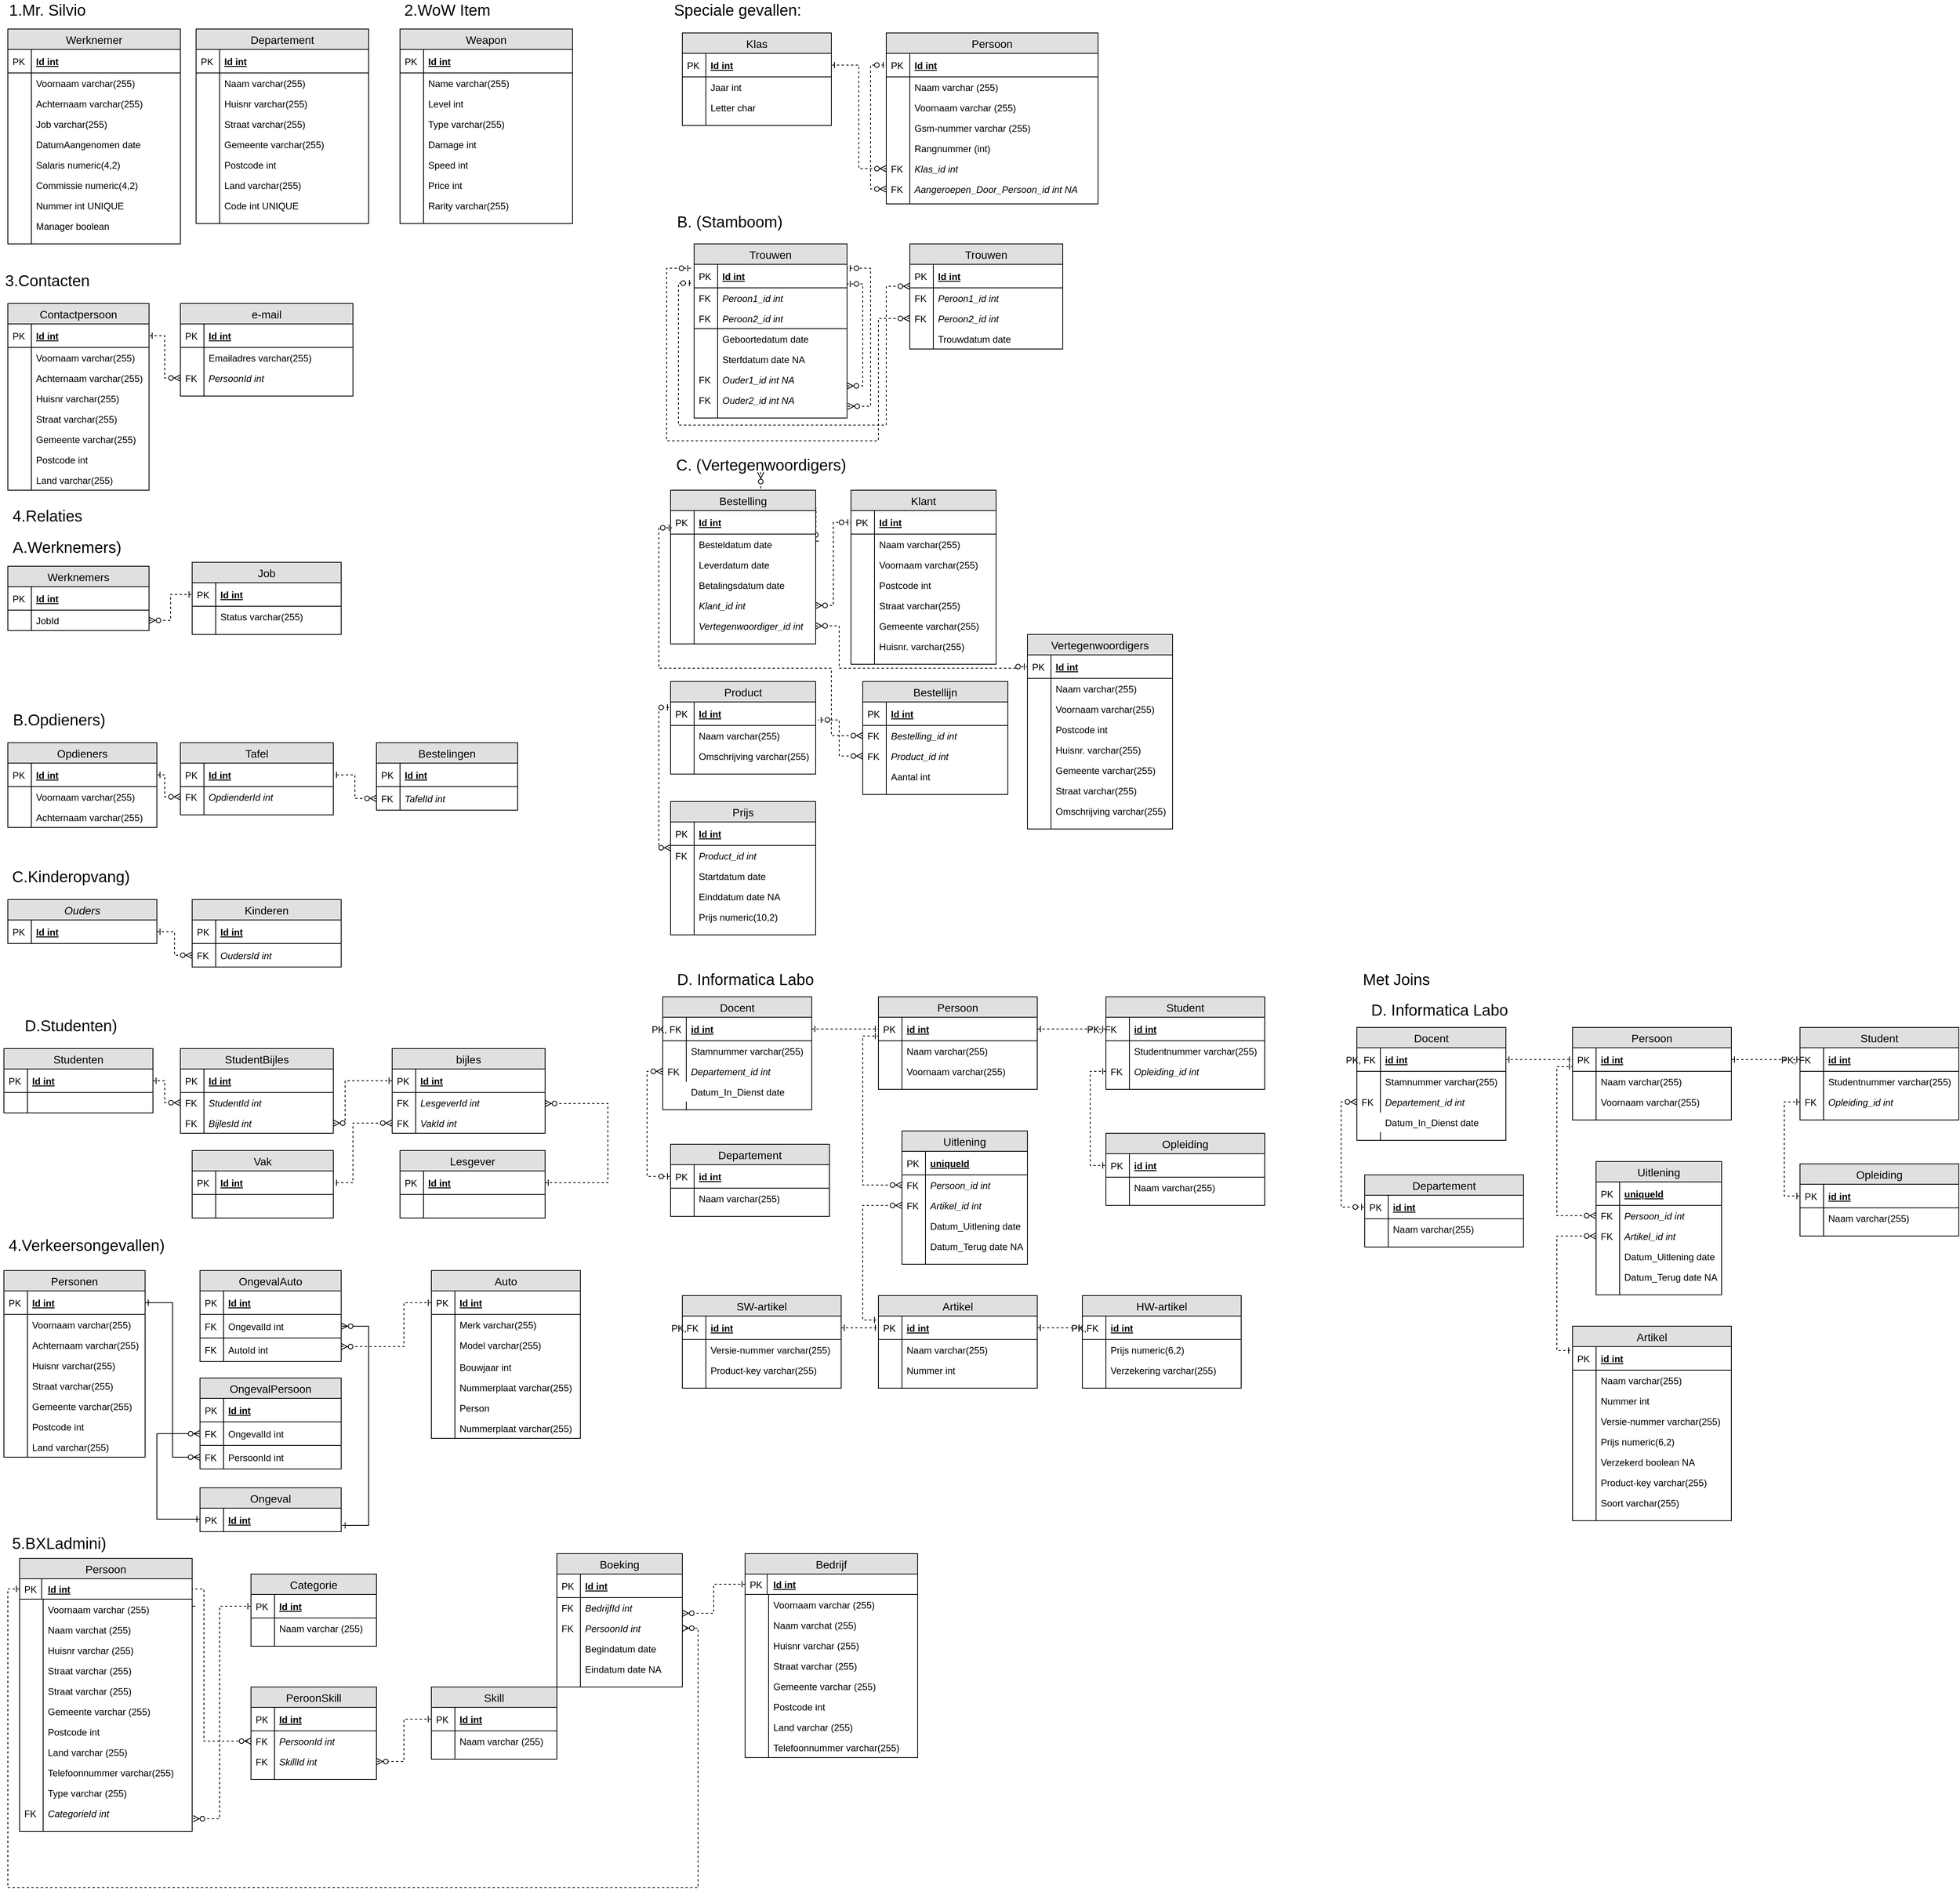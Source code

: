 <mxfile version="12.7.4" type="github" pages="2">
  <diagram id="OCUyOiPCe35t8P-6N7s-" name="Page-1">
    <mxGraphModel dx="1662" dy="791" grid="1" gridSize="10" guides="1" tooltips="1" connect="1" arrows="1" fold="1" page="1" pageScale="1" pageWidth="850" pageHeight="1100" math="0" shadow="0">
      <root>
        <mxCell id="0" />
        <mxCell id="1" parent="0" />
        <mxCell id="8z-_S1Eb2cFM75carpd7-1" value="&lt;font style=&quot;font-size: 20px&quot;&gt;1.Mr. Silvio&lt;/font&gt;" style="text;html=1;align=center;verticalAlign=middle;resizable=0;points=[];autosize=1;" parent="1" vertex="1">
          <mxGeometry x="15" y="10" width="110" height="20" as="geometry" />
        </mxCell>
        <mxCell id="8z-_S1Eb2cFM75carpd7-2" value="&lt;font style=&quot;font-size: 20px&quot;&gt;Speciale gevallen:&lt;/font&gt;&lt;font style=&quot;font-size: 20px&quot;&gt;&lt;br&gt;&lt;/font&gt;" style="text;html=1;align=center;verticalAlign=middle;resizable=0;points=[];autosize=1;" parent="1" vertex="1">
          <mxGeometry x="860" y="10" width="180" height="20" as="geometry" />
        </mxCell>
        <mxCell id="8z-_S1Eb2cFM75carpd7-3" value="Werknemer" style="swimlane;fontStyle=0;childLayout=stackLayout;horizontal=1;startSize=26;fillColor=#e0e0e0;horizontalStack=0;resizeParent=1;resizeParentMax=0;resizeLast=0;collapsible=1;marginBottom=0;swimlaneFillColor=#ffffff;align=center;fontSize=14;" parent="1" vertex="1">
          <mxGeometry x="20" y="45" width="220" height="274" as="geometry">
            <mxRectangle x="20" y="20" width="70" height="26" as="alternateBounds" />
          </mxGeometry>
        </mxCell>
        <mxCell id="8z-_S1Eb2cFM75carpd7-4" value="Id int" style="shape=partialRectangle;top=0;left=0;right=0;bottom=1;align=left;verticalAlign=middle;fillColor=none;spacingLeft=34;spacingRight=4;overflow=hidden;rotatable=0;points=[[0,0.5],[1,0.5]];portConstraint=eastwest;dropTarget=0;fontStyle=5;fontSize=12;" parent="8z-_S1Eb2cFM75carpd7-3" vertex="1">
          <mxGeometry y="26" width="220" height="30" as="geometry" />
        </mxCell>
        <mxCell id="8z-_S1Eb2cFM75carpd7-5" value="PK" style="shape=partialRectangle;top=0;left=0;bottom=0;fillColor=none;align=left;verticalAlign=middle;spacingLeft=4;spacingRight=4;overflow=hidden;rotatable=0;points=[];portConstraint=eastwest;part=1;fontSize=12;" parent="8z-_S1Eb2cFM75carpd7-4" vertex="1" connectable="0">
          <mxGeometry width="30" height="30" as="geometry" />
        </mxCell>
        <mxCell id="8z-_S1Eb2cFM75carpd7-6" value="Voornaam varchar(255) " style="shape=partialRectangle;top=0;left=0;right=0;bottom=0;align=left;verticalAlign=top;fillColor=none;spacingLeft=34;spacingRight=4;overflow=hidden;rotatable=0;points=[[0,0.5],[1,0.5]];portConstraint=eastwest;dropTarget=0;fontSize=12;" parent="8z-_S1Eb2cFM75carpd7-3" vertex="1">
          <mxGeometry y="56" width="220" height="26" as="geometry" />
        </mxCell>
        <mxCell id="8z-_S1Eb2cFM75carpd7-7" value="" style="shape=partialRectangle;top=0;left=0;bottom=0;fillColor=none;align=left;verticalAlign=top;spacingLeft=4;spacingRight=4;overflow=hidden;rotatable=0;points=[];portConstraint=eastwest;part=1;fontSize=12;" parent="8z-_S1Eb2cFM75carpd7-6" vertex="1" connectable="0">
          <mxGeometry width="30" height="26" as="geometry" />
        </mxCell>
        <mxCell id="8z-_S1Eb2cFM75carpd7-8" value="Achternaam varchar(255)" style="shape=partialRectangle;top=0;left=0;right=0;bottom=0;align=left;verticalAlign=top;fillColor=none;spacingLeft=34;spacingRight=4;overflow=hidden;rotatable=0;points=[[0,0.5],[1,0.5]];portConstraint=eastwest;dropTarget=0;fontSize=12;" parent="8z-_S1Eb2cFM75carpd7-3" vertex="1">
          <mxGeometry y="82" width="220" height="26" as="geometry" />
        </mxCell>
        <mxCell id="8z-_S1Eb2cFM75carpd7-9" value="" style="shape=partialRectangle;top=0;left=0;bottom=0;fillColor=none;align=left;verticalAlign=top;spacingLeft=4;spacingRight=4;overflow=hidden;rotatable=0;points=[];portConstraint=eastwest;part=1;fontSize=12;" parent="8z-_S1Eb2cFM75carpd7-8" vertex="1" connectable="0">
          <mxGeometry width="30" height="26" as="geometry" />
        </mxCell>
        <mxCell id="8z-_S1Eb2cFM75carpd7-10" value="Job varchar(255)" style="shape=partialRectangle;top=0;left=0;right=0;bottom=0;align=left;verticalAlign=top;fillColor=none;spacingLeft=34;spacingRight=4;overflow=hidden;rotatable=0;points=[[0,0.5],[1,0.5]];portConstraint=eastwest;dropTarget=0;fontSize=12;" parent="8z-_S1Eb2cFM75carpd7-3" vertex="1">
          <mxGeometry y="108" width="220" height="26" as="geometry" />
        </mxCell>
        <mxCell id="8z-_S1Eb2cFM75carpd7-11" value="" style="shape=partialRectangle;top=0;left=0;bottom=0;fillColor=none;align=left;verticalAlign=top;spacingLeft=4;spacingRight=4;overflow=hidden;rotatable=0;points=[];portConstraint=eastwest;part=1;fontSize=12;" parent="8z-_S1Eb2cFM75carpd7-10" vertex="1" connectable="0">
          <mxGeometry width="30" height="26" as="geometry" />
        </mxCell>
        <mxCell id="8z-_S1Eb2cFM75carpd7-12" value="DatumAangenomen date" style="shape=partialRectangle;top=0;left=0;right=0;bottom=0;align=left;verticalAlign=top;fillColor=none;spacingLeft=34;spacingRight=4;overflow=hidden;rotatable=0;points=[[0,0.5],[1,0.5]];portConstraint=eastwest;dropTarget=0;fontSize=12;fontStyle=0" parent="8z-_S1Eb2cFM75carpd7-3" vertex="1">
          <mxGeometry y="134" width="220" height="26" as="geometry" />
        </mxCell>
        <mxCell id="8z-_S1Eb2cFM75carpd7-13" value="" style="shape=partialRectangle;top=0;left=0;bottom=0;fillColor=none;align=left;verticalAlign=top;spacingLeft=4;spacingRight=4;overflow=hidden;rotatable=0;points=[];portConstraint=eastwest;part=1;fontSize=12;fontStyle=0" parent="8z-_S1Eb2cFM75carpd7-12" vertex="1" connectable="0">
          <mxGeometry width="30" height="26" as="geometry" />
        </mxCell>
        <mxCell id="8z-_S1Eb2cFM75carpd7-14" value="Salaris numeric(4,2)" style="shape=partialRectangle;top=0;left=0;right=0;bottom=0;align=left;verticalAlign=top;fillColor=none;spacingLeft=34;spacingRight=4;overflow=hidden;rotatable=0;points=[[0,0.5],[1,0.5]];portConstraint=eastwest;dropTarget=0;fontSize=12;fontStyle=0" parent="8z-_S1Eb2cFM75carpd7-3" vertex="1">
          <mxGeometry y="160" width="220" height="26" as="geometry" />
        </mxCell>
        <mxCell id="8z-_S1Eb2cFM75carpd7-15" value="" style="shape=partialRectangle;top=0;left=0;bottom=0;fillColor=none;align=left;verticalAlign=top;spacingLeft=4;spacingRight=4;overflow=hidden;rotatable=0;points=[];portConstraint=eastwest;part=1;fontSize=12;fontStyle=0" parent="8z-_S1Eb2cFM75carpd7-14" vertex="1" connectable="0">
          <mxGeometry width="30" height="26" as="geometry" />
        </mxCell>
        <mxCell id="8z-_S1Eb2cFM75carpd7-16" value="Commissie numeric(4,2)" style="shape=partialRectangle;top=0;left=0;right=0;bottom=0;align=left;verticalAlign=top;fillColor=none;spacingLeft=34;spacingRight=4;overflow=hidden;rotatable=0;points=[[0,0.5],[1,0.5]];portConstraint=eastwest;dropTarget=0;fontSize=12;fontStyle=0" parent="8z-_S1Eb2cFM75carpd7-3" vertex="1">
          <mxGeometry y="186" width="220" height="26" as="geometry" />
        </mxCell>
        <mxCell id="8z-_S1Eb2cFM75carpd7-17" value="" style="shape=partialRectangle;top=0;left=0;bottom=0;fillColor=none;align=left;verticalAlign=top;spacingLeft=4;spacingRight=4;overflow=hidden;rotatable=0;points=[];portConstraint=eastwest;part=1;fontSize=12;fontStyle=0" parent="8z-_S1Eb2cFM75carpd7-16" vertex="1" connectable="0">
          <mxGeometry width="30" height="26" as="geometry" />
        </mxCell>
        <mxCell id="8z-_S1Eb2cFM75carpd7-18" value="Nummer int UNIQUE" style="shape=partialRectangle;top=0;left=0;right=0;bottom=0;align=left;verticalAlign=top;fillColor=none;spacingLeft=34;spacingRight=4;overflow=hidden;rotatable=0;points=[[0,0.5],[1,0.5]];portConstraint=eastwest;dropTarget=0;fontSize=12;fontStyle=0" parent="8z-_S1Eb2cFM75carpd7-3" vertex="1">
          <mxGeometry y="212" width="220" height="26" as="geometry" />
        </mxCell>
        <mxCell id="8z-_S1Eb2cFM75carpd7-19" value="" style="shape=partialRectangle;top=0;left=0;bottom=0;fillColor=none;align=left;verticalAlign=top;spacingLeft=4;spacingRight=4;overflow=hidden;rotatable=0;points=[];portConstraint=eastwest;part=1;fontSize=12;fontStyle=0" parent="8z-_S1Eb2cFM75carpd7-18" vertex="1" connectable="0">
          <mxGeometry width="30" height="26" as="geometry" />
        </mxCell>
        <mxCell id="8z-_S1Eb2cFM75carpd7-20" value="Manager boolean" style="shape=partialRectangle;top=0;left=0;right=0;bottom=0;align=left;verticalAlign=top;fillColor=none;spacingLeft=34;spacingRight=4;overflow=hidden;rotatable=0;points=[[0,0.5],[1,0.5]];portConstraint=eastwest;dropTarget=0;fontSize=12;fontStyle=0" parent="8z-_S1Eb2cFM75carpd7-3" vertex="1">
          <mxGeometry y="238" width="220" height="26" as="geometry" />
        </mxCell>
        <mxCell id="8z-_S1Eb2cFM75carpd7-21" value="" style="shape=partialRectangle;top=0;left=0;bottom=0;fillColor=none;align=left;verticalAlign=top;spacingLeft=4;spacingRight=4;overflow=hidden;rotatable=0;points=[];portConstraint=eastwest;part=1;fontSize=12;fontStyle=0" parent="8z-_S1Eb2cFM75carpd7-20" vertex="1" connectable="0">
          <mxGeometry width="30" height="26" as="geometry" />
        </mxCell>
        <mxCell id="8z-_S1Eb2cFM75carpd7-22" value="" style="shape=partialRectangle;top=0;left=0;right=0;bottom=0;align=left;verticalAlign=top;fillColor=none;spacingLeft=34;spacingRight=4;overflow=hidden;rotatable=0;points=[[0,0.5],[1,0.5]];portConstraint=eastwest;dropTarget=0;fontSize=12;" parent="8z-_S1Eb2cFM75carpd7-3" vertex="1">
          <mxGeometry y="264" width="220" height="10" as="geometry" />
        </mxCell>
        <mxCell id="8z-_S1Eb2cFM75carpd7-23" value="" style="shape=partialRectangle;top=0;left=0;bottom=0;fillColor=none;align=left;verticalAlign=top;spacingLeft=4;spacingRight=4;overflow=hidden;rotatable=0;points=[];portConstraint=eastwest;part=1;fontSize=12;" parent="8z-_S1Eb2cFM75carpd7-22" vertex="1" connectable="0">
          <mxGeometry width="30" height="10" as="geometry" />
        </mxCell>
        <mxCell id="8z-_S1Eb2cFM75carpd7-24" value="Departement" style="swimlane;fontStyle=0;childLayout=stackLayout;horizontal=1;startSize=26;fillColor=#e0e0e0;horizontalStack=0;resizeParent=1;resizeParentMax=0;resizeLast=0;collapsible=1;marginBottom=0;swimlaneFillColor=#ffffff;align=center;fontSize=14;" parent="1" vertex="1">
          <mxGeometry x="260" y="45" width="220" height="248" as="geometry">
            <mxRectangle x="20" y="20" width="70" height="26" as="alternateBounds" />
          </mxGeometry>
        </mxCell>
        <mxCell id="8z-_S1Eb2cFM75carpd7-25" value="Id int" style="shape=partialRectangle;top=0;left=0;right=0;bottom=1;align=left;verticalAlign=middle;fillColor=none;spacingLeft=34;spacingRight=4;overflow=hidden;rotatable=0;points=[[0,0.5],[1,0.5]];portConstraint=eastwest;dropTarget=0;fontStyle=5;fontSize=12;" parent="8z-_S1Eb2cFM75carpd7-24" vertex="1">
          <mxGeometry y="26" width="220" height="30" as="geometry" />
        </mxCell>
        <mxCell id="8z-_S1Eb2cFM75carpd7-26" value="PK" style="shape=partialRectangle;top=0;left=0;bottom=0;fillColor=none;align=left;verticalAlign=middle;spacingLeft=4;spacingRight=4;overflow=hidden;rotatable=0;points=[];portConstraint=eastwest;part=1;fontSize=12;" parent="8z-_S1Eb2cFM75carpd7-25" vertex="1" connectable="0">
          <mxGeometry width="30" height="30" as="geometry" />
        </mxCell>
        <mxCell id="8z-_S1Eb2cFM75carpd7-27" value="Naam varchar(255) " style="shape=partialRectangle;top=0;left=0;right=0;bottom=0;align=left;verticalAlign=top;fillColor=none;spacingLeft=34;spacingRight=4;overflow=hidden;rotatable=0;points=[[0,0.5],[1,0.5]];portConstraint=eastwest;dropTarget=0;fontSize=12;" parent="8z-_S1Eb2cFM75carpd7-24" vertex="1">
          <mxGeometry y="56" width="220" height="26" as="geometry" />
        </mxCell>
        <mxCell id="8z-_S1Eb2cFM75carpd7-28" value="" style="shape=partialRectangle;top=0;left=0;bottom=0;fillColor=none;align=left;verticalAlign=top;spacingLeft=4;spacingRight=4;overflow=hidden;rotatable=0;points=[];portConstraint=eastwest;part=1;fontSize=12;" parent="8z-_S1Eb2cFM75carpd7-27" vertex="1" connectable="0">
          <mxGeometry width="30" height="26" as="geometry" />
        </mxCell>
        <mxCell id="8z-_S1Eb2cFM75carpd7-29" value="Huisnr varchar(255)" style="shape=partialRectangle;top=0;left=0;right=0;bottom=0;align=left;verticalAlign=top;fillColor=none;spacingLeft=34;spacingRight=4;overflow=hidden;rotatable=0;points=[[0,0.5],[1,0.5]];portConstraint=eastwest;dropTarget=0;fontSize=12;" parent="8z-_S1Eb2cFM75carpd7-24" vertex="1">
          <mxGeometry y="82" width="220" height="26" as="geometry" />
        </mxCell>
        <mxCell id="8z-_S1Eb2cFM75carpd7-30" value="" style="shape=partialRectangle;top=0;left=0;bottom=0;fillColor=none;align=left;verticalAlign=top;spacingLeft=4;spacingRight=4;overflow=hidden;rotatable=0;points=[];portConstraint=eastwest;part=1;fontSize=12;" parent="8z-_S1Eb2cFM75carpd7-29" vertex="1" connectable="0">
          <mxGeometry width="30" height="26" as="geometry" />
        </mxCell>
        <mxCell id="8z-_S1Eb2cFM75carpd7-31" value="Straat varchar(255)" style="shape=partialRectangle;top=0;left=0;right=0;bottom=0;align=left;verticalAlign=top;fillColor=none;spacingLeft=34;spacingRight=4;overflow=hidden;rotatable=0;points=[[0,0.5],[1,0.5]];portConstraint=eastwest;dropTarget=0;fontSize=12;" parent="8z-_S1Eb2cFM75carpd7-24" vertex="1">
          <mxGeometry y="108" width="220" height="26" as="geometry" />
        </mxCell>
        <mxCell id="8z-_S1Eb2cFM75carpd7-32" value="" style="shape=partialRectangle;top=0;left=0;bottom=0;fillColor=none;align=left;verticalAlign=top;spacingLeft=4;spacingRight=4;overflow=hidden;rotatable=0;points=[];portConstraint=eastwest;part=1;fontSize=12;" parent="8z-_S1Eb2cFM75carpd7-31" vertex="1" connectable="0">
          <mxGeometry width="30" height="26" as="geometry" />
        </mxCell>
        <mxCell id="8z-_S1Eb2cFM75carpd7-33" value="Gemeente varchar(255)" style="shape=partialRectangle;top=0;left=0;right=0;bottom=0;align=left;verticalAlign=top;fillColor=none;spacingLeft=34;spacingRight=4;overflow=hidden;rotatable=0;points=[[0,0.5],[1,0.5]];portConstraint=eastwest;dropTarget=0;fontSize=12;fontStyle=0" parent="8z-_S1Eb2cFM75carpd7-24" vertex="1">
          <mxGeometry y="134" width="220" height="26" as="geometry" />
        </mxCell>
        <mxCell id="8z-_S1Eb2cFM75carpd7-34" value="" style="shape=partialRectangle;top=0;left=0;bottom=0;fillColor=none;align=left;verticalAlign=top;spacingLeft=4;spacingRight=4;overflow=hidden;rotatable=0;points=[];portConstraint=eastwest;part=1;fontSize=12;fontStyle=0" parent="8z-_S1Eb2cFM75carpd7-33" vertex="1" connectable="0">
          <mxGeometry width="30" height="26" as="geometry" />
        </mxCell>
        <mxCell id="8z-_S1Eb2cFM75carpd7-35" value="Postcode int" style="shape=partialRectangle;top=0;left=0;right=0;bottom=0;align=left;verticalAlign=top;fillColor=none;spacingLeft=34;spacingRight=4;overflow=hidden;rotatable=0;points=[[0,0.5],[1,0.5]];portConstraint=eastwest;dropTarget=0;fontSize=12;fontStyle=0" parent="8z-_S1Eb2cFM75carpd7-24" vertex="1">
          <mxGeometry y="160" width="220" height="26" as="geometry" />
        </mxCell>
        <mxCell id="8z-_S1Eb2cFM75carpd7-36" value="" style="shape=partialRectangle;top=0;left=0;bottom=0;fillColor=none;align=left;verticalAlign=top;spacingLeft=4;spacingRight=4;overflow=hidden;rotatable=0;points=[];portConstraint=eastwest;part=1;fontSize=12;fontStyle=0" parent="8z-_S1Eb2cFM75carpd7-35" vertex="1" connectable="0">
          <mxGeometry width="30" height="26" as="geometry" />
        </mxCell>
        <mxCell id="8z-_S1Eb2cFM75carpd7-37" value="Land varchar(255)" style="shape=partialRectangle;top=0;left=0;right=0;bottom=0;align=left;verticalAlign=top;fillColor=none;spacingLeft=34;spacingRight=4;overflow=hidden;rotatable=0;points=[[0,0.5],[1,0.5]];portConstraint=eastwest;dropTarget=0;fontSize=12;fontStyle=0" parent="8z-_S1Eb2cFM75carpd7-24" vertex="1">
          <mxGeometry y="186" width="220" height="26" as="geometry" />
        </mxCell>
        <mxCell id="8z-_S1Eb2cFM75carpd7-38" value="" style="shape=partialRectangle;top=0;left=0;bottom=0;fillColor=none;align=left;verticalAlign=top;spacingLeft=4;spacingRight=4;overflow=hidden;rotatable=0;points=[];portConstraint=eastwest;part=1;fontSize=12;fontStyle=0" parent="8z-_S1Eb2cFM75carpd7-37" vertex="1" connectable="0">
          <mxGeometry width="30" height="26" as="geometry" />
        </mxCell>
        <mxCell id="8z-_S1Eb2cFM75carpd7-39" value="Code int UNIQUE" style="shape=partialRectangle;top=0;left=0;right=0;bottom=0;align=left;verticalAlign=top;fillColor=none;spacingLeft=34;spacingRight=4;overflow=hidden;rotatable=0;points=[[0,0.5],[1,0.5]];portConstraint=eastwest;dropTarget=0;fontSize=12;fontStyle=0" parent="8z-_S1Eb2cFM75carpd7-24" vertex="1">
          <mxGeometry y="212" width="220" height="26" as="geometry" />
        </mxCell>
        <mxCell id="8z-_S1Eb2cFM75carpd7-40" value="" style="shape=partialRectangle;top=0;left=0;bottom=0;fillColor=none;align=left;verticalAlign=top;spacingLeft=4;spacingRight=4;overflow=hidden;rotatable=0;points=[];portConstraint=eastwest;part=1;fontSize=12;fontStyle=0" parent="8z-_S1Eb2cFM75carpd7-39" vertex="1" connectable="0">
          <mxGeometry width="30" height="26" as="geometry" />
        </mxCell>
        <mxCell id="8z-_S1Eb2cFM75carpd7-41" value="" style="shape=partialRectangle;top=0;left=0;right=0;bottom=0;align=left;verticalAlign=top;fillColor=none;spacingLeft=34;spacingRight=4;overflow=hidden;rotatable=0;points=[[0,0.5],[1,0.5]];portConstraint=eastwest;dropTarget=0;fontSize=12;" parent="8z-_S1Eb2cFM75carpd7-24" vertex="1">
          <mxGeometry y="238" width="220" height="10" as="geometry" />
        </mxCell>
        <mxCell id="8z-_S1Eb2cFM75carpd7-42" value="" style="shape=partialRectangle;top=0;left=0;bottom=0;fillColor=none;align=left;verticalAlign=top;spacingLeft=4;spacingRight=4;overflow=hidden;rotatable=0;points=[];portConstraint=eastwest;part=1;fontSize=12;" parent="8z-_S1Eb2cFM75carpd7-41" vertex="1" connectable="0">
          <mxGeometry width="30" height="10" as="geometry" />
        </mxCell>
        <mxCell id="8z-_S1Eb2cFM75carpd7-43" value="Weapon" style="swimlane;fontStyle=0;childLayout=stackLayout;horizontal=1;startSize=26;fillColor=#e0e0e0;horizontalStack=0;resizeParent=1;resizeParentMax=0;resizeLast=0;collapsible=1;marginBottom=0;swimlaneFillColor=#ffffff;align=center;fontSize=14;" parent="1" vertex="1">
          <mxGeometry x="520" y="45" width="220" height="248" as="geometry">
            <mxRectangle x="20" y="20" width="70" height="26" as="alternateBounds" />
          </mxGeometry>
        </mxCell>
        <mxCell id="8z-_S1Eb2cFM75carpd7-44" value="Id int" style="shape=partialRectangle;top=0;left=0;right=0;bottom=1;align=left;verticalAlign=middle;fillColor=none;spacingLeft=34;spacingRight=4;overflow=hidden;rotatable=0;points=[[0,0.5],[1,0.5]];portConstraint=eastwest;dropTarget=0;fontStyle=5;fontSize=12;" parent="8z-_S1Eb2cFM75carpd7-43" vertex="1">
          <mxGeometry y="26" width="220" height="30" as="geometry" />
        </mxCell>
        <mxCell id="8z-_S1Eb2cFM75carpd7-45" value="PK" style="shape=partialRectangle;top=0;left=0;bottom=0;fillColor=none;align=left;verticalAlign=middle;spacingLeft=4;spacingRight=4;overflow=hidden;rotatable=0;points=[];portConstraint=eastwest;part=1;fontSize=12;" parent="8z-_S1Eb2cFM75carpd7-44" vertex="1" connectable="0">
          <mxGeometry width="30" height="30" as="geometry" />
        </mxCell>
        <mxCell id="8z-_S1Eb2cFM75carpd7-46" value="Name varchar(255) " style="shape=partialRectangle;top=0;left=0;right=0;bottom=0;align=left;verticalAlign=top;fillColor=none;spacingLeft=34;spacingRight=4;overflow=hidden;rotatable=0;points=[[0,0.5],[1,0.5]];portConstraint=eastwest;dropTarget=0;fontSize=12;" parent="8z-_S1Eb2cFM75carpd7-43" vertex="1">
          <mxGeometry y="56" width="220" height="26" as="geometry" />
        </mxCell>
        <mxCell id="8z-_S1Eb2cFM75carpd7-47" value="" style="shape=partialRectangle;top=0;left=0;bottom=0;fillColor=none;align=left;verticalAlign=top;spacingLeft=4;spacingRight=4;overflow=hidden;rotatable=0;points=[];portConstraint=eastwest;part=1;fontSize=12;" parent="8z-_S1Eb2cFM75carpd7-46" vertex="1" connectable="0">
          <mxGeometry width="30" height="26" as="geometry" />
        </mxCell>
        <mxCell id="8z-_S1Eb2cFM75carpd7-48" value="Level int" style="shape=partialRectangle;top=0;left=0;right=0;bottom=0;align=left;verticalAlign=top;fillColor=none;spacingLeft=34;spacingRight=4;overflow=hidden;rotatable=0;points=[[0,0.5],[1,0.5]];portConstraint=eastwest;dropTarget=0;fontSize=12;" parent="8z-_S1Eb2cFM75carpd7-43" vertex="1">
          <mxGeometry y="82" width="220" height="26" as="geometry" />
        </mxCell>
        <mxCell id="8z-_S1Eb2cFM75carpd7-49" value="" style="shape=partialRectangle;top=0;left=0;bottom=0;fillColor=none;align=left;verticalAlign=top;spacingLeft=4;spacingRight=4;overflow=hidden;rotatable=0;points=[];portConstraint=eastwest;part=1;fontSize=12;" parent="8z-_S1Eb2cFM75carpd7-48" vertex="1" connectable="0">
          <mxGeometry width="30" height="26" as="geometry" />
        </mxCell>
        <mxCell id="8z-_S1Eb2cFM75carpd7-50" value="Type varchar(255)" style="shape=partialRectangle;top=0;left=0;right=0;bottom=0;align=left;verticalAlign=top;fillColor=none;spacingLeft=34;spacingRight=4;overflow=hidden;rotatable=0;points=[[0,0.5],[1,0.5]];portConstraint=eastwest;dropTarget=0;fontSize=12;" parent="8z-_S1Eb2cFM75carpd7-43" vertex="1">
          <mxGeometry y="108" width="220" height="26" as="geometry" />
        </mxCell>
        <mxCell id="8z-_S1Eb2cFM75carpd7-51" value="" style="shape=partialRectangle;top=0;left=0;bottom=0;fillColor=none;align=left;verticalAlign=top;spacingLeft=4;spacingRight=4;overflow=hidden;rotatable=0;points=[];portConstraint=eastwest;part=1;fontSize=12;" parent="8z-_S1Eb2cFM75carpd7-50" vertex="1" connectable="0">
          <mxGeometry width="30" height="26" as="geometry" />
        </mxCell>
        <mxCell id="8z-_S1Eb2cFM75carpd7-52" value="Damage int" style="shape=partialRectangle;top=0;left=0;right=0;bottom=0;align=left;verticalAlign=top;fillColor=none;spacingLeft=34;spacingRight=4;overflow=hidden;rotatable=0;points=[[0,0.5],[1,0.5]];portConstraint=eastwest;dropTarget=0;fontSize=12;fontStyle=0" parent="8z-_S1Eb2cFM75carpd7-43" vertex="1">
          <mxGeometry y="134" width="220" height="26" as="geometry" />
        </mxCell>
        <mxCell id="8z-_S1Eb2cFM75carpd7-53" value="" style="shape=partialRectangle;top=0;left=0;bottom=0;fillColor=none;align=left;verticalAlign=top;spacingLeft=4;spacingRight=4;overflow=hidden;rotatable=0;points=[];portConstraint=eastwest;part=1;fontSize=12;fontStyle=0" parent="8z-_S1Eb2cFM75carpd7-52" vertex="1" connectable="0">
          <mxGeometry width="30" height="26" as="geometry" />
        </mxCell>
        <mxCell id="8z-_S1Eb2cFM75carpd7-54" value="Speed int" style="shape=partialRectangle;top=0;left=0;right=0;bottom=0;align=left;verticalAlign=top;fillColor=none;spacingLeft=34;spacingRight=4;overflow=hidden;rotatable=0;points=[[0,0.5],[1,0.5]];portConstraint=eastwest;dropTarget=0;fontSize=12;fontStyle=0" parent="8z-_S1Eb2cFM75carpd7-43" vertex="1">
          <mxGeometry y="160" width="220" height="26" as="geometry" />
        </mxCell>
        <mxCell id="8z-_S1Eb2cFM75carpd7-55" value="" style="shape=partialRectangle;top=0;left=0;bottom=0;fillColor=none;align=left;verticalAlign=top;spacingLeft=4;spacingRight=4;overflow=hidden;rotatable=0;points=[];portConstraint=eastwest;part=1;fontSize=12;fontStyle=0" parent="8z-_S1Eb2cFM75carpd7-54" vertex="1" connectable="0">
          <mxGeometry width="30" height="26" as="geometry" />
        </mxCell>
        <mxCell id="8z-_S1Eb2cFM75carpd7-56" value="Price int" style="shape=partialRectangle;top=0;left=0;right=0;bottom=0;align=left;verticalAlign=top;fillColor=none;spacingLeft=34;spacingRight=4;overflow=hidden;rotatable=0;points=[[0,0.5],[1,0.5]];portConstraint=eastwest;dropTarget=0;fontSize=12;fontStyle=0" parent="8z-_S1Eb2cFM75carpd7-43" vertex="1">
          <mxGeometry y="186" width="220" height="26" as="geometry" />
        </mxCell>
        <mxCell id="8z-_S1Eb2cFM75carpd7-57" value="" style="shape=partialRectangle;top=0;left=0;bottom=0;fillColor=none;align=left;verticalAlign=top;spacingLeft=4;spacingRight=4;overflow=hidden;rotatable=0;points=[];portConstraint=eastwest;part=1;fontSize=12;fontStyle=0" parent="8z-_S1Eb2cFM75carpd7-56" vertex="1" connectable="0">
          <mxGeometry width="30" height="26" as="geometry" />
        </mxCell>
        <mxCell id="8z-_S1Eb2cFM75carpd7-58" value="Rarity varchar(255)" style="shape=partialRectangle;top=0;left=0;right=0;bottom=0;align=left;verticalAlign=top;fillColor=none;spacingLeft=34;spacingRight=4;overflow=hidden;rotatable=0;points=[[0,0.5],[1,0.5]];portConstraint=eastwest;dropTarget=0;fontSize=12;fontStyle=0" parent="8z-_S1Eb2cFM75carpd7-43" vertex="1">
          <mxGeometry y="212" width="220" height="26" as="geometry" />
        </mxCell>
        <mxCell id="8z-_S1Eb2cFM75carpd7-59" value="" style="shape=partialRectangle;top=0;left=0;bottom=0;fillColor=none;align=left;verticalAlign=top;spacingLeft=4;spacingRight=4;overflow=hidden;rotatable=0;points=[];portConstraint=eastwest;part=1;fontSize=12;fontStyle=0" parent="8z-_S1Eb2cFM75carpd7-58" vertex="1" connectable="0">
          <mxGeometry width="30" height="26" as="geometry" />
        </mxCell>
        <mxCell id="8z-_S1Eb2cFM75carpd7-60" value="" style="shape=partialRectangle;top=0;left=0;right=0;bottom=0;align=left;verticalAlign=top;fillColor=none;spacingLeft=34;spacingRight=4;overflow=hidden;rotatable=0;points=[[0,0.5],[1,0.5]];portConstraint=eastwest;dropTarget=0;fontSize=12;" parent="8z-_S1Eb2cFM75carpd7-43" vertex="1">
          <mxGeometry y="238" width="220" height="10" as="geometry" />
        </mxCell>
        <mxCell id="8z-_S1Eb2cFM75carpd7-61" value="" style="shape=partialRectangle;top=0;left=0;bottom=0;fillColor=none;align=left;verticalAlign=top;spacingLeft=4;spacingRight=4;overflow=hidden;rotatable=0;points=[];portConstraint=eastwest;part=1;fontSize=12;" parent="8z-_S1Eb2cFM75carpd7-60" vertex="1" connectable="0">
          <mxGeometry width="30" height="10" as="geometry" />
        </mxCell>
        <mxCell id="8z-_S1Eb2cFM75carpd7-62" value="&lt;font style=&quot;font-size: 20px&quot;&gt;3.Contacten&lt;/font&gt;" style="text;html=1;align=center;verticalAlign=middle;resizable=0;points=[];autosize=1;" parent="1" vertex="1">
          <mxGeometry x="10" y="355" width="120" height="20" as="geometry" />
        </mxCell>
        <mxCell id="8z-_S1Eb2cFM75carpd7-63" value="Contactpersoon" style="swimlane;fontStyle=0;childLayout=stackLayout;horizontal=1;startSize=26;fillColor=#e0e0e0;horizontalStack=0;resizeParent=1;resizeParentMax=0;resizeLast=0;collapsible=1;marginBottom=0;swimlaneFillColor=#ffffff;align=center;fontSize=14;" parent="1" vertex="1">
          <mxGeometry x="20" y="395" width="180" height="238" as="geometry">
            <mxRectangle x="20" y="20" width="70" height="26" as="alternateBounds" />
          </mxGeometry>
        </mxCell>
        <mxCell id="8z-_S1Eb2cFM75carpd7-64" value="Id int" style="shape=partialRectangle;top=0;left=0;right=0;bottom=1;align=left;verticalAlign=middle;fillColor=none;spacingLeft=34;spacingRight=4;overflow=hidden;rotatable=0;points=[[0,0.5],[1,0.5]];portConstraint=eastwest;dropTarget=0;fontStyle=5;fontSize=12;" parent="8z-_S1Eb2cFM75carpd7-63" vertex="1">
          <mxGeometry y="26" width="180" height="30" as="geometry" />
        </mxCell>
        <mxCell id="8z-_S1Eb2cFM75carpd7-65" value="PK" style="shape=partialRectangle;top=0;left=0;bottom=0;fillColor=none;align=left;verticalAlign=middle;spacingLeft=4;spacingRight=4;overflow=hidden;rotatable=0;points=[];portConstraint=eastwest;part=1;fontSize=12;" parent="8z-_S1Eb2cFM75carpd7-64" vertex="1" connectable="0">
          <mxGeometry width="30" height="30" as="geometry" />
        </mxCell>
        <mxCell id="8z-_S1Eb2cFM75carpd7-66" value="Voornaam varchar(255) " style="shape=partialRectangle;top=0;left=0;right=0;bottom=0;align=left;verticalAlign=top;fillColor=none;spacingLeft=34;spacingRight=4;overflow=hidden;rotatable=0;points=[[0,0.5],[1,0.5]];portConstraint=eastwest;dropTarget=0;fontSize=12;" parent="8z-_S1Eb2cFM75carpd7-63" vertex="1">
          <mxGeometry y="56" width="180" height="26" as="geometry" />
        </mxCell>
        <mxCell id="8z-_S1Eb2cFM75carpd7-67" value="" style="shape=partialRectangle;top=0;left=0;bottom=0;fillColor=none;align=left;verticalAlign=top;spacingLeft=4;spacingRight=4;overflow=hidden;rotatable=0;points=[];portConstraint=eastwest;part=1;fontSize=12;" parent="8z-_S1Eb2cFM75carpd7-66" vertex="1" connectable="0">
          <mxGeometry width="30" height="26" as="geometry" />
        </mxCell>
        <mxCell id="8z-_S1Eb2cFM75carpd7-68" value="Achternaam varchar(255)" style="shape=partialRectangle;top=0;left=0;right=0;bottom=0;align=left;verticalAlign=top;fillColor=none;spacingLeft=34;spacingRight=4;overflow=hidden;rotatable=0;points=[[0,0.5],[1,0.5]];portConstraint=eastwest;dropTarget=0;fontSize=12;" parent="8z-_S1Eb2cFM75carpd7-63" vertex="1">
          <mxGeometry y="82" width="180" height="26" as="geometry" />
        </mxCell>
        <mxCell id="8z-_S1Eb2cFM75carpd7-69" value="" style="shape=partialRectangle;top=0;left=0;bottom=0;fillColor=none;align=left;verticalAlign=top;spacingLeft=4;spacingRight=4;overflow=hidden;rotatable=0;points=[];portConstraint=eastwest;part=1;fontSize=12;" parent="8z-_S1Eb2cFM75carpd7-68" vertex="1" connectable="0">
          <mxGeometry width="30" height="26" as="geometry" />
        </mxCell>
        <mxCell id="8z-_S1Eb2cFM75carpd7-70" value="Huisnr varchar(255)" style="shape=partialRectangle;top=0;left=0;right=0;bottom=0;align=left;verticalAlign=top;fillColor=none;spacingLeft=34;spacingRight=4;overflow=hidden;rotatable=0;points=[[0,0.5],[1,0.5]];portConstraint=eastwest;dropTarget=0;fontSize=12;" parent="8z-_S1Eb2cFM75carpd7-63" vertex="1">
          <mxGeometry y="108" width="180" height="26" as="geometry" />
        </mxCell>
        <mxCell id="8z-_S1Eb2cFM75carpd7-71" value="" style="shape=partialRectangle;top=0;left=0;bottom=0;fillColor=none;align=left;verticalAlign=top;spacingLeft=4;spacingRight=4;overflow=hidden;rotatable=0;points=[];portConstraint=eastwest;part=1;fontSize=12;" parent="8z-_S1Eb2cFM75carpd7-70" vertex="1" connectable="0">
          <mxGeometry width="30" height="26" as="geometry" />
        </mxCell>
        <mxCell id="8z-_S1Eb2cFM75carpd7-72" value="Straat varchar(255)" style="shape=partialRectangle;top=0;left=0;right=0;bottom=0;align=left;verticalAlign=top;fillColor=none;spacingLeft=34;spacingRight=4;overflow=hidden;rotatable=0;points=[[0,0.5],[1,0.5]];portConstraint=eastwest;dropTarget=0;fontSize=12;fontStyle=0" parent="8z-_S1Eb2cFM75carpd7-63" vertex="1">
          <mxGeometry y="134" width="180" height="26" as="geometry" />
        </mxCell>
        <mxCell id="8z-_S1Eb2cFM75carpd7-73" value="" style="shape=partialRectangle;top=0;left=0;bottom=0;fillColor=none;align=left;verticalAlign=top;spacingLeft=4;spacingRight=4;overflow=hidden;rotatable=0;points=[];portConstraint=eastwest;part=1;fontSize=12;fontStyle=0" parent="8z-_S1Eb2cFM75carpd7-72" vertex="1" connectable="0">
          <mxGeometry width="30" height="26" as="geometry" />
        </mxCell>
        <mxCell id="8z-_S1Eb2cFM75carpd7-74" value="Gemeente varchar(255)" style="shape=partialRectangle;top=0;left=0;right=0;bottom=0;align=left;verticalAlign=top;fillColor=none;spacingLeft=34;spacingRight=4;overflow=hidden;rotatable=0;points=[[0,0.5],[1,0.5]];portConstraint=eastwest;dropTarget=0;fontSize=12;fontStyle=0" parent="8z-_S1Eb2cFM75carpd7-63" vertex="1">
          <mxGeometry y="160" width="180" height="26" as="geometry" />
        </mxCell>
        <mxCell id="8z-_S1Eb2cFM75carpd7-75" value="" style="shape=partialRectangle;top=0;left=0;bottom=0;fillColor=none;align=left;verticalAlign=top;spacingLeft=4;spacingRight=4;overflow=hidden;rotatable=0;points=[];portConstraint=eastwest;part=1;fontSize=12;fontStyle=0" parent="8z-_S1Eb2cFM75carpd7-74" vertex="1" connectable="0">
          <mxGeometry width="30" height="26" as="geometry" />
        </mxCell>
        <mxCell id="8z-_S1Eb2cFM75carpd7-76" value="Postcode int " style="shape=partialRectangle;top=0;left=0;right=0;bottom=0;align=left;verticalAlign=top;fillColor=none;spacingLeft=34;spacingRight=4;overflow=hidden;rotatable=0;points=[[0,0.5],[1,0.5]];portConstraint=eastwest;dropTarget=0;fontSize=12;fontStyle=0" parent="8z-_S1Eb2cFM75carpd7-63" vertex="1">
          <mxGeometry y="186" width="180" height="26" as="geometry" />
        </mxCell>
        <mxCell id="8z-_S1Eb2cFM75carpd7-77" value="" style="shape=partialRectangle;top=0;left=0;bottom=0;fillColor=none;align=left;verticalAlign=top;spacingLeft=4;spacingRight=4;overflow=hidden;rotatable=0;points=[];portConstraint=eastwest;part=1;fontSize=12;fontStyle=0" parent="8z-_S1Eb2cFM75carpd7-76" vertex="1" connectable="0">
          <mxGeometry width="30" height="26" as="geometry" />
        </mxCell>
        <mxCell id="8z-_S1Eb2cFM75carpd7-78" value="Land varchar(255)" style="shape=partialRectangle;top=0;left=0;right=0;bottom=0;align=left;verticalAlign=top;fillColor=none;spacingLeft=34;spacingRight=4;overflow=hidden;rotatable=0;points=[[0,0.5],[1,0.5]];portConstraint=eastwest;dropTarget=0;fontSize=12;fontStyle=0" parent="8z-_S1Eb2cFM75carpd7-63" vertex="1">
          <mxGeometry y="212" width="180" height="26" as="geometry" />
        </mxCell>
        <mxCell id="8z-_S1Eb2cFM75carpd7-79" value="" style="shape=partialRectangle;top=0;left=0;bottom=0;fillColor=none;align=left;verticalAlign=top;spacingLeft=4;spacingRight=4;overflow=hidden;rotatable=0;points=[];portConstraint=eastwest;part=1;fontSize=12;fontStyle=0" parent="8z-_S1Eb2cFM75carpd7-78" vertex="1" connectable="0">
          <mxGeometry width="30" height="26" as="geometry" />
        </mxCell>
        <mxCell id="8z-_S1Eb2cFM75carpd7-80" value="e-mail" style="swimlane;fontStyle=0;childLayout=stackLayout;horizontal=1;startSize=26;fillColor=#e0e0e0;horizontalStack=0;resizeParent=1;resizeParentMax=0;resizeLast=0;collapsible=1;marginBottom=0;swimlaneFillColor=#ffffff;align=center;fontSize=14;" parent="1" vertex="1">
          <mxGeometry x="240" y="395" width="220" height="118" as="geometry">
            <mxRectangle x="20" y="20" width="70" height="26" as="alternateBounds" />
          </mxGeometry>
        </mxCell>
        <mxCell id="8z-_S1Eb2cFM75carpd7-81" value="Id int" style="shape=partialRectangle;top=0;left=0;right=0;bottom=1;align=left;verticalAlign=middle;fillColor=none;spacingLeft=34;spacingRight=4;overflow=hidden;rotatable=0;points=[[0,0.5],[1,0.5]];portConstraint=eastwest;dropTarget=0;fontStyle=5;fontSize=12;" parent="8z-_S1Eb2cFM75carpd7-80" vertex="1">
          <mxGeometry y="26" width="220" height="30" as="geometry" />
        </mxCell>
        <mxCell id="8z-_S1Eb2cFM75carpd7-82" value="PK" style="shape=partialRectangle;top=0;left=0;bottom=0;fillColor=none;align=left;verticalAlign=middle;spacingLeft=4;spacingRight=4;overflow=hidden;rotatable=0;points=[];portConstraint=eastwest;part=1;fontSize=12;" parent="8z-_S1Eb2cFM75carpd7-81" vertex="1" connectable="0">
          <mxGeometry width="30" height="30" as="geometry" />
        </mxCell>
        <mxCell id="8z-_S1Eb2cFM75carpd7-83" value="Emailadres varchar(255) " style="shape=partialRectangle;top=0;left=0;right=0;bottom=0;align=left;verticalAlign=top;fillColor=none;spacingLeft=34;spacingRight=4;overflow=hidden;rotatable=0;points=[[0,0.5],[1,0.5]];portConstraint=eastwest;dropTarget=0;fontSize=12;" parent="8z-_S1Eb2cFM75carpd7-80" vertex="1">
          <mxGeometry y="56" width="220" height="26" as="geometry" />
        </mxCell>
        <mxCell id="8z-_S1Eb2cFM75carpd7-84" value="" style="shape=partialRectangle;top=0;left=0;bottom=0;fillColor=none;align=left;verticalAlign=top;spacingLeft=4;spacingRight=4;overflow=hidden;rotatable=0;points=[];portConstraint=eastwest;part=1;fontSize=12;" parent="8z-_S1Eb2cFM75carpd7-83" vertex="1" connectable="0">
          <mxGeometry width="30" height="26" as="geometry" />
        </mxCell>
        <mxCell id="8z-_S1Eb2cFM75carpd7-85" value="PersoonId int" style="shape=partialRectangle;top=0;left=0;right=0;bottom=0;align=left;verticalAlign=top;fillColor=none;spacingLeft=34;spacingRight=4;overflow=hidden;rotatable=0;points=[[0,0.5],[1,0.5]];portConstraint=eastwest;dropTarget=0;fontSize=12;fontStyle=2" parent="8z-_S1Eb2cFM75carpd7-80" vertex="1">
          <mxGeometry y="82" width="220" height="26" as="geometry" />
        </mxCell>
        <mxCell id="8z-_S1Eb2cFM75carpd7-86" value="FK" style="shape=partialRectangle;top=0;left=0;bottom=0;fillColor=none;align=left;verticalAlign=top;spacingLeft=4;spacingRight=4;overflow=hidden;rotatable=0;points=[];portConstraint=eastwest;part=1;fontSize=12;" parent="8z-_S1Eb2cFM75carpd7-85" vertex="1" connectable="0">
          <mxGeometry width="30" height="26" as="geometry" />
        </mxCell>
        <mxCell id="8z-_S1Eb2cFM75carpd7-87" value="" style="shape=partialRectangle;top=0;left=0;right=0;bottom=0;align=left;verticalAlign=top;fillColor=none;spacingLeft=34;spacingRight=4;overflow=hidden;rotatable=0;points=[[0,0.5],[1,0.5]];portConstraint=eastwest;dropTarget=0;fontSize=12;" parent="8z-_S1Eb2cFM75carpd7-80" vertex="1">
          <mxGeometry y="108" width="220" height="10" as="geometry" />
        </mxCell>
        <mxCell id="8z-_S1Eb2cFM75carpd7-88" value="" style="shape=partialRectangle;top=0;left=0;bottom=0;fillColor=none;align=left;verticalAlign=top;spacingLeft=4;spacingRight=4;overflow=hidden;rotatable=0;points=[];portConstraint=eastwest;part=1;fontSize=12;" parent="8z-_S1Eb2cFM75carpd7-87" vertex="1" connectable="0">
          <mxGeometry width="30" height="10" as="geometry" />
        </mxCell>
        <mxCell id="8z-_S1Eb2cFM75carpd7-89" value="&lt;font style=&quot;font-size: 20px&quot;&gt;4.Relaties&lt;br&gt;&lt;/font&gt;" style="text;html=1;align=center;verticalAlign=middle;resizable=0;points=[];autosize=1;" parent="1" vertex="1">
          <mxGeometry x="20" y="655" width="100" height="20" as="geometry" />
        </mxCell>
        <mxCell id="8z-_S1Eb2cFM75carpd7-90" value="" style="edgeStyle=orthogonalEdgeStyle;rounded=0;orthogonalLoop=1;jettySize=auto;html=1;dashed=1;startArrow=ERzeroToMany;startFill=1;endArrow=ERone;endFill=0;exitX=1;exitY=0.5;exitDx=0;exitDy=0;" parent="1" source="8z-_S1Eb2cFM75carpd7-94" target="8z-_S1Eb2cFM75carpd7-99" edge="1">
          <mxGeometry relative="1" as="geometry" />
        </mxCell>
        <mxCell id="8z-_S1Eb2cFM75carpd7-91" value="Werknemers" style="swimlane;fontStyle=0;childLayout=stackLayout;horizontal=1;startSize=26;fillColor=#e0e0e0;horizontalStack=0;resizeParent=1;resizeParentMax=0;resizeLast=0;collapsible=1;marginBottom=0;swimlaneFillColor=#ffffff;align=center;fontSize=14;" parent="1" vertex="1">
          <mxGeometry x="20" y="730" width="180" height="82" as="geometry" />
        </mxCell>
        <mxCell id="8z-_S1Eb2cFM75carpd7-92" value="Id int" style="shape=partialRectangle;top=0;left=0;right=0;bottom=1;align=left;verticalAlign=middle;fillColor=none;spacingLeft=34;spacingRight=4;overflow=hidden;rotatable=0;points=[[0,0.5],[1,0.5]];portConstraint=eastwest;dropTarget=0;fontStyle=5;fontSize=12;" parent="8z-_S1Eb2cFM75carpd7-91" vertex="1">
          <mxGeometry y="26" width="180" height="30" as="geometry" />
        </mxCell>
        <mxCell id="8z-_S1Eb2cFM75carpd7-93" value="PK" style="shape=partialRectangle;top=0;left=0;bottom=0;fillColor=none;align=left;verticalAlign=middle;spacingLeft=4;spacingRight=4;overflow=hidden;rotatable=0;points=[];portConstraint=eastwest;part=1;fontSize=12;" parent="8z-_S1Eb2cFM75carpd7-92" vertex="1" connectable="0">
          <mxGeometry width="30" height="30" as="geometry" />
        </mxCell>
        <mxCell id="8z-_S1Eb2cFM75carpd7-94" value="JobId" style="shape=partialRectangle;top=0;left=0;right=0;bottom=0;align=left;verticalAlign=top;fillColor=none;spacingLeft=34;spacingRight=4;overflow=hidden;rotatable=0;points=[[0,0.5],[1,0.5]];portConstraint=eastwest;dropTarget=0;fontSize=12;" parent="8z-_S1Eb2cFM75carpd7-91" vertex="1">
          <mxGeometry y="56" width="180" height="26" as="geometry" />
        </mxCell>
        <mxCell id="8z-_S1Eb2cFM75carpd7-95" value="" style="shape=partialRectangle;top=0;left=0;bottom=0;fillColor=none;align=left;verticalAlign=top;spacingLeft=4;spacingRight=4;overflow=hidden;rotatable=0;points=[];portConstraint=eastwest;part=1;fontSize=12;" parent="8z-_S1Eb2cFM75carpd7-94" vertex="1" connectable="0">
          <mxGeometry width="30" height="26" as="geometry" />
        </mxCell>
        <mxCell id="8z-_S1Eb2cFM75carpd7-96" value="&lt;font style=&quot;font-size: 20px&quot;&gt;A.Werknemers)&lt;br&gt;&lt;/font&gt;" style="text;html=1;align=center;verticalAlign=middle;resizable=0;points=[];autosize=1;" parent="1" vertex="1">
          <mxGeometry x="20" y="695" width="150" height="20" as="geometry" />
        </mxCell>
        <mxCell id="8z-_S1Eb2cFM75carpd7-97" value="" style="edgeStyle=orthogonalEdgeStyle;rounded=0;orthogonalLoop=1;jettySize=auto;html=1;startArrow=ERzeroToMany;startFill=1;endArrow=ERone;endFill=0;entryX=1;entryY=0.5;entryDx=0;entryDy=0;dashed=1;" parent="1" source="8z-_S1Eb2cFM75carpd7-85" target="8z-_S1Eb2cFM75carpd7-64" edge="1">
          <mxGeometry relative="1" as="geometry">
            <mxPoint x="210" y="490" as="targetPoint" />
            <Array as="points">
              <mxPoint x="220" y="490" />
              <mxPoint x="220" y="436" />
            </Array>
          </mxGeometry>
        </mxCell>
        <mxCell id="8z-_S1Eb2cFM75carpd7-98" value="Job" style="swimlane;fontStyle=0;childLayout=stackLayout;horizontal=1;startSize=26;fillColor=#e0e0e0;horizontalStack=0;resizeParent=1;resizeParentMax=0;resizeLast=0;collapsible=1;marginBottom=0;swimlaneFillColor=#ffffff;align=center;fontSize=14;" parent="1" vertex="1">
          <mxGeometry x="255" y="725" width="190" height="92" as="geometry" />
        </mxCell>
        <mxCell id="8z-_S1Eb2cFM75carpd7-99" value="Id int" style="shape=partialRectangle;top=0;left=0;right=0;bottom=1;align=left;verticalAlign=middle;fillColor=none;spacingLeft=34;spacingRight=4;overflow=hidden;rotatable=0;points=[[0,0.5],[1,0.5]];portConstraint=eastwest;dropTarget=0;fontStyle=5;fontSize=12;" parent="8z-_S1Eb2cFM75carpd7-98" vertex="1">
          <mxGeometry y="26" width="190" height="30" as="geometry" />
        </mxCell>
        <mxCell id="8z-_S1Eb2cFM75carpd7-100" value="PK" style="shape=partialRectangle;top=0;left=0;bottom=0;fillColor=none;align=left;verticalAlign=middle;spacingLeft=4;spacingRight=4;overflow=hidden;rotatable=0;points=[];portConstraint=eastwest;part=1;fontSize=12;" parent="8z-_S1Eb2cFM75carpd7-99" vertex="1" connectable="0">
          <mxGeometry width="30" height="30" as="geometry" />
        </mxCell>
        <mxCell id="8z-_S1Eb2cFM75carpd7-101" value="Status varchar(255)" style="shape=partialRectangle;top=0;left=0;right=0;bottom=0;align=left;verticalAlign=top;fillColor=none;spacingLeft=34;spacingRight=4;overflow=hidden;rotatable=0;points=[[0,0.5],[1,0.5]];portConstraint=eastwest;dropTarget=0;fontSize=12;fontStyle=0" parent="8z-_S1Eb2cFM75carpd7-98" vertex="1">
          <mxGeometry y="56" width="190" height="26" as="geometry" />
        </mxCell>
        <mxCell id="8z-_S1Eb2cFM75carpd7-102" value="" style="shape=partialRectangle;top=0;left=0;bottom=0;fillColor=none;align=left;verticalAlign=top;spacingLeft=4;spacingRight=4;overflow=hidden;rotatable=0;points=[];portConstraint=eastwest;part=1;fontSize=12;" parent="8z-_S1Eb2cFM75carpd7-101" vertex="1" connectable="0">
          <mxGeometry width="30" height="26" as="geometry" />
        </mxCell>
        <mxCell id="8z-_S1Eb2cFM75carpd7-103" value="" style="shape=partialRectangle;top=0;left=0;right=0;bottom=0;align=left;verticalAlign=top;fillColor=none;spacingLeft=34;spacingRight=4;overflow=hidden;rotatable=0;points=[[0,0.5],[1,0.5]];portConstraint=eastwest;dropTarget=0;fontSize=12;" parent="8z-_S1Eb2cFM75carpd7-98" vertex="1">
          <mxGeometry y="82" width="190" height="10" as="geometry" />
        </mxCell>
        <mxCell id="8z-_S1Eb2cFM75carpd7-104" value="" style="shape=partialRectangle;top=0;left=0;bottom=0;fillColor=none;align=left;verticalAlign=top;spacingLeft=4;spacingRight=4;overflow=hidden;rotatable=0;points=[];portConstraint=eastwest;part=1;fontSize=12;" parent="8z-_S1Eb2cFM75carpd7-103" vertex="1" connectable="0">
          <mxGeometry width="30" height="10" as="geometry" />
        </mxCell>
        <mxCell id="8z-_S1Eb2cFM75carpd7-105" value="&lt;font style=&quot;font-size: 20px&quot;&gt;B.Opdieners)&lt;br&gt;&lt;/font&gt;" style="text;html=1;align=center;verticalAlign=middle;resizable=0;points=[];autosize=1;" parent="1" vertex="1">
          <mxGeometry x="20" y="915" width="130" height="20" as="geometry" />
        </mxCell>
        <mxCell id="8z-_S1Eb2cFM75carpd7-106" value="Opdieners" style="swimlane;fontStyle=0;childLayout=stackLayout;horizontal=1;startSize=26;fillColor=#e0e0e0;horizontalStack=0;resizeParent=1;resizeParentMax=0;resizeLast=0;collapsible=1;marginBottom=0;swimlaneFillColor=#ffffff;align=center;fontSize=14;" parent="1" vertex="1">
          <mxGeometry x="20" y="955" width="190" height="108" as="geometry" />
        </mxCell>
        <mxCell id="8z-_S1Eb2cFM75carpd7-107" value="Id int" style="shape=partialRectangle;top=0;left=0;right=0;bottom=1;align=left;verticalAlign=middle;fillColor=none;spacingLeft=34;spacingRight=4;overflow=hidden;rotatable=0;points=[[0,0.5],[1,0.5]];portConstraint=eastwest;dropTarget=0;fontStyle=5;fontSize=12;" parent="8z-_S1Eb2cFM75carpd7-106" vertex="1">
          <mxGeometry y="26" width="190" height="30" as="geometry" />
        </mxCell>
        <mxCell id="8z-_S1Eb2cFM75carpd7-108" value="PK" style="shape=partialRectangle;top=0;left=0;bottom=0;fillColor=none;align=left;verticalAlign=middle;spacingLeft=4;spacingRight=4;overflow=hidden;rotatable=0;points=[];portConstraint=eastwest;part=1;fontSize=12;" parent="8z-_S1Eb2cFM75carpd7-107" vertex="1" connectable="0">
          <mxGeometry width="30" height="30" as="geometry" />
        </mxCell>
        <mxCell id="8z-_S1Eb2cFM75carpd7-109" value="Voornaam varchar(255) " style="shape=partialRectangle;top=0;left=0;right=0;bottom=0;align=left;verticalAlign=top;fillColor=none;spacingLeft=34;spacingRight=4;overflow=hidden;rotatable=0;points=[[0,0.5],[1,0.5]];portConstraint=eastwest;dropTarget=0;fontSize=12;" parent="8z-_S1Eb2cFM75carpd7-106" vertex="1">
          <mxGeometry y="56" width="190" height="26" as="geometry" />
        </mxCell>
        <mxCell id="8z-_S1Eb2cFM75carpd7-110" value="" style="shape=partialRectangle;top=0;left=0;bottom=0;fillColor=none;align=left;verticalAlign=top;spacingLeft=4;spacingRight=4;overflow=hidden;rotatable=0;points=[];portConstraint=eastwest;part=1;fontSize=12;" parent="8z-_S1Eb2cFM75carpd7-109" vertex="1" connectable="0">
          <mxGeometry width="30" height="26" as="geometry" />
        </mxCell>
        <mxCell id="8z-_S1Eb2cFM75carpd7-111" value="Achternaam varchar(255)" style="shape=partialRectangle;top=0;left=0;right=0;bottom=0;align=left;verticalAlign=top;fillColor=none;spacingLeft=34;spacingRight=4;overflow=hidden;rotatable=0;points=[[0,0.5],[1,0.5]];portConstraint=eastwest;dropTarget=0;fontSize=12;" parent="8z-_S1Eb2cFM75carpd7-106" vertex="1">
          <mxGeometry y="82" width="190" height="26" as="geometry" />
        </mxCell>
        <mxCell id="8z-_S1Eb2cFM75carpd7-112" value="" style="shape=partialRectangle;top=0;left=0;bottom=0;fillColor=none;align=left;verticalAlign=top;spacingLeft=4;spacingRight=4;overflow=hidden;rotatable=0;points=[];portConstraint=eastwest;part=1;fontSize=12;" parent="8z-_S1Eb2cFM75carpd7-111" vertex="1" connectable="0">
          <mxGeometry width="30" height="26" as="geometry" />
        </mxCell>
        <mxCell id="8z-_S1Eb2cFM75carpd7-113" value="Tafel" style="swimlane;fontStyle=0;childLayout=stackLayout;horizontal=1;startSize=26;fillColor=#e0e0e0;horizontalStack=0;resizeParent=1;resizeParentMax=0;resizeLast=0;collapsible=1;marginBottom=0;swimlaneFillColor=#ffffff;align=center;fontSize=14;" parent="1" vertex="1">
          <mxGeometry x="240" y="955" width="195" height="92" as="geometry" />
        </mxCell>
        <mxCell id="8z-_S1Eb2cFM75carpd7-114" value="Id int" style="shape=partialRectangle;top=0;left=0;right=0;bottom=1;align=left;verticalAlign=middle;fillColor=none;spacingLeft=34;spacingRight=4;overflow=hidden;rotatable=0;points=[[0,0.5],[1,0.5]];portConstraint=eastwest;dropTarget=0;fontStyle=5;fontSize=12;" parent="8z-_S1Eb2cFM75carpd7-113" vertex="1">
          <mxGeometry y="26" width="195" height="30" as="geometry" />
        </mxCell>
        <mxCell id="8z-_S1Eb2cFM75carpd7-115" value="PK" style="shape=partialRectangle;top=0;left=0;bottom=0;fillColor=none;align=left;verticalAlign=middle;spacingLeft=4;spacingRight=4;overflow=hidden;rotatable=0;points=[];portConstraint=eastwest;part=1;fontSize=12;" parent="8z-_S1Eb2cFM75carpd7-114" vertex="1" connectable="0">
          <mxGeometry width="30" height="30" as="geometry" />
        </mxCell>
        <mxCell id="8z-_S1Eb2cFM75carpd7-116" value="OpdienderId int " style="shape=partialRectangle;top=0;left=0;right=0;bottom=0;align=left;verticalAlign=top;fillColor=none;spacingLeft=34;spacingRight=4;overflow=hidden;rotatable=0;points=[[0,0.5],[1,0.5]];portConstraint=eastwest;dropTarget=0;fontSize=12;fontStyle=2" parent="8z-_S1Eb2cFM75carpd7-113" vertex="1">
          <mxGeometry y="56" width="195" height="26" as="geometry" />
        </mxCell>
        <mxCell id="8z-_S1Eb2cFM75carpd7-117" value="FK" style="shape=partialRectangle;top=0;left=0;bottom=0;fillColor=none;align=left;verticalAlign=top;spacingLeft=4;spacingRight=4;overflow=hidden;rotatable=0;points=[];portConstraint=eastwest;part=1;fontSize=12;" parent="8z-_S1Eb2cFM75carpd7-116" vertex="1" connectable="0">
          <mxGeometry width="30" height="26" as="geometry" />
        </mxCell>
        <mxCell id="8z-_S1Eb2cFM75carpd7-118" value="" style="shape=partialRectangle;top=0;left=0;right=0;bottom=0;align=left;verticalAlign=top;fillColor=none;spacingLeft=34;spacingRight=4;overflow=hidden;rotatable=0;points=[[0,0.5],[1,0.5]];portConstraint=eastwest;dropTarget=0;fontSize=12;" parent="8z-_S1Eb2cFM75carpd7-113" vertex="1">
          <mxGeometry y="82" width="195" height="10" as="geometry" />
        </mxCell>
        <mxCell id="8z-_S1Eb2cFM75carpd7-119" value="" style="shape=partialRectangle;top=0;left=0;bottom=0;fillColor=none;align=left;verticalAlign=top;spacingLeft=4;spacingRight=4;overflow=hidden;rotatable=0;points=[];portConstraint=eastwest;part=1;fontSize=12;" parent="8z-_S1Eb2cFM75carpd7-118" vertex="1" connectable="0">
          <mxGeometry width="30" height="10" as="geometry" />
        </mxCell>
        <mxCell id="8z-_S1Eb2cFM75carpd7-120" value="Bestelingen" style="swimlane;fontStyle=0;childLayout=stackLayout;horizontal=1;startSize=26;fillColor=#e0e0e0;horizontalStack=0;resizeParent=1;resizeParentMax=0;resizeLast=0;collapsible=1;marginBottom=0;swimlaneFillColor=#ffffff;align=center;fontSize=14;" parent="1" vertex="1">
          <mxGeometry x="490" y="955" width="180" height="86" as="geometry" />
        </mxCell>
        <mxCell id="8z-_S1Eb2cFM75carpd7-121" value="Id int" style="shape=partialRectangle;top=0;left=0;right=0;bottom=1;align=left;verticalAlign=middle;fillColor=none;spacingLeft=34;spacingRight=4;overflow=hidden;rotatable=0;points=[[0,0.5],[1,0.5]];portConstraint=eastwest;dropTarget=0;fontStyle=5;fontSize=12;" parent="8z-_S1Eb2cFM75carpd7-120" vertex="1">
          <mxGeometry y="26" width="180" height="30" as="geometry" />
        </mxCell>
        <mxCell id="8z-_S1Eb2cFM75carpd7-122" value="PK" style="shape=partialRectangle;top=0;left=0;bottom=0;fillColor=none;align=left;verticalAlign=middle;spacingLeft=4;spacingRight=4;overflow=hidden;rotatable=0;points=[];portConstraint=eastwest;part=1;fontSize=12;" parent="8z-_S1Eb2cFM75carpd7-121" vertex="1" connectable="0">
          <mxGeometry width="30" height="30" as="geometry" />
        </mxCell>
        <mxCell id="8z-_S1Eb2cFM75carpd7-123" value="TafelId int" style="shape=partialRectangle;top=0;left=0;right=0;bottom=1;align=left;verticalAlign=middle;fillColor=none;spacingLeft=34;spacingRight=4;overflow=hidden;rotatable=0;points=[[0,0.5],[1,0.5]];portConstraint=eastwest;dropTarget=0;fontStyle=2;fontSize=12;" parent="8z-_S1Eb2cFM75carpd7-120" vertex="1">
          <mxGeometry y="56" width="180" height="30" as="geometry" />
        </mxCell>
        <mxCell id="8z-_S1Eb2cFM75carpd7-124" value="FK" style="shape=partialRectangle;top=0;left=0;bottom=0;fillColor=none;align=left;verticalAlign=middle;spacingLeft=4;spacingRight=4;overflow=hidden;rotatable=0;points=[];portConstraint=eastwest;part=1;fontSize=12;" parent="8z-_S1Eb2cFM75carpd7-123" vertex="1" connectable="0">
          <mxGeometry width="30" height="30" as="geometry" />
        </mxCell>
        <mxCell id="8z-_S1Eb2cFM75carpd7-125" value="" style="edgeStyle=orthogonalEdgeStyle;rounded=0;orthogonalLoop=1;jettySize=auto;html=1;dashed=1;startArrow=ERzeroToMany;startFill=1;endArrow=ERone;endFill=0;entryX=1;entryY=0.5;entryDx=0;entryDy=0;" parent="1" source="8z-_S1Eb2cFM75carpd7-116" target="8z-_S1Eb2cFM75carpd7-107" edge="1">
          <mxGeometry relative="1" as="geometry" />
        </mxCell>
        <mxCell id="8z-_S1Eb2cFM75carpd7-126" value="" style="edgeStyle=orthogonalEdgeStyle;rounded=0;orthogonalLoop=1;jettySize=auto;html=1;dashed=1;startArrow=ERzeroToMany;startFill=1;endArrow=ERone;endFill=0;exitX=0;exitY=0.5;exitDx=0;exitDy=0;" parent="1" source="8z-_S1Eb2cFM75carpd7-123" target="8z-_S1Eb2cFM75carpd7-114" edge="1">
          <mxGeometry relative="1" as="geometry" />
        </mxCell>
        <mxCell id="8z-_S1Eb2cFM75carpd7-127" value="&lt;font style=&quot;font-size: 20px&quot;&gt;2.WoW Item&lt;br&gt;&lt;/font&gt;" style="text;html=1;align=center;verticalAlign=middle;resizable=0;points=[];autosize=1;" parent="1" vertex="1">
          <mxGeometry x="515" y="10" width="130" height="20" as="geometry" />
        </mxCell>
        <mxCell id="8z-_S1Eb2cFM75carpd7-128" value="&lt;font style=&quot;font-size: 20px&quot;&gt;C.Kinderopvang)&lt;br&gt;&lt;/font&gt;" style="text;html=1;align=center;verticalAlign=middle;resizable=0;points=[];autosize=1;" parent="1" vertex="1">
          <mxGeometry x="15" y="1115" width="170" height="20" as="geometry" />
        </mxCell>
        <mxCell id="8z-_S1Eb2cFM75carpd7-129" value="Ouders" style="swimlane;fontStyle=2;childLayout=stackLayout;horizontal=1;startSize=26;fillColor=#e0e0e0;horizontalStack=0;resizeParent=1;resizeParentMax=0;resizeLast=0;collapsible=1;marginBottom=0;swimlaneFillColor=#ffffff;align=center;fontSize=14;" parent="1" vertex="1">
          <mxGeometry x="20" y="1155" width="190" height="56" as="geometry" />
        </mxCell>
        <mxCell id="8z-_S1Eb2cFM75carpd7-130" value="Id int" style="shape=partialRectangle;top=0;left=0;right=0;bottom=1;align=left;verticalAlign=middle;fillColor=none;spacingLeft=34;spacingRight=4;overflow=hidden;rotatable=0;points=[[0,0.5],[1,0.5]];portConstraint=eastwest;dropTarget=0;fontStyle=5;fontSize=12;" parent="8z-_S1Eb2cFM75carpd7-129" vertex="1">
          <mxGeometry y="26" width="190" height="30" as="geometry" />
        </mxCell>
        <mxCell id="8z-_S1Eb2cFM75carpd7-131" value="PK" style="shape=partialRectangle;top=0;left=0;bottom=0;fillColor=none;align=left;verticalAlign=middle;spacingLeft=4;spacingRight=4;overflow=hidden;rotatable=0;points=[];portConstraint=eastwest;part=1;fontSize=12;" parent="8z-_S1Eb2cFM75carpd7-130" vertex="1" connectable="0">
          <mxGeometry width="30" height="30" as="geometry" />
        </mxCell>
        <mxCell id="8z-_S1Eb2cFM75carpd7-132" value="" style="edgeStyle=orthogonalEdgeStyle;rounded=0;orthogonalLoop=1;jettySize=auto;html=1;dashed=1;startArrow=ERzeroToMany;startFill=1;endArrow=ERone;endFill=0;exitX=0;exitY=0.5;exitDx=0;exitDy=0;" parent="1" source="8z-_S1Eb2cFM75carpd7-136" target="8z-_S1Eb2cFM75carpd7-130" edge="1">
          <mxGeometry relative="1" as="geometry" />
        </mxCell>
        <mxCell id="8z-_S1Eb2cFM75carpd7-133" value="Kinderen" style="swimlane;fontStyle=0;childLayout=stackLayout;horizontal=1;startSize=26;fillColor=#e0e0e0;horizontalStack=0;resizeParent=1;resizeParentMax=0;resizeLast=0;collapsible=1;marginBottom=0;swimlaneFillColor=#ffffff;align=center;fontSize=14;" parent="1" vertex="1">
          <mxGeometry x="255" y="1155" width="190" height="86" as="geometry" />
        </mxCell>
        <mxCell id="8z-_S1Eb2cFM75carpd7-134" value="Id int" style="shape=partialRectangle;top=0;left=0;right=0;bottom=1;align=left;verticalAlign=middle;fillColor=none;spacingLeft=34;spacingRight=4;overflow=hidden;rotatable=0;points=[[0,0.5],[1,0.5]];portConstraint=eastwest;dropTarget=0;fontStyle=5;fontSize=12;" parent="8z-_S1Eb2cFM75carpd7-133" vertex="1">
          <mxGeometry y="26" width="190" height="30" as="geometry" />
        </mxCell>
        <mxCell id="8z-_S1Eb2cFM75carpd7-135" value="PK" style="shape=partialRectangle;top=0;left=0;bottom=0;fillColor=none;align=left;verticalAlign=middle;spacingLeft=4;spacingRight=4;overflow=hidden;rotatable=0;points=[];portConstraint=eastwest;part=1;fontSize=12;" parent="8z-_S1Eb2cFM75carpd7-134" vertex="1" connectable="0">
          <mxGeometry width="30" height="30" as="geometry" />
        </mxCell>
        <mxCell id="8z-_S1Eb2cFM75carpd7-136" value="OudersId int " style="shape=partialRectangle;top=0;left=0;right=0;bottom=1;align=left;verticalAlign=middle;fillColor=none;spacingLeft=34;spacingRight=4;overflow=hidden;rotatable=0;points=[[0,0.5],[1,0.5]];portConstraint=eastwest;dropTarget=0;fontStyle=2;fontSize=12;" parent="8z-_S1Eb2cFM75carpd7-133" vertex="1">
          <mxGeometry y="56" width="190" height="30" as="geometry" />
        </mxCell>
        <mxCell id="8z-_S1Eb2cFM75carpd7-137" value="FK" style="shape=partialRectangle;top=0;left=0;bottom=0;fillColor=none;align=left;verticalAlign=middle;spacingLeft=4;spacingRight=4;overflow=hidden;rotatable=0;points=[];portConstraint=eastwest;part=1;fontSize=12;" parent="8z-_S1Eb2cFM75carpd7-136" vertex="1" connectable="0">
          <mxGeometry width="30" height="30" as="geometry" />
        </mxCell>
        <mxCell id="8z-_S1Eb2cFM75carpd7-138" value="&lt;font style=&quot;font-size: 20px&quot;&gt;D.Studenten)&lt;br&gt;&lt;/font&gt;" style="text;html=1;align=center;verticalAlign=middle;resizable=0;points=[];autosize=1;" parent="1" vertex="1">
          <mxGeometry x="35" y="1305" width="130" height="20" as="geometry" />
        </mxCell>
        <mxCell id="8z-_S1Eb2cFM75carpd7-139" value="&lt;font style=&quot;font-size: 20px&quot;&gt;5.BXLadmini&lt;/font&gt;&lt;font style=&quot;font-size: 20px&quot;&gt;)&lt;/font&gt;" style="text;html=1;align=center;verticalAlign=middle;resizable=0;points=[];autosize=1;" parent="1" vertex="1">
          <mxGeometry x="15" y="1965" width="140" height="20" as="geometry" />
        </mxCell>
        <mxCell id="8z-_S1Eb2cFM75carpd7-140" value="Studenten" style="swimlane;fontStyle=0;childLayout=stackLayout;horizontal=1;startSize=26;fillColor=#e0e0e0;horizontalStack=0;resizeParent=1;resizeParentMax=0;resizeLast=0;collapsible=1;marginBottom=0;swimlaneFillColor=#ffffff;align=center;fontSize=14;" parent="1" vertex="1">
          <mxGeometry x="15" y="1345" width="190" height="82" as="geometry" />
        </mxCell>
        <mxCell id="8z-_S1Eb2cFM75carpd7-141" value="Id int" style="shape=partialRectangle;top=0;left=0;right=0;bottom=1;align=left;verticalAlign=middle;fillColor=none;spacingLeft=34;spacingRight=4;overflow=hidden;rotatable=0;points=[[0,0.5],[1,0.5]];portConstraint=eastwest;dropTarget=0;fontStyle=5;fontSize=12;" parent="8z-_S1Eb2cFM75carpd7-140" vertex="1">
          <mxGeometry y="26" width="190" height="30" as="geometry" />
        </mxCell>
        <mxCell id="8z-_S1Eb2cFM75carpd7-142" value="PK" style="shape=partialRectangle;top=0;left=0;bottom=0;fillColor=none;align=left;verticalAlign=middle;spacingLeft=4;spacingRight=4;overflow=hidden;rotatable=0;points=[];portConstraint=eastwest;part=1;fontSize=12;" parent="8z-_S1Eb2cFM75carpd7-141" vertex="1" connectable="0">
          <mxGeometry width="30" height="30" as="geometry" />
        </mxCell>
        <mxCell id="8z-_S1Eb2cFM75carpd7-143" value="" style="shape=partialRectangle;top=0;left=0;right=0;bottom=0;align=left;verticalAlign=top;fillColor=none;spacingLeft=34;spacingRight=4;overflow=hidden;rotatable=0;points=[[0,0.5],[1,0.5]];portConstraint=eastwest;dropTarget=0;fontSize=12;" parent="8z-_S1Eb2cFM75carpd7-140" vertex="1">
          <mxGeometry y="56" width="190" height="26" as="geometry" />
        </mxCell>
        <mxCell id="8z-_S1Eb2cFM75carpd7-144" value="" style="shape=partialRectangle;top=0;left=0;bottom=0;fillColor=none;align=left;verticalAlign=top;spacingLeft=4;spacingRight=4;overflow=hidden;rotatable=0;points=[];portConstraint=eastwest;part=1;fontSize=12;" parent="8z-_S1Eb2cFM75carpd7-143" vertex="1" connectable="0">
          <mxGeometry width="30" height="26" as="geometry" />
        </mxCell>
        <mxCell id="8z-_S1Eb2cFM75carpd7-145" value="" style="edgeStyle=orthogonalEdgeStyle;rounded=0;orthogonalLoop=1;jettySize=auto;html=1;dashed=1;startArrow=ERzeroToMany;startFill=1;endArrow=ERone;endFill=0;entryX=1;entryY=0.5;entryDx=0;entryDy=0;" parent="1" source="8z-_S1Eb2cFM75carpd7-147" target="8z-_S1Eb2cFM75carpd7-155" edge="1">
          <mxGeometry relative="1" as="geometry">
            <mxPoint x="785" y="1386" as="targetPoint" />
            <Array as="points">
              <mxPoint x="785" y="1415" />
              <mxPoint x="785" y="1516" />
            </Array>
          </mxGeometry>
        </mxCell>
        <mxCell id="8z-_S1Eb2cFM75carpd7-146" value="" style="edgeStyle=orthogonalEdgeStyle;rounded=0;orthogonalLoop=1;jettySize=auto;html=1;dashed=1;startArrow=ERzeroToMany;startFill=1;endArrow=ERone;endFill=0;entryX=1;entryY=0.5;entryDx=0;entryDy=0;exitX=0;exitY=0.5;exitDx=0;exitDy=0;" parent="1" source="8z-_S1Eb2cFM75carpd7-152" target="8z-_S1Eb2cFM75carpd7-160" edge="1">
          <mxGeometry relative="1" as="geometry">
            <mxPoint x="450" y="1595" as="targetPoint" />
            <Array as="points">
              <mxPoint x="460" y="1440" />
              <mxPoint x="460" y="1516" />
            </Array>
          </mxGeometry>
        </mxCell>
        <mxCell id="8z-_S1Eb2cFM75carpd7-147" value="bijles" style="swimlane;fontStyle=0;childLayout=stackLayout;horizontal=1;startSize=26;fillColor=#e0e0e0;horizontalStack=0;resizeParent=1;resizeParentMax=0;resizeLast=0;collapsible=1;marginBottom=0;swimlaneFillColor=#ffffff;align=center;fontSize=14;" parent="1" vertex="1">
          <mxGeometry x="510" y="1345" width="195" height="108" as="geometry" />
        </mxCell>
        <mxCell id="8z-_S1Eb2cFM75carpd7-148" value="Id int" style="shape=partialRectangle;top=0;left=0;right=0;bottom=1;align=left;verticalAlign=middle;fillColor=none;spacingLeft=34;spacingRight=4;overflow=hidden;rotatable=0;points=[[0,0.5],[1,0.5]];portConstraint=eastwest;dropTarget=0;fontStyle=5;fontSize=12;" parent="8z-_S1Eb2cFM75carpd7-147" vertex="1">
          <mxGeometry y="26" width="195" height="30" as="geometry" />
        </mxCell>
        <mxCell id="8z-_S1Eb2cFM75carpd7-149" value="PK" style="shape=partialRectangle;top=0;left=0;bottom=0;fillColor=none;align=left;verticalAlign=middle;spacingLeft=4;spacingRight=4;overflow=hidden;rotatable=0;points=[];portConstraint=eastwest;part=1;fontSize=12;" parent="8z-_S1Eb2cFM75carpd7-148" vertex="1" connectable="0">
          <mxGeometry width="30" height="30" as="geometry" />
        </mxCell>
        <mxCell id="8z-_S1Eb2cFM75carpd7-150" value="LesgeverId int" style="shape=partialRectangle;top=0;left=0;right=0;bottom=0;align=left;verticalAlign=top;fillColor=none;spacingLeft=34;spacingRight=4;overflow=hidden;rotatable=0;points=[[0,0.5],[1,0.5]];portConstraint=eastwest;dropTarget=0;fontSize=12;fontStyle=2" parent="8z-_S1Eb2cFM75carpd7-147" vertex="1">
          <mxGeometry y="56" width="195" height="26" as="geometry" />
        </mxCell>
        <mxCell id="8z-_S1Eb2cFM75carpd7-151" value="FK" style="shape=partialRectangle;top=0;left=0;bottom=0;fillColor=none;align=left;verticalAlign=top;spacingLeft=4;spacingRight=4;overflow=hidden;rotatable=0;points=[];portConstraint=eastwest;part=1;fontSize=12;" parent="8z-_S1Eb2cFM75carpd7-150" vertex="1" connectable="0">
          <mxGeometry width="30" height="26" as="geometry" />
        </mxCell>
        <mxCell id="8z-_S1Eb2cFM75carpd7-152" value="VakId int" style="shape=partialRectangle;top=0;left=0;right=0;bottom=0;align=left;verticalAlign=top;fillColor=none;spacingLeft=34;spacingRight=4;overflow=hidden;rotatable=0;points=[[0,0.5],[1,0.5]];portConstraint=eastwest;dropTarget=0;fontSize=12;fontStyle=2" parent="8z-_S1Eb2cFM75carpd7-147" vertex="1">
          <mxGeometry y="82" width="195" height="26" as="geometry" />
        </mxCell>
        <mxCell id="8z-_S1Eb2cFM75carpd7-153" value="FK" style="shape=partialRectangle;top=0;left=0;bottom=0;fillColor=none;align=left;verticalAlign=top;spacingLeft=4;spacingRight=4;overflow=hidden;rotatable=0;points=[];portConstraint=eastwest;part=1;fontSize=12;" parent="8z-_S1Eb2cFM75carpd7-152" vertex="1" connectable="0">
          <mxGeometry width="30" height="26" as="geometry" />
        </mxCell>
        <mxCell id="8z-_S1Eb2cFM75carpd7-154" value="Lesgever" style="swimlane;fontStyle=0;childLayout=stackLayout;horizontal=1;startSize=26;fillColor=#e0e0e0;horizontalStack=0;resizeParent=1;resizeParentMax=0;resizeLast=0;collapsible=1;marginBottom=0;swimlaneFillColor=#ffffff;align=center;fontSize=14;" parent="1" vertex="1">
          <mxGeometry x="520" y="1475" width="185" height="86" as="geometry" />
        </mxCell>
        <mxCell id="8z-_S1Eb2cFM75carpd7-155" value="Id int" style="shape=partialRectangle;top=0;left=0;right=0;bottom=1;align=left;verticalAlign=middle;fillColor=none;spacingLeft=34;spacingRight=4;overflow=hidden;rotatable=0;points=[[0,0.5],[1,0.5]];portConstraint=eastwest;dropTarget=0;fontStyle=5;fontSize=12;" parent="8z-_S1Eb2cFM75carpd7-154" vertex="1">
          <mxGeometry y="26" width="185" height="30" as="geometry" />
        </mxCell>
        <mxCell id="8z-_S1Eb2cFM75carpd7-156" value="PK" style="shape=partialRectangle;top=0;left=0;bottom=0;fillColor=none;align=left;verticalAlign=middle;spacingLeft=4;spacingRight=4;overflow=hidden;rotatable=0;points=[];portConstraint=eastwest;part=1;fontSize=12;" parent="8z-_S1Eb2cFM75carpd7-155" vertex="1" connectable="0">
          <mxGeometry width="30" height="30" as="geometry" />
        </mxCell>
        <mxCell id="8z-_S1Eb2cFM75carpd7-157" value="" style="shape=partialRectangle;top=0;left=0;right=0;bottom=1;align=left;verticalAlign=middle;fillColor=none;spacingLeft=34;spacingRight=4;overflow=hidden;rotatable=0;points=[[0,0.5],[1,0.5]];portConstraint=eastwest;dropTarget=0;fontStyle=2;fontSize=12;" parent="8z-_S1Eb2cFM75carpd7-154" vertex="1">
          <mxGeometry y="56" width="185" height="30" as="geometry" />
        </mxCell>
        <mxCell id="8z-_S1Eb2cFM75carpd7-158" value="" style="shape=partialRectangle;top=0;left=0;bottom=0;fillColor=none;align=left;verticalAlign=middle;spacingLeft=4;spacingRight=4;overflow=hidden;rotatable=0;points=[];portConstraint=eastwest;part=1;fontSize=12;" parent="8z-_S1Eb2cFM75carpd7-157" vertex="1" connectable="0">
          <mxGeometry width="30" height="30" as="geometry" />
        </mxCell>
        <mxCell id="8z-_S1Eb2cFM75carpd7-159" value="Vak" style="swimlane;fontStyle=0;childLayout=stackLayout;horizontal=1;startSize=26;fillColor=#e0e0e0;horizontalStack=0;resizeParent=1;resizeParentMax=0;resizeLast=0;collapsible=1;marginBottom=0;swimlaneFillColor=#ffffff;align=center;fontSize=14;" parent="1" vertex="1">
          <mxGeometry x="255" y="1475" width="180" height="86" as="geometry" />
        </mxCell>
        <mxCell id="8z-_S1Eb2cFM75carpd7-160" value="Id int" style="shape=partialRectangle;top=0;left=0;right=0;bottom=1;align=left;verticalAlign=middle;fillColor=none;spacingLeft=34;spacingRight=4;overflow=hidden;rotatable=0;points=[[0,0.5],[1,0.5]];portConstraint=eastwest;dropTarget=0;fontStyle=5;fontSize=12;" parent="8z-_S1Eb2cFM75carpd7-159" vertex="1">
          <mxGeometry y="26" width="180" height="30" as="geometry" />
        </mxCell>
        <mxCell id="8z-_S1Eb2cFM75carpd7-161" value="PK" style="shape=partialRectangle;top=0;left=0;bottom=0;fillColor=none;align=left;verticalAlign=middle;spacingLeft=4;spacingRight=4;overflow=hidden;rotatable=0;points=[];portConstraint=eastwest;part=1;fontSize=12;" parent="8z-_S1Eb2cFM75carpd7-160" vertex="1" connectable="0">
          <mxGeometry width="30" height="30" as="geometry" />
        </mxCell>
        <mxCell id="8z-_S1Eb2cFM75carpd7-162" value="" style="shape=partialRectangle;top=0;left=0;right=0;bottom=1;align=left;verticalAlign=middle;fillColor=none;spacingLeft=34;spacingRight=4;overflow=hidden;rotatable=0;points=[[0,0.5],[1,0.5]];portConstraint=eastwest;dropTarget=0;fontStyle=2;fontSize=12;" parent="8z-_S1Eb2cFM75carpd7-159" vertex="1">
          <mxGeometry y="56" width="180" height="30" as="geometry" />
        </mxCell>
        <mxCell id="8z-_S1Eb2cFM75carpd7-163" value="" style="shape=partialRectangle;top=0;left=0;bottom=0;fillColor=none;align=left;verticalAlign=middle;spacingLeft=4;spacingRight=4;overflow=hidden;rotatable=0;points=[];portConstraint=eastwest;part=1;fontSize=12;" parent="8z-_S1Eb2cFM75carpd7-162" vertex="1" connectable="0">
          <mxGeometry width="30" height="30" as="geometry" />
        </mxCell>
        <mxCell id="8z-_S1Eb2cFM75carpd7-164" value="" style="edgeStyle=orthogonalEdgeStyle;rounded=0;orthogonalLoop=1;jettySize=auto;html=1;dashed=1;startArrow=ERzeroToMany;startFill=1;endArrow=ERone;endFill=0;exitX=1;exitY=0.5;exitDx=0;exitDy=0;" parent="1" source="8z-_S1Eb2cFM75carpd7-171" target="8z-_S1Eb2cFM75carpd7-148" edge="1">
          <mxGeometry relative="1" as="geometry">
            <Array as="points">
              <mxPoint x="450" y="1440" />
              <mxPoint x="450" y="1386" />
            </Array>
          </mxGeometry>
        </mxCell>
        <mxCell id="8z-_S1Eb2cFM75carpd7-165" value="" style="edgeStyle=orthogonalEdgeStyle;rounded=0;orthogonalLoop=1;jettySize=auto;html=1;dashed=1;startArrow=ERzeroToMany;startFill=1;endArrow=ERone;endFill=0;exitX=0;exitY=0.5;exitDx=0;exitDy=0;" parent="1" source="8z-_S1Eb2cFM75carpd7-169" target="8z-_S1Eb2cFM75carpd7-141" edge="1">
          <mxGeometry relative="1" as="geometry" />
        </mxCell>
        <mxCell id="8z-_S1Eb2cFM75carpd7-166" value="StudentBijles" style="swimlane;fontStyle=0;childLayout=stackLayout;horizontal=1;startSize=26;fillColor=#e0e0e0;horizontalStack=0;resizeParent=1;resizeParentMax=0;resizeLast=0;collapsible=1;marginBottom=0;swimlaneFillColor=#ffffff;align=center;fontSize=14;" parent="1" vertex="1">
          <mxGeometry x="240" y="1345" width="195" height="108" as="geometry" />
        </mxCell>
        <mxCell id="8z-_S1Eb2cFM75carpd7-167" value="Id int" style="shape=partialRectangle;top=0;left=0;right=0;bottom=1;align=left;verticalAlign=middle;fillColor=none;spacingLeft=34;spacingRight=4;overflow=hidden;rotatable=0;points=[[0,0.5],[1,0.5]];portConstraint=eastwest;dropTarget=0;fontStyle=5;fontSize=12;" parent="8z-_S1Eb2cFM75carpd7-166" vertex="1">
          <mxGeometry y="26" width="195" height="30" as="geometry" />
        </mxCell>
        <mxCell id="8z-_S1Eb2cFM75carpd7-168" value="PK" style="shape=partialRectangle;top=0;left=0;bottom=0;fillColor=none;align=left;verticalAlign=middle;spacingLeft=4;spacingRight=4;overflow=hidden;rotatable=0;points=[];portConstraint=eastwest;part=1;fontSize=12;" parent="8z-_S1Eb2cFM75carpd7-167" vertex="1" connectable="0">
          <mxGeometry width="30" height="30" as="geometry" />
        </mxCell>
        <mxCell id="8z-_S1Eb2cFM75carpd7-169" value="StudentId int" style="shape=partialRectangle;top=0;left=0;right=0;bottom=0;align=left;verticalAlign=top;fillColor=none;spacingLeft=34;spacingRight=4;overflow=hidden;rotatable=0;points=[[0,0.5],[1,0.5]];portConstraint=eastwest;dropTarget=0;fontSize=12;fontStyle=2" parent="8z-_S1Eb2cFM75carpd7-166" vertex="1">
          <mxGeometry y="56" width="195" height="26" as="geometry" />
        </mxCell>
        <mxCell id="8z-_S1Eb2cFM75carpd7-170" value="FK" style="shape=partialRectangle;top=0;left=0;bottom=0;fillColor=none;align=left;verticalAlign=top;spacingLeft=4;spacingRight=4;overflow=hidden;rotatable=0;points=[];portConstraint=eastwest;part=1;fontSize=12;" parent="8z-_S1Eb2cFM75carpd7-169" vertex="1" connectable="0">
          <mxGeometry width="30" height="26" as="geometry" />
        </mxCell>
        <mxCell id="8z-_S1Eb2cFM75carpd7-171" value="BijlesId int" style="shape=partialRectangle;top=0;left=0;right=0;bottom=0;align=left;verticalAlign=top;fillColor=none;spacingLeft=34;spacingRight=4;overflow=hidden;rotatable=0;points=[[0,0.5],[1,0.5]];portConstraint=eastwest;dropTarget=0;fontSize=12;fontStyle=2" parent="8z-_S1Eb2cFM75carpd7-166" vertex="1">
          <mxGeometry y="82" width="195" height="26" as="geometry" />
        </mxCell>
        <mxCell id="8z-_S1Eb2cFM75carpd7-172" value="FK" style="shape=partialRectangle;top=0;left=0;bottom=0;fillColor=none;align=left;verticalAlign=top;spacingLeft=4;spacingRight=4;overflow=hidden;rotatable=0;points=[];portConstraint=eastwest;part=1;fontSize=12;" parent="8z-_S1Eb2cFM75carpd7-171" vertex="1" connectable="0">
          <mxGeometry width="30" height="26" as="geometry" />
        </mxCell>
        <mxCell id="8z-_S1Eb2cFM75carpd7-173" value="&lt;font style=&quot;font-size: 20px&quot;&gt;4.Verkeersongevallen)&lt;br&gt;&lt;/font&gt;" style="text;html=1;align=center;verticalAlign=middle;resizable=0;points=[];autosize=1;" parent="1" vertex="1">
          <mxGeometry x="15" y="1585" width="210" height="20" as="geometry" />
        </mxCell>
        <mxCell id="8z-_S1Eb2cFM75carpd7-174" value="Personen" style="swimlane;fontStyle=0;childLayout=stackLayout;horizontal=1;startSize=26;fillColor=#e0e0e0;horizontalStack=0;resizeParent=1;resizeParentMax=0;resizeLast=0;collapsible=1;marginBottom=0;swimlaneFillColor=#ffffff;align=center;fontSize=14;" parent="1" vertex="1">
          <mxGeometry x="15" y="1628" width="180" height="238" as="geometry">
            <mxRectangle x="20" y="20" width="70" height="26" as="alternateBounds" />
          </mxGeometry>
        </mxCell>
        <mxCell id="8z-_S1Eb2cFM75carpd7-175" value="Id int" style="shape=partialRectangle;top=0;left=0;right=0;bottom=1;align=left;verticalAlign=middle;fillColor=none;spacingLeft=34;spacingRight=4;overflow=hidden;rotatable=0;points=[[0,0.5],[1,0.5]];portConstraint=eastwest;dropTarget=0;fontStyle=5;fontSize=12;" parent="8z-_S1Eb2cFM75carpd7-174" vertex="1">
          <mxGeometry y="26" width="180" height="30" as="geometry" />
        </mxCell>
        <mxCell id="8z-_S1Eb2cFM75carpd7-176" value="PK" style="shape=partialRectangle;top=0;left=0;bottom=0;fillColor=none;align=left;verticalAlign=middle;spacingLeft=4;spacingRight=4;overflow=hidden;rotatable=0;points=[];portConstraint=eastwest;part=1;fontSize=12;" parent="8z-_S1Eb2cFM75carpd7-175" vertex="1" connectable="0">
          <mxGeometry width="30" height="30" as="geometry" />
        </mxCell>
        <mxCell id="8z-_S1Eb2cFM75carpd7-177" value="Voornaam varchar(255) " style="shape=partialRectangle;top=0;left=0;right=0;bottom=0;align=left;verticalAlign=top;fillColor=none;spacingLeft=34;spacingRight=4;overflow=hidden;rotatable=0;points=[[0,0.5],[1,0.5]];portConstraint=eastwest;dropTarget=0;fontSize=12;" parent="8z-_S1Eb2cFM75carpd7-174" vertex="1">
          <mxGeometry y="56" width="180" height="26" as="geometry" />
        </mxCell>
        <mxCell id="8z-_S1Eb2cFM75carpd7-178" value="" style="shape=partialRectangle;top=0;left=0;bottom=0;fillColor=none;align=left;verticalAlign=top;spacingLeft=4;spacingRight=4;overflow=hidden;rotatable=0;points=[];portConstraint=eastwest;part=1;fontSize=12;" parent="8z-_S1Eb2cFM75carpd7-177" vertex="1" connectable="0">
          <mxGeometry width="30" height="26" as="geometry" />
        </mxCell>
        <mxCell id="8z-_S1Eb2cFM75carpd7-179" value="Achternaam varchar(255)" style="shape=partialRectangle;top=0;left=0;right=0;bottom=0;align=left;verticalAlign=top;fillColor=none;spacingLeft=34;spacingRight=4;overflow=hidden;rotatable=0;points=[[0,0.5],[1,0.5]];portConstraint=eastwest;dropTarget=0;fontSize=12;" parent="8z-_S1Eb2cFM75carpd7-174" vertex="1">
          <mxGeometry y="82" width="180" height="26" as="geometry" />
        </mxCell>
        <mxCell id="8z-_S1Eb2cFM75carpd7-180" value="" style="shape=partialRectangle;top=0;left=0;bottom=0;fillColor=none;align=left;verticalAlign=top;spacingLeft=4;spacingRight=4;overflow=hidden;rotatable=0;points=[];portConstraint=eastwest;part=1;fontSize=12;" parent="8z-_S1Eb2cFM75carpd7-179" vertex="1" connectable="0">
          <mxGeometry width="30" height="26" as="geometry" />
        </mxCell>
        <mxCell id="8z-_S1Eb2cFM75carpd7-181" value="Huisnr varchar(255)" style="shape=partialRectangle;top=0;left=0;right=0;bottom=0;align=left;verticalAlign=top;fillColor=none;spacingLeft=34;spacingRight=4;overflow=hidden;rotatable=0;points=[[0,0.5],[1,0.5]];portConstraint=eastwest;dropTarget=0;fontSize=12;" parent="8z-_S1Eb2cFM75carpd7-174" vertex="1">
          <mxGeometry y="108" width="180" height="26" as="geometry" />
        </mxCell>
        <mxCell id="8z-_S1Eb2cFM75carpd7-182" value="" style="shape=partialRectangle;top=0;left=0;bottom=0;fillColor=none;align=left;verticalAlign=top;spacingLeft=4;spacingRight=4;overflow=hidden;rotatable=0;points=[];portConstraint=eastwest;part=1;fontSize=12;" parent="8z-_S1Eb2cFM75carpd7-181" vertex="1" connectable="0">
          <mxGeometry width="30" height="26" as="geometry" />
        </mxCell>
        <mxCell id="8z-_S1Eb2cFM75carpd7-183" value="Straat varchar(255)" style="shape=partialRectangle;top=0;left=0;right=0;bottom=0;align=left;verticalAlign=top;fillColor=none;spacingLeft=34;spacingRight=4;overflow=hidden;rotatable=0;points=[[0,0.5],[1,0.5]];portConstraint=eastwest;dropTarget=0;fontSize=12;fontStyle=0" parent="8z-_S1Eb2cFM75carpd7-174" vertex="1">
          <mxGeometry y="134" width="180" height="26" as="geometry" />
        </mxCell>
        <mxCell id="8z-_S1Eb2cFM75carpd7-184" value="" style="shape=partialRectangle;top=0;left=0;bottom=0;fillColor=none;align=left;verticalAlign=top;spacingLeft=4;spacingRight=4;overflow=hidden;rotatable=0;points=[];portConstraint=eastwest;part=1;fontSize=12;fontStyle=0" parent="8z-_S1Eb2cFM75carpd7-183" vertex="1" connectable="0">
          <mxGeometry width="30" height="26" as="geometry" />
        </mxCell>
        <mxCell id="8z-_S1Eb2cFM75carpd7-185" value="Gemeente varchar(255)" style="shape=partialRectangle;top=0;left=0;right=0;bottom=0;align=left;verticalAlign=top;fillColor=none;spacingLeft=34;spacingRight=4;overflow=hidden;rotatable=0;points=[[0,0.5],[1,0.5]];portConstraint=eastwest;dropTarget=0;fontSize=12;fontStyle=0" parent="8z-_S1Eb2cFM75carpd7-174" vertex="1">
          <mxGeometry y="160" width="180" height="26" as="geometry" />
        </mxCell>
        <mxCell id="8z-_S1Eb2cFM75carpd7-186" value="" style="shape=partialRectangle;top=0;left=0;bottom=0;fillColor=none;align=left;verticalAlign=top;spacingLeft=4;spacingRight=4;overflow=hidden;rotatable=0;points=[];portConstraint=eastwest;part=1;fontSize=12;fontStyle=0" parent="8z-_S1Eb2cFM75carpd7-185" vertex="1" connectable="0">
          <mxGeometry width="30" height="26" as="geometry" />
        </mxCell>
        <mxCell id="8z-_S1Eb2cFM75carpd7-187" value="Postcode int " style="shape=partialRectangle;top=0;left=0;right=0;bottom=0;align=left;verticalAlign=top;fillColor=none;spacingLeft=34;spacingRight=4;overflow=hidden;rotatable=0;points=[[0,0.5],[1,0.5]];portConstraint=eastwest;dropTarget=0;fontSize=12;fontStyle=0" parent="8z-_S1Eb2cFM75carpd7-174" vertex="1">
          <mxGeometry y="186" width="180" height="26" as="geometry" />
        </mxCell>
        <mxCell id="8z-_S1Eb2cFM75carpd7-188" value="" style="shape=partialRectangle;top=0;left=0;bottom=0;fillColor=none;align=left;verticalAlign=top;spacingLeft=4;spacingRight=4;overflow=hidden;rotatable=0;points=[];portConstraint=eastwest;part=1;fontSize=12;fontStyle=0" parent="8z-_S1Eb2cFM75carpd7-187" vertex="1" connectable="0">
          <mxGeometry width="30" height="26" as="geometry" />
        </mxCell>
        <mxCell id="8z-_S1Eb2cFM75carpd7-189" value="Land varchar(255)" style="shape=partialRectangle;top=0;left=0;right=0;bottom=0;align=left;verticalAlign=top;fillColor=none;spacingLeft=34;spacingRight=4;overflow=hidden;rotatable=0;points=[[0,0.5],[1,0.5]];portConstraint=eastwest;dropTarget=0;fontSize=12;fontStyle=0" parent="8z-_S1Eb2cFM75carpd7-174" vertex="1">
          <mxGeometry y="212" width="180" height="26" as="geometry" />
        </mxCell>
        <mxCell id="8z-_S1Eb2cFM75carpd7-190" value="" style="shape=partialRectangle;top=0;left=0;bottom=0;fillColor=none;align=left;verticalAlign=top;spacingLeft=4;spacingRight=4;overflow=hidden;rotatable=0;points=[];portConstraint=eastwest;part=1;fontSize=12;fontStyle=0" parent="8z-_S1Eb2cFM75carpd7-189" vertex="1" connectable="0">
          <mxGeometry width="30" height="26" as="geometry" />
        </mxCell>
        <mxCell id="8z-_S1Eb2cFM75carpd7-191" value="Auto" style="swimlane;fontStyle=0;childLayout=stackLayout;horizontal=1;startSize=26;fillColor=#e0e0e0;horizontalStack=0;resizeParent=1;resizeParentMax=0;resizeLast=0;collapsible=1;marginBottom=0;swimlaneFillColor=#ffffff;align=center;fontSize=14;" parent="1" vertex="1">
          <mxGeometry x="560" y="1628" width="190" height="214" as="geometry">
            <mxRectangle x="20" y="20" width="70" height="26" as="alternateBounds" />
          </mxGeometry>
        </mxCell>
        <mxCell id="8z-_S1Eb2cFM75carpd7-192" value="Id int" style="shape=partialRectangle;top=0;left=0;right=0;bottom=1;align=left;verticalAlign=middle;fillColor=none;spacingLeft=34;spacingRight=4;overflow=hidden;rotatable=0;points=[[0,0.5],[1,0.5]];portConstraint=eastwest;dropTarget=0;fontStyle=5;fontSize=12;" parent="8z-_S1Eb2cFM75carpd7-191" vertex="1">
          <mxGeometry y="26" width="190" height="30" as="geometry" />
        </mxCell>
        <mxCell id="8z-_S1Eb2cFM75carpd7-193" value="PK" style="shape=partialRectangle;top=0;left=0;bottom=0;fillColor=none;align=left;verticalAlign=middle;spacingLeft=4;spacingRight=4;overflow=hidden;rotatable=0;points=[];portConstraint=eastwest;part=1;fontSize=12;" parent="8z-_S1Eb2cFM75carpd7-192" vertex="1" connectable="0">
          <mxGeometry width="30" height="30" as="geometry" />
        </mxCell>
        <mxCell id="8z-_S1Eb2cFM75carpd7-194" value="Merk varchar(255)" style="shape=partialRectangle;top=0;left=0;right=0;bottom=0;align=left;verticalAlign=top;fillColor=none;spacingLeft=34;spacingRight=4;overflow=hidden;rotatable=0;points=[[0,0.5],[1,0.5]];portConstraint=eastwest;dropTarget=0;fontSize=12;" parent="8z-_S1Eb2cFM75carpd7-191" vertex="1">
          <mxGeometry y="56" width="190" height="26" as="geometry" />
        </mxCell>
        <mxCell id="8z-_S1Eb2cFM75carpd7-195" value="" style="shape=partialRectangle;top=0;left=0;bottom=0;fillColor=none;align=left;verticalAlign=top;spacingLeft=4;spacingRight=4;overflow=hidden;rotatable=0;points=[];portConstraint=eastwest;part=1;fontSize=12;" parent="8z-_S1Eb2cFM75carpd7-194" vertex="1" connectable="0">
          <mxGeometry width="30" height="26" as="geometry" />
        </mxCell>
        <mxCell id="8z-_S1Eb2cFM75carpd7-196" value="Model varchar(255)" style="shape=partialRectangle;top=0;left=0;right=0;bottom=0;align=left;verticalAlign=top;fillColor=none;spacingLeft=34;spacingRight=4;overflow=hidden;rotatable=0;points=[[0,0.5],[1,0.5]];portConstraint=eastwest;dropTarget=0;fontSize=12;" parent="8z-_S1Eb2cFM75carpd7-191" vertex="1">
          <mxGeometry y="82" width="190" height="28" as="geometry" />
        </mxCell>
        <mxCell id="8z-_S1Eb2cFM75carpd7-197" value="" style="shape=partialRectangle;top=0;left=0;bottom=0;fillColor=none;align=left;verticalAlign=top;spacingLeft=4;spacingRight=4;overflow=hidden;rotatable=0;points=[];portConstraint=eastwest;part=1;fontSize=12;" parent="8z-_S1Eb2cFM75carpd7-196" vertex="1" connectable="0">
          <mxGeometry width="30" height="28" as="geometry" />
        </mxCell>
        <mxCell id="8z-_S1Eb2cFM75carpd7-198" value="Bouwjaar int" style="shape=partialRectangle;top=0;left=0;right=0;bottom=0;align=left;verticalAlign=top;fillColor=none;spacingLeft=34;spacingRight=4;overflow=hidden;rotatable=0;points=[[0,0.5],[1,0.5]];portConstraint=eastwest;dropTarget=0;fontSize=12;" parent="8z-_S1Eb2cFM75carpd7-191" vertex="1">
          <mxGeometry y="110" width="190" height="26" as="geometry" />
        </mxCell>
        <mxCell id="8z-_S1Eb2cFM75carpd7-199" value="" style="shape=partialRectangle;top=0;left=0;bottom=0;fillColor=none;align=left;verticalAlign=top;spacingLeft=4;spacingRight=4;overflow=hidden;rotatable=0;points=[];portConstraint=eastwest;part=1;fontSize=12;" parent="8z-_S1Eb2cFM75carpd7-198" vertex="1" connectable="0">
          <mxGeometry width="30" height="26" as="geometry" />
        </mxCell>
        <mxCell id="8z-_S1Eb2cFM75carpd7-200" value="Nummerplaat varchar(255)" style="shape=partialRectangle;top=0;left=0;right=0;bottom=0;align=left;verticalAlign=top;fillColor=none;spacingLeft=34;spacingRight=4;overflow=hidden;rotatable=0;points=[[0,0.5],[1,0.5]];portConstraint=eastwest;dropTarget=0;fontSize=12;fontStyle=0" parent="8z-_S1Eb2cFM75carpd7-191" vertex="1">
          <mxGeometry y="136" width="190" height="26" as="geometry" />
        </mxCell>
        <mxCell id="8z-_S1Eb2cFM75carpd7-201" value="" style="shape=partialRectangle;top=0;left=0;bottom=0;fillColor=none;align=left;verticalAlign=top;spacingLeft=4;spacingRight=4;overflow=hidden;rotatable=0;points=[];portConstraint=eastwest;part=1;fontSize=12;fontStyle=0" parent="8z-_S1Eb2cFM75carpd7-200" vertex="1" connectable="0">
          <mxGeometry width="30" height="26" as="geometry" />
        </mxCell>
        <mxCell id="8z-_S1Eb2cFM75carpd7-202" value="Person" style="shape=partialRectangle;top=0;left=0;right=0;bottom=0;align=left;verticalAlign=top;fillColor=none;spacingLeft=34;spacingRight=4;overflow=hidden;rotatable=0;points=[[0,0.5],[1,0.5]];portConstraint=eastwest;dropTarget=0;fontSize=12;fontStyle=0" parent="8z-_S1Eb2cFM75carpd7-191" vertex="1">
          <mxGeometry y="162" width="190" height="26" as="geometry" />
        </mxCell>
        <mxCell id="8z-_S1Eb2cFM75carpd7-203" value="" style="shape=partialRectangle;top=0;left=0;bottom=0;fillColor=none;align=left;verticalAlign=top;spacingLeft=4;spacingRight=4;overflow=hidden;rotatable=0;points=[];portConstraint=eastwest;part=1;fontSize=12;fontStyle=0" parent="8z-_S1Eb2cFM75carpd7-202" vertex="1" connectable="0">
          <mxGeometry width="30" height="26" as="geometry" />
        </mxCell>
        <mxCell id="8z-_S1Eb2cFM75carpd7-204" value="Nummerplaat varchar(255)" style="shape=partialRectangle;top=0;left=0;right=0;bottom=0;align=left;verticalAlign=top;fillColor=none;spacingLeft=34;spacingRight=4;overflow=hidden;rotatable=0;points=[[0,0.5],[1,0.5]];portConstraint=eastwest;dropTarget=0;fontSize=12;fontStyle=0" parent="8z-_S1Eb2cFM75carpd7-191" vertex="1">
          <mxGeometry y="188" width="190" height="26" as="geometry" />
        </mxCell>
        <mxCell id="8z-_S1Eb2cFM75carpd7-205" value="" style="shape=partialRectangle;top=0;left=0;bottom=0;fillColor=none;align=left;verticalAlign=top;spacingLeft=4;spacingRight=4;overflow=hidden;rotatable=0;points=[];portConstraint=eastwest;part=1;fontSize=12;fontStyle=0" parent="8z-_S1Eb2cFM75carpd7-204" vertex="1" connectable="0">
          <mxGeometry width="30" height="26" as="geometry" />
        </mxCell>
        <mxCell id="8z-_S1Eb2cFM75carpd7-206" value="" style="edgeStyle=orthogonalEdgeStyle;rounded=0;orthogonalLoop=1;jettySize=auto;html=1;startArrow=ERone;startFill=0;endArrow=ERzeroToMany;endFill=1;entryX=0;entryY=0.5;entryDx=0;entryDy=0;" parent="1" source="8z-_S1Eb2cFM75carpd7-207" target="8z-_S1Eb2cFM75carpd7-213" edge="1">
          <mxGeometry relative="1" as="geometry">
            <mxPoint x="260" y="1835" as="targetPoint" />
            <Array as="points">
              <mxPoint x="210" y="1945" />
              <mxPoint x="210" y="1836" />
            </Array>
          </mxGeometry>
        </mxCell>
        <mxCell id="8z-_S1Eb2cFM75carpd7-207" value="Ongeval" style="swimlane;fontStyle=0;childLayout=stackLayout;horizontal=1;startSize=26;fillColor=#e0e0e0;horizontalStack=0;resizeParent=1;resizeParentMax=0;resizeLast=0;collapsible=1;marginBottom=0;swimlaneFillColor=#ffffff;align=center;fontSize=14;" parent="1" vertex="1">
          <mxGeometry x="265" y="1905" width="180" height="56" as="geometry">
            <mxRectangle x="20" y="20" width="70" height="26" as="alternateBounds" />
          </mxGeometry>
        </mxCell>
        <mxCell id="8z-_S1Eb2cFM75carpd7-208" value="Id int" style="shape=partialRectangle;top=0;left=0;right=0;bottom=1;align=left;verticalAlign=middle;fillColor=none;spacingLeft=34;spacingRight=4;overflow=hidden;rotatable=0;points=[[0,0.5],[1,0.5]];portConstraint=eastwest;dropTarget=0;fontStyle=5;fontSize=12;" parent="8z-_S1Eb2cFM75carpd7-207" vertex="1">
          <mxGeometry y="26" width="180" height="30" as="geometry" />
        </mxCell>
        <mxCell id="8z-_S1Eb2cFM75carpd7-209" value="PK" style="shape=partialRectangle;top=0;left=0;bottom=0;fillColor=none;align=left;verticalAlign=middle;spacingLeft=4;spacingRight=4;overflow=hidden;rotatable=0;points=[];portConstraint=eastwest;part=1;fontSize=12;" parent="8z-_S1Eb2cFM75carpd7-208" vertex="1" connectable="0">
          <mxGeometry width="30" height="30" as="geometry" />
        </mxCell>
        <mxCell id="8z-_S1Eb2cFM75carpd7-210" value="OngevalPersoon" style="swimlane;fontStyle=0;childLayout=stackLayout;horizontal=1;startSize=26;fillColor=#e0e0e0;horizontalStack=0;resizeParent=1;resizeParentMax=0;resizeLast=0;collapsible=1;marginBottom=0;swimlaneFillColor=#ffffff;align=center;fontSize=14;" parent="1" vertex="1">
          <mxGeometry x="265" y="1765" width="180" height="116" as="geometry">
            <mxRectangle x="20" y="20" width="70" height="26" as="alternateBounds" />
          </mxGeometry>
        </mxCell>
        <mxCell id="8z-_S1Eb2cFM75carpd7-211" value="Id int" style="shape=partialRectangle;top=0;left=0;right=0;bottom=1;align=left;verticalAlign=middle;fillColor=none;spacingLeft=34;spacingRight=4;overflow=hidden;rotatable=0;points=[[0,0.5],[1,0.5]];portConstraint=eastwest;dropTarget=0;fontStyle=5;fontSize=12;" parent="8z-_S1Eb2cFM75carpd7-210" vertex="1">
          <mxGeometry y="26" width="180" height="30" as="geometry" />
        </mxCell>
        <mxCell id="8z-_S1Eb2cFM75carpd7-212" value="PK" style="shape=partialRectangle;top=0;left=0;bottom=0;fillColor=none;align=left;verticalAlign=middle;spacingLeft=4;spacingRight=4;overflow=hidden;rotatable=0;points=[];portConstraint=eastwest;part=1;fontSize=12;" parent="8z-_S1Eb2cFM75carpd7-211" vertex="1" connectable="0">
          <mxGeometry width="30" height="30" as="geometry" />
        </mxCell>
        <mxCell id="8z-_S1Eb2cFM75carpd7-213" value="OngevalId int" style="shape=partialRectangle;top=0;left=0;right=0;bottom=1;align=left;verticalAlign=middle;fillColor=none;spacingLeft=34;spacingRight=4;overflow=hidden;rotatable=0;points=[[0,0.5],[1,0.5]];portConstraint=eastwest;dropTarget=0;fontStyle=0;fontSize=12;" parent="8z-_S1Eb2cFM75carpd7-210" vertex="1">
          <mxGeometry y="56" width="180" height="30" as="geometry" />
        </mxCell>
        <mxCell id="8z-_S1Eb2cFM75carpd7-214" value="FK" style="shape=partialRectangle;top=0;left=0;bottom=0;fillColor=none;align=left;verticalAlign=middle;spacingLeft=4;spacingRight=4;overflow=hidden;rotatable=0;points=[];portConstraint=eastwest;part=1;fontSize=12;" parent="8z-_S1Eb2cFM75carpd7-213" vertex="1" connectable="0">
          <mxGeometry width="30" height="30" as="geometry" />
        </mxCell>
        <mxCell id="8z-_S1Eb2cFM75carpd7-215" value="PersoonId int" style="shape=partialRectangle;top=0;left=0;right=0;bottom=1;align=left;verticalAlign=middle;fillColor=none;spacingLeft=34;spacingRight=4;overflow=hidden;rotatable=0;points=[[0,0.5],[1,0.5]];portConstraint=eastwest;dropTarget=0;fontStyle=0;fontSize=12;" parent="8z-_S1Eb2cFM75carpd7-210" vertex="1">
          <mxGeometry y="86" width="180" height="30" as="geometry" />
        </mxCell>
        <mxCell id="8z-_S1Eb2cFM75carpd7-216" value="FK" style="shape=partialRectangle;top=0;left=0;bottom=0;fillColor=none;align=left;verticalAlign=middle;spacingLeft=4;spacingRight=4;overflow=hidden;rotatable=0;points=[];portConstraint=eastwest;part=1;fontSize=12;" parent="8z-_S1Eb2cFM75carpd7-215" vertex="1" connectable="0">
          <mxGeometry width="30" height="30" as="geometry" />
        </mxCell>
        <mxCell id="8z-_S1Eb2cFM75carpd7-217" value="" style="edgeStyle=orthogonalEdgeStyle;rounded=0;orthogonalLoop=1;jettySize=auto;html=1;entryX=0;entryY=0.5;entryDx=0;entryDy=0;dashed=1;endArrow=ERone;endFill=0;startArrow=ERzeroToMany;startFill=1;" parent="1" source="8z-_S1Eb2cFM75carpd7-219" target="8z-_S1Eb2cFM75carpd7-192" edge="1">
          <mxGeometry relative="1" as="geometry">
            <mxPoint x="525" y="1686" as="targetPoint" />
            <Array as="points">
              <mxPoint x="525" y="1725" />
              <mxPoint x="525" y="1669" />
            </Array>
          </mxGeometry>
        </mxCell>
        <mxCell id="8z-_S1Eb2cFM75carpd7-218" value="" style="edgeStyle=orthogonalEdgeStyle;rounded=0;orthogonalLoop=1;jettySize=auto;html=1;startArrow=ERzeroToMany;startFill=1;endArrow=ERone;endFill=0;entryX=1.006;entryY=0.733;entryDx=0;entryDy=0;exitX=1;exitY=0.5;exitDx=0;exitDy=0;entryPerimeter=0;" parent="1" source="8z-_S1Eb2cFM75carpd7-222" target="8z-_S1Eb2cFM75carpd7-208" edge="1">
          <mxGeometry relative="1" as="geometry">
            <mxPoint x="445" y="1976" as="targetPoint" />
            <Array as="points">
              <mxPoint x="480" y="1699" />
              <mxPoint x="480" y="1953" />
            </Array>
          </mxGeometry>
        </mxCell>
        <mxCell id="8z-_S1Eb2cFM75carpd7-219" value="OngevalAuto" style="swimlane;fontStyle=0;childLayout=stackLayout;horizontal=1;startSize=26;fillColor=#e0e0e0;horizontalStack=0;resizeParent=1;resizeParentMax=0;resizeLast=0;collapsible=1;marginBottom=0;swimlaneFillColor=#ffffff;align=center;fontSize=14;" parent="1" vertex="1">
          <mxGeometry x="265" y="1628" width="180" height="116" as="geometry">
            <mxRectangle x="20" y="20" width="70" height="26" as="alternateBounds" />
          </mxGeometry>
        </mxCell>
        <mxCell id="8z-_S1Eb2cFM75carpd7-220" value="Id int" style="shape=partialRectangle;top=0;left=0;right=0;bottom=1;align=left;verticalAlign=middle;fillColor=none;spacingLeft=34;spacingRight=4;overflow=hidden;rotatable=0;points=[[0,0.5],[1,0.5]];portConstraint=eastwest;dropTarget=0;fontStyle=5;fontSize=12;" parent="8z-_S1Eb2cFM75carpd7-219" vertex="1">
          <mxGeometry y="26" width="180" height="30" as="geometry" />
        </mxCell>
        <mxCell id="8z-_S1Eb2cFM75carpd7-221" value="PK" style="shape=partialRectangle;top=0;left=0;bottom=0;fillColor=none;align=left;verticalAlign=middle;spacingLeft=4;spacingRight=4;overflow=hidden;rotatable=0;points=[];portConstraint=eastwest;part=1;fontSize=12;" parent="8z-_S1Eb2cFM75carpd7-220" vertex="1" connectable="0">
          <mxGeometry width="30" height="30" as="geometry" />
        </mxCell>
        <mxCell id="8z-_S1Eb2cFM75carpd7-222" value="OngevalId int" style="shape=partialRectangle;top=0;left=0;right=0;bottom=1;align=left;verticalAlign=middle;fillColor=none;spacingLeft=34;spacingRight=4;overflow=hidden;rotatable=0;points=[[0,0.5],[1,0.5]];portConstraint=eastwest;dropTarget=0;fontStyle=0;fontSize=12;" parent="8z-_S1Eb2cFM75carpd7-219" vertex="1">
          <mxGeometry y="56" width="180" height="30" as="geometry" />
        </mxCell>
        <mxCell id="8z-_S1Eb2cFM75carpd7-223" value="FK" style="shape=partialRectangle;top=0;left=0;bottom=0;fillColor=none;align=left;verticalAlign=middle;spacingLeft=4;spacingRight=4;overflow=hidden;rotatable=0;points=[];portConstraint=eastwest;part=1;fontSize=12;" parent="8z-_S1Eb2cFM75carpd7-222" vertex="1" connectable="0">
          <mxGeometry width="30" height="30" as="geometry" />
        </mxCell>
        <mxCell id="8z-_S1Eb2cFM75carpd7-224" value="AutoId int" style="shape=partialRectangle;top=0;left=0;right=0;bottom=1;align=left;verticalAlign=middle;fillColor=none;spacingLeft=34;spacingRight=4;overflow=hidden;rotatable=0;points=[[0,0.5],[1,0.5]];portConstraint=eastwest;dropTarget=0;fontStyle=0;fontSize=12;" parent="8z-_S1Eb2cFM75carpd7-219" vertex="1">
          <mxGeometry y="86" width="180" height="30" as="geometry" />
        </mxCell>
        <mxCell id="8z-_S1Eb2cFM75carpd7-225" value="FK" style="shape=partialRectangle;top=0;left=0;bottom=0;fillColor=none;align=left;verticalAlign=middle;spacingLeft=4;spacingRight=4;overflow=hidden;rotatable=0;points=[];portConstraint=eastwest;part=1;fontSize=12;" parent="8z-_S1Eb2cFM75carpd7-224" vertex="1" connectable="0">
          <mxGeometry width="30" height="30" as="geometry" />
        </mxCell>
        <mxCell id="8z-_S1Eb2cFM75carpd7-226" value="" style="edgeStyle=orthogonalEdgeStyle;rounded=0;orthogonalLoop=1;jettySize=auto;html=1;entryX=1;entryY=0.5;entryDx=0;entryDy=0;endArrow=ERone;endFill=0;startArrow=ERzeroToMany;startFill=1;" parent="1" source="8z-_S1Eb2cFM75carpd7-215" target="8z-_S1Eb2cFM75carpd7-175" edge="1">
          <mxGeometry relative="1" as="geometry" />
        </mxCell>
        <mxCell id="8z-_S1Eb2cFM75carpd7-227" value="" style="edgeStyle=orthogonalEdgeStyle;rounded=0;orthogonalLoop=1;jettySize=auto;html=1;dashed=1;startArrow=ERone;startFill=0;endArrow=ERzeroToMany;endFill=1;exitX=1;exitY=0.5;exitDx=0;exitDy=0;entryX=0;entryY=0.5;entryDx=0;entryDy=0;" parent="1" target="8z-_S1Eb2cFM75carpd7-274" edge="1">
          <mxGeometry relative="1" as="geometry">
            <mxPoint x="255" y="2060" as="sourcePoint" />
            <mxPoint x="330" y="2156" as="targetPoint" />
            <Array as="points">
              <mxPoint x="270" y="2034" />
              <mxPoint x="270" y="2228" />
            </Array>
          </mxGeometry>
        </mxCell>
        <mxCell id="8z-_S1Eb2cFM75carpd7-228" value="" style="edgeStyle=orthogonalEdgeStyle;rounded=0;orthogonalLoop=1;jettySize=auto;html=1;dashed=1;startArrow=ERone;startFill=0;endArrow=ERzeroToMany;endFill=1;entryX=1;entryY=0.5;entryDx=0;entryDy=0;exitX=0;exitY=0.5;exitDx=0;exitDy=0;" parent="1" source="8z-_S1Eb2cFM75carpd7-230" target="8z-_S1Eb2cFM75carpd7-286" edge="1">
          <mxGeometry relative="1" as="geometry">
            <mxPoint x="-45" y="2169" as="targetPoint" />
            <Array as="points">
              <mxPoint x="20" y="2034" />
              <mxPoint x="20" y="2415" />
              <mxPoint x="900" y="2415" />
              <mxPoint x="900" y="2084" />
            </Array>
          </mxGeometry>
        </mxCell>
        <mxCell id="8z-_S1Eb2cFM75carpd7-229" value="Persoon" style="swimlane;fontStyle=0;childLayout=stackLayout;horizontal=1;startSize=26;fillColor=#e0e0e0;horizontalStack=0;resizeParent=1;resizeParentMax=0;resizeLast=0;collapsible=1;marginBottom=0;swimlaneFillColor=#ffffff;align=center;fontSize=14;" parent="1" vertex="1">
          <mxGeometry x="35" y="1995" width="220" height="348" as="geometry" />
        </mxCell>
        <mxCell id="8z-_S1Eb2cFM75carpd7-230" value="Id int" style="shape=partialRectangle;top=0;left=0;right=0;bottom=1;align=left;verticalAlign=middle;fillColor=none;spacingLeft=34;spacingRight=4;overflow=hidden;rotatable=0;points=[[0,0.5],[1,0.5]];portConstraint=eastwest;dropTarget=0;fontStyle=5;fontSize=12;" parent="8z-_S1Eb2cFM75carpd7-229" vertex="1">
          <mxGeometry y="26" width="220" height="26" as="geometry" />
        </mxCell>
        <mxCell id="8z-_S1Eb2cFM75carpd7-231" value="PK" style="shape=partialRectangle;top=0;left=0;bottom=0;fillColor=none;align=left;verticalAlign=middle;spacingLeft=4;spacingRight=4;overflow=hidden;rotatable=0;points=[];portConstraint=eastwest;part=1;fontSize=12;" parent="8z-_S1Eb2cFM75carpd7-230" vertex="1" connectable="0">
          <mxGeometry width="28.125" height="26" as="geometry" />
        </mxCell>
        <mxCell id="8z-_S1Eb2cFM75carpd7-232" value="Voornaam varchar (255)" style="shape=partialRectangle;top=0;left=0;right=0;bottom=0;align=left;verticalAlign=top;fillColor=none;spacingLeft=34;spacingRight=4;overflow=hidden;rotatable=0;points=[[0,0.5],[1,0.5]];portConstraint=eastwest;dropTarget=0;fontSize=12;" parent="8z-_S1Eb2cFM75carpd7-229" vertex="1">
          <mxGeometry y="52" width="220" height="26" as="geometry" />
        </mxCell>
        <mxCell id="8z-_S1Eb2cFM75carpd7-233" value="" style="shape=partialRectangle;top=0;left=0;bottom=0;fillColor=none;align=left;verticalAlign=top;spacingLeft=4;spacingRight=4;overflow=hidden;rotatable=0;points=[];portConstraint=eastwest;part=1;fontSize=12;" parent="8z-_S1Eb2cFM75carpd7-232" vertex="1" connectable="0">
          <mxGeometry width="30" height="26" as="geometry" />
        </mxCell>
        <mxCell id="8z-_S1Eb2cFM75carpd7-234" value="Naam varchat (255)" style="shape=partialRectangle;top=0;left=0;right=0;bottom=0;align=left;verticalAlign=top;fillColor=none;spacingLeft=34;spacingRight=4;overflow=hidden;rotatable=0;points=[[0,0.5],[1,0.5]];portConstraint=eastwest;dropTarget=0;fontSize=12;" parent="8z-_S1Eb2cFM75carpd7-229" vertex="1">
          <mxGeometry y="78" width="220" height="26" as="geometry" />
        </mxCell>
        <mxCell id="8z-_S1Eb2cFM75carpd7-235" value="" style="shape=partialRectangle;top=0;left=0;bottom=0;fillColor=none;align=left;verticalAlign=top;spacingLeft=4;spacingRight=4;overflow=hidden;rotatable=0;points=[];portConstraint=eastwest;part=1;fontSize=12;" parent="8z-_S1Eb2cFM75carpd7-234" vertex="1" connectable="0">
          <mxGeometry width="30" height="26" as="geometry" />
        </mxCell>
        <mxCell id="8z-_S1Eb2cFM75carpd7-236" value="Huisnr varchar (255)" style="shape=partialRectangle;top=0;left=0;right=0;bottom=0;align=left;verticalAlign=top;fillColor=none;spacingLeft=34;spacingRight=4;overflow=hidden;rotatable=0;points=[[0,0.5],[1,0.5]];portConstraint=eastwest;dropTarget=0;fontSize=12;" parent="8z-_S1Eb2cFM75carpd7-229" vertex="1">
          <mxGeometry y="104" width="220" height="26" as="geometry" />
        </mxCell>
        <mxCell id="8z-_S1Eb2cFM75carpd7-237" value="" style="shape=partialRectangle;top=0;left=0;bottom=0;fillColor=none;align=left;verticalAlign=top;spacingLeft=4;spacingRight=4;overflow=hidden;rotatable=0;points=[];portConstraint=eastwest;part=1;fontSize=12;" parent="8z-_S1Eb2cFM75carpd7-236" vertex="1" connectable="0">
          <mxGeometry width="30" height="26" as="geometry" />
        </mxCell>
        <mxCell id="8z-_S1Eb2cFM75carpd7-238" value="Straat varchar (255)" style="shape=partialRectangle;top=0;left=0;right=0;bottom=0;align=left;verticalAlign=top;fillColor=none;spacingLeft=34;spacingRight=4;overflow=hidden;rotatable=0;points=[[0,0.5],[1,0.5]];portConstraint=eastwest;dropTarget=0;fontSize=12;" parent="8z-_S1Eb2cFM75carpd7-229" vertex="1">
          <mxGeometry y="130" width="220" height="26" as="geometry" />
        </mxCell>
        <mxCell id="8z-_S1Eb2cFM75carpd7-239" value="" style="shape=partialRectangle;top=0;left=0;bottom=0;fillColor=none;align=left;verticalAlign=top;spacingLeft=4;spacingRight=4;overflow=hidden;rotatable=0;points=[];portConstraint=eastwest;part=1;fontSize=12;" parent="8z-_S1Eb2cFM75carpd7-238" vertex="1" connectable="0">
          <mxGeometry width="30" height="26" as="geometry" />
        </mxCell>
        <mxCell id="8z-_S1Eb2cFM75carpd7-240" value="Straat varchar (255)" style="shape=partialRectangle;top=0;left=0;right=0;bottom=0;align=left;verticalAlign=top;fillColor=none;spacingLeft=34;spacingRight=4;overflow=hidden;rotatable=0;points=[[0,0.5],[1,0.5]];portConstraint=eastwest;dropTarget=0;fontSize=12;" parent="8z-_S1Eb2cFM75carpd7-229" vertex="1">
          <mxGeometry y="156" width="220" height="26" as="geometry" />
        </mxCell>
        <mxCell id="8z-_S1Eb2cFM75carpd7-241" value="" style="shape=partialRectangle;top=0;left=0;bottom=0;fillColor=none;align=left;verticalAlign=top;spacingLeft=4;spacingRight=4;overflow=hidden;rotatable=0;points=[];portConstraint=eastwest;part=1;fontSize=12;" parent="8z-_S1Eb2cFM75carpd7-240" vertex="1" connectable="0">
          <mxGeometry width="30" height="26" as="geometry" />
        </mxCell>
        <mxCell id="8z-_S1Eb2cFM75carpd7-242" value="Gemeente varchar (255)" style="shape=partialRectangle;top=0;left=0;right=0;bottom=0;align=left;verticalAlign=top;fillColor=none;spacingLeft=34;spacingRight=4;overflow=hidden;rotatable=0;points=[[0,0.5],[1,0.5]];portConstraint=eastwest;dropTarget=0;fontSize=12;" parent="8z-_S1Eb2cFM75carpd7-229" vertex="1">
          <mxGeometry y="182" width="220" height="26" as="geometry" />
        </mxCell>
        <mxCell id="8z-_S1Eb2cFM75carpd7-243" value="" style="shape=partialRectangle;top=0;left=0;bottom=0;fillColor=none;align=left;verticalAlign=top;spacingLeft=4;spacingRight=4;overflow=hidden;rotatable=0;points=[];portConstraint=eastwest;part=1;fontSize=12;" parent="8z-_S1Eb2cFM75carpd7-242" vertex="1" connectable="0">
          <mxGeometry width="30" height="26" as="geometry" />
        </mxCell>
        <mxCell id="8z-_S1Eb2cFM75carpd7-244" value="Postcode int " style="shape=partialRectangle;top=0;left=0;right=0;bottom=0;align=left;verticalAlign=top;fillColor=none;spacingLeft=34;spacingRight=4;overflow=hidden;rotatable=0;points=[[0,0.5],[1,0.5]];portConstraint=eastwest;dropTarget=0;fontSize=12;" parent="8z-_S1Eb2cFM75carpd7-229" vertex="1">
          <mxGeometry y="208" width="220" height="26" as="geometry" />
        </mxCell>
        <mxCell id="8z-_S1Eb2cFM75carpd7-245" value="" style="shape=partialRectangle;top=0;left=0;bottom=0;fillColor=none;align=left;verticalAlign=top;spacingLeft=4;spacingRight=4;overflow=hidden;rotatable=0;points=[];portConstraint=eastwest;part=1;fontSize=12;" parent="8z-_S1Eb2cFM75carpd7-244" vertex="1" connectable="0">
          <mxGeometry width="30" height="26" as="geometry" />
        </mxCell>
        <mxCell id="8z-_S1Eb2cFM75carpd7-246" value="Land varchar (255)" style="shape=partialRectangle;top=0;left=0;right=0;bottom=0;align=left;verticalAlign=top;fillColor=none;spacingLeft=34;spacingRight=4;overflow=hidden;rotatable=0;points=[[0,0.5],[1,0.5]];portConstraint=eastwest;dropTarget=0;fontSize=12;" parent="8z-_S1Eb2cFM75carpd7-229" vertex="1">
          <mxGeometry y="234" width="220" height="26" as="geometry" />
        </mxCell>
        <mxCell id="8z-_S1Eb2cFM75carpd7-247" value="" style="shape=partialRectangle;top=0;left=0;bottom=0;fillColor=none;align=left;verticalAlign=top;spacingLeft=4;spacingRight=4;overflow=hidden;rotatable=0;points=[];portConstraint=eastwest;part=1;fontSize=12;" parent="8z-_S1Eb2cFM75carpd7-246" vertex="1" connectable="0">
          <mxGeometry width="30" height="26" as="geometry" />
        </mxCell>
        <mxCell id="8z-_S1Eb2cFM75carpd7-248" value="Telefoonnummer varchar(255)" style="shape=partialRectangle;top=0;left=0;right=0;bottom=0;align=left;verticalAlign=top;fillColor=none;spacingLeft=34;spacingRight=4;overflow=hidden;rotatable=0;points=[[0,0.5],[1,0.5]];portConstraint=eastwest;dropTarget=0;fontSize=12;" parent="8z-_S1Eb2cFM75carpd7-229" vertex="1">
          <mxGeometry y="260" width="220" height="26" as="geometry" />
        </mxCell>
        <mxCell id="8z-_S1Eb2cFM75carpd7-249" value="" style="shape=partialRectangle;top=0;left=0;bottom=0;fillColor=none;align=left;verticalAlign=top;spacingLeft=4;spacingRight=4;overflow=hidden;rotatable=0;points=[];portConstraint=eastwest;part=1;fontSize=12;" parent="8z-_S1Eb2cFM75carpd7-248" vertex="1" connectable="0">
          <mxGeometry width="30" height="26" as="geometry" />
        </mxCell>
        <mxCell id="8z-_S1Eb2cFM75carpd7-250" value="Type varchar (255)" style="shape=partialRectangle;top=0;left=0;right=0;bottom=0;align=left;verticalAlign=top;fillColor=none;spacingLeft=34;spacingRight=4;overflow=hidden;rotatable=0;points=[[0,0.5],[1,0.5]];portConstraint=eastwest;dropTarget=0;fontSize=12;" parent="8z-_S1Eb2cFM75carpd7-229" vertex="1">
          <mxGeometry y="286" width="220" height="26" as="geometry" />
        </mxCell>
        <mxCell id="8z-_S1Eb2cFM75carpd7-251" value="" style="shape=partialRectangle;top=0;left=0;bottom=0;fillColor=none;align=left;verticalAlign=top;spacingLeft=4;spacingRight=4;overflow=hidden;rotatable=0;points=[];portConstraint=eastwest;part=1;fontSize=12;" parent="8z-_S1Eb2cFM75carpd7-250" vertex="1" connectable="0">
          <mxGeometry width="30" height="26" as="geometry" />
        </mxCell>
        <mxCell id="8z-_S1Eb2cFM75carpd7-252" value="CategorieId int" style="shape=partialRectangle;top=0;left=0;right=0;bottom=0;align=left;verticalAlign=top;fillColor=none;spacingLeft=34;spacingRight=4;overflow=hidden;rotatable=0;points=[[0,0.5],[1,0.5]];portConstraint=eastwest;dropTarget=0;fontSize=12;fontStyle=2" parent="8z-_S1Eb2cFM75carpd7-229" vertex="1">
          <mxGeometry y="312" width="220" height="26" as="geometry" />
        </mxCell>
        <mxCell id="8z-_S1Eb2cFM75carpd7-253" value="FK" style="shape=partialRectangle;top=0;left=0;bottom=0;fillColor=none;align=left;verticalAlign=top;spacingLeft=4;spacingRight=4;overflow=hidden;rotatable=0;points=[];portConstraint=eastwest;part=1;fontSize=12;" parent="8z-_S1Eb2cFM75carpd7-252" vertex="1" connectable="0">
          <mxGeometry width="30" height="26" as="geometry" />
        </mxCell>
        <mxCell id="8z-_S1Eb2cFM75carpd7-254" value="" style="shape=partialRectangle;top=0;left=0;right=0;bottom=0;align=left;verticalAlign=top;fillColor=none;spacingLeft=34;spacingRight=4;overflow=hidden;rotatable=0;points=[[0,0.5],[1,0.5]];portConstraint=eastwest;dropTarget=0;fontSize=12;" parent="8z-_S1Eb2cFM75carpd7-229" vertex="1">
          <mxGeometry y="338" width="220" height="10" as="geometry" />
        </mxCell>
        <mxCell id="8z-_S1Eb2cFM75carpd7-255" value="" style="shape=partialRectangle;top=0;left=0;bottom=0;fillColor=none;align=left;verticalAlign=top;spacingLeft=4;spacingRight=4;overflow=hidden;rotatable=0;points=[];portConstraint=eastwest;part=1;fontSize=12;" parent="8z-_S1Eb2cFM75carpd7-254" vertex="1" connectable="0">
          <mxGeometry width="30" height="10" as="geometry" />
        </mxCell>
        <mxCell id="8z-_S1Eb2cFM75carpd7-256" value="Categorie" style="swimlane;fontStyle=0;childLayout=stackLayout;horizontal=1;startSize=26;fillColor=#e0e0e0;horizontalStack=0;resizeParent=1;resizeParentMax=0;resizeLast=0;collapsible=1;marginBottom=0;swimlaneFillColor=#ffffff;align=center;fontSize=14;" parent="1" vertex="1">
          <mxGeometry x="330" y="2015" width="160" height="92" as="geometry" />
        </mxCell>
        <mxCell id="8z-_S1Eb2cFM75carpd7-257" value="Id int" style="shape=partialRectangle;top=0;left=0;right=0;bottom=1;align=left;verticalAlign=middle;fillColor=none;spacingLeft=34;spacingRight=4;overflow=hidden;rotatable=0;points=[[0,0.5],[1,0.5]];portConstraint=eastwest;dropTarget=0;fontStyle=5;fontSize=12;" parent="8z-_S1Eb2cFM75carpd7-256" vertex="1">
          <mxGeometry y="26" width="160" height="30" as="geometry" />
        </mxCell>
        <mxCell id="8z-_S1Eb2cFM75carpd7-258" value="PK" style="shape=partialRectangle;top=0;left=0;bottom=0;fillColor=none;align=left;verticalAlign=middle;spacingLeft=4;spacingRight=4;overflow=hidden;rotatable=0;points=[];portConstraint=eastwest;part=1;fontSize=12;" parent="8z-_S1Eb2cFM75carpd7-257" vertex="1" connectable="0">
          <mxGeometry width="30" height="30" as="geometry" />
        </mxCell>
        <mxCell id="8z-_S1Eb2cFM75carpd7-259" value="Naam varchar (255)" style="shape=partialRectangle;top=0;left=0;right=0;bottom=0;align=left;verticalAlign=top;fillColor=none;spacingLeft=34;spacingRight=4;overflow=hidden;rotatable=0;points=[[0,0.5],[1,0.5]];portConstraint=eastwest;dropTarget=0;fontSize=12;" parent="8z-_S1Eb2cFM75carpd7-256" vertex="1">
          <mxGeometry y="56" width="160" height="26" as="geometry" />
        </mxCell>
        <mxCell id="8z-_S1Eb2cFM75carpd7-260" value="" style="shape=partialRectangle;top=0;left=0;bottom=0;fillColor=none;align=left;verticalAlign=top;spacingLeft=4;spacingRight=4;overflow=hidden;rotatable=0;points=[];portConstraint=eastwest;part=1;fontSize=12;" parent="8z-_S1Eb2cFM75carpd7-259" vertex="1" connectable="0">
          <mxGeometry width="30" height="26" as="geometry" />
        </mxCell>
        <mxCell id="8z-_S1Eb2cFM75carpd7-261" value="" style="shape=partialRectangle;top=0;left=0;right=0;bottom=0;align=left;verticalAlign=top;fillColor=none;spacingLeft=34;spacingRight=4;overflow=hidden;rotatable=0;points=[[0,0.5],[1,0.5]];portConstraint=eastwest;dropTarget=0;fontSize=12;" parent="8z-_S1Eb2cFM75carpd7-256" vertex="1">
          <mxGeometry y="82" width="160" height="10" as="geometry" />
        </mxCell>
        <mxCell id="8z-_S1Eb2cFM75carpd7-262" value="" style="shape=partialRectangle;top=0;left=0;bottom=0;fillColor=none;align=left;verticalAlign=top;spacingLeft=4;spacingRight=4;overflow=hidden;rotatable=0;points=[];portConstraint=eastwest;part=1;fontSize=12;" parent="8z-_S1Eb2cFM75carpd7-261" vertex="1" connectable="0">
          <mxGeometry width="30" height="10" as="geometry" />
        </mxCell>
        <mxCell id="8z-_S1Eb2cFM75carpd7-263" value="" style="edgeStyle=orthogonalEdgeStyle;rounded=0;orthogonalLoop=1;jettySize=auto;html=1;dashed=1;startArrow=ERone;startFill=0;endArrow=ERzeroToMany;endFill=1;entryX=1.005;entryY=0.769;entryDx=0;entryDy=0;entryPerimeter=0;" parent="1" source="8z-_S1Eb2cFM75carpd7-257" target="8z-_S1Eb2cFM75carpd7-252" edge="1">
          <mxGeometry relative="1" as="geometry">
            <Array as="points">
              <mxPoint x="290" y="2056" />
              <mxPoint x="290" y="2327" />
            </Array>
          </mxGeometry>
        </mxCell>
        <mxCell id="8z-_S1Eb2cFM75carpd7-264" value="Skill" style="swimlane;fontStyle=0;childLayout=stackLayout;horizontal=1;startSize=26;fillColor=#e0e0e0;horizontalStack=0;resizeParent=1;resizeParentMax=0;resizeLast=0;collapsible=1;marginBottom=0;swimlaneFillColor=#ffffff;align=center;fontSize=14;" parent="1" vertex="1">
          <mxGeometry x="560" y="2159" width="160" height="92" as="geometry" />
        </mxCell>
        <mxCell id="8z-_S1Eb2cFM75carpd7-265" value="Id int" style="shape=partialRectangle;top=0;left=0;right=0;bottom=1;align=left;verticalAlign=middle;fillColor=none;spacingLeft=34;spacingRight=4;overflow=hidden;rotatable=0;points=[[0,0.5],[1,0.5]];portConstraint=eastwest;dropTarget=0;fontStyle=5;fontSize=12;" parent="8z-_S1Eb2cFM75carpd7-264" vertex="1">
          <mxGeometry y="26" width="160" height="30" as="geometry" />
        </mxCell>
        <mxCell id="8z-_S1Eb2cFM75carpd7-266" value="PK" style="shape=partialRectangle;top=0;left=0;bottom=0;fillColor=none;align=left;verticalAlign=middle;spacingLeft=4;spacingRight=4;overflow=hidden;rotatable=0;points=[];portConstraint=eastwest;part=1;fontSize=12;" parent="8z-_S1Eb2cFM75carpd7-265" vertex="1" connectable="0">
          <mxGeometry width="30" height="30" as="geometry" />
        </mxCell>
        <mxCell id="8z-_S1Eb2cFM75carpd7-267" value="Naam varchar (255)" style="shape=partialRectangle;top=0;left=0;right=0;bottom=0;align=left;verticalAlign=top;fillColor=none;spacingLeft=34;spacingRight=4;overflow=hidden;rotatable=0;points=[[0,0.5],[1,0.5]];portConstraint=eastwest;dropTarget=0;fontSize=12;" parent="8z-_S1Eb2cFM75carpd7-264" vertex="1">
          <mxGeometry y="56" width="160" height="26" as="geometry" />
        </mxCell>
        <mxCell id="8z-_S1Eb2cFM75carpd7-268" value="" style="shape=partialRectangle;top=0;left=0;bottom=0;fillColor=none;align=left;verticalAlign=top;spacingLeft=4;spacingRight=4;overflow=hidden;rotatable=0;points=[];portConstraint=eastwest;part=1;fontSize=12;" parent="8z-_S1Eb2cFM75carpd7-267" vertex="1" connectable="0">
          <mxGeometry width="30" height="26" as="geometry" />
        </mxCell>
        <mxCell id="8z-_S1Eb2cFM75carpd7-269" value="" style="shape=partialRectangle;top=0;left=0;right=0;bottom=0;align=left;verticalAlign=top;fillColor=none;spacingLeft=34;spacingRight=4;overflow=hidden;rotatable=0;points=[[0,0.5],[1,0.5]];portConstraint=eastwest;dropTarget=0;fontSize=12;" parent="8z-_S1Eb2cFM75carpd7-264" vertex="1">
          <mxGeometry y="82" width="160" height="10" as="geometry" />
        </mxCell>
        <mxCell id="8z-_S1Eb2cFM75carpd7-270" value="" style="shape=partialRectangle;top=0;left=0;bottom=0;fillColor=none;align=left;verticalAlign=top;spacingLeft=4;spacingRight=4;overflow=hidden;rotatable=0;points=[];portConstraint=eastwest;part=1;fontSize=12;" parent="8z-_S1Eb2cFM75carpd7-269" vertex="1" connectable="0">
          <mxGeometry width="30" height="10" as="geometry" />
        </mxCell>
        <mxCell id="8z-_S1Eb2cFM75carpd7-271" value="PeroonSkill" style="swimlane;fontStyle=0;childLayout=stackLayout;horizontal=1;startSize=26;fillColor=#e0e0e0;horizontalStack=0;resizeParent=1;resizeParentMax=0;resizeLast=0;collapsible=1;marginBottom=0;swimlaneFillColor=#ffffff;align=center;fontSize=14;" parent="1" vertex="1">
          <mxGeometry x="330" y="2159" width="160" height="118" as="geometry" />
        </mxCell>
        <mxCell id="8z-_S1Eb2cFM75carpd7-272" value="Id int" style="shape=partialRectangle;top=0;left=0;right=0;bottom=1;align=left;verticalAlign=middle;fillColor=none;spacingLeft=34;spacingRight=4;overflow=hidden;rotatable=0;points=[[0,0.5],[1,0.5]];portConstraint=eastwest;dropTarget=0;fontStyle=5;fontSize=12;" parent="8z-_S1Eb2cFM75carpd7-271" vertex="1">
          <mxGeometry y="26" width="160" height="30" as="geometry" />
        </mxCell>
        <mxCell id="8z-_S1Eb2cFM75carpd7-273" value="PK" style="shape=partialRectangle;top=0;left=0;bottom=0;fillColor=none;align=left;verticalAlign=middle;spacingLeft=4;spacingRight=4;overflow=hidden;rotatable=0;points=[];portConstraint=eastwest;part=1;fontSize=12;" parent="8z-_S1Eb2cFM75carpd7-272" vertex="1" connectable="0">
          <mxGeometry width="30" height="30" as="geometry" />
        </mxCell>
        <mxCell id="8z-_S1Eb2cFM75carpd7-274" value="PersoonId int" style="shape=partialRectangle;top=0;left=0;right=0;bottom=0;align=left;verticalAlign=top;fillColor=none;spacingLeft=34;spacingRight=4;overflow=hidden;rotatable=0;points=[[0,0.5],[1,0.5]];portConstraint=eastwest;dropTarget=0;fontSize=12;fontStyle=2" parent="8z-_S1Eb2cFM75carpd7-271" vertex="1">
          <mxGeometry y="56" width="160" height="26" as="geometry" />
        </mxCell>
        <mxCell id="8z-_S1Eb2cFM75carpd7-275" value="FK" style="shape=partialRectangle;top=0;left=0;bottom=0;fillColor=none;align=left;verticalAlign=top;spacingLeft=4;spacingRight=4;overflow=hidden;rotatable=0;points=[];portConstraint=eastwest;part=1;fontSize=12;" parent="8z-_S1Eb2cFM75carpd7-274" vertex="1" connectable="0">
          <mxGeometry width="30" height="26" as="geometry" />
        </mxCell>
        <mxCell id="8z-_S1Eb2cFM75carpd7-276" value="SkillId int" style="shape=partialRectangle;top=0;left=0;right=0;bottom=0;align=left;verticalAlign=top;fillColor=none;spacingLeft=34;spacingRight=4;overflow=hidden;rotatable=0;points=[[0,0.5],[1,0.5]];portConstraint=eastwest;dropTarget=0;fontSize=12;fontStyle=2" parent="8z-_S1Eb2cFM75carpd7-271" vertex="1">
          <mxGeometry y="82" width="160" height="26" as="geometry" />
        </mxCell>
        <mxCell id="8z-_S1Eb2cFM75carpd7-277" value="FK" style="shape=partialRectangle;top=0;left=0;bottom=0;fillColor=none;align=left;verticalAlign=top;spacingLeft=4;spacingRight=4;overflow=hidden;rotatable=0;points=[];portConstraint=eastwest;part=1;fontSize=12;" parent="8z-_S1Eb2cFM75carpd7-276" vertex="1" connectable="0">
          <mxGeometry width="30" height="26" as="geometry" />
        </mxCell>
        <mxCell id="8z-_S1Eb2cFM75carpd7-278" value="" style="shape=partialRectangle;top=0;left=0;right=0;bottom=0;align=left;verticalAlign=top;fillColor=none;spacingLeft=34;spacingRight=4;overflow=hidden;rotatable=0;points=[[0,0.5],[1,0.5]];portConstraint=eastwest;dropTarget=0;fontSize=12;" parent="8z-_S1Eb2cFM75carpd7-271" vertex="1">
          <mxGeometry y="108" width="160" height="10" as="geometry" />
        </mxCell>
        <mxCell id="8z-_S1Eb2cFM75carpd7-279" value="" style="shape=partialRectangle;top=0;left=0;bottom=0;fillColor=none;align=left;verticalAlign=top;spacingLeft=4;spacingRight=4;overflow=hidden;rotatable=0;points=[];portConstraint=eastwest;part=1;fontSize=12;" parent="8z-_S1Eb2cFM75carpd7-278" vertex="1" connectable="0">
          <mxGeometry width="30" height="10" as="geometry" />
        </mxCell>
        <mxCell id="8z-_S1Eb2cFM75carpd7-280" value="" style="edgeStyle=orthogonalEdgeStyle;rounded=0;orthogonalLoop=1;jettySize=auto;html=1;dashed=1;startArrow=ERone;startFill=0;endArrow=ERzeroToMany;endFill=1;entryX=1;entryY=0.5;entryDx=0;entryDy=0;" parent="1" source="8z-_S1Eb2cFM75carpd7-265" target="8z-_S1Eb2cFM75carpd7-276" edge="1">
          <mxGeometry relative="1" as="geometry" />
        </mxCell>
        <mxCell id="8z-_S1Eb2cFM75carpd7-281" value="Boeking" style="swimlane;fontStyle=0;childLayout=stackLayout;horizontal=1;startSize=26;fillColor=#e0e0e0;horizontalStack=0;resizeParent=1;resizeParentMax=0;resizeLast=0;collapsible=1;marginBottom=0;swimlaneFillColor=#ffffff;align=center;fontSize=14;" parent="1" vertex="1">
          <mxGeometry x="720" y="1989" width="160" height="170" as="geometry" />
        </mxCell>
        <mxCell id="8z-_S1Eb2cFM75carpd7-282" value="Id int" style="shape=partialRectangle;top=0;left=0;right=0;bottom=1;align=left;verticalAlign=middle;fillColor=none;spacingLeft=34;spacingRight=4;overflow=hidden;rotatable=0;points=[[0,0.5],[1,0.5]];portConstraint=eastwest;dropTarget=0;fontStyle=5;fontSize=12;" parent="8z-_S1Eb2cFM75carpd7-281" vertex="1">
          <mxGeometry y="26" width="160" height="30" as="geometry" />
        </mxCell>
        <mxCell id="8z-_S1Eb2cFM75carpd7-283" value="PK" style="shape=partialRectangle;top=0;left=0;bottom=0;fillColor=none;align=left;verticalAlign=middle;spacingLeft=4;spacingRight=4;overflow=hidden;rotatable=0;points=[];portConstraint=eastwest;part=1;fontSize=12;" parent="8z-_S1Eb2cFM75carpd7-282" vertex="1" connectable="0">
          <mxGeometry width="30" height="30" as="geometry" />
        </mxCell>
        <mxCell id="8z-_S1Eb2cFM75carpd7-284" value="BedrijfId int" style="shape=partialRectangle;top=0;left=0;right=0;bottom=0;align=left;verticalAlign=top;fillColor=none;spacingLeft=34;spacingRight=4;overflow=hidden;rotatable=0;points=[[0,0.5],[1,0.5]];portConstraint=eastwest;dropTarget=0;fontSize=12;fontStyle=2" parent="8z-_S1Eb2cFM75carpd7-281" vertex="1">
          <mxGeometry y="56" width="160" height="26" as="geometry" />
        </mxCell>
        <mxCell id="8z-_S1Eb2cFM75carpd7-285" value="FK" style="shape=partialRectangle;top=0;left=0;bottom=0;fillColor=none;align=left;verticalAlign=top;spacingLeft=4;spacingRight=4;overflow=hidden;rotatable=0;points=[];portConstraint=eastwest;part=1;fontSize=12;" parent="8z-_S1Eb2cFM75carpd7-284" vertex="1" connectable="0">
          <mxGeometry width="30" height="26" as="geometry" />
        </mxCell>
        <mxCell id="8z-_S1Eb2cFM75carpd7-286" value="PersoonId int" style="shape=partialRectangle;top=0;left=0;right=0;bottom=0;align=left;verticalAlign=top;fillColor=none;spacingLeft=34;spacingRight=4;overflow=hidden;rotatable=0;points=[[0,0.5],[1,0.5]];portConstraint=eastwest;dropTarget=0;fontSize=12;fontStyle=2" parent="8z-_S1Eb2cFM75carpd7-281" vertex="1">
          <mxGeometry y="82" width="160" height="26" as="geometry" />
        </mxCell>
        <mxCell id="8z-_S1Eb2cFM75carpd7-287" value="FK" style="shape=partialRectangle;top=0;left=0;bottom=0;fillColor=none;align=left;verticalAlign=top;spacingLeft=4;spacingRight=4;overflow=hidden;rotatable=0;points=[];portConstraint=eastwest;part=1;fontSize=12;" parent="8z-_S1Eb2cFM75carpd7-286" vertex="1" connectable="0">
          <mxGeometry width="30" height="26" as="geometry" />
        </mxCell>
        <mxCell id="8z-_S1Eb2cFM75carpd7-288" value="Begindatum date" style="shape=partialRectangle;top=0;left=0;right=0;bottom=0;align=left;verticalAlign=top;fillColor=none;spacingLeft=34;spacingRight=4;overflow=hidden;rotatable=0;points=[[0,0.5],[1,0.5]];portConstraint=eastwest;dropTarget=0;fontSize=12;fontStyle=0" parent="8z-_S1Eb2cFM75carpd7-281" vertex="1">
          <mxGeometry y="108" width="160" height="26" as="geometry" />
        </mxCell>
        <mxCell id="8z-_S1Eb2cFM75carpd7-289" value="" style="shape=partialRectangle;top=0;left=0;bottom=0;fillColor=none;align=left;verticalAlign=top;spacingLeft=4;spacingRight=4;overflow=hidden;rotatable=0;points=[];portConstraint=eastwest;part=1;fontSize=12;" parent="8z-_S1Eb2cFM75carpd7-288" vertex="1" connectable="0">
          <mxGeometry width="30" height="26" as="geometry" />
        </mxCell>
        <mxCell id="8z-_S1Eb2cFM75carpd7-290" value="Eindatum date NA" style="shape=partialRectangle;top=0;left=0;right=0;bottom=0;align=left;verticalAlign=top;fillColor=none;spacingLeft=34;spacingRight=4;overflow=hidden;rotatable=0;points=[[0,0.5],[1,0.5]];portConstraint=eastwest;dropTarget=0;fontSize=12;fontStyle=0" parent="8z-_S1Eb2cFM75carpd7-281" vertex="1">
          <mxGeometry y="134" width="160" height="26" as="geometry" />
        </mxCell>
        <mxCell id="8z-_S1Eb2cFM75carpd7-291" value="" style="shape=partialRectangle;top=0;left=0;bottom=0;fillColor=none;align=left;verticalAlign=top;spacingLeft=4;spacingRight=4;overflow=hidden;rotatable=0;points=[];portConstraint=eastwest;part=1;fontSize=12;" parent="8z-_S1Eb2cFM75carpd7-290" vertex="1" connectable="0">
          <mxGeometry width="30" height="26" as="geometry" />
        </mxCell>
        <mxCell id="8z-_S1Eb2cFM75carpd7-292" value="" style="shape=partialRectangle;top=0;left=0;right=0;bottom=0;align=left;verticalAlign=top;fillColor=none;spacingLeft=34;spacingRight=4;overflow=hidden;rotatable=0;points=[[0,0.5],[1,0.5]];portConstraint=eastwest;dropTarget=0;fontSize=12;" parent="8z-_S1Eb2cFM75carpd7-281" vertex="1">
          <mxGeometry y="160" width="160" height="10" as="geometry" />
        </mxCell>
        <mxCell id="8z-_S1Eb2cFM75carpd7-293" value="" style="shape=partialRectangle;top=0;left=0;bottom=0;fillColor=none;align=left;verticalAlign=top;spacingLeft=4;spacingRight=4;overflow=hidden;rotatable=0;points=[];portConstraint=eastwest;part=1;fontSize=12;" parent="8z-_S1Eb2cFM75carpd7-292" vertex="1" connectable="0">
          <mxGeometry width="30" height="10" as="geometry" />
        </mxCell>
        <mxCell id="8z-_S1Eb2cFM75carpd7-294" value="" style="edgeStyle=orthogonalEdgeStyle;rounded=0;orthogonalLoop=1;jettySize=auto;html=1;dashed=1;startArrow=ERone;startFill=0;endArrow=ERzeroToMany;endFill=1;entryX=1;entryY=0.769;entryDx=0;entryDy=0;entryPerimeter=0;exitX=0;exitY=0.5;exitDx=0;exitDy=0;" parent="1" source="8z-_S1Eb2cFM75carpd7-296" target="8z-_S1Eb2cFM75carpd7-284" edge="1">
          <mxGeometry relative="1" as="geometry" />
        </mxCell>
        <mxCell id="8z-_S1Eb2cFM75carpd7-295" value="Bedrijf" style="swimlane;fontStyle=0;childLayout=stackLayout;horizontal=1;startSize=26;fillColor=#e0e0e0;horizontalStack=0;resizeParent=1;resizeParentMax=0;resizeLast=0;collapsible=1;marginBottom=0;swimlaneFillColor=#ffffff;align=center;fontSize=14;" parent="1" vertex="1">
          <mxGeometry x="960" y="1989" width="220" height="260" as="geometry" />
        </mxCell>
        <mxCell id="8z-_S1Eb2cFM75carpd7-296" value="Id int" style="shape=partialRectangle;top=0;left=0;right=0;bottom=1;align=left;verticalAlign=middle;fillColor=none;spacingLeft=34;spacingRight=4;overflow=hidden;rotatable=0;points=[[0,0.5],[1,0.5]];portConstraint=eastwest;dropTarget=0;fontStyle=5;fontSize=12;" parent="8z-_S1Eb2cFM75carpd7-295" vertex="1">
          <mxGeometry y="26" width="220" height="26" as="geometry" />
        </mxCell>
        <mxCell id="8z-_S1Eb2cFM75carpd7-297" value="PK" style="shape=partialRectangle;top=0;left=0;bottom=0;fillColor=none;align=left;verticalAlign=middle;spacingLeft=4;spacingRight=4;overflow=hidden;rotatable=0;points=[];portConstraint=eastwest;part=1;fontSize=12;" parent="8z-_S1Eb2cFM75carpd7-296" vertex="1" connectable="0">
          <mxGeometry width="28.125" height="26" as="geometry" />
        </mxCell>
        <mxCell id="8z-_S1Eb2cFM75carpd7-298" value="Voornaam varchar (255)" style="shape=partialRectangle;top=0;left=0;right=0;bottom=0;align=left;verticalAlign=top;fillColor=none;spacingLeft=34;spacingRight=4;overflow=hidden;rotatable=0;points=[[0,0.5],[1,0.5]];portConstraint=eastwest;dropTarget=0;fontSize=12;" parent="8z-_S1Eb2cFM75carpd7-295" vertex="1">
          <mxGeometry y="52" width="220" height="26" as="geometry" />
        </mxCell>
        <mxCell id="8z-_S1Eb2cFM75carpd7-299" value="" style="shape=partialRectangle;top=0;left=0;bottom=0;fillColor=none;align=left;verticalAlign=top;spacingLeft=4;spacingRight=4;overflow=hidden;rotatable=0;points=[];portConstraint=eastwest;part=1;fontSize=12;" parent="8z-_S1Eb2cFM75carpd7-298" vertex="1" connectable="0">
          <mxGeometry width="30" height="26" as="geometry" />
        </mxCell>
        <mxCell id="8z-_S1Eb2cFM75carpd7-300" value="Naam varchat (255)" style="shape=partialRectangle;top=0;left=0;right=0;bottom=0;align=left;verticalAlign=top;fillColor=none;spacingLeft=34;spacingRight=4;overflow=hidden;rotatable=0;points=[[0,0.5],[1,0.5]];portConstraint=eastwest;dropTarget=0;fontSize=12;" parent="8z-_S1Eb2cFM75carpd7-295" vertex="1">
          <mxGeometry y="78" width="220" height="26" as="geometry" />
        </mxCell>
        <mxCell id="8z-_S1Eb2cFM75carpd7-301" value="" style="shape=partialRectangle;top=0;left=0;bottom=0;fillColor=none;align=left;verticalAlign=top;spacingLeft=4;spacingRight=4;overflow=hidden;rotatable=0;points=[];portConstraint=eastwest;part=1;fontSize=12;" parent="8z-_S1Eb2cFM75carpd7-300" vertex="1" connectable="0">
          <mxGeometry width="30" height="26" as="geometry" />
        </mxCell>
        <mxCell id="8z-_S1Eb2cFM75carpd7-302" value="Huisnr varchar (255)" style="shape=partialRectangle;top=0;left=0;right=0;bottom=0;align=left;verticalAlign=top;fillColor=none;spacingLeft=34;spacingRight=4;overflow=hidden;rotatable=0;points=[[0,0.5],[1,0.5]];portConstraint=eastwest;dropTarget=0;fontSize=12;" parent="8z-_S1Eb2cFM75carpd7-295" vertex="1">
          <mxGeometry y="104" width="220" height="26" as="geometry" />
        </mxCell>
        <mxCell id="8z-_S1Eb2cFM75carpd7-303" value="" style="shape=partialRectangle;top=0;left=0;bottom=0;fillColor=none;align=left;verticalAlign=top;spacingLeft=4;spacingRight=4;overflow=hidden;rotatable=0;points=[];portConstraint=eastwest;part=1;fontSize=12;" parent="8z-_S1Eb2cFM75carpd7-302" vertex="1" connectable="0">
          <mxGeometry width="30" height="26" as="geometry" />
        </mxCell>
        <mxCell id="8z-_S1Eb2cFM75carpd7-304" value="Straat varchar (255)" style="shape=partialRectangle;top=0;left=0;right=0;bottom=0;align=left;verticalAlign=top;fillColor=none;spacingLeft=34;spacingRight=4;overflow=hidden;rotatable=0;points=[[0,0.5],[1,0.5]];portConstraint=eastwest;dropTarget=0;fontSize=12;" parent="8z-_S1Eb2cFM75carpd7-295" vertex="1">
          <mxGeometry y="130" width="220" height="26" as="geometry" />
        </mxCell>
        <mxCell id="8z-_S1Eb2cFM75carpd7-305" value="" style="shape=partialRectangle;top=0;left=0;bottom=0;fillColor=none;align=left;verticalAlign=top;spacingLeft=4;spacingRight=4;overflow=hidden;rotatable=0;points=[];portConstraint=eastwest;part=1;fontSize=12;" parent="8z-_S1Eb2cFM75carpd7-304" vertex="1" connectable="0">
          <mxGeometry width="30" height="26" as="geometry" />
        </mxCell>
        <mxCell id="8z-_S1Eb2cFM75carpd7-306" value="Gemeente varchar (255)" style="shape=partialRectangle;top=0;left=0;right=0;bottom=0;align=left;verticalAlign=top;fillColor=none;spacingLeft=34;spacingRight=4;overflow=hidden;rotatable=0;points=[[0,0.5],[1,0.5]];portConstraint=eastwest;dropTarget=0;fontSize=12;" parent="8z-_S1Eb2cFM75carpd7-295" vertex="1">
          <mxGeometry y="156" width="220" height="26" as="geometry" />
        </mxCell>
        <mxCell id="8z-_S1Eb2cFM75carpd7-307" value="" style="shape=partialRectangle;top=0;left=0;bottom=0;fillColor=none;align=left;verticalAlign=top;spacingLeft=4;spacingRight=4;overflow=hidden;rotatable=0;points=[];portConstraint=eastwest;part=1;fontSize=12;" parent="8z-_S1Eb2cFM75carpd7-306" vertex="1" connectable="0">
          <mxGeometry width="30" height="26" as="geometry" />
        </mxCell>
        <mxCell id="8z-_S1Eb2cFM75carpd7-308" value="Postcode int " style="shape=partialRectangle;top=0;left=0;right=0;bottom=0;align=left;verticalAlign=top;fillColor=none;spacingLeft=34;spacingRight=4;overflow=hidden;rotatable=0;points=[[0,0.5],[1,0.5]];portConstraint=eastwest;dropTarget=0;fontSize=12;" parent="8z-_S1Eb2cFM75carpd7-295" vertex="1">
          <mxGeometry y="182" width="220" height="26" as="geometry" />
        </mxCell>
        <mxCell id="8z-_S1Eb2cFM75carpd7-309" value="" style="shape=partialRectangle;top=0;left=0;bottom=0;fillColor=none;align=left;verticalAlign=top;spacingLeft=4;spacingRight=4;overflow=hidden;rotatable=0;points=[];portConstraint=eastwest;part=1;fontSize=12;" parent="8z-_S1Eb2cFM75carpd7-308" vertex="1" connectable="0">
          <mxGeometry width="30" height="26" as="geometry" />
        </mxCell>
        <mxCell id="8z-_S1Eb2cFM75carpd7-310" value="Land varchar (255)" style="shape=partialRectangle;top=0;left=0;right=0;bottom=0;align=left;verticalAlign=top;fillColor=none;spacingLeft=34;spacingRight=4;overflow=hidden;rotatable=0;points=[[0,0.5],[1,0.5]];portConstraint=eastwest;dropTarget=0;fontSize=12;" parent="8z-_S1Eb2cFM75carpd7-295" vertex="1">
          <mxGeometry y="208" width="220" height="26" as="geometry" />
        </mxCell>
        <mxCell id="8z-_S1Eb2cFM75carpd7-311" value="" style="shape=partialRectangle;top=0;left=0;bottom=0;fillColor=none;align=left;verticalAlign=top;spacingLeft=4;spacingRight=4;overflow=hidden;rotatable=0;points=[];portConstraint=eastwest;part=1;fontSize=12;" parent="8z-_S1Eb2cFM75carpd7-310" vertex="1" connectable="0">
          <mxGeometry width="30" height="26" as="geometry" />
        </mxCell>
        <mxCell id="8z-_S1Eb2cFM75carpd7-312" value="Telefoonnummer varchar(255)" style="shape=partialRectangle;top=0;left=0;right=0;bottom=0;align=left;verticalAlign=top;fillColor=none;spacingLeft=34;spacingRight=4;overflow=hidden;rotatable=0;points=[[0,0.5],[1,0.5]];portConstraint=eastwest;dropTarget=0;fontSize=12;" parent="8z-_S1Eb2cFM75carpd7-295" vertex="1">
          <mxGeometry y="234" width="220" height="26" as="geometry" />
        </mxCell>
        <mxCell id="8z-_S1Eb2cFM75carpd7-313" value="" style="shape=partialRectangle;top=0;left=0;bottom=0;fillColor=none;align=left;verticalAlign=top;spacingLeft=4;spacingRight=4;overflow=hidden;rotatable=0;points=[];portConstraint=eastwest;part=1;fontSize=12;" parent="8z-_S1Eb2cFM75carpd7-312" vertex="1" connectable="0">
          <mxGeometry width="30" height="26" as="geometry" />
        </mxCell>
        <mxCell id="VT6ePWGrwGV6W4ots9xy-24" value="" style="edgeStyle=orthogonalEdgeStyle;rounded=0;orthogonalLoop=1;jettySize=auto;html=1;startArrow=ERzeroToMany;startFill=1;endArrow=ERone;endFill=0;exitX=0;exitY=0.5;exitDx=0;exitDy=0;entryX=1;entryY=0.5;entryDx=0;entryDy=0;dashed=1;" edge="1" parent="1" source="VT6ePWGrwGV6W4ots9xy-20" target="je1G5EWrNEI_gPP7fkji-29">
          <mxGeometry relative="1" as="geometry" />
        </mxCell>
        <mxCell id="je1G5EWrNEI_gPP7fkji-2" value="Persoon" style="swimlane;fontStyle=0;childLayout=stackLayout;horizontal=1;startSize=26;fillColor=#e0e0e0;horizontalStack=0;resizeParent=1;resizeParentMax=0;resizeLast=0;collapsible=1;marginBottom=0;swimlaneFillColor=#ffffff;align=center;fontSize=14;" parent="1" vertex="1">
          <mxGeometry x="1140" y="50" width="270" height="218" as="geometry" />
        </mxCell>
        <mxCell id="je1G5EWrNEI_gPP7fkji-3" value="Id int" style="shape=partialRectangle;top=0;left=0;right=0;bottom=1;align=left;verticalAlign=middle;fillColor=none;spacingLeft=34;spacingRight=4;overflow=hidden;rotatable=0;points=[[0,0.5],[1,0.5]];portConstraint=eastwest;dropTarget=0;fontStyle=5;fontSize=12;" parent="je1G5EWrNEI_gPP7fkji-2" vertex="1">
          <mxGeometry y="26" width="270" height="30" as="geometry" />
        </mxCell>
        <mxCell id="je1G5EWrNEI_gPP7fkji-4" value="PK" style="shape=partialRectangle;top=0;left=0;bottom=0;fillColor=none;align=left;verticalAlign=middle;spacingLeft=4;spacingRight=4;overflow=hidden;rotatable=0;points=[];portConstraint=eastwest;part=1;fontSize=12;" parent="je1G5EWrNEI_gPP7fkji-3" vertex="1" connectable="0">
          <mxGeometry width="30" height="30" as="geometry" />
        </mxCell>
        <mxCell id="je1G5EWrNEI_gPP7fkji-5" value="Naam varchar (255)" style="shape=partialRectangle;top=0;left=0;right=0;bottom=0;align=left;verticalAlign=top;fillColor=none;spacingLeft=34;spacingRight=4;overflow=hidden;rotatable=0;points=[[0,0.5],[1,0.5]];portConstraint=eastwest;dropTarget=0;fontSize=12;" parent="je1G5EWrNEI_gPP7fkji-2" vertex="1">
          <mxGeometry y="56" width="270" height="26" as="geometry" />
        </mxCell>
        <mxCell id="je1G5EWrNEI_gPP7fkji-6" value="" style="shape=partialRectangle;top=0;left=0;bottom=0;fillColor=none;align=left;verticalAlign=top;spacingLeft=4;spacingRight=4;overflow=hidden;rotatable=0;points=[];portConstraint=eastwest;part=1;fontSize=12;" parent="je1G5EWrNEI_gPP7fkji-5" vertex="1" connectable="0">
          <mxGeometry width="30" height="26" as="geometry" />
        </mxCell>
        <mxCell id="je1G5EWrNEI_gPP7fkji-13" value="Voornaam varchar (255)" style="shape=partialRectangle;top=0;left=0;right=0;bottom=0;align=left;verticalAlign=top;fillColor=none;spacingLeft=34;spacingRight=4;overflow=hidden;rotatable=0;points=[[0,0.5],[1,0.5]];portConstraint=eastwest;dropTarget=0;fontSize=12;" parent="je1G5EWrNEI_gPP7fkji-2" vertex="1">
          <mxGeometry y="82" width="270" height="26" as="geometry" />
        </mxCell>
        <mxCell id="je1G5EWrNEI_gPP7fkji-14" value="" style="shape=partialRectangle;top=0;left=0;bottom=0;fillColor=none;align=left;verticalAlign=top;spacingLeft=4;spacingRight=4;overflow=hidden;rotatable=0;points=[];portConstraint=eastwest;part=1;fontSize=12;" parent="je1G5EWrNEI_gPP7fkji-13" vertex="1" connectable="0">
          <mxGeometry width="30" height="26" as="geometry" />
        </mxCell>
        <mxCell id="je1G5EWrNEI_gPP7fkji-7" value="Gsm-nummer varchar (255)" style="shape=partialRectangle;top=0;left=0;right=0;bottom=0;align=left;verticalAlign=top;fillColor=none;spacingLeft=34;spacingRight=4;overflow=hidden;rotatable=0;points=[[0,0.5],[1,0.5]];portConstraint=eastwest;dropTarget=0;fontSize=12;" parent="je1G5EWrNEI_gPP7fkji-2" vertex="1">
          <mxGeometry y="108" width="270" height="26" as="geometry" />
        </mxCell>
        <mxCell id="je1G5EWrNEI_gPP7fkji-8" value="" style="shape=partialRectangle;top=0;left=0;bottom=0;fillColor=none;align=left;verticalAlign=top;spacingLeft=4;spacingRight=4;overflow=hidden;rotatable=0;points=[];portConstraint=eastwest;part=1;fontSize=12;" parent="je1G5EWrNEI_gPP7fkji-7" vertex="1" connectable="0">
          <mxGeometry width="30" height="26" as="geometry" />
        </mxCell>
        <mxCell id="je1G5EWrNEI_gPP7fkji-39" value="Rangnummer (int)" style="shape=partialRectangle;top=0;left=0;right=0;bottom=0;align=left;verticalAlign=top;fillColor=none;spacingLeft=34;spacingRight=4;overflow=hidden;rotatable=0;points=[[0,0.5],[1,0.5]];portConstraint=eastwest;dropTarget=0;fontSize=12;" parent="je1G5EWrNEI_gPP7fkji-2" vertex="1">
          <mxGeometry y="134" width="270" height="26" as="geometry" />
        </mxCell>
        <mxCell id="je1G5EWrNEI_gPP7fkji-40" value="" style="shape=partialRectangle;top=0;left=0;bottom=0;fillColor=none;align=left;verticalAlign=top;spacingLeft=4;spacingRight=4;overflow=hidden;rotatable=0;points=[];portConstraint=eastwest;part=1;fontSize=12;" parent="je1G5EWrNEI_gPP7fkji-39" vertex="1" connectable="0">
          <mxGeometry width="30" height="26" as="geometry" />
        </mxCell>
        <mxCell id="VT6ePWGrwGV6W4ots9xy-20" value="Klas_id int " style="shape=partialRectangle;top=0;left=0;right=0;bottom=0;align=left;verticalAlign=top;fillColor=none;spacingLeft=34;spacingRight=4;overflow=hidden;rotatable=0;points=[[0,0.5],[1,0.5]];portConstraint=eastwest;dropTarget=0;fontSize=12;fontStyle=2" vertex="1" parent="je1G5EWrNEI_gPP7fkji-2">
          <mxGeometry y="160" width="270" height="26" as="geometry" />
        </mxCell>
        <mxCell id="VT6ePWGrwGV6W4ots9xy-21" value="FK" style="shape=partialRectangle;top=0;left=0;bottom=0;fillColor=none;align=left;verticalAlign=top;spacingLeft=4;spacingRight=4;overflow=hidden;rotatable=0;points=[];portConstraint=eastwest;part=1;fontSize=12;" vertex="1" connectable="0" parent="VT6ePWGrwGV6W4ots9xy-20">
          <mxGeometry width="30" height="26" as="geometry" />
        </mxCell>
        <mxCell id="VT6ePWGrwGV6W4ots9xy-17" value="Aangeroepen_Door_Persoon_id int NA" style="shape=partialRectangle;top=0;left=0;right=0;bottom=0;align=left;verticalAlign=top;fillColor=none;spacingLeft=34;spacingRight=4;overflow=hidden;rotatable=0;points=[[0,0.5],[1,0.5]];portConstraint=eastwest;dropTarget=0;fontSize=12;fontStyle=2" vertex="1" parent="je1G5EWrNEI_gPP7fkji-2">
          <mxGeometry y="186" width="270" height="26" as="geometry" />
        </mxCell>
        <mxCell id="VT6ePWGrwGV6W4ots9xy-18" value="FK" style="shape=partialRectangle;top=0;left=0;bottom=0;fillColor=none;align=left;verticalAlign=top;spacingLeft=4;spacingRight=4;overflow=hidden;rotatable=0;points=[];portConstraint=eastwest;part=1;fontSize=12;" vertex="1" connectable="0" parent="VT6ePWGrwGV6W4ots9xy-17">
          <mxGeometry width="30" height="26" as="geometry" />
        </mxCell>
        <mxCell id="je1G5EWrNEI_gPP7fkji-11" value="" style="shape=partialRectangle;top=0;left=0;right=0;bottom=0;align=left;verticalAlign=top;fillColor=none;spacingLeft=34;spacingRight=4;overflow=hidden;rotatable=0;points=[[0,0.5],[1,0.5]];portConstraint=eastwest;dropTarget=0;fontSize=12;" parent="je1G5EWrNEI_gPP7fkji-2" vertex="1">
          <mxGeometry y="212" width="270" height="6" as="geometry" />
        </mxCell>
        <mxCell id="je1G5EWrNEI_gPP7fkji-12" value="" style="shape=partialRectangle;top=0;left=0;bottom=0;fillColor=none;align=left;verticalAlign=top;spacingLeft=4;spacingRight=4;overflow=hidden;rotatable=0;points=[];portConstraint=eastwest;part=1;fontSize=12;" parent="je1G5EWrNEI_gPP7fkji-11" vertex="1" connectable="0">
          <mxGeometry width="30" height="6" as="geometry" />
        </mxCell>
        <mxCell id="VT6ePWGrwGV6W4ots9xy-19" value="" style="edgeStyle=orthogonalEdgeStyle;rounded=0;orthogonalLoop=1;jettySize=auto;html=1;startArrow=ERzeroToMany;startFill=1;endArrow=ERzeroToOne;endFill=1;exitX=0;exitY=0.5;exitDx=0;exitDy=0;entryX=0;entryY=0.5;entryDx=0;entryDy=0;dashed=1;" edge="1" parent="je1G5EWrNEI_gPP7fkji-2" source="VT6ePWGrwGV6W4ots9xy-17" target="je1G5EWrNEI_gPP7fkji-3">
          <mxGeometry relative="1" as="geometry" />
        </mxCell>
        <mxCell id="je1G5EWrNEI_gPP7fkji-28" value="Klas" style="swimlane;fontStyle=0;childLayout=stackLayout;horizontal=1;startSize=26;fillColor=#e0e0e0;horizontalStack=0;resizeParent=1;resizeParentMax=0;resizeLast=0;collapsible=1;marginBottom=0;swimlaneFillColor=#ffffff;align=center;fontSize=14;" parent="1" vertex="1">
          <mxGeometry x="880" y="50" width="190" height="118" as="geometry" />
        </mxCell>
        <mxCell id="je1G5EWrNEI_gPP7fkji-29" value="Id int" style="shape=partialRectangle;top=0;left=0;right=0;bottom=1;align=left;verticalAlign=middle;fillColor=none;spacingLeft=34;spacingRight=4;overflow=hidden;rotatable=0;points=[[0,0.5],[1,0.5]];portConstraint=eastwest;dropTarget=0;fontStyle=5;fontSize=12;" parent="je1G5EWrNEI_gPP7fkji-28" vertex="1">
          <mxGeometry y="26" width="190" height="30" as="geometry" />
        </mxCell>
        <mxCell id="je1G5EWrNEI_gPP7fkji-30" value="PK" style="shape=partialRectangle;top=0;left=0;bottom=0;fillColor=none;align=left;verticalAlign=middle;spacingLeft=4;spacingRight=4;overflow=hidden;rotatable=0;points=[];portConstraint=eastwest;part=1;fontSize=12;" parent="je1G5EWrNEI_gPP7fkji-29" vertex="1" connectable="0">
          <mxGeometry width="30" height="30" as="geometry" />
        </mxCell>
        <mxCell id="je1G5EWrNEI_gPP7fkji-31" value="Jaar int" style="shape=partialRectangle;top=0;left=0;right=0;bottom=0;align=left;verticalAlign=top;fillColor=none;spacingLeft=34;spacingRight=4;overflow=hidden;rotatable=0;points=[[0,0.5],[1,0.5]];portConstraint=eastwest;dropTarget=0;fontSize=12;" parent="je1G5EWrNEI_gPP7fkji-28" vertex="1">
          <mxGeometry y="56" width="190" height="26" as="geometry" />
        </mxCell>
        <mxCell id="je1G5EWrNEI_gPP7fkji-32" value="" style="shape=partialRectangle;top=0;left=0;bottom=0;fillColor=none;align=left;verticalAlign=top;spacingLeft=4;spacingRight=4;overflow=hidden;rotatable=0;points=[];portConstraint=eastwest;part=1;fontSize=12;" parent="je1G5EWrNEI_gPP7fkji-31" vertex="1" connectable="0">
          <mxGeometry width="30" height="26" as="geometry" />
        </mxCell>
        <mxCell id="je1G5EWrNEI_gPP7fkji-33" value="Letter char" style="shape=partialRectangle;top=0;left=0;right=0;bottom=0;align=left;verticalAlign=top;fillColor=none;spacingLeft=34;spacingRight=4;overflow=hidden;rotatable=0;points=[[0,0.5],[1,0.5]];portConstraint=eastwest;dropTarget=0;fontSize=12;" parent="je1G5EWrNEI_gPP7fkji-28" vertex="1">
          <mxGeometry y="82" width="190" height="26" as="geometry" />
        </mxCell>
        <mxCell id="je1G5EWrNEI_gPP7fkji-34" value="" style="shape=partialRectangle;top=0;left=0;bottom=0;fillColor=none;align=left;verticalAlign=top;spacingLeft=4;spacingRight=4;overflow=hidden;rotatable=0;points=[];portConstraint=eastwest;part=1;fontSize=12;" parent="je1G5EWrNEI_gPP7fkji-33" vertex="1" connectable="0">
          <mxGeometry width="30" height="26" as="geometry" />
        </mxCell>
        <mxCell id="je1G5EWrNEI_gPP7fkji-37" value="" style="shape=partialRectangle;top=0;left=0;right=0;bottom=0;align=left;verticalAlign=top;fillColor=none;spacingLeft=34;spacingRight=4;overflow=hidden;rotatable=0;points=[[0,0.5],[1,0.5]];portConstraint=eastwest;dropTarget=0;fontSize=12;" parent="je1G5EWrNEI_gPP7fkji-28" vertex="1">
          <mxGeometry y="108" width="190" height="10" as="geometry" />
        </mxCell>
        <mxCell id="je1G5EWrNEI_gPP7fkji-38" value="" style="shape=partialRectangle;top=0;left=0;bottom=0;fillColor=none;align=left;verticalAlign=top;spacingLeft=4;spacingRight=4;overflow=hidden;rotatable=0;points=[];portConstraint=eastwest;part=1;fontSize=12;" parent="je1G5EWrNEI_gPP7fkji-37" vertex="1" connectable="0">
          <mxGeometry width="30" height="10" as="geometry" />
        </mxCell>
        <mxCell id="VT6ePWGrwGV6W4ots9xy-25" value="&lt;font style=&quot;font-size: 20px&quot;&gt;B. (Stamboom)&lt;/font&gt;" style="text;html=1;align=center;verticalAlign=middle;resizable=0;points=[];autosize=1;" vertex="1" parent="1">
          <mxGeometry x="865" y="280" width="150" height="20" as="geometry" />
        </mxCell>
        <mxCell id="VT6ePWGrwGV6W4ots9xy-167" value="" style="edgeStyle=orthogonalEdgeStyle;rounded=0;orthogonalLoop=1;jettySize=auto;html=1;dashed=1;startArrow=ERzeroToMany;startFill=1;endArrow=ERzeroToOne;endFill=1;" edge="1" parent="1" source="VT6ePWGrwGV6W4ots9xy-93">
          <mxGeometry relative="1" as="geometry">
            <mxPoint x="1050" y="702" as="targetPoint" />
          </mxGeometry>
        </mxCell>
        <mxCell id="VT6ePWGrwGV6W4ots9xy-93" value="&lt;font style=&quot;font-size: 20px&quot;&gt;C&lt;font style=&quot;font-size: 20px&quot;&gt;. (Vertegenwoordigers)&lt;/font&gt;&lt;/font&gt;" style="text;html=1;align=center;verticalAlign=middle;resizable=0;points=[];autosize=1;" vertex="1" parent="1">
          <mxGeometry x="865" y="590" width="230" height="20" as="geometry" />
        </mxCell>
        <mxCell id="VT6ePWGrwGV6W4ots9xy-27" value="Persoon" style="swimlane;fontStyle=0;childLayout=stackLayout;horizontal=1;startSize=26;fillColor=#e0e0e0;horizontalStack=0;resizeParent=1;resizeParentMax=0;resizeLast=0;collapsible=1;marginBottom=0;swimlaneFillColor=#ffffff;align=center;fontSize=14;" vertex="1" parent="1">
          <mxGeometry x="895" y="319" width="195" height="222" as="geometry" />
        </mxCell>
        <mxCell id="VT6ePWGrwGV6W4ots9xy-28" value="Id int" style="shape=partialRectangle;top=0;left=0;right=0;bottom=1;align=left;verticalAlign=middle;fillColor=none;spacingLeft=34;spacingRight=4;overflow=hidden;rotatable=0;points=[[0,0.5],[1,0.5]];portConstraint=eastwest;dropTarget=0;fontStyle=5;fontSize=12;" vertex="1" parent="VT6ePWGrwGV6W4ots9xy-27">
          <mxGeometry y="26" width="195" height="30" as="geometry" />
        </mxCell>
        <mxCell id="VT6ePWGrwGV6W4ots9xy-29" value="PK" style="shape=partialRectangle;top=0;left=0;bottom=0;fillColor=none;align=left;verticalAlign=middle;spacingLeft=4;spacingRight=4;overflow=hidden;rotatable=0;points=[];portConstraint=eastwest;part=1;fontSize=12;" vertex="1" connectable="0" parent="VT6ePWGrwGV6W4ots9xy-28">
          <mxGeometry width="30" height="30" as="geometry" />
        </mxCell>
        <mxCell id="VT6ePWGrwGV6W4ots9xy-30" value="Naam varchar(255)" style="shape=partialRectangle;top=0;left=0;right=0;bottom=0;align=left;verticalAlign=top;fillColor=none;spacingLeft=34;spacingRight=4;overflow=hidden;rotatable=0;points=[[0,0.5],[1,0.5]];portConstraint=eastwest;dropTarget=0;fontSize=12;" vertex="1" parent="VT6ePWGrwGV6W4ots9xy-27">
          <mxGeometry y="56" width="195" height="26" as="geometry" />
        </mxCell>
        <mxCell id="VT6ePWGrwGV6W4ots9xy-31" value="" style="shape=partialRectangle;top=0;left=0;bottom=0;fillColor=none;align=left;verticalAlign=top;spacingLeft=4;spacingRight=4;overflow=hidden;rotatable=0;points=[];portConstraint=eastwest;part=1;fontSize=12;" vertex="1" connectable="0" parent="VT6ePWGrwGV6W4ots9xy-30">
          <mxGeometry width="30" height="26" as="geometry" />
        </mxCell>
        <mxCell id="VT6ePWGrwGV6W4ots9xy-32" value="Voornaam varchar(255)" style="shape=partialRectangle;top=0;left=0;right=0;bottom=0;align=left;verticalAlign=top;fillColor=none;spacingLeft=34;spacingRight=4;overflow=hidden;rotatable=0;points=[[0,0.5],[1,0.5]];portConstraint=eastwest;dropTarget=0;fontSize=12;" vertex="1" parent="VT6ePWGrwGV6W4ots9xy-27">
          <mxGeometry y="82" width="195" height="26" as="geometry" />
        </mxCell>
        <mxCell id="VT6ePWGrwGV6W4ots9xy-33" value="" style="shape=partialRectangle;top=0;left=0;bottom=0;fillColor=none;align=left;verticalAlign=top;spacingLeft=4;spacingRight=4;overflow=hidden;rotatable=0;points=[];portConstraint=eastwest;part=1;fontSize=12;" vertex="1" connectable="0" parent="VT6ePWGrwGV6W4ots9xy-32">
          <mxGeometry width="30" height="26" as="geometry" />
        </mxCell>
        <mxCell id="VT6ePWGrwGV6W4ots9xy-34" value="Geboortedatum date" style="shape=partialRectangle;top=0;left=0;right=0;bottom=0;align=left;verticalAlign=top;fillColor=none;spacingLeft=34;spacingRight=4;overflow=hidden;rotatable=0;points=[[0,0.5],[1,0.5]];portConstraint=eastwest;dropTarget=0;fontSize=12;" vertex="1" parent="VT6ePWGrwGV6W4ots9xy-27">
          <mxGeometry y="108" width="195" height="26" as="geometry" />
        </mxCell>
        <mxCell id="VT6ePWGrwGV6W4ots9xy-35" value="" style="shape=partialRectangle;top=0;left=0;bottom=0;fillColor=none;align=left;verticalAlign=top;spacingLeft=4;spacingRight=4;overflow=hidden;rotatable=0;points=[];portConstraint=eastwest;part=1;fontSize=12;" vertex="1" connectable="0" parent="VT6ePWGrwGV6W4ots9xy-34">
          <mxGeometry width="30" height="26" as="geometry" />
        </mxCell>
        <mxCell id="VT6ePWGrwGV6W4ots9xy-38" value="Sterfdatum date NA" style="shape=partialRectangle;top=0;left=0;right=0;bottom=0;align=left;verticalAlign=top;fillColor=none;spacingLeft=34;spacingRight=4;overflow=hidden;rotatable=0;points=[[0,0.5],[1,0.5]];portConstraint=eastwest;dropTarget=0;fontSize=12;" vertex="1" parent="VT6ePWGrwGV6W4ots9xy-27">
          <mxGeometry y="134" width="195" height="26" as="geometry" />
        </mxCell>
        <mxCell id="VT6ePWGrwGV6W4ots9xy-39" value="" style="shape=partialRectangle;top=0;left=0;bottom=0;fillColor=none;align=left;verticalAlign=top;spacingLeft=4;spacingRight=4;overflow=hidden;rotatable=0;points=[];portConstraint=eastwest;part=1;fontSize=12;" vertex="1" connectable="0" parent="VT6ePWGrwGV6W4ots9xy-38">
          <mxGeometry width="30" height="26" as="geometry" />
        </mxCell>
        <mxCell id="VT6ePWGrwGV6W4ots9xy-58" value="Ouder1_id int NA" style="shape=partialRectangle;top=0;left=0;right=0;bottom=0;align=left;verticalAlign=top;fillColor=none;spacingLeft=34;spacingRight=4;overflow=hidden;rotatable=0;points=[[0,0.5],[1,0.5]];portConstraint=eastwest;dropTarget=0;fontSize=12;fontStyle=2" vertex="1" parent="VT6ePWGrwGV6W4ots9xy-27">
          <mxGeometry y="160" width="195" height="26" as="geometry" />
        </mxCell>
        <mxCell id="VT6ePWGrwGV6W4ots9xy-59" value="FK" style="shape=partialRectangle;top=0;left=0;bottom=0;fillColor=none;align=left;verticalAlign=top;spacingLeft=4;spacingRight=4;overflow=hidden;rotatable=0;points=[];portConstraint=eastwest;part=1;fontSize=12;" vertex="1" connectable="0" parent="VT6ePWGrwGV6W4ots9xy-58">
          <mxGeometry width="30" height="26" as="geometry" />
        </mxCell>
        <mxCell id="VT6ePWGrwGV6W4ots9xy-40" value="Ouder2_id int NA" style="shape=partialRectangle;top=0;left=0;right=0;bottom=0;align=left;verticalAlign=top;fillColor=none;spacingLeft=34;spacingRight=4;overflow=hidden;rotatable=0;points=[[0,0.5],[1,0.5]];portConstraint=eastwest;dropTarget=0;fontSize=12;fontStyle=2" vertex="1" parent="VT6ePWGrwGV6W4ots9xy-27">
          <mxGeometry y="186" width="195" height="26" as="geometry" />
        </mxCell>
        <mxCell id="VT6ePWGrwGV6W4ots9xy-41" value="FK" style="shape=partialRectangle;top=0;left=0;bottom=0;fillColor=none;align=left;verticalAlign=top;spacingLeft=4;spacingRight=4;overflow=hidden;rotatable=0;points=[];portConstraint=eastwest;part=1;fontSize=12;" vertex="1" connectable="0" parent="VT6ePWGrwGV6W4ots9xy-40">
          <mxGeometry width="30" height="26" as="geometry" />
        </mxCell>
        <mxCell id="VT6ePWGrwGV6W4ots9xy-36" value="" style="shape=partialRectangle;top=0;left=0;right=0;bottom=0;align=left;verticalAlign=top;fillColor=none;spacingLeft=34;spacingRight=4;overflow=hidden;rotatable=0;points=[[0,0.5],[1,0.5]];portConstraint=eastwest;dropTarget=0;fontSize=12;" vertex="1" parent="VT6ePWGrwGV6W4ots9xy-27">
          <mxGeometry y="212" width="195" height="10" as="geometry" />
        </mxCell>
        <mxCell id="VT6ePWGrwGV6W4ots9xy-37" value="" style="shape=partialRectangle;top=0;left=0;bottom=0;fillColor=none;align=left;verticalAlign=top;spacingLeft=4;spacingRight=4;overflow=hidden;rotatable=0;points=[];portConstraint=eastwest;part=1;fontSize=12;" vertex="1" connectable="0" parent="VT6ePWGrwGV6W4ots9xy-36">
          <mxGeometry width="30" height="10" as="geometry" />
        </mxCell>
        <mxCell id="VT6ePWGrwGV6W4ots9xy-57" value="" style="edgeStyle=orthogonalEdgeStyle;rounded=0;orthogonalLoop=1;jettySize=auto;html=1;startArrow=ERzeroToMany;startFill=1;endArrow=ERzeroToOne;endFill=1;dashed=1;" edge="1" parent="VT6ePWGrwGV6W4ots9xy-27" source="VT6ePWGrwGV6W4ots9xy-58">
          <mxGeometry relative="1" as="geometry">
            <mxPoint x="195" y="51" as="targetPoint" />
            <Array as="points">
              <mxPoint x="215" y="181" />
              <mxPoint x="215" y="51" />
            </Array>
          </mxGeometry>
        </mxCell>
        <mxCell id="VT6ePWGrwGV6W4ots9xy-78" value="" style="edgeStyle=orthogonalEdgeStyle;rounded=0;orthogonalLoop=1;jettySize=auto;html=1;startArrow=ERzeroToMany;startFill=1;endArrow=ERzeroToOne;endFill=1;exitX=1.005;exitY=0.808;exitDx=0;exitDy=0;exitPerimeter=0;dashed=1;" edge="1" parent="VT6ePWGrwGV6W4ots9xy-27" source="VT6ePWGrwGV6W4ots9xy-40" target="VT6ePWGrwGV6W4ots9xy-28">
          <mxGeometry relative="1" as="geometry">
            <mxPoint x="235" y="31" as="targetPoint" />
            <Array as="points">
              <mxPoint x="225" y="207" />
              <mxPoint x="225" y="31" />
            </Array>
          </mxGeometry>
        </mxCell>
        <mxCell id="VT6ePWGrwGV6W4ots9xy-89" value="" style="edgeStyle=orthogonalEdgeStyle;rounded=0;orthogonalLoop=1;jettySize=auto;html=1;dashed=1;startArrow=ERzeroToMany;startFill=1;endArrow=ERzeroToOne;endFill=1;entryX=-0.01;entryY=0.8;entryDx=0;entryDy=0;entryPerimeter=0;" edge="1" parent="1" source="VT6ePWGrwGV6W4ots9xy-60" target="VT6ePWGrwGV6W4ots9xy-83">
          <mxGeometry relative="1" as="geometry">
            <Array as="points">
              <mxPoint x="1140" y="373" />
              <mxPoint x="1140" y="550" />
              <mxPoint x="875" y="550" />
              <mxPoint x="875" y="369" />
            </Array>
          </mxGeometry>
        </mxCell>
        <mxCell id="VT6ePWGrwGV6W4ots9xy-60" value="Trouwen" style="swimlane;fontStyle=0;childLayout=stackLayout;horizontal=1;startSize=26;fillColor=#e0e0e0;horizontalStack=0;resizeParent=1;resizeParentMax=0;resizeLast=0;collapsible=1;marginBottom=0;swimlaneFillColor=#ffffff;align=center;fontSize=14;" vertex="1" parent="1">
          <mxGeometry x="1170" y="319" width="195" height="134" as="geometry" />
        </mxCell>
        <mxCell id="VT6ePWGrwGV6W4ots9xy-61" value="Id int" style="shape=partialRectangle;top=0;left=0;right=0;bottom=1;align=left;verticalAlign=middle;fillColor=none;spacingLeft=34;spacingRight=4;overflow=hidden;rotatable=0;points=[[0,0.5],[1,0.5]];portConstraint=eastwest;dropTarget=0;fontStyle=5;fontSize=12;" vertex="1" parent="VT6ePWGrwGV6W4ots9xy-60">
          <mxGeometry y="26" width="195" height="30" as="geometry" />
        </mxCell>
        <mxCell id="VT6ePWGrwGV6W4ots9xy-62" value="PK" style="shape=partialRectangle;top=0;left=0;bottom=0;fillColor=none;align=left;verticalAlign=middle;spacingLeft=4;spacingRight=4;overflow=hidden;rotatable=0;points=[];portConstraint=eastwest;part=1;fontSize=12;" vertex="1" connectable="0" parent="VT6ePWGrwGV6W4ots9xy-61">
          <mxGeometry width="30" height="30" as="geometry" />
        </mxCell>
        <mxCell id="VT6ePWGrwGV6W4ots9xy-63" value="Peroon1_id int" style="shape=partialRectangle;top=0;left=0;right=0;bottom=0;align=left;verticalAlign=top;fillColor=none;spacingLeft=34;spacingRight=4;overflow=hidden;rotatable=0;points=[[0,0.5],[1,0.5]];portConstraint=eastwest;dropTarget=0;fontSize=12;fontStyle=2" vertex="1" parent="VT6ePWGrwGV6W4ots9xy-60">
          <mxGeometry y="56" width="195" height="26" as="geometry" />
        </mxCell>
        <mxCell id="VT6ePWGrwGV6W4ots9xy-64" value="FK" style="shape=partialRectangle;top=0;left=0;bottom=0;fillColor=none;align=left;verticalAlign=top;spacingLeft=4;spacingRight=4;overflow=hidden;rotatable=0;points=[];portConstraint=eastwest;part=1;fontSize=12;" vertex="1" connectable="0" parent="VT6ePWGrwGV6W4ots9xy-63">
          <mxGeometry width="30" height="26" as="geometry" />
        </mxCell>
        <mxCell id="VT6ePWGrwGV6W4ots9xy-80" value="Peroon2_id int" style="shape=partialRectangle;top=0;left=0;right=0;bottom=0;align=left;verticalAlign=top;fillColor=none;spacingLeft=34;spacingRight=4;overflow=hidden;rotatable=0;points=[[0,0.5],[1,0.5]];portConstraint=eastwest;dropTarget=0;fontSize=12;fontStyle=2" vertex="1" parent="VT6ePWGrwGV6W4ots9xy-60">
          <mxGeometry y="82" width="195" height="26" as="geometry" />
        </mxCell>
        <mxCell id="VT6ePWGrwGV6W4ots9xy-81" value="FK" style="shape=partialRectangle;top=0;left=0;bottom=0;fillColor=none;align=left;verticalAlign=top;spacingLeft=4;spacingRight=4;overflow=hidden;rotatable=0;points=[];portConstraint=eastwest;part=1;fontSize=12;" vertex="1" connectable="0" parent="VT6ePWGrwGV6W4ots9xy-80">
          <mxGeometry width="30" height="26" as="geometry" />
        </mxCell>
        <mxCell id="VT6ePWGrwGV6W4ots9xy-90" value="Trouwdatum date" style="shape=partialRectangle;top=0;left=0;right=0;bottom=0;align=left;verticalAlign=top;fillColor=none;spacingLeft=34;spacingRight=4;overflow=hidden;rotatable=0;points=[[0,0.5],[1,0.5]];portConstraint=eastwest;dropTarget=0;fontSize=12;fontStyle=0" vertex="1" parent="VT6ePWGrwGV6W4ots9xy-60">
          <mxGeometry y="108" width="195" height="26" as="geometry" />
        </mxCell>
        <mxCell id="VT6ePWGrwGV6W4ots9xy-91" value="" style="shape=partialRectangle;top=0;left=0;bottom=0;fillColor=none;align=left;verticalAlign=top;spacingLeft=4;spacingRight=4;overflow=hidden;rotatable=0;points=[];portConstraint=eastwest;part=1;fontSize=12;" vertex="1" connectable="0" parent="VT6ePWGrwGV6W4ots9xy-90">
          <mxGeometry width="30" height="26" as="geometry" />
        </mxCell>
        <mxCell id="VT6ePWGrwGV6W4ots9xy-82" value="Trouwen" style="swimlane;fontStyle=0;childLayout=stackLayout;horizontal=1;startSize=26;fillColor=#e0e0e0;horizontalStack=0;resizeParent=1;resizeParentMax=0;resizeLast=0;collapsible=1;marginBottom=0;swimlaneFillColor=#ffffff;align=center;fontSize=14;" vertex="1" parent="1">
          <mxGeometry x="895" y="319" width="195" height="108" as="geometry" />
        </mxCell>
        <mxCell id="VT6ePWGrwGV6W4ots9xy-83" value="Id int" style="shape=partialRectangle;top=0;left=0;right=0;bottom=1;align=left;verticalAlign=middle;fillColor=none;spacingLeft=34;spacingRight=4;overflow=hidden;rotatable=0;points=[[0,0.5],[1,0.5]];portConstraint=eastwest;dropTarget=0;fontStyle=5;fontSize=12;" vertex="1" parent="VT6ePWGrwGV6W4ots9xy-82">
          <mxGeometry y="26" width="195" height="30" as="geometry" />
        </mxCell>
        <mxCell id="VT6ePWGrwGV6W4ots9xy-84" value="PK" style="shape=partialRectangle;top=0;left=0;bottom=0;fillColor=none;align=left;verticalAlign=middle;spacingLeft=4;spacingRight=4;overflow=hidden;rotatable=0;points=[];portConstraint=eastwest;part=1;fontSize=12;" vertex="1" connectable="0" parent="VT6ePWGrwGV6W4ots9xy-83">
          <mxGeometry width="30" height="30" as="geometry" />
        </mxCell>
        <mxCell id="VT6ePWGrwGV6W4ots9xy-85" value="Peroon1_id int" style="shape=partialRectangle;top=0;left=0;right=0;bottom=0;align=left;verticalAlign=top;fillColor=none;spacingLeft=34;spacingRight=4;overflow=hidden;rotatable=0;points=[[0,0.5],[1,0.5]];portConstraint=eastwest;dropTarget=0;fontSize=12;fontStyle=2" vertex="1" parent="VT6ePWGrwGV6W4ots9xy-82">
          <mxGeometry y="56" width="195" height="26" as="geometry" />
        </mxCell>
        <mxCell id="VT6ePWGrwGV6W4ots9xy-86" value="FK" style="shape=partialRectangle;top=0;left=0;bottom=0;fillColor=none;align=left;verticalAlign=top;spacingLeft=4;spacingRight=4;overflow=hidden;rotatable=0;points=[];portConstraint=eastwest;part=1;fontSize=12;" vertex="1" connectable="0" parent="VT6ePWGrwGV6W4ots9xy-85">
          <mxGeometry width="30" height="26" as="geometry" />
        </mxCell>
        <mxCell id="VT6ePWGrwGV6W4ots9xy-87" value="Peroon2_id int" style="shape=partialRectangle;top=0;left=0;right=0;bottom=0;align=left;verticalAlign=top;fillColor=none;spacingLeft=34;spacingRight=4;overflow=hidden;rotatable=0;points=[[0,0.5],[1,0.5]];portConstraint=eastwest;dropTarget=0;fontSize=12;fontStyle=2" vertex="1" parent="VT6ePWGrwGV6W4ots9xy-82">
          <mxGeometry y="82" width="195" height="26" as="geometry" />
        </mxCell>
        <mxCell id="VT6ePWGrwGV6W4ots9xy-88" value="FK" style="shape=partialRectangle;top=0;left=0;bottom=0;fillColor=none;align=left;verticalAlign=top;spacingLeft=4;spacingRight=4;overflow=hidden;rotatable=0;points=[];portConstraint=eastwest;part=1;fontSize=12;" vertex="1" connectable="0" parent="VT6ePWGrwGV6W4ots9xy-87">
          <mxGeometry width="30" height="26" as="geometry" />
        </mxCell>
        <mxCell id="VT6ePWGrwGV6W4ots9xy-92" value="" style="edgeStyle=orthogonalEdgeStyle;rounded=0;orthogonalLoop=1;jettySize=auto;html=1;dashed=1;startArrow=ERzeroToMany;startFill=1;endArrow=ERzeroToOne;endFill=1;entryX=-0.021;entryY=0.167;entryDx=0;entryDy=0;entryPerimeter=0;" edge="1" parent="1" source="VT6ePWGrwGV6W4ots9xy-80" target="VT6ePWGrwGV6W4ots9xy-83">
          <mxGeometry relative="1" as="geometry">
            <Array as="points">
              <mxPoint x="1130" y="414" />
              <mxPoint x="1130" y="570" />
              <mxPoint x="860" y="570" />
              <mxPoint x="860" y="350" />
            </Array>
          </mxGeometry>
        </mxCell>
        <mxCell id="VT6ePWGrwGV6W4ots9xy-170" value="" style="edgeStyle=orthogonalEdgeStyle;rounded=0;orthogonalLoop=1;jettySize=auto;html=1;dashed=1;startArrow=ERzeroToMany;startFill=1;endArrow=ERzeroToOne;endFill=1;entryX=0;entryY=0.5;entryDx=0;entryDy=0;exitX=1;exitY=0.5;exitDx=0;exitDy=0;" edge="1" parent="1" source="VT6ePWGrwGV6W4ots9xy-168" target="VT6ePWGrwGV6W4ots9xy-108">
          <mxGeometry relative="1" as="geometry" />
        </mxCell>
        <mxCell id="VT6ePWGrwGV6W4ots9xy-251" value="" style="edgeStyle=orthogonalEdgeStyle;rounded=0;orthogonalLoop=1;jettySize=auto;html=1;dashed=1;startArrow=ERzeroToMany;startFill=1;endArrow=ERzeroToOne;endFill=1;exitX=1;exitY=0.5;exitDx=0;exitDy=0;entryX=0;entryY=0.5;entryDx=0;entryDy=0;" edge="1" parent="1" source="VT6ePWGrwGV6W4ots9xy-234" target="VT6ePWGrwGV6W4ots9xy-138">
          <mxGeometry relative="1" as="geometry">
            <mxPoint x="785" y="731" as="targetPoint" />
            <Array as="points">
              <mxPoint x="1080" y="806" />
              <mxPoint x="1080" y="860" />
              <mxPoint x="1310" y="860" />
              <mxPoint x="1310" y="858" />
            </Array>
          </mxGeometry>
        </mxCell>
        <mxCell id="VT6ePWGrwGV6W4ots9xy-94" value="Bestelling" style="swimlane;fontStyle=0;childLayout=stackLayout;horizontal=1;startSize=26;fillColor=#e0e0e0;horizontalStack=0;resizeParent=1;resizeParentMax=0;resizeLast=0;collapsible=1;marginBottom=0;swimlaneFillColor=#ffffff;align=center;fontSize=14;" vertex="1" parent="1">
          <mxGeometry x="865" y="633" width="185" height="196" as="geometry" />
        </mxCell>
        <mxCell id="VT6ePWGrwGV6W4ots9xy-95" value="Id int" style="shape=partialRectangle;top=0;left=0;right=0;bottom=1;align=left;verticalAlign=middle;fillColor=none;spacingLeft=34;spacingRight=4;overflow=hidden;rotatable=0;points=[[0,0.5],[1,0.5]];portConstraint=eastwest;dropTarget=0;fontStyle=5;fontSize=12;" vertex="1" parent="VT6ePWGrwGV6W4ots9xy-94">
          <mxGeometry y="26" width="185" height="30" as="geometry" />
        </mxCell>
        <mxCell id="VT6ePWGrwGV6W4ots9xy-96" value="PK" style="shape=partialRectangle;top=0;left=0;bottom=0;fillColor=none;align=left;verticalAlign=middle;spacingLeft=4;spacingRight=4;overflow=hidden;rotatable=0;points=[];portConstraint=eastwest;part=1;fontSize=12;" vertex="1" connectable="0" parent="VT6ePWGrwGV6W4ots9xy-95">
          <mxGeometry width="30" height="30" as="geometry" />
        </mxCell>
        <mxCell id="VT6ePWGrwGV6W4ots9xy-99" value="Besteldatum date" style="shape=partialRectangle;top=0;left=0;right=0;bottom=0;align=left;verticalAlign=top;fillColor=none;spacingLeft=34;spacingRight=4;overflow=hidden;rotatable=0;points=[[0,0.5],[1,0.5]];portConstraint=eastwest;dropTarget=0;fontSize=12;" vertex="1" parent="VT6ePWGrwGV6W4ots9xy-94">
          <mxGeometry y="56" width="185" height="26" as="geometry" />
        </mxCell>
        <mxCell id="VT6ePWGrwGV6W4ots9xy-100" value="" style="shape=partialRectangle;top=0;left=0;bottom=0;fillColor=none;align=left;verticalAlign=top;spacingLeft=4;spacingRight=4;overflow=hidden;rotatable=0;points=[];portConstraint=eastwest;part=1;fontSize=12;" vertex="1" connectable="0" parent="VT6ePWGrwGV6W4ots9xy-99">
          <mxGeometry width="30" height="26" as="geometry" />
        </mxCell>
        <mxCell id="VT6ePWGrwGV6W4ots9xy-101" value="Leverdatum date " style="shape=partialRectangle;top=0;left=0;right=0;bottom=0;align=left;verticalAlign=top;fillColor=none;spacingLeft=34;spacingRight=4;overflow=hidden;rotatable=0;points=[[0,0.5],[1,0.5]];portConstraint=eastwest;dropTarget=0;fontSize=12;" vertex="1" parent="VT6ePWGrwGV6W4ots9xy-94">
          <mxGeometry y="82" width="185" height="26" as="geometry" />
        </mxCell>
        <mxCell id="VT6ePWGrwGV6W4ots9xy-102" value="" style="shape=partialRectangle;top=0;left=0;bottom=0;fillColor=none;align=left;verticalAlign=top;spacingLeft=4;spacingRight=4;overflow=hidden;rotatable=0;points=[];portConstraint=eastwest;part=1;fontSize=12;" vertex="1" connectable="0" parent="VT6ePWGrwGV6W4ots9xy-101">
          <mxGeometry width="30" height="26" as="geometry" />
        </mxCell>
        <mxCell id="VT6ePWGrwGV6W4ots9xy-105" value="Betalingsdatum date" style="shape=partialRectangle;top=0;left=0;right=0;bottom=0;align=left;verticalAlign=top;fillColor=none;spacingLeft=34;spacingRight=4;overflow=hidden;rotatable=0;points=[[0,0.5],[1,0.5]];portConstraint=eastwest;dropTarget=0;fontSize=12;" vertex="1" parent="VT6ePWGrwGV6W4ots9xy-94">
          <mxGeometry y="108" width="185" height="26" as="geometry" />
        </mxCell>
        <mxCell id="VT6ePWGrwGV6W4ots9xy-106" value="" style="shape=partialRectangle;top=0;left=0;bottom=0;fillColor=none;align=left;verticalAlign=top;spacingLeft=4;spacingRight=4;overflow=hidden;rotatable=0;points=[];portConstraint=eastwest;part=1;fontSize=12;" vertex="1" connectable="0" parent="VT6ePWGrwGV6W4ots9xy-105">
          <mxGeometry width="30" height="26" as="geometry" />
        </mxCell>
        <mxCell id="VT6ePWGrwGV6W4ots9xy-168" value="Klant_id int" style="shape=partialRectangle;top=0;left=0;right=0;bottom=0;align=left;verticalAlign=top;fillColor=none;spacingLeft=34;spacingRight=4;overflow=hidden;rotatable=0;points=[[0,0.5],[1,0.5]];portConstraint=eastwest;dropTarget=0;fontSize=12;fontStyle=2" vertex="1" parent="VT6ePWGrwGV6W4ots9xy-94">
          <mxGeometry y="134" width="185" height="26" as="geometry" />
        </mxCell>
        <mxCell id="VT6ePWGrwGV6W4ots9xy-169" value="" style="shape=partialRectangle;top=0;left=0;bottom=0;fillColor=none;align=left;verticalAlign=top;spacingLeft=4;spacingRight=4;overflow=hidden;rotatable=0;points=[];portConstraint=eastwest;part=1;fontSize=12;" vertex="1" connectable="0" parent="VT6ePWGrwGV6W4ots9xy-168">
          <mxGeometry width="30" height="26" as="geometry" />
        </mxCell>
        <mxCell id="VT6ePWGrwGV6W4ots9xy-234" value="Vertegenwoordiger_id int" style="shape=partialRectangle;top=0;left=0;right=0;bottom=0;align=left;verticalAlign=top;fillColor=none;spacingLeft=34;spacingRight=4;overflow=hidden;rotatable=0;points=[[0,0.5],[1,0.5]];portConstraint=eastwest;dropTarget=0;fontSize=12;fontStyle=2" vertex="1" parent="VT6ePWGrwGV6W4ots9xy-94">
          <mxGeometry y="160" width="185" height="26" as="geometry" />
        </mxCell>
        <mxCell id="VT6ePWGrwGV6W4ots9xy-235" value="" style="shape=partialRectangle;top=0;left=0;bottom=0;fillColor=none;align=left;verticalAlign=top;spacingLeft=4;spacingRight=4;overflow=hidden;rotatable=0;points=[];portConstraint=eastwest;part=1;fontSize=12;" vertex="1" connectable="0" parent="VT6ePWGrwGV6W4ots9xy-234">
          <mxGeometry width="30" height="26" as="geometry" />
        </mxCell>
        <mxCell id="VT6ePWGrwGV6W4ots9xy-103" value="" style="shape=partialRectangle;top=0;left=0;right=0;bottom=0;align=left;verticalAlign=top;fillColor=none;spacingLeft=34;spacingRight=4;overflow=hidden;rotatable=0;points=[[0,0.5],[1,0.5]];portConstraint=eastwest;dropTarget=0;fontSize=12;" vertex="1" parent="VT6ePWGrwGV6W4ots9xy-94">
          <mxGeometry y="186" width="185" height="10" as="geometry" />
        </mxCell>
        <mxCell id="VT6ePWGrwGV6W4ots9xy-104" value="" style="shape=partialRectangle;top=0;left=0;bottom=0;fillColor=none;align=left;verticalAlign=top;spacingLeft=4;spacingRight=4;overflow=hidden;rotatable=0;points=[];portConstraint=eastwest;part=1;fontSize=12;" vertex="1" connectable="0" parent="VT6ePWGrwGV6W4ots9xy-103">
          <mxGeometry width="30" height="10" as="geometry" />
        </mxCell>
        <mxCell id="VT6ePWGrwGV6W4ots9xy-208" value="" style="edgeStyle=orthogonalEdgeStyle;rounded=0;orthogonalLoop=1;jettySize=auto;html=1;dashed=1;startArrow=ERzeroToMany;startFill=1;endArrow=ERzeroToOne;endFill=1;entryX=1.016;entryY=0.767;entryDx=0;entryDy=0;entryPerimeter=0;exitX=0;exitY=0.5;exitDx=0;exitDy=0;" edge="1" parent="1" source="VT6ePWGrwGV6W4ots9xy-199" target="VT6ePWGrwGV6W4ots9xy-121">
          <mxGeometry relative="1" as="geometry" />
        </mxCell>
        <mxCell id="VT6ePWGrwGV6W4ots9xy-209" value="" style="edgeStyle=orthogonalEdgeStyle;rounded=0;orthogonalLoop=1;jettySize=auto;html=1;dashed=1;startArrow=ERzeroToMany;startFill=1;endArrow=ERzeroToOne;endFill=1;entryX=0.011;entryY=0.733;entryDx=0;entryDy=0;exitX=0;exitY=0.5;exitDx=0;exitDy=0;entryPerimeter=0;" edge="1" parent="1" source="VT6ePWGrwGV6W4ots9xy-197" target="VT6ePWGrwGV6W4ots9xy-95">
          <mxGeometry relative="1" as="geometry">
            <Array as="points">
              <mxPoint x="1070" y="946" />
              <mxPoint x="1070" y="860" />
              <mxPoint x="850" y="860" />
              <mxPoint x="850" y="681" />
            </Array>
          </mxGeometry>
        </mxCell>
        <mxCell id="VT6ePWGrwGV6W4ots9xy-194" value="Bestellijn" style="swimlane;fontStyle=0;childLayout=stackLayout;horizontal=1;startSize=26;fillColor=#e0e0e0;horizontalStack=0;resizeParent=1;resizeParentMax=0;resizeLast=0;collapsible=1;marginBottom=0;swimlaneFillColor=#ffffff;align=center;fontSize=14;" vertex="1" parent="1">
          <mxGeometry x="1110" y="877" width="185" height="144" as="geometry" />
        </mxCell>
        <mxCell id="VT6ePWGrwGV6W4ots9xy-195" value="Id int" style="shape=partialRectangle;top=0;left=0;right=0;bottom=1;align=left;verticalAlign=middle;fillColor=none;spacingLeft=34;spacingRight=4;overflow=hidden;rotatable=0;points=[[0,0.5],[1,0.5]];portConstraint=eastwest;dropTarget=0;fontStyle=5;fontSize=12;" vertex="1" parent="VT6ePWGrwGV6W4ots9xy-194">
          <mxGeometry y="26" width="185" height="30" as="geometry" />
        </mxCell>
        <mxCell id="VT6ePWGrwGV6W4ots9xy-196" value="PK" style="shape=partialRectangle;top=0;left=0;bottom=0;fillColor=none;align=left;verticalAlign=middle;spacingLeft=4;spacingRight=4;overflow=hidden;rotatable=0;points=[];portConstraint=eastwest;part=1;fontSize=12;" vertex="1" connectable="0" parent="VT6ePWGrwGV6W4ots9xy-195">
          <mxGeometry width="30" height="30" as="geometry" />
        </mxCell>
        <mxCell id="VT6ePWGrwGV6W4ots9xy-197" value="Bestelling_id int" style="shape=partialRectangle;top=0;left=0;right=0;bottom=0;align=left;verticalAlign=top;fillColor=none;spacingLeft=34;spacingRight=4;overflow=hidden;rotatable=0;points=[[0,0.5],[1,0.5]];portConstraint=eastwest;dropTarget=0;fontSize=12;fontStyle=2" vertex="1" parent="VT6ePWGrwGV6W4ots9xy-194">
          <mxGeometry y="56" width="185" height="26" as="geometry" />
        </mxCell>
        <mxCell id="VT6ePWGrwGV6W4ots9xy-198" value="FK" style="shape=partialRectangle;top=0;left=0;bottom=0;fillColor=none;align=left;verticalAlign=top;spacingLeft=4;spacingRight=4;overflow=hidden;rotatable=0;points=[];portConstraint=eastwest;part=1;fontSize=12;" vertex="1" connectable="0" parent="VT6ePWGrwGV6W4ots9xy-197">
          <mxGeometry width="30" height="26" as="geometry" />
        </mxCell>
        <mxCell id="VT6ePWGrwGV6W4ots9xy-199" value="Product_id int" style="shape=partialRectangle;top=0;left=0;right=0;bottom=0;align=left;verticalAlign=top;fillColor=none;spacingLeft=34;spacingRight=4;overflow=hidden;rotatable=0;points=[[0,0.5],[1,0.5]];portConstraint=eastwest;dropTarget=0;fontSize=12;fontStyle=2" vertex="1" parent="VT6ePWGrwGV6W4ots9xy-194">
          <mxGeometry y="82" width="185" height="26" as="geometry" />
        </mxCell>
        <mxCell id="VT6ePWGrwGV6W4ots9xy-200" value="FK" style="shape=partialRectangle;top=0;left=0;bottom=0;fillColor=none;align=left;verticalAlign=top;spacingLeft=4;spacingRight=4;overflow=hidden;rotatable=0;points=[];portConstraint=eastwest;part=1;fontSize=12;" vertex="1" connectable="0" parent="VT6ePWGrwGV6W4ots9xy-199">
          <mxGeometry width="30" height="26" as="geometry" />
        </mxCell>
        <mxCell id="VT6ePWGrwGV6W4ots9xy-203" value="Aantal int" style="shape=partialRectangle;top=0;left=0;right=0;bottom=0;align=left;verticalAlign=top;fillColor=none;spacingLeft=34;spacingRight=4;overflow=hidden;rotatable=0;points=[[0,0.5],[1,0.5]];portConstraint=eastwest;dropTarget=0;fontSize=12;" vertex="1" parent="VT6ePWGrwGV6W4ots9xy-194">
          <mxGeometry y="108" width="185" height="26" as="geometry" />
        </mxCell>
        <mxCell id="VT6ePWGrwGV6W4ots9xy-204" value="" style="shape=partialRectangle;top=0;left=0;bottom=0;fillColor=none;align=left;verticalAlign=top;spacingLeft=4;spacingRight=4;overflow=hidden;rotatable=0;points=[];portConstraint=eastwest;part=1;fontSize=12;" vertex="1" connectable="0" parent="VT6ePWGrwGV6W4ots9xy-203">
          <mxGeometry width="30" height="26" as="geometry" />
        </mxCell>
        <mxCell id="VT6ePWGrwGV6W4ots9xy-205" value="" style="shape=partialRectangle;top=0;left=0;right=0;bottom=0;align=left;verticalAlign=top;fillColor=none;spacingLeft=34;spacingRight=4;overflow=hidden;rotatable=0;points=[[0,0.5],[1,0.5]];portConstraint=eastwest;dropTarget=0;fontSize=12;" vertex="1" parent="VT6ePWGrwGV6W4ots9xy-194">
          <mxGeometry y="134" width="185" height="10" as="geometry" />
        </mxCell>
        <mxCell id="VT6ePWGrwGV6W4ots9xy-206" value="" style="shape=partialRectangle;top=0;left=0;bottom=0;fillColor=none;align=left;verticalAlign=top;spacingLeft=4;spacingRight=4;overflow=hidden;rotatable=0;points=[];portConstraint=eastwest;part=1;fontSize=12;" vertex="1" connectable="0" parent="VT6ePWGrwGV6W4ots9xy-205">
          <mxGeometry width="30" height="10" as="geometry" />
        </mxCell>
        <mxCell id="VT6ePWGrwGV6W4ots9xy-107" value="Klant" style="swimlane;fontStyle=0;childLayout=stackLayout;horizontal=1;startSize=26;fillColor=#e0e0e0;horizontalStack=0;resizeParent=1;resizeParentMax=0;resizeLast=0;collapsible=1;marginBottom=0;swimlaneFillColor=#ffffff;align=center;fontSize=14;" vertex="1" parent="1">
          <mxGeometry x="1095" y="633" width="185" height="222" as="geometry" />
        </mxCell>
        <mxCell id="VT6ePWGrwGV6W4ots9xy-108" value="Id int" style="shape=partialRectangle;top=0;left=0;right=0;bottom=1;align=left;verticalAlign=middle;fillColor=none;spacingLeft=34;spacingRight=4;overflow=hidden;rotatable=0;points=[[0,0.5],[1,0.5]];portConstraint=eastwest;dropTarget=0;fontStyle=5;fontSize=12;" vertex="1" parent="VT6ePWGrwGV6W4ots9xy-107">
          <mxGeometry y="26" width="185" height="30" as="geometry" />
        </mxCell>
        <mxCell id="VT6ePWGrwGV6W4ots9xy-109" value="PK" style="shape=partialRectangle;top=0;left=0;bottom=0;fillColor=none;align=left;verticalAlign=middle;spacingLeft=4;spacingRight=4;overflow=hidden;rotatable=0;points=[];portConstraint=eastwest;part=1;fontSize=12;" vertex="1" connectable="0" parent="VT6ePWGrwGV6W4ots9xy-108">
          <mxGeometry width="30" height="30" as="geometry" />
        </mxCell>
        <mxCell id="VT6ePWGrwGV6W4ots9xy-110" value="Naam varchar(255)" style="shape=partialRectangle;top=0;left=0;right=0;bottom=0;align=left;verticalAlign=top;fillColor=none;spacingLeft=34;spacingRight=4;overflow=hidden;rotatable=0;points=[[0,0.5],[1,0.5]];portConstraint=eastwest;dropTarget=0;fontSize=12;fontStyle=0" vertex="1" parent="VT6ePWGrwGV6W4ots9xy-107">
          <mxGeometry y="56" width="185" height="26" as="geometry" />
        </mxCell>
        <mxCell id="VT6ePWGrwGV6W4ots9xy-111" value="" style="shape=partialRectangle;top=0;left=0;bottom=0;fillColor=none;align=left;verticalAlign=top;spacingLeft=4;spacingRight=4;overflow=hidden;rotatable=0;points=[];portConstraint=eastwest;part=1;fontSize=12;" vertex="1" connectable="0" parent="VT6ePWGrwGV6W4ots9xy-110">
          <mxGeometry width="30" height="26" as="geometry" />
        </mxCell>
        <mxCell id="VT6ePWGrwGV6W4ots9xy-112" value="Voornaam varchar(255)" style="shape=partialRectangle;top=0;left=0;right=0;bottom=0;align=left;verticalAlign=top;fillColor=none;spacingLeft=34;spacingRight=4;overflow=hidden;rotatable=0;points=[[0,0.5],[1,0.5]];portConstraint=eastwest;dropTarget=0;fontSize=12;" vertex="1" parent="VT6ePWGrwGV6W4ots9xy-107">
          <mxGeometry y="82" width="185" height="26" as="geometry" />
        </mxCell>
        <mxCell id="VT6ePWGrwGV6W4ots9xy-113" value="" style="shape=partialRectangle;top=0;left=0;bottom=0;fillColor=none;align=left;verticalAlign=top;spacingLeft=4;spacingRight=4;overflow=hidden;rotatable=0;points=[];portConstraint=eastwest;part=1;fontSize=12;" vertex="1" connectable="0" parent="VT6ePWGrwGV6W4ots9xy-112">
          <mxGeometry width="30" height="26" as="geometry" />
        </mxCell>
        <mxCell id="VT6ePWGrwGV6W4ots9xy-154" value="Postcode int" style="shape=partialRectangle;top=0;left=0;right=0;bottom=0;align=left;verticalAlign=top;fillColor=none;spacingLeft=34;spacingRight=4;overflow=hidden;rotatable=0;points=[[0,0.5],[1,0.5]];portConstraint=eastwest;dropTarget=0;fontSize=12;" vertex="1" parent="VT6ePWGrwGV6W4ots9xy-107">
          <mxGeometry y="108" width="185" height="26" as="geometry" />
        </mxCell>
        <mxCell id="VT6ePWGrwGV6W4ots9xy-155" value="" style="shape=partialRectangle;top=0;left=0;bottom=0;fillColor=none;align=left;verticalAlign=top;spacingLeft=4;spacingRight=4;overflow=hidden;rotatable=0;points=[];portConstraint=eastwest;part=1;fontSize=12;" vertex="1" connectable="0" parent="VT6ePWGrwGV6W4ots9xy-154">
          <mxGeometry width="30" height="26" as="geometry" />
        </mxCell>
        <mxCell id="VT6ePWGrwGV6W4ots9xy-114" value="Straat varchar(255)" style="shape=partialRectangle;top=0;left=0;right=0;bottom=0;align=left;verticalAlign=top;fillColor=none;spacingLeft=34;spacingRight=4;overflow=hidden;rotatable=0;points=[[0,0.5],[1,0.5]];portConstraint=eastwest;dropTarget=0;fontSize=12;" vertex="1" parent="VT6ePWGrwGV6W4ots9xy-107">
          <mxGeometry y="134" width="185" height="26" as="geometry" />
        </mxCell>
        <mxCell id="VT6ePWGrwGV6W4ots9xy-115" value="" style="shape=partialRectangle;top=0;left=0;bottom=0;fillColor=none;align=left;verticalAlign=top;spacingLeft=4;spacingRight=4;overflow=hidden;rotatable=0;points=[];portConstraint=eastwest;part=1;fontSize=12;" vertex="1" connectable="0" parent="VT6ePWGrwGV6W4ots9xy-114">
          <mxGeometry width="30" height="26" as="geometry" />
        </mxCell>
        <mxCell id="VT6ePWGrwGV6W4ots9xy-116" value="Gemeente varchar(255)" style="shape=partialRectangle;top=0;left=0;right=0;bottom=0;align=left;verticalAlign=top;fillColor=none;spacingLeft=34;spacingRight=4;overflow=hidden;rotatable=0;points=[[0,0.5],[1,0.5]];portConstraint=eastwest;dropTarget=0;fontSize=12;" vertex="1" parent="VT6ePWGrwGV6W4ots9xy-107">
          <mxGeometry y="160" width="185" height="26" as="geometry" />
        </mxCell>
        <mxCell id="VT6ePWGrwGV6W4ots9xy-117" value="" style="shape=partialRectangle;top=0;left=0;bottom=0;fillColor=none;align=left;verticalAlign=top;spacingLeft=4;spacingRight=4;overflow=hidden;rotatable=0;points=[];portConstraint=eastwest;part=1;fontSize=12;" vertex="1" connectable="0" parent="VT6ePWGrwGV6W4ots9xy-116">
          <mxGeometry width="30" height="26" as="geometry" />
        </mxCell>
        <mxCell id="VT6ePWGrwGV6W4ots9xy-150" value="Huisnr. varchar(255)" style="shape=partialRectangle;top=0;left=0;right=0;bottom=0;align=left;verticalAlign=top;fillColor=none;spacingLeft=34;spacingRight=4;overflow=hidden;rotatable=0;points=[[0,0.5],[1,0.5]];portConstraint=eastwest;dropTarget=0;fontSize=12;" vertex="1" parent="VT6ePWGrwGV6W4ots9xy-107">
          <mxGeometry y="186" width="185" height="26" as="geometry" />
        </mxCell>
        <mxCell id="VT6ePWGrwGV6W4ots9xy-151" value="" style="shape=partialRectangle;top=0;left=0;bottom=0;fillColor=none;align=left;verticalAlign=top;spacingLeft=4;spacingRight=4;overflow=hidden;rotatable=0;points=[];portConstraint=eastwest;part=1;fontSize=12;" vertex="1" connectable="0" parent="VT6ePWGrwGV6W4ots9xy-150">
          <mxGeometry width="30" height="26" as="geometry" />
        </mxCell>
        <mxCell id="VT6ePWGrwGV6W4ots9xy-118" value="" style="shape=partialRectangle;top=0;left=0;right=0;bottom=0;align=left;verticalAlign=top;fillColor=none;spacingLeft=34;spacingRight=4;overflow=hidden;rotatable=0;points=[[0,0.5],[1,0.5]];portConstraint=eastwest;dropTarget=0;fontSize=12;" vertex="1" parent="VT6ePWGrwGV6W4ots9xy-107">
          <mxGeometry y="212" width="185" height="10" as="geometry" />
        </mxCell>
        <mxCell id="VT6ePWGrwGV6W4ots9xy-119" value="" style="shape=partialRectangle;top=0;left=0;bottom=0;fillColor=none;align=left;verticalAlign=top;spacingLeft=4;spacingRight=4;overflow=hidden;rotatable=0;points=[];portConstraint=eastwest;part=1;fontSize=12;" vertex="1" connectable="0" parent="VT6ePWGrwGV6W4ots9xy-118">
          <mxGeometry width="30" height="10" as="geometry" />
        </mxCell>
        <mxCell id="VT6ePWGrwGV6W4ots9xy-137" value="Vertegenwoordigers" style="swimlane;fontStyle=0;childLayout=stackLayout;horizontal=1;startSize=26;fillColor=#e0e0e0;horizontalStack=0;resizeParent=1;resizeParentMax=0;resizeLast=0;collapsible=1;marginBottom=0;swimlaneFillColor=#ffffff;align=center;fontSize=14;" vertex="1" parent="1">
          <mxGeometry x="1320" y="817" width="185" height="248" as="geometry" />
        </mxCell>
        <mxCell id="VT6ePWGrwGV6W4ots9xy-138" value="Id int" style="shape=partialRectangle;top=0;left=0;right=0;bottom=1;align=left;verticalAlign=middle;fillColor=none;spacingLeft=34;spacingRight=4;overflow=hidden;rotatable=0;points=[[0,0.5],[1,0.5]];portConstraint=eastwest;dropTarget=0;fontStyle=5;fontSize=12;" vertex="1" parent="VT6ePWGrwGV6W4ots9xy-137">
          <mxGeometry y="26" width="185" height="30" as="geometry" />
        </mxCell>
        <mxCell id="VT6ePWGrwGV6W4ots9xy-139" value="PK" style="shape=partialRectangle;top=0;left=0;bottom=0;fillColor=none;align=left;verticalAlign=middle;spacingLeft=4;spacingRight=4;overflow=hidden;rotatable=0;points=[];portConstraint=eastwest;part=1;fontSize=12;" vertex="1" connectable="0" parent="VT6ePWGrwGV6W4ots9xy-138">
          <mxGeometry width="30" height="30" as="geometry" />
        </mxCell>
        <mxCell id="VT6ePWGrwGV6W4ots9xy-222" value="Naam varchar(255)" style="shape=partialRectangle;top=0;left=0;right=0;bottom=0;align=left;verticalAlign=top;fillColor=none;spacingLeft=34;spacingRight=4;overflow=hidden;rotatable=0;points=[[0,0.5],[1,0.5]];portConstraint=eastwest;dropTarget=0;fontSize=12;fontStyle=0" vertex="1" parent="VT6ePWGrwGV6W4ots9xy-137">
          <mxGeometry y="56" width="185" height="26" as="geometry" />
        </mxCell>
        <mxCell id="VT6ePWGrwGV6W4ots9xy-223" value="" style="shape=partialRectangle;top=0;left=0;bottom=0;fillColor=none;align=left;verticalAlign=top;spacingLeft=4;spacingRight=4;overflow=hidden;rotatable=0;points=[];portConstraint=eastwest;part=1;fontSize=12;" vertex="1" connectable="0" parent="VT6ePWGrwGV6W4ots9xy-222">
          <mxGeometry width="30" height="26" as="geometry" />
        </mxCell>
        <mxCell id="VT6ePWGrwGV6W4ots9xy-224" value="Voornaam varchar(255)" style="shape=partialRectangle;top=0;left=0;right=0;bottom=0;align=left;verticalAlign=top;fillColor=none;spacingLeft=34;spacingRight=4;overflow=hidden;rotatable=0;points=[[0,0.5],[1,0.5]];portConstraint=eastwest;dropTarget=0;fontSize=12;" vertex="1" parent="VT6ePWGrwGV6W4ots9xy-137">
          <mxGeometry y="82" width="185" height="26" as="geometry" />
        </mxCell>
        <mxCell id="VT6ePWGrwGV6W4ots9xy-225" value="" style="shape=partialRectangle;top=0;left=0;bottom=0;fillColor=none;align=left;verticalAlign=top;spacingLeft=4;spacingRight=4;overflow=hidden;rotatable=0;points=[];portConstraint=eastwest;part=1;fontSize=12;" vertex="1" connectable="0" parent="VT6ePWGrwGV6W4ots9xy-224">
          <mxGeometry width="30" height="26" as="geometry" />
        </mxCell>
        <mxCell id="VT6ePWGrwGV6W4ots9xy-226" value="Postcode int" style="shape=partialRectangle;top=0;left=0;right=0;bottom=0;align=left;verticalAlign=top;fillColor=none;spacingLeft=34;spacingRight=4;overflow=hidden;rotatable=0;points=[[0,0.5],[1,0.5]];portConstraint=eastwest;dropTarget=0;fontSize=12;" vertex="1" parent="VT6ePWGrwGV6W4ots9xy-137">
          <mxGeometry y="108" width="185" height="26" as="geometry" />
        </mxCell>
        <mxCell id="VT6ePWGrwGV6W4ots9xy-227" value="" style="shape=partialRectangle;top=0;left=0;bottom=0;fillColor=none;align=left;verticalAlign=top;spacingLeft=4;spacingRight=4;overflow=hidden;rotatable=0;points=[];portConstraint=eastwest;part=1;fontSize=12;" vertex="1" connectable="0" parent="VT6ePWGrwGV6W4ots9xy-226">
          <mxGeometry width="30" height="26" as="geometry" />
        </mxCell>
        <mxCell id="VT6ePWGrwGV6W4ots9xy-232" value="Huisnr. varchar(255)" style="shape=partialRectangle;top=0;left=0;right=0;bottom=0;align=left;verticalAlign=top;fillColor=none;spacingLeft=34;spacingRight=4;overflow=hidden;rotatable=0;points=[[0,0.5],[1,0.5]];portConstraint=eastwest;dropTarget=0;fontSize=12;" vertex="1" parent="VT6ePWGrwGV6W4ots9xy-137">
          <mxGeometry y="134" width="185" height="26" as="geometry" />
        </mxCell>
        <mxCell id="VT6ePWGrwGV6W4ots9xy-233" value="" style="shape=partialRectangle;top=0;left=0;bottom=0;fillColor=none;align=left;verticalAlign=top;spacingLeft=4;spacingRight=4;overflow=hidden;rotatable=0;points=[];portConstraint=eastwest;part=1;fontSize=12;" vertex="1" connectable="0" parent="VT6ePWGrwGV6W4ots9xy-232">
          <mxGeometry width="30" height="26" as="geometry" />
        </mxCell>
        <mxCell id="VT6ePWGrwGV6W4ots9xy-230" value="Gemeente varchar(255)" style="shape=partialRectangle;top=0;left=0;right=0;bottom=0;align=left;verticalAlign=top;fillColor=none;spacingLeft=34;spacingRight=4;overflow=hidden;rotatable=0;points=[[0,0.5],[1,0.5]];portConstraint=eastwest;dropTarget=0;fontSize=12;" vertex="1" parent="VT6ePWGrwGV6W4ots9xy-137">
          <mxGeometry y="160" width="185" height="26" as="geometry" />
        </mxCell>
        <mxCell id="VT6ePWGrwGV6W4ots9xy-231" value="" style="shape=partialRectangle;top=0;left=0;bottom=0;fillColor=none;align=left;verticalAlign=top;spacingLeft=4;spacingRight=4;overflow=hidden;rotatable=0;points=[];portConstraint=eastwest;part=1;fontSize=12;" vertex="1" connectable="0" parent="VT6ePWGrwGV6W4ots9xy-230">
          <mxGeometry width="30" height="26" as="geometry" />
        </mxCell>
        <mxCell id="VT6ePWGrwGV6W4ots9xy-228" value="Straat varchar(255)" style="shape=partialRectangle;top=0;left=0;right=0;bottom=0;align=left;verticalAlign=top;fillColor=none;spacingLeft=34;spacingRight=4;overflow=hidden;rotatable=0;points=[[0,0.5],[1,0.5]];portConstraint=eastwest;dropTarget=0;fontSize=12;" vertex="1" parent="VT6ePWGrwGV6W4ots9xy-137">
          <mxGeometry y="186" width="185" height="26" as="geometry" />
        </mxCell>
        <mxCell id="VT6ePWGrwGV6W4ots9xy-229" value="" style="shape=partialRectangle;top=0;left=0;bottom=0;fillColor=none;align=left;verticalAlign=top;spacingLeft=4;spacingRight=4;overflow=hidden;rotatable=0;points=[];portConstraint=eastwest;part=1;fontSize=12;" vertex="1" connectable="0" parent="VT6ePWGrwGV6W4ots9xy-228">
          <mxGeometry width="30" height="26" as="geometry" />
        </mxCell>
        <mxCell id="VT6ePWGrwGV6W4ots9xy-146" value="Omschrijving varchar(255)" style="shape=partialRectangle;top=0;left=0;right=0;bottom=0;align=left;verticalAlign=top;fillColor=none;spacingLeft=34;spacingRight=4;overflow=hidden;rotatable=0;points=[[0,0.5],[1,0.5]];portConstraint=eastwest;dropTarget=0;fontSize=12;" vertex="1" parent="VT6ePWGrwGV6W4ots9xy-137">
          <mxGeometry y="212" width="185" height="26" as="geometry" />
        </mxCell>
        <mxCell id="VT6ePWGrwGV6W4ots9xy-147" value="" style="shape=partialRectangle;top=0;left=0;bottom=0;fillColor=none;align=left;verticalAlign=top;spacingLeft=4;spacingRight=4;overflow=hidden;rotatable=0;points=[];portConstraint=eastwest;part=1;fontSize=12;" vertex="1" connectable="0" parent="VT6ePWGrwGV6W4ots9xy-146">
          <mxGeometry width="30" height="26" as="geometry" />
        </mxCell>
        <mxCell id="VT6ePWGrwGV6W4ots9xy-148" value="" style="shape=partialRectangle;top=0;left=0;right=0;bottom=0;align=left;verticalAlign=top;fillColor=none;spacingLeft=34;spacingRight=4;overflow=hidden;rotatable=0;points=[[0,0.5],[1,0.5]];portConstraint=eastwest;dropTarget=0;fontSize=12;" vertex="1" parent="VT6ePWGrwGV6W4ots9xy-137">
          <mxGeometry y="238" width="185" height="10" as="geometry" />
        </mxCell>
        <mxCell id="VT6ePWGrwGV6W4ots9xy-149" value="" style="shape=partialRectangle;top=0;left=0;bottom=0;fillColor=none;align=left;verticalAlign=top;spacingLeft=4;spacingRight=4;overflow=hidden;rotatable=0;points=[];portConstraint=eastwest;part=1;fontSize=12;" vertex="1" connectable="0" parent="VT6ePWGrwGV6W4ots9xy-148">
          <mxGeometry width="30" height="10" as="geometry" />
        </mxCell>
        <mxCell id="VT6ePWGrwGV6W4ots9xy-120" value="Product" style="swimlane;fontStyle=0;childLayout=stackLayout;horizontal=1;startSize=26;fillColor=#e0e0e0;horizontalStack=0;resizeParent=1;resizeParentMax=0;resizeLast=0;collapsible=1;marginBottom=0;swimlaneFillColor=#ffffff;align=center;fontSize=14;" vertex="1" parent="1">
          <mxGeometry x="865" y="877" width="185" height="118" as="geometry" />
        </mxCell>
        <mxCell id="VT6ePWGrwGV6W4ots9xy-121" value="Id int" style="shape=partialRectangle;top=0;left=0;right=0;bottom=1;align=left;verticalAlign=middle;fillColor=none;spacingLeft=34;spacingRight=4;overflow=hidden;rotatable=0;points=[[0,0.5],[1,0.5]];portConstraint=eastwest;dropTarget=0;fontStyle=5;fontSize=12;" vertex="1" parent="VT6ePWGrwGV6W4ots9xy-120">
          <mxGeometry y="26" width="185" height="30" as="geometry" />
        </mxCell>
        <mxCell id="VT6ePWGrwGV6W4ots9xy-122" value="PK" style="shape=partialRectangle;top=0;left=0;bottom=0;fillColor=none;align=left;verticalAlign=middle;spacingLeft=4;spacingRight=4;overflow=hidden;rotatable=0;points=[];portConstraint=eastwest;part=1;fontSize=12;" vertex="1" connectable="0" parent="VT6ePWGrwGV6W4ots9xy-121">
          <mxGeometry width="30" height="30" as="geometry" />
        </mxCell>
        <mxCell id="VT6ePWGrwGV6W4ots9xy-129" value="Naam varchar(255)" style="shape=partialRectangle;top=0;left=0;right=0;bottom=0;align=left;verticalAlign=top;fillColor=none;spacingLeft=34;spacingRight=4;overflow=hidden;rotatable=0;points=[[0,0.5],[1,0.5]];portConstraint=eastwest;dropTarget=0;fontSize=12;" vertex="1" parent="VT6ePWGrwGV6W4ots9xy-120">
          <mxGeometry y="56" width="185" height="26" as="geometry" />
        </mxCell>
        <mxCell id="VT6ePWGrwGV6W4ots9xy-130" value="" style="shape=partialRectangle;top=0;left=0;bottom=0;fillColor=none;align=left;verticalAlign=top;spacingLeft=4;spacingRight=4;overflow=hidden;rotatable=0;points=[];portConstraint=eastwest;part=1;fontSize=12;" vertex="1" connectable="0" parent="VT6ePWGrwGV6W4ots9xy-129">
          <mxGeometry width="30" height="26" as="geometry" />
        </mxCell>
        <mxCell id="VT6ePWGrwGV6W4ots9xy-133" value="Omschrijving varchar(255)" style="shape=partialRectangle;top=0;left=0;right=0;bottom=0;align=left;verticalAlign=top;fillColor=none;spacingLeft=34;spacingRight=4;overflow=hidden;rotatable=0;points=[[0,0.5],[1,0.5]];portConstraint=eastwest;dropTarget=0;fontSize=12;" vertex="1" parent="VT6ePWGrwGV6W4ots9xy-120">
          <mxGeometry y="82" width="185" height="26" as="geometry" />
        </mxCell>
        <mxCell id="VT6ePWGrwGV6W4ots9xy-134" value="" style="shape=partialRectangle;top=0;left=0;bottom=0;fillColor=none;align=left;verticalAlign=top;spacingLeft=4;spacingRight=4;overflow=hidden;rotatable=0;points=[];portConstraint=eastwest;part=1;fontSize=12;" vertex="1" connectable="0" parent="VT6ePWGrwGV6W4ots9xy-133">
          <mxGeometry width="30" height="26" as="geometry" />
        </mxCell>
        <mxCell id="VT6ePWGrwGV6W4ots9xy-131" value="" style="shape=partialRectangle;top=0;left=0;right=0;bottom=0;align=left;verticalAlign=top;fillColor=none;spacingLeft=34;spacingRight=4;overflow=hidden;rotatable=0;points=[[0,0.5],[1,0.5]];portConstraint=eastwest;dropTarget=0;fontSize=12;" vertex="1" parent="VT6ePWGrwGV6W4ots9xy-120">
          <mxGeometry y="108" width="185" height="10" as="geometry" />
        </mxCell>
        <mxCell id="VT6ePWGrwGV6W4ots9xy-132" value="" style="shape=partialRectangle;top=0;left=0;bottom=0;fillColor=none;align=left;verticalAlign=top;spacingLeft=4;spacingRight=4;overflow=hidden;rotatable=0;points=[];portConstraint=eastwest;part=1;fontSize=12;" vertex="1" connectable="0" parent="VT6ePWGrwGV6W4ots9xy-131">
          <mxGeometry width="30" height="10" as="geometry" />
        </mxCell>
        <mxCell id="VT6ePWGrwGV6W4ots9xy-189" value="" style="edgeStyle=orthogonalEdgeStyle;rounded=0;orthogonalLoop=1;jettySize=auto;html=1;dashed=1;startArrow=ERzeroToMany;startFill=1;endArrow=ERzeroToOne;endFill=1;entryX=0;entryY=0.233;entryDx=0;entryDy=0;entryPerimeter=0;" edge="1" parent="1" source="VT6ePWGrwGV6W4ots9xy-171" target="VT6ePWGrwGV6W4ots9xy-121">
          <mxGeometry relative="1" as="geometry">
            <mxPoint x="860" y="910" as="targetPoint" />
            <Array as="points">
              <mxPoint x="850" y="1089" />
              <mxPoint x="850" y="910" />
            </Array>
          </mxGeometry>
        </mxCell>
        <mxCell id="VT6ePWGrwGV6W4ots9xy-171" value="Prijs" style="swimlane;fontStyle=0;childLayout=stackLayout;horizontal=1;startSize=26;fillColor=#e0e0e0;horizontalStack=0;resizeParent=1;resizeParentMax=0;resizeLast=0;collapsible=1;marginBottom=0;swimlaneFillColor=#ffffff;align=center;fontSize=14;" vertex="1" parent="1">
          <mxGeometry x="865" y="1030" width="185" height="170" as="geometry" />
        </mxCell>
        <mxCell id="VT6ePWGrwGV6W4ots9xy-172" value="Id int" style="shape=partialRectangle;top=0;left=0;right=0;bottom=1;align=left;verticalAlign=middle;fillColor=none;spacingLeft=34;spacingRight=4;overflow=hidden;rotatable=0;points=[[0,0.5],[1,0.5]];portConstraint=eastwest;dropTarget=0;fontStyle=5;fontSize=12;" vertex="1" parent="VT6ePWGrwGV6W4ots9xy-171">
          <mxGeometry y="26" width="185" height="30" as="geometry" />
        </mxCell>
        <mxCell id="VT6ePWGrwGV6W4ots9xy-173" value="PK" style="shape=partialRectangle;top=0;left=0;bottom=0;fillColor=none;align=left;verticalAlign=middle;spacingLeft=4;spacingRight=4;overflow=hidden;rotatable=0;points=[];portConstraint=eastwest;part=1;fontSize=12;" vertex="1" connectable="0" parent="VT6ePWGrwGV6W4ots9xy-172">
          <mxGeometry width="30" height="30" as="geometry" />
        </mxCell>
        <mxCell id="VT6ePWGrwGV6W4ots9xy-174" value="Product_id int" style="shape=partialRectangle;top=0;left=0;right=0;bottom=0;align=left;verticalAlign=top;fillColor=none;spacingLeft=34;spacingRight=4;overflow=hidden;rotatable=0;points=[[0,0.5],[1,0.5]];portConstraint=eastwest;dropTarget=0;fontSize=12;fontStyle=2" vertex="1" parent="VT6ePWGrwGV6W4ots9xy-171">
          <mxGeometry y="56" width="185" height="26" as="geometry" />
        </mxCell>
        <mxCell id="VT6ePWGrwGV6W4ots9xy-175" value="FK" style="shape=partialRectangle;top=0;left=0;bottom=0;fillColor=none;align=left;verticalAlign=top;spacingLeft=4;spacingRight=4;overflow=hidden;rotatable=0;points=[];portConstraint=eastwest;part=1;fontSize=12;" vertex="1" connectable="0" parent="VT6ePWGrwGV6W4ots9xy-174">
          <mxGeometry width="30" height="26" as="geometry" />
        </mxCell>
        <mxCell id="VT6ePWGrwGV6W4ots9xy-176" value="Startdatum date" style="shape=partialRectangle;top=0;left=0;right=0;bottom=0;align=left;verticalAlign=top;fillColor=none;spacingLeft=34;spacingRight=4;overflow=hidden;rotatable=0;points=[[0,0.5],[1,0.5]];portConstraint=eastwest;dropTarget=0;fontSize=12;" vertex="1" parent="VT6ePWGrwGV6W4ots9xy-171">
          <mxGeometry y="82" width="185" height="26" as="geometry" />
        </mxCell>
        <mxCell id="VT6ePWGrwGV6W4ots9xy-177" value="" style="shape=partialRectangle;top=0;left=0;bottom=0;fillColor=none;align=left;verticalAlign=top;spacingLeft=4;spacingRight=4;overflow=hidden;rotatable=0;points=[];portConstraint=eastwest;part=1;fontSize=12;" vertex="1" connectable="0" parent="VT6ePWGrwGV6W4ots9xy-176">
          <mxGeometry width="30" height="26" as="geometry" />
        </mxCell>
        <mxCell id="VT6ePWGrwGV6W4ots9xy-190" value="Einddatum date NA" style="shape=partialRectangle;top=0;left=0;right=0;bottom=0;align=left;verticalAlign=top;fillColor=none;spacingLeft=34;spacingRight=4;overflow=hidden;rotatable=0;points=[[0,0.5],[1,0.5]];portConstraint=eastwest;dropTarget=0;fontSize=12;" vertex="1" parent="VT6ePWGrwGV6W4ots9xy-171">
          <mxGeometry y="108" width="185" height="26" as="geometry" />
        </mxCell>
        <mxCell id="VT6ePWGrwGV6W4ots9xy-191" value="" style="shape=partialRectangle;top=0;left=0;bottom=0;fillColor=none;align=left;verticalAlign=top;spacingLeft=4;spacingRight=4;overflow=hidden;rotatable=0;points=[];portConstraint=eastwest;part=1;fontSize=12;" vertex="1" connectable="0" parent="VT6ePWGrwGV6W4ots9xy-190">
          <mxGeometry width="30" height="26" as="geometry" />
        </mxCell>
        <mxCell id="VT6ePWGrwGV6W4ots9xy-192" value="Prijs numeric(10,2)" style="shape=partialRectangle;top=0;left=0;right=0;bottom=0;align=left;verticalAlign=top;fillColor=none;spacingLeft=34;spacingRight=4;overflow=hidden;rotatable=0;points=[[0,0.5],[1,0.5]];portConstraint=eastwest;dropTarget=0;fontSize=12;" vertex="1" parent="VT6ePWGrwGV6W4ots9xy-171">
          <mxGeometry y="134" width="185" height="26" as="geometry" />
        </mxCell>
        <mxCell id="VT6ePWGrwGV6W4ots9xy-193" value="" style="shape=partialRectangle;top=0;left=0;bottom=0;fillColor=none;align=left;verticalAlign=top;spacingLeft=4;spacingRight=4;overflow=hidden;rotatable=0;points=[];portConstraint=eastwest;part=1;fontSize=12;" vertex="1" connectable="0" parent="VT6ePWGrwGV6W4ots9xy-192">
          <mxGeometry width="30" height="26" as="geometry" />
        </mxCell>
        <mxCell id="VT6ePWGrwGV6W4ots9xy-178" value="" style="shape=partialRectangle;top=0;left=0;right=0;bottom=0;align=left;verticalAlign=top;fillColor=none;spacingLeft=34;spacingRight=4;overflow=hidden;rotatable=0;points=[[0,0.5],[1,0.5]];portConstraint=eastwest;dropTarget=0;fontSize=12;" vertex="1" parent="VT6ePWGrwGV6W4ots9xy-171">
          <mxGeometry y="160" width="185" height="10" as="geometry" />
        </mxCell>
        <mxCell id="VT6ePWGrwGV6W4ots9xy-179" value="" style="shape=partialRectangle;top=0;left=0;bottom=0;fillColor=none;align=left;verticalAlign=top;spacingLeft=4;spacingRight=4;overflow=hidden;rotatable=0;points=[];portConstraint=eastwest;part=1;fontSize=12;" vertex="1" connectable="0" parent="VT6ePWGrwGV6W4ots9xy-178">
          <mxGeometry width="30" height="10" as="geometry" />
        </mxCell>
        <mxCell id="VT6ePWGrwGV6W4ots9xy-252" value="D. Informatica Labo" style="text;html=1;align=center;verticalAlign=middle;resizable=0;points=[];autosize=1;fontSize=20;" vertex="1" parent="1">
          <mxGeometry x="865" y="1241" width="190" height="30" as="geometry" />
        </mxCell>
        <mxCell id="VT6ePWGrwGV6W4ots9xy-415" value="" style="edgeStyle=orthogonalEdgeStyle;rounded=0;orthogonalLoop=1;jettySize=auto;html=1;dashed=1;startArrow=ERone;startFill=0;endArrow=ERone;endFill=0;fontSize=20;exitX=0;exitY=0.5;exitDx=0;exitDy=0;" edge="1" parent="1" source="VT6ePWGrwGV6W4ots9xy-254" target="VT6ePWGrwGV6W4ots9xy-371">
          <mxGeometry relative="1" as="geometry">
            <mxPoint x="1340" y="1338" as="targetPoint" />
          </mxGeometry>
        </mxCell>
        <mxCell id="VT6ePWGrwGV6W4ots9xy-436" value="" style="edgeStyle=orthogonalEdgeStyle;rounded=0;orthogonalLoop=1;jettySize=auto;html=1;dashed=1;startArrow=ERone;startFill=0;endArrow=ERone;endFill=0;fontSize=20;exitX=0;exitY=0.5;exitDx=0;exitDy=0;entryX=0;entryY=0.5;entryDx=0;entryDy=0;" edge="1" parent="1" source="VT6ePWGrwGV6W4ots9xy-280" target="VT6ePWGrwGV6W4ots9xy-417">
          <mxGeometry relative="1" as="geometry">
            <mxPoint x="1340" y="1338" as="targetPoint" />
          </mxGeometry>
        </mxCell>
        <mxCell id="VT6ePWGrwGV6W4ots9xy-253" value="Student" style="swimlane;fontStyle=0;childLayout=stackLayout;horizontal=1;startSize=26;fillColor=#e0e0e0;horizontalStack=0;resizeParent=1;resizeParentMax=0;resizeLast=0;collapsible=1;marginBottom=0;swimlaneFillColor=#ffffff;align=center;fontSize=14;" vertex="1" parent="1">
          <mxGeometry x="1420" y="1279" width="202.5" height="118" as="geometry" />
        </mxCell>
        <mxCell id="VT6ePWGrwGV6W4ots9xy-254" value="id int" style="shape=partialRectangle;top=0;left=0;right=0;bottom=1;align=left;verticalAlign=middle;fillColor=none;spacingLeft=34;spacingRight=4;overflow=hidden;rotatable=0;points=[[0,0.5],[1,0.5]];portConstraint=eastwest;dropTarget=0;fontStyle=5;fontSize=12;" vertex="1" parent="VT6ePWGrwGV6W4ots9xy-253">
          <mxGeometry y="26" width="202.5" height="30" as="geometry" />
        </mxCell>
        <mxCell id="VT6ePWGrwGV6W4ots9xy-255" value="PK, FK" style="shape=partialRectangle;top=0;left=0;bottom=0;fillColor=none;align=left;verticalAlign=middle;spacingLeft=4;spacingRight=4;overflow=hidden;rotatable=0;points=[];portConstraint=eastwest;part=1;fontSize=12;" vertex="1" connectable="0" parent="VT6ePWGrwGV6W4ots9xy-254">
          <mxGeometry x="-30" width="60" height="30" as="geometry" />
        </mxCell>
        <mxCell id="VT6ePWGrwGV6W4ots9xy-276" value="Studentnummer varchar(255)" style="shape=partialRectangle;top=0;left=0;right=0;bottom=0;align=left;verticalAlign=top;fillColor=none;spacingLeft=34;spacingRight=4;overflow=hidden;rotatable=0;points=[[0,0.5],[1,0.5]];portConstraint=eastwest;dropTarget=0;fontSize=12;" vertex="1" parent="VT6ePWGrwGV6W4ots9xy-253">
          <mxGeometry y="56" width="202.5" height="26" as="geometry" />
        </mxCell>
        <mxCell id="VT6ePWGrwGV6W4ots9xy-277" value="" style="shape=partialRectangle;top=0;left=0;bottom=0;fillColor=none;align=left;verticalAlign=top;spacingLeft=4;spacingRight=4;overflow=hidden;rotatable=0;points=[];portConstraint=eastwest;part=1;fontSize=12;" vertex="1" connectable="0" parent="VT6ePWGrwGV6W4ots9xy-276">
          <mxGeometry width="30" height="26" as="geometry" />
        </mxCell>
        <mxCell id="VT6ePWGrwGV6W4ots9xy-280" value="Opleiding_id int " style="shape=partialRectangle;top=0;left=0;right=0;bottom=0;align=left;verticalAlign=top;fillColor=none;spacingLeft=34;spacingRight=4;overflow=hidden;rotatable=0;points=[[0,0.5],[1,0.5]];portConstraint=eastwest;dropTarget=0;fontSize=12;fontStyle=2" vertex="1" parent="VT6ePWGrwGV6W4ots9xy-253">
          <mxGeometry y="82" width="202.5" height="26" as="geometry" />
        </mxCell>
        <mxCell id="VT6ePWGrwGV6W4ots9xy-281" value="FK" style="shape=partialRectangle;top=0;left=0;bottom=0;fillColor=none;align=left;verticalAlign=top;spacingLeft=4;spacingRight=4;overflow=hidden;rotatable=0;points=[];portConstraint=eastwest;part=1;fontSize=12;" vertex="1" connectable="0" parent="VT6ePWGrwGV6W4ots9xy-280">
          <mxGeometry width="30" height="26" as="geometry" />
        </mxCell>
        <mxCell id="VT6ePWGrwGV6W4ots9xy-262" value="" style="shape=partialRectangle;top=0;left=0;right=0;bottom=0;align=left;verticalAlign=top;fillColor=none;spacingLeft=34;spacingRight=4;overflow=hidden;rotatable=0;points=[[0,0.5],[1,0.5]];portConstraint=eastwest;dropTarget=0;fontSize=12;" vertex="1" parent="VT6ePWGrwGV6W4ots9xy-253">
          <mxGeometry y="108" width="202.5" height="10" as="geometry" />
        </mxCell>
        <mxCell id="VT6ePWGrwGV6W4ots9xy-263" value="" style="shape=partialRectangle;top=0;left=0;bottom=0;fillColor=none;align=left;verticalAlign=top;spacingLeft=4;spacingRight=4;overflow=hidden;rotatable=0;points=[];portConstraint=eastwest;part=1;fontSize=12;" vertex="1" connectable="0" parent="VT6ePWGrwGV6W4ots9xy-262">
          <mxGeometry width="30" height="10" as="geometry" />
        </mxCell>
        <mxCell id="VT6ePWGrwGV6W4ots9xy-416" value="Opleiding" style="swimlane;fontStyle=0;childLayout=stackLayout;horizontal=1;startSize=26;fillColor=#e0e0e0;horizontalStack=0;resizeParent=1;resizeParentMax=0;resizeLast=0;collapsible=1;marginBottom=0;swimlaneFillColor=#ffffff;align=center;fontSize=14;" vertex="1" parent="1">
          <mxGeometry x="1420" y="1453" width="202.5" height="92" as="geometry" />
        </mxCell>
        <mxCell id="VT6ePWGrwGV6W4ots9xy-417" value="id int" style="shape=partialRectangle;top=0;left=0;right=0;bottom=1;align=left;verticalAlign=middle;fillColor=none;spacingLeft=34;spacingRight=4;overflow=hidden;rotatable=0;points=[[0,0.5],[1,0.5]];portConstraint=eastwest;dropTarget=0;fontStyle=5;fontSize=12;" vertex="1" parent="VT6ePWGrwGV6W4ots9xy-416">
          <mxGeometry y="26" width="202.5" height="30" as="geometry" />
        </mxCell>
        <mxCell id="VT6ePWGrwGV6W4ots9xy-418" value="PK" style="shape=partialRectangle;top=0;left=0;bottom=0;fillColor=none;align=left;verticalAlign=middle;spacingLeft=4;spacingRight=4;overflow=hidden;rotatable=0;points=[];portConstraint=eastwest;part=1;fontSize=12;" vertex="1" connectable="0" parent="VT6ePWGrwGV6W4ots9xy-417">
          <mxGeometry width="30" height="30" as="geometry" />
        </mxCell>
        <mxCell id="VT6ePWGrwGV6W4ots9xy-419" value="Naam varchar(255)" style="shape=partialRectangle;top=0;left=0;right=0;bottom=0;align=left;verticalAlign=top;fillColor=none;spacingLeft=34;spacingRight=4;overflow=hidden;rotatable=0;points=[[0,0.5],[1,0.5]];portConstraint=eastwest;dropTarget=0;fontSize=12;" vertex="1" parent="VT6ePWGrwGV6W4ots9xy-416">
          <mxGeometry y="56" width="202.5" height="26" as="geometry" />
        </mxCell>
        <mxCell id="VT6ePWGrwGV6W4ots9xy-420" value="" style="shape=partialRectangle;top=0;left=0;bottom=0;fillColor=none;align=left;verticalAlign=top;spacingLeft=4;spacingRight=4;overflow=hidden;rotatable=0;points=[];portConstraint=eastwest;part=1;fontSize=12;" vertex="1" connectable="0" parent="VT6ePWGrwGV6W4ots9xy-419">
          <mxGeometry width="30" height="26" as="geometry" />
        </mxCell>
        <mxCell id="VT6ePWGrwGV6W4ots9xy-423" value="" style="shape=partialRectangle;top=0;left=0;right=0;bottom=0;align=left;verticalAlign=top;fillColor=none;spacingLeft=34;spacingRight=4;overflow=hidden;rotatable=0;points=[[0,0.5],[1,0.5]];portConstraint=eastwest;dropTarget=0;fontSize=12;" vertex="1" parent="VT6ePWGrwGV6W4ots9xy-416">
          <mxGeometry y="82" width="202.5" height="10" as="geometry" />
        </mxCell>
        <mxCell id="VT6ePWGrwGV6W4ots9xy-424" value="" style="shape=partialRectangle;top=0;left=0;bottom=0;fillColor=none;align=left;verticalAlign=top;spacingLeft=4;spacingRight=4;overflow=hidden;rotatable=0;points=[];portConstraint=eastwest;part=1;fontSize=12;" vertex="1" connectable="0" parent="VT6ePWGrwGV6W4ots9xy-423">
          <mxGeometry width="30" height="10" as="geometry" />
        </mxCell>
        <mxCell id="VT6ePWGrwGV6W4ots9xy-305" value="Artikel" style="swimlane;fontStyle=0;childLayout=stackLayout;horizontal=1;startSize=26;fillColor=#e0e0e0;horizontalStack=0;resizeParent=1;resizeParentMax=0;resizeLast=0;collapsible=1;marginBottom=0;swimlaneFillColor=#ffffff;align=center;fontSize=14;" vertex="1" parent="1">
          <mxGeometry x="1130" y="1660" width="202.5" height="118" as="geometry" />
        </mxCell>
        <mxCell id="VT6ePWGrwGV6W4ots9xy-306" value="id int" style="shape=partialRectangle;top=0;left=0;right=0;bottom=1;align=left;verticalAlign=middle;fillColor=none;spacingLeft=34;spacingRight=4;overflow=hidden;rotatable=0;points=[[0,0.5],[1,0.5]];portConstraint=eastwest;dropTarget=0;fontStyle=5;fontSize=12;" vertex="1" parent="VT6ePWGrwGV6W4ots9xy-305">
          <mxGeometry y="26" width="202.5" height="30" as="geometry" />
        </mxCell>
        <mxCell id="VT6ePWGrwGV6W4ots9xy-307" value="PK" style="shape=partialRectangle;top=0;left=0;bottom=0;fillColor=none;align=left;verticalAlign=middle;spacingLeft=4;spacingRight=4;overflow=hidden;rotatable=0;points=[];portConstraint=eastwest;part=1;fontSize=12;" vertex="1" connectable="0" parent="VT6ePWGrwGV6W4ots9xy-306">
          <mxGeometry width="30" height="30" as="geometry" />
        </mxCell>
        <mxCell id="VT6ePWGrwGV6W4ots9xy-308" value="Naam varchar(255)" style="shape=partialRectangle;top=0;left=0;right=0;bottom=0;align=left;verticalAlign=top;fillColor=none;spacingLeft=34;spacingRight=4;overflow=hidden;rotatable=0;points=[[0,0.5],[1,0.5]];portConstraint=eastwest;dropTarget=0;fontSize=12;fontStyle=0" vertex="1" parent="VT6ePWGrwGV6W4ots9xy-305">
          <mxGeometry y="56" width="202.5" height="26" as="geometry" />
        </mxCell>
        <mxCell id="VT6ePWGrwGV6W4ots9xy-309" value="" style="shape=partialRectangle;top=0;left=0;bottom=0;fillColor=none;align=left;verticalAlign=top;spacingLeft=4;spacingRight=4;overflow=hidden;rotatable=0;points=[];portConstraint=eastwest;part=1;fontSize=12;" vertex="1" connectable="0" parent="VT6ePWGrwGV6W4ots9xy-308">
          <mxGeometry width="30" height="26" as="geometry" />
        </mxCell>
        <mxCell id="VT6ePWGrwGV6W4ots9xy-310" value="Nummer int" style="shape=partialRectangle;top=0;left=0;right=0;bottom=0;align=left;verticalAlign=top;fillColor=none;spacingLeft=34;spacingRight=4;overflow=hidden;rotatable=0;points=[[0,0.5],[1,0.5]];portConstraint=eastwest;dropTarget=0;fontSize=12;" vertex="1" parent="VT6ePWGrwGV6W4ots9xy-305">
          <mxGeometry y="82" width="202.5" height="26" as="geometry" />
        </mxCell>
        <mxCell id="VT6ePWGrwGV6W4ots9xy-311" value="" style="shape=partialRectangle;top=0;left=0;bottom=0;fillColor=none;align=left;verticalAlign=top;spacingLeft=4;spacingRight=4;overflow=hidden;rotatable=0;points=[];portConstraint=eastwest;part=1;fontSize=12;" vertex="1" connectable="0" parent="VT6ePWGrwGV6W4ots9xy-310">
          <mxGeometry width="30" height="26" as="geometry" />
        </mxCell>
        <mxCell id="VT6ePWGrwGV6W4ots9xy-324" value="" style="shape=partialRectangle;top=0;left=0;right=0;bottom=0;align=left;verticalAlign=top;fillColor=none;spacingLeft=34;spacingRight=4;overflow=hidden;rotatable=0;points=[[0,0.5],[1,0.5]];portConstraint=eastwest;dropTarget=0;fontSize=12;" vertex="1" parent="VT6ePWGrwGV6W4ots9xy-305">
          <mxGeometry y="108" width="202.5" height="10" as="geometry" />
        </mxCell>
        <mxCell id="VT6ePWGrwGV6W4ots9xy-325" value="" style="shape=partialRectangle;top=0;left=0;bottom=0;fillColor=none;align=left;verticalAlign=top;spacingLeft=4;spacingRight=4;overflow=hidden;rotatable=0;points=[];portConstraint=eastwest;part=1;fontSize=12;" vertex="1" connectable="0" parent="VT6ePWGrwGV6W4ots9xy-324">
          <mxGeometry width="30" height="10" as="geometry" />
        </mxCell>
        <mxCell id="VT6ePWGrwGV6W4ots9xy-437" value="Departement" style="swimlane;fontStyle=0;childLayout=stackLayout;horizontal=1;startSize=26;fillColor=#e0e0e0;horizontalStack=0;resizeParent=1;resizeParentMax=0;resizeLast=0;collapsible=1;marginBottom=0;swimlaneFillColor=#ffffff;align=center;fontSize=14;" vertex="1" parent="1">
          <mxGeometry x="865" y="1467" width="202.5" height="92" as="geometry" />
        </mxCell>
        <mxCell id="VT6ePWGrwGV6W4ots9xy-438" value="id int" style="shape=partialRectangle;top=0;left=0;right=0;bottom=1;align=left;verticalAlign=middle;fillColor=none;spacingLeft=34;spacingRight=4;overflow=hidden;rotatable=0;points=[[0,0.5],[1,0.5]];portConstraint=eastwest;dropTarget=0;fontStyle=5;fontSize=12;" vertex="1" parent="VT6ePWGrwGV6W4ots9xy-437">
          <mxGeometry y="26" width="202.5" height="30" as="geometry" />
        </mxCell>
        <mxCell id="VT6ePWGrwGV6W4ots9xy-439" value="PK" style="shape=partialRectangle;top=0;left=0;bottom=0;fillColor=none;align=left;verticalAlign=middle;spacingLeft=4;spacingRight=4;overflow=hidden;rotatable=0;points=[];portConstraint=eastwest;part=1;fontSize=12;" vertex="1" connectable="0" parent="VT6ePWGrwGV6W4ots9xy-438">
          <mxGeometry width="30" height="30" as="geometry" />
        </mxCell>
        <mxCell id="VT6ePWGrwGV6W4ots9xy-440" value="Naam varchar(255)" style="shape=partialRectangle;top=0;left=0;right=0;bottom=0;align=left;verticalAlign=top;fillColor=none;spacingLeft=34;spacingRight=4;overflow=hidden;rotatable=0;points=[[0,0.5],[1,0.5]];portConstraint=eastwest;dropTarget=0;fontSize=12;fontStyle=0" vertex="1" parent="VT6ePWGrwGV6W4ots9xy-437">
          <mxGeometry y="56" width="202.5" height="26" as="geometry" />
        </mxCell>
        <mxCell id="VT6ePWGrwGV6W4ots9xy-441" value="" style="shape=partialRectangle;top=0;left=0;bottom=0;fillColor=none;align=left;verticalAlign=top;spacingLeft=4;spacingRight=4;overflow=hidden;rotatable=0;points=[];portConstraint=eastwest;part=1;fontSize=12;" vertex="1" connectable="0" parent="VT6ePWGrwGV6W4ots9xy-440">
          <mxGeometry width="30" height="26" as="geometry" />
        </mxCell>
        <mxCell id="VT6ePWGrwGV6W4ots9xy-444" value="" style="shape=partialRectangle;top=0;left=0;right=0;bottom=0;align=left;verticalAlign=top;fillColor=none;spacingLeft=34;spacingRight=4;overflow=hidden;rotatable=0;points=[[0,0.5],[1,0.5]];portConstraint=eastwest;dropTarget=0;fontSize=12;" vertex="1" parent="VT6ePWGrwGV6W4ots9xy-437">
          <mxGeometry y="82" width="202.5" height="10" as="geometry" />
        </mxCell>
        <mxCell id="VT6ePWGrwGV6W4ots9xy-445" value="" style="shape=partialRectangle;top=0;left=0;bottom=0;fillColor=none;align=left;verticalAlign=top;spacingLeft=4;spacingRight=4;overflow=hidden;rotatable=0;points=[];portConstraint=eastwest;part=1;fontSize=12;" vertex="1" connectable="0" parent="VT6ePWGrwGV6W4ots9xy-444">
          <mxGeometry width="30" height="10" as="geometry" />
        </mxCell>
        <mxCell id="VT6ePWGrwGV6W4ots9xy-404" value="" style="edgeStyle=orthogonalEdgeStyle;rounded=0;orthogonalLoop=1;jettySize=auto;html=1;dashed=1;startArrow=ERone;startFill=0;endArrow=ERone;endFill=0;fontSize=20;exitX=1;exitY=0.5;exitDx=0;exitDy=0;entryX=0;entryY=0.5;entryDx=0;entryDy=0;" edge="1" parent="1" source="VT6ePWGrwGV6W4ots9xy-283" target="VT6ePWGrwGV6W4ots9xy-371">
          <mxGeometry relative="1" as="geometry">
            <mxPoint x="1490" y="1455" as="targetPoint" />
          </mxGeometry>
        </mxCell>
        <mxCell id="VT6ePWGrwGV6W4ots9xy-458" value="" style="edgeStyle=orthogonalEdgeStyle;rounded=0;orthogonalLoop=1;jettySize=auto;html=1;dashed=1;startArrow=ERzeroToMany;startFill=1;endArrow=ERzeroToOne;endFill=1;fontSize=20;exitX=0;exitY=0.5;exitDx=0;exitDy=0;entryX=0;entryY=0.5;entryDx=0;entryDy=0;" edge="1" parent="1" source="VT6ePWGrwGV6W4ots9xy-299" target="VT6ePWGrwGV6W4ots9xy-438">
          <mxGeometry relative="1" as="geometry">
            <mxPoint x="775" y="1351" as="targetPoint" />
          </mxGeometry>
        </mxCell>
        <mxCell id="VT6ePWGrwGV6W4ots9xy-282" value="Docent" style="swimlane;fontStyle=0;childLayout=stackLayout;horizontal=1;startSize=26;fillColor=#e0e0e0;horizontalStack=0;resizeParent=1;resizeParentMax=0;resizeLast=0;collapsible=1;marginBottom=0;swimlaneFillColor=#ffffff;align=center;fontSize=14;" vertex="1" parent="1">
          <mxGeometry x="855" y="1279" width="190" height="144" as="geometry" />
        </mxCell>
        <mxCell id="VT6ePWGrwGV6W4ots9xy-283" value="id int" style="shape=partialRectangle;top=0;left=0;right=0;bottom=1;align=left;verticalAlign=middle;fillColor=none;spacingLeft=34;spacingRight=4;overflow=hidden;rotatable=0;points=[[0,0.5],[1,0.5]];portConstraint=eastwest;dropTarget=0;fontStyle=5;fontSize=12;" vertex="1" parent="VT6ePWGrwGV6W4ots9xy-282">
          <mxGeometry y="26" width="190" height="30" as="geometry" />
        </mxCell>
        <mxCell id="VT6ePWGrwGV6W4ots9xy-284" value="PK, FK" style="shape=partialRectangle;top=0;left=0;bottom=0;fillColor=none;align=left;verticalAlign=middle;spacingLeft=4;spacingRight=4;overflow=hidden;rotatable=0;points=[];portConstraint=eastwest;part=1;fontSize=12;" vertex="1" connectable="0" parent="VT6ePWGrwGV6W4ots9xy-283">
          <mxGeometry x="-20" width="50" height="30" as="geometry" />
        </mxCell>
        <mxCell id="VT6ePWGrwGV6W4ots9xy-297" value="Stamnummer varchar(255)" style="shape=partialRectangle;top=0;left=0;right=0;bottom=0;align=left;verticalAlign=top;fillColor=none;spacingLeft=34;spacingRight=4;overflow=hidden;rotatable=0;points=[[0,0.5],[1,0.5]];portConstraint=eastwest;dropTarget=0;fontSize=12;" vertex="1" parent="VT6ePWGrwGV6W4ots9xy-282">
          <mxGeometry y="56" width="190" height="26" as="geometry" />
        </mxCell>
        <mxCell id="VT6ePWGrwGV6W4ots9xy-298" value="" style="shape=partialRectangle;top=0;left=0;bottom=0;fillColor=none;align=left;verticalAlign=top;spacingLeft=4;spacingRight=4;overflow=hidden;rotatable=0;points=[];portConstraint=eastwest;part=1;fontSize=12;" vertex="1" connectable="0" parent="VT6ePWGrwGV6W4ots9xy-297">
          <mxGeometry width="30" height="26" as="geometry" />
        </mxCell>
        <mxCell id="VT6ePWGrwGV6W4ots9xy-299" value="Departement_id int " style="shape=partialRectangle;top=0;left=0;right=0;bottom=0;align=left;verticalAlign=top;fillColor=none;spacingLeft=34;spacingRight=4;overflow=hidden;rotatable=0;points=[[0,0.5],[1,0.5]];portConstraint=eastwest;dropTarget=0;fontSize=12;fontStyle=2" vertex="1" parent="VT6ePWGrwGV6W4ots9xy-282">
          <mxGeometry y="82" width="190" height="26" as="geometry" />
        </mxCell>
        <mxCell id="VT6ePWGrwGV6W4ots9xy-300" value="FK" style="shape=partialRectangle;top=0;left=0;bottom=0;fillColor=none;align=left;verticalAlign=top;spacingLeft=4;spacingRight=4;overflow=hidden;rotatable=0;points=[];portConstraint=eastwest;part=1;fontSize=12;" vertex="1" connectable="0" parent="VT6ePWGrwGV6W4ots9xy-299">
          <mxGeometry width="30" height="26" as="geometry" />
        </mxCell>
        <mxCell id="VT6ePWGrwGV6W4ots9xy-303" value="Datum_In_Dienst date" style="shape=partialRectangle;top=0;left=0;right=0;bottom=0;align=left;verticalAlign=top;fillColor=none;spacingLeft=34;spacingRight=4;overflow=hidden;rotatable=0;points=[[0,0.5],[1,0.5]];portConstraint=eastwest;dropTarget=0;fontSize=12;fontStyle=0" vertex="1" parent="VT6ePWGrwGV6W4ots9xy-282">
          <mxGeometry y="108" width="190" height="26" as="geometry" />
        </mxCell>
        <mxCell id="VT6ePWGrwGV6W4ots9xy-301" value="" style="shape=partialRectangle;top=0;left=0;right=0;bottom=0;align=left;verticalAlign=top;fillColor=none;spacingLeft=34;spacingRight=4;overflow=hidden;rotatable=0;points=[[0,0.5],[1,0.5]];portConstraint=eastwest;dropTarget=0;fontSize=12;" vertex="1" parent="VT6ePWGrwGV6W4ots9xy-282">
          <mxGeometry y="134" width="190" height="10" as="geometry" />
        </mxCell>
        <mxCell id="VT6ePWGrwGV6W4ots9xy-302" value="" style="shape=partialRectangle;top=0;left=0;bottom=0;fillColor=none;align=left;verticalAlign=top;spacingLeft=4;spacingRight=4;overflow=hidden;rotatable=0;points=[];portConstraint=eastwest;part=1;fontSize=12;" vertex="1" connectable="0" parent="VT6ePWGrwGV6W4ots9xy-301">
          <mxGeometry width="30" height="10" as="geometry" />
        </mxCell>
        <mxCell id="VT6ePWGrwGV6W4ots9xy-460" value="" style="edgeStyle=orthogonalEdgeStyle;rounded=0;orthogonalLoop=1;jettySize=auto;html=1;dashed=1;startArrow=ERone;startFill=0;endArrow=ERone;endFill=0;fontSize=20;entryX=1;entryY=0.5;entryDx=0;entryDy=0;exitX=0;exitY=0.5;exitDx=0;exitDy=0;" edge="1" parent="1" source="VT6ePWGrwGV6W4ots9xy-339" target="VT6ePWGrwGV6W4ots9xy-306">
          <mxGeometry relative="1" as="geometry" />
        </mxCell>
        <mxCell id="VT6ePWGrwGV6W4ots9xy-338" value="HW-artikel" style="swimlane;fontStyle=0;childLayout=stackLayout;horizontal=1;startSize=26;fillColor=#e0e0e0;horizontalStack=0;resizeParent=1;resizeParentMax=0;resizeLast=0;collapsible=1;marginBottom=0;swimlaneFillColor=#ffffff;align=center;fontSize=14;" vertex="1" parent="1">
          <mxGeometry x="1390" y="1660" width="202.5" height="118" as="geometry" />
        </mxCell>
        <mxCell id="VT6ePWGrwGV6W4ots9xy-339" value="id int" style="shape=partialRectangle;top=0;left=0;right=0;bottom=1;align=left;verticalAlign=middle;fillColor=none;spacingLeft=34;spacingRight=4;overflow=hidden;rotatable=0;points=[[0,0.5],[1,0.5]];portConstraint=eastwest;dropTarget=0;fontStyle=5;fontSize=12;" vertex="1" parent="VT6ePWGrwGV6W4ots9xy-338">
          <mxGeometry y="26" width="202.5" height="30" as="geometry" />
        </mxCell>
        <mxCell id="VT6ePWGrwGV6W4ots9xy-340" value="PK,FK" style="shape=partialRectangle;top=0;left=0;bottom=0;fillColor=none;align=left;verticalAlign=middle;spacingLeft=4;spacingRight=4;overflow=hidden;rotatable=0;points=[];portConstraint=eastwest;part=1;fontSize=12;" vertex="1" connectable="0" parent="VT6ePWGrwGV6W4ots9xy-339">
          <mxGeometry x="-20" width="50" height="30" as="geometry" />
        </mxCell>
        <mxCell id="VT6ePWGrwGV6W4ots9xy-343" value="Prijs numeric(6,2)" style="shape=partialRectangle;top=0;left=0;right=0;bottom=0;align=left;verticalAlign=top;fillColor=none;spacingLeft=34;spacingRight=4;overflow=hidden;rotatable=0;points=[[0,0.5],[1,0.5]];portConstraint=eastwest;dropTarget=0;fontSize=12;" vertex="1" parent="VT6ePWGrwGV6W4ots9xy-338">
          <mxGeometry y="56" width="202.5" height="26" as="geometry" />
        </mxCell>
        <mxCell id="VT6ePWGrwGV6W4ots9xy-344" value="" style="shape=partialRectangle;top=0;left=0;bottom=0;fillColor=none;align=left;verticalAlign=top;spacingLeft=4;spacingRight=4;overflow=hidden;rotatable=0;points=[];portConstraint=eastwest;part=1;fontSize=12;" vertex="1" connectable="0" parent="VT6ePWGrwGV6W4ots9xy-343">
          <mxGeometry width="30" height="26" as="geometry" />
        </mxCell>
        <mxCell id="VT6ePWGrwGV6W4ots9xy-345" value="Verzekering varchar(255)" style="shape=partialRectangle;top=0;left=0;right=0;bottom=0;align=left;verticalAlign=top;fillColor=none;spacingLeft=34;spacingRight=4;overflow=hidden;rotatable=0;points=[[0,0.5],[1,0.5]];portConstraint=eastwest;dropTarget=0;fontSize=12;" vertex="1" parent="VT6ePWGrwGV6W4ots9xy-338">
          <mxGeometry y="82" width="202.5" height="26" as="geometry" />
        </mxCell>
        <mxCell id="VT6ePWGrwGV6W4ots9xy-346" value="" style="shape=partialRectangle;top=0;left=0;bottom=0;fillColor=none;align=left;verticalAlign=top;spacingLeft=4;spacingRight=4;overflow=hidden;rotatable=0;points=[];portConstraint=eastwest;part=1;fontSize=12;" vertex="1" connectable="0" parent="VT6ePWGrwGV6W4ots9xy-345">
          <mxGeometry width="30" height="26" as="geometry" />
        </mxCell>
        <mxCell id="VT6ePWGrwGV6W4ots9xy-357" value="" style="shape=partialRectangle;top=0;left=0;right=0;bottom=0;align=left;verticalAlign=top;fillColor=none;spacingLeft=34;spacingRight=4;overflow=hidden;rotatable=0;points=[[0,0.5],[1,0.5]];portConstraint=eastwest;dropTarget=0;fontSize=12;" vertex="1" parent="VT6ePWGrwGV6W4ots9xy-338">
          <mxGeometry y="108" width="202.5" height="10" as="geometry" />
        </mxCell>
        <mxCell id="VT6ePWGrwGV6W4ots9xy-358" value="" style="shape=partialRectangle;top=0;left=0;bottom=0;fillColor=none;align=left;verticalAlign=top;spacingLeft=4;spacingRight=4;overflow=hidden;rotatable=0;points=[];portConstraint=eastwest;part=1;fontSize=12;" vertex="1" connectable="0" parent="VT6ePWGrwGV6W4ots9xy-357">
          <mxGeometry width="30" height="10" as="geometry" />
        </mxCell>
        <mxCell id="VT6ePWGrwGV6W4ots9xy-370" value="Persoon" style="swimlane;fontStyle=0;childLayout=stackLayout;horizontal=1;startSize=26;fillColor=#e0e0e0;horizontalStack=0;resizeParent=1;resizeParentMax=0;resizeLast=0;collapsible=1;marginBottom=0;swimlaneFillColor=#ffffff;align=center;fontSize=14;" vertex="1" parent="1">
          <mxGeometry x="1130" y="1279" width="202.5" height="118" as="geometry" />
        </mxCell>
        <mxCell id="VT6ePWGrwGV6W4ots9xy-371" value="id int" style="shape=partialRectangle;top=0;left=0;right=0;bottom=1;align=left;verticalAlign=middle;fillColor=none;spacingLeft=34;spacingRight=4;overflow=hidden;rotatable=0;points=[[0,0.5],[1,0.5]];portConstraint=eastwest;dropTarget=0;fontStyle=5;fontSize=12;" vertex="1" parent="VT6ePWGrwGV6W4ots9xy-370">
          <mxGeometry y="26" width="202.5" height="30" as="geometry" />
        </mxCell>
        <mxCell id="VT6ePWGrwGV6W4ots9xy-372" value="PK" style="shape=partialRectangle;top=0;left=0;bottom=0;fillColor=none;align=left;verticalAlign=middle;spacingLeft=4;spacingRight=4;overflow=hidden;rotatable=0;points=[];portConstraint=eastwest;part=1;fontSize=12;" vertex="1" connectable="0" parent="VT6ePWGrwGV6W4ots9xy-371">
          <mxGeometry width="30" height="30" as="geometry" />
        </mxCell>
        <mxCell id="VT6ePWGrwGV6W4ots9xy-373" value="Naam varchar(255)" style="shape=partialRectangle;top=0;left=0;right=0;bottom=0;align=left;verticalAlign=top;fillColor=none;spacingLeft=34;spacingRight=4;overflow=hidden;rotatable=0;points=[[0,0.5],[1,0.5]];portConstraint=eastwest;dropTarget=0;fontSize=12;fontStyle=0" vertex="1" parent="VT6ePWGrwGV6W4ots9xy-370">
          <mxGeometry y="56" width="202.5" height="26" as="geometry" />
        </mxCell>
        <mxCell id="VT6ePWGrwGV6W4ots9xy-374" value="" style="shape=partialRectangle;top=0;left=0;bottom=0;fillColor=none;align=left;verticalAlign=top;spacingLeft=4;spacingRight=4;overflow=hidden;rotatable=0;points=[];portConstraint=eastwest;part=1;fontSize=12;" vertex="1" connectable="0" parent="VT6ePWGrwGV6W4ots9xy-373">
          <mxGeometry width="30" height="26" as="geometry" />
        </mxCell>
        <mxCell id="VT6ePWGrwGV6W4ots9xy-375" value="Voornaam varchar(255)" style="shape=partialRectangle;top=0;left=0;right=0;bottom=0;align=left;verticalAlign=top;fillColor=none;spacingLeft=34;spacingRight=4;overflow=hidden;rotatable=0;points=[[0,0.5],[1,0.5]];portConstraint=eastwest;dropTarget=0;fontSize=12;" vertex="1" parent="VT6ePWGrwGV6W4ots9xy-370">
          <mxGeometry y="82" width="202.5" height="26" as="geometry" />
        </mxCell>
        <mxCell id="VT6ePWGrwGV6W4ots9xy-376" value="" style="shape=partialRectangle;top=0;left=0;bottom=0;fillColor=none;align=left;verticalAlign=top;spacingLeft=4;spacingRight=4;overflow=hidden;rotatable=0;points=[];portConstraint=eastwest;part=1;fontSize=12;" vertex="1" connectable="0" parent="VT6ePWGrwGV6W4ots9xy-375">
          <mxGeometry width="30" height="26" as="geometry" />
        </mxCell>
        <mxCell id="VT6ePWGrwGV6W4ots9xy-379" value="" style="shape=partialRectangle;top=0;left=0;right=0;bottom=0;align=left;verticalAlign=top;fillColor=none;spacingLeft=34;spacingRight=4;overflow=hidden;rotatable=0;points=[[0,0.5],[1,0.5]];portConstraint=eastwest;dropTarget=0;fontSize=12;" vertex="1" parent="VT6ePWGrwGV6W4ots9xy-370">
          <mxGeometry y="108" width="202.5" height="10" as="geometry" />
        </mxCell>
        <mxCell id="VT6ePWGrwGV6W4ots9xy-380" value="" style="shape=partialRectangle;top=0;left=0;bottom=0;fillColor=none;align=left;verticalAlign=top;spacingLeft=4;spacingRight=4;overflow=hidden;rotatable=0;points=[];portConstraint=eastwest;part=1;fontSize=12;" vertex="1" connectable="0" parent="VT6ePWGrwGV6W4ots9xy-379">
          <mxGeometry width="30" height="10" as="geometry" />
        </mxCell>
        <mxCell id="VT6ePWGrwGV6W4ots9xy-459" value="" style="edgeStyle=orthogonalEdgeStyle;rounded=0;orthogonalLoop=1;jettySize=auto;html=1;dashed=1;startArrow=ERone;startFill=0;endArrow=ERone;endFill=0;fontSize=20;entryX=0;entryY=0.5;entryDx=0;entryDy=0;exitX=1;exitY=0.5;exitDx=0;exitDy=0;" edge="1" parent="1" source="VT6ePWGrwGV6W4ots9xy-360" target="VT6ePWGrwGV6W4ots9xy-306">
          <mxGeometry relative="1" as="geometry" />
        </mxCell>
        <mxCell id="VT6ePWGrwGV6W4ots9xy-359" value="SW-artikel" style="swimlane;fontStyle=0;childLayout=stackLayout;horizontal=1;startSize=26;fillColor=#e0e0e0;horizontalStack=0;resizeParent=1;resizeParentMax=0;resizeLast=0;collapsible=1;marginBottom=0;swimlaneFillColor=#ffffff;align=center;fontSize=14;" vertex="1" parent="1">
          <mxGeometry x="880" y="1660" width="202.5" height="118" as="geometry" />
        </mxCell>
        <mxCell id="VT6ePWGrwGV6W4ots9xy-360" value="id int" style="shape=partialRectangle;top=0;left=0;right=0;bottom=1;align=left;verticalAlign=middle;fillColor=none;spacingLeft=34;spacingRight=4;overflow=hidden;rotatable=0;points=[[0,0.5],[1,0.5]];portConstraint=eastwest;dropTarget=0;fontStyle=5;fontSize=12;" vertex="1" parent="VT6ePWGrwGV6W4ots9xy-359">
          <mxGeometry y="26" width="202.5" height="30" as="geometry" />
        </mxCell>
        <mxCell id="VT6ePWGrwGV6W4ots9xy-361" value="PK,FK" style="shape=partialRectangle;top=0;left=0;bottom=0;fillColor=none;align=left;verticalAlign=middle;spacingLeft=4;spacingRight=4;overflow=hidden;rotatable=0;points=[];portConstraint=eastwest;part=1;fontSize=12;" vertex="1" connectable="0" parent="VT6ePWGrwGV6W4ots9xy-360">
          <mxGeometry x="-20" width="50" height="30" as="geometry" />
        </mxCell>
        <mxCell id="VT6ePWGrwGV6W4ots9xy-364" value="Versie-nummer varchar(255)" style="shape=partialRectangle;top=0;left=0;right=0;bottom=0;align=left;verticalAlign=top;fillColor=none;spacingLeft=34;spacingRight=4;overflow=hidden;rotatable=0;points=[[0,0.5],[1,0.5]];portConstraint=eastwest;dropTarget=0;fontSize=12;" vertex="1" parent="VT6ePWGrwGV6W4ots9xy-359">
          <mxGeometry y="56" width="202.5" height="26" as="geometry" />
        </mxCell>
        <mxCell id="VT6ePWGrwGV6W4ots9xy-365" value="" style="shape=partialRectangle;top=0;left=0;bottom=0;fillColor=none;align=left;verticalAlign=top;spacingLeft=4;spacingRight=4;overflow=hidden;rotatable=0;points=[];portConstraint=eastwest;part=1;fontSize=12;" vertex="1" connectable="0" parent="VT6ePWGrwGV6W4ots9xy-364">
          <mxGeometry width="30" height="26" as="geometry" />
        </mxCell>
        <mxCell id="VT6ePWGrwGV6W4ots9xy-366" value="Product-key varchar(255)" style="shape=partialRectangle;top=0;left=0;right=0;bottom=0;align=left;verticalAlign=top;fillColor=none;spacingLeft=34;spacingRight=4;overflow=hidden;rotatable=0;points=[[0,0.5],[1,0.5]];portConstraint=eastwest;dropTarget=0;fontSize=12;" vertex="1" parent="VT6ePWGrwGV6W4ots9xy-359">
          <mxGeometry y="82" width="202.5" height="26" as="geometry" />
        </mxCell>
        <mxCell id="VT6ePWGrwGV6W4ots9xy-367" value="" style="shape=partialRectangle;top=0;left=0;bottom=0;fillColor=none;align=left;verticalAlign=top;spacingLeft=4;spacingRight=4;overflow=hidden;rotatable=0;points=[];portConstraint=eastwest;part=1;fontSize=12;" vertex="1" connectable="0" parent="VT6ePWGrwGV6W4ots9xy-366">
          <mxGeometry width="30" height="26" as="geometry" />
        </mxCell>
        <mxCell id="VT6ePWGrwGV6W4ots9xy-368" value="" style="shape=partialRectangle;top=0;left=0;right=0;bottom=0;align=left;verticalAlign=top;fillColor=none;spacingLeft=34;spacingRight=4;overflow=hidden;rotatable=0;points=[[0,0.5],[1,0.5]];portConstraint=eastwest;dropTarget=0;fontSize=12;" vertex="1" parent="VT6ePWGrwGV6W4ots9xy-359">
          <mxGeometry y="108" width="202.5" height="10" as="geometry" />
        </mxCell>
        <mxCell id="VT6ePWGrwGV6W4ots9xy-369" value="" style="shape=partialRectangle;top=0;left=0;bottom=0;fillColor=none;align=left;verticalAlign=top;spacingLeft=4;spacingRight=4;overflow=hidden;rotatable=0;points=[];portConstraint=eastwest;part=1;fontSize=12;" vertex="1" connectable="0" parent="VT6ePWGrwGV6W4ots9xy-368">
          <mxGeometry width="30" height="10" as="geometry" />
        </mxCell>
        <mxCell id="VT6ePWGrwGV6W4ots9xy-487" value="" style="edgeStyle=orthogonalEdgeStyle;rounded=0;orthogonalLoop=1;jettySize=auto;html=1;dashed=1;startArrow=ERzeroToMany;startFill=1;endArrow=ERone;endFill=0;fontSize=20;exitX=0;exitY=0.5;exitDx=0;exitDy=0;entryX=0;entryY=0.8;entryDx=0;entryDy=0;entryPerimeter=0;" edge="1" parent="1" source="VT6ePWGrwGV6W4ots9xy-464" target="VT6ePWGrwGV6W4ots9xy-371">
          <mxGeometry relative="1" as="geometry" />
        </mxCell>
        <mxCell id="VT6ePWGrwGV6W4ots9xy-488" value="" style="edgeStyle=orthogonalEdgeStyle;rounded=0;orthogonalLoop=1;jettySize=auto;html=1;dashed=1;startArrow=ERzeroToMany;startFill=1;endArrow=ERone;endFill=0;fontSize=20;exitX=0;exitY=0.5;exitDx=0;exitDy=0;entryX=-0.005;entryY=0.167;entryDx=0;entryDy=0;entryPerimeter=0;" edge="1" parent="1" source="VT6ePWGrwGV6W4ots9xy-466" target="VT6ePWGrwGV6W4ots9xy-306">
          <mxGeometry relative="1" as="geometry" />
        </mxCell>
        <mxCell id="VT6ePWGrwGV6W4ots9xy-461" value="Uitlening" style="swimlane;fontStyle=0;childLayout=stackLayout;horizontal=1;startSize=26;fillColor=#e0e0e0;horizontalStack=0;resizeParent=1;resizeParentMax=0;resizeLast=0;collapsible=1;marginBottom=0;swimlaneFillColor=#ffffff;align=center;fontSize=14;" vertex="1" parent="1">
          <mxGeometry x="1160" y="1450" width="160" height="170" as="geometry" />
        </mxCell>
        <mxCell id="VT6ePWGrwGV6W4ots9xy-462" value="uniqueId" style="shape=partialRectangle;top=0;left=0;right=0;bottom=1;align=left;verticalAlign=middle;fillColor=none;spacingLeft=34;spacingRight=4;overflow=hidden;rotatable=0;points=[[0,0.5],[1,0.5]];portConstraint=eastwest;dropTarget=0;fontStyle=5;fontSize=12;" vertex="1" parent="VT6ePWGrwGV6W4ots9xy-461">
          <mxGeometry y="26" width="160" height="30" as="geometry" />
        </mxCell>
        <mxCell id="VT6ePWGrwGV6W4ots9xy-463" value="PK" style="shape=partialRectangle;top=0;left=0;bottom=0;fillColor=none;align=left;verticalAlign=middle;spacingLeft=4;spacingRight=4;overflow=hidden;rotatable=0;points=[];portConstraint=eastwest;part=1;fontSize=12;" vertex="1" connectable="0" parent="VT6ePWGrwGV6W4ots9xy-462">
          <mxGeometry width="30" height="30" as="geometry" />
        </mxCell>
        <mxCell id="VT6ePWGrwGV6W4ots9xy-464" value="Persoon_id int" style="shape=partialRectangle;top=0;left=0;right=0;bottom=0;align=left;verticalAlign=top;fillColor=none;spacingLeft=34;spacingRight=4;overflow=hidden;rotatable=0;points=[[0,0.5],[1,0.5]];portConstraint=eastwest;dropTarget=0;fontSize=12;fontStyle=2" vertex="1" parent="VT6ePWGrwGV6W4ots9xy-461">
          <mxGeometry y="56" width="160" height="26" as="geometry" />
        </mxCell>
        <mxCell id="VT6ePWGrwGV6W4ots9xy-465" value="FK" style="shape=partialRectangle;top=0;left=0;bottom=0;fillColor=none;align=left;verticalAlign=top;spacingLeft=4;spacingRight=4;overflow=hidden;rotatable=0;points=[];portConstraint=eastwest;part=1;fontSize=12;" vertex="1" connectable="0" parent="VT6ePWGrwGV6W4ots9xy-464">
          <mxGeometry width="30" height="26" as="geometry" />
        </mxCell>
        <mxCell id="VT6ePWGrwGV6W4ots9xy-466" value="Artikel_id int " style="shape=partialRectangle;top=0;left=0;right=0;bottom=0;align=left;verticalAlign=top;fillColor=none;spacingLeft=34;spacingRight=4;overflow=hidden;rotatable=0;points=[[0,0.5],[1,0.5]];portConstraint=eastwest;dropTarget=0;fontSize=12;fontStyle=2" vertex="1" parent="VT6ePWGrwGV6W4ots9xy-461">
          <mxGeometry y="82" width="160" height="26" as="geometry" />
        </mxCell>
        <mxCell id="VT6ePWGrwGV6W4ots9xy-467" value="FK" style="shape=partialRectangle;top=0;left=0;bottom=0;fillColor=none;align=left;verticalAlign=top;spacingLeft=4;spacingRight=4;overflow=hidden;rotatable=0;points=[];portConstraint=eastwest;part=1;fontSize=12;" vertex="1" connectable="0" parent="VT6ePWGrwGV6W4ots9xy-466">
          <mxGeometry width="30" height="26" as="geometry" />
        </mxCell>
        <mxCell id="VT6ePWGrwGV6W4ots9xy-468" value="Datum_Uitlening date" style="shape=partialRectangle;top=0;left=0;right=0;bottom=0;align=left;verticalAlign=top;fillColor=none;spacingLeft=34;spacingRight=4;overflow=hidden;rotatable=0;points=[[0,0.5],[1,0.5]];portConstraint=eastwest;dropTarget=0;fontSize=12;" vertex="1" parent="VT6ePWGrwGV6W4ots9xy-461">
          <mxGeometry y="108" width="160" height="26" as="geometry" />
        </mxCell>
        <mxCell id="VT6ePWGrwGV6W4ots9xy-469" value="" style="shape=partialRectangle;top=0;left=0;bottom=0;fillColor=none;align=left;verticalAlign=top;spacingLeft=4;spacingRight=4;overflow=hidden;rotatable=0;points=[];portConstraint=eastwest;part=1;fontSize=12;" vertex="1" connectable="0" parent="VT6ePWGrwGV6W4ots9xy-468">
          <mxGeometry width="30" height="26" as="geometry" />
        </mxCell>
        <mxCell id="VT6ePWGrwGV6W4ots9xy-472" value="Datum_Terug date NA" style="shape=partialRectangle;top=0;left=0;right=0;bottom=0;align=left;verticalAlign=top;fillColor=none;spacingLeft=34;spacingRight=4;overflow=hidden;rotatable=0;points=[[0,0.5],[1,0.5]];portConstraint=eastwest;dropTarget=0;fontSize=12;" vertex="1" parent="VT6ePWGrwGV6W4ots9xy-461">
          <mxGeometry y="134" width="160" height="26" as="geometry" />
        </mxCell>
        <mxCell id="VT6ePWGrwGV6W4ots9xy-473" value="" style="shape=partialRectangle;top=0;left=0;bottom=0;fillColor=none;align=left;verticalAlign=top;spacingLeft=4;spacingRight=4;overflow=hidden;rotatable=0;points=[];portConstraint=eastwest;part=1;fontSize=12;" vertex="1" connectable="0" parent="VT6ePWGrwGV6W4ots9xy-472">
          <mxGeometry width="30" height="26" as="geometry" />
        </mxCell>
        <mxCell id="VT6ePWGrwGV6W4ots9xy-470" value="" style="shape=partialRectangle;top=0;left=0;right=0;bottom=0;align=left;verticalAlign=top;fillColor=none;spacingLeft=34;spacingRight=4;overflow=hidden;rotatable=0;points=[[0,0.5],[1,0.5]];portConstraint=eastwest;dropTarget=0;fontSize=12;" vertex="1" parent="VT6ePWGrwGV6W4ots9xy-461">
          <mxGeometry y="160" width="160" height="10" as="geometry" />
        </mxCell>
        <mxCell id="VT6ePWGrwGV6W4ots9xy-471" value="" style="shape=partialRectangle;top=0;left=0;bottom=0;fillColor=none;align=left;verticalAlign=top;spacingLeft=4;spacingRight=4;overflow=hidden;rotatable=0;points=[];portConstraint=eastwest;part=1;fontSize=12;" vertex="1" connectable="0" parent="VT6ePWGrwGV6W4ots9xy-470">
          <mxGeometry width="30" height="10" as="geometry" />
        </mxCell>
        <mxCell id="VT6ePWGrwGV6W4ots9xy-489" value="Met Joins" style="text;html=1;align=center;verticalAlign=middle;resizable=0;points=[];autosize=1;fontSize=20;" vertex="1" parent="1">
          <mxGeometry x="1740" y="1241" width="100" height="30" as="geometry" />
        </mxCell>
        <mxCell id="VT6ePWGrwGV6W4ots9xy-490" value="D. Informatica Labo" style="text;html=1;align=center;verticalAlign=middle;resizable=0;points=[];autosize=1;fontSize=20;" vertex="1" parent="1">
          <mxGeometry x="1750" y="1280" width="190" height="30" as="geometry" />
        </mxCell>
        <mxCell id="VT6ePWGrwGV6W4ots9xy-491" value="" style="edgeStyle=orthogonalEdgeStyle;rounded=0;orthogonalLoop=1;jettySize=auto;html=1;dashed=1;startArrow=ERone;startFill=0;endArrow=ERone;endFill=0;fontSize=20;exitX=0;exitY=0.5;exitDx=0;exitDy=0;" edge="1" parent="1" source="VT6ePWGrwGV6W4ots9xy-494" target="VT6ePWGrwGV6W4ots9xy-548">
          <mxGeometry relative="1" as="geometry">
            <mxPoint x="2225" y="1377" as="targetPoint" />
          </mxGeometry>
        </mxCell>
        <mxCell id="VT6ePWGrwGV6W4ots9xy-492" value="" style="edgeStyle=orthogonalEdgeStyle;rounded=0;orthogonalLoop=1;jettySize=auto;html=1;dashed=1;startArrow=ERone;startFill=0;endArrow=ERone;endFill=0;fontSize=20;exitX=0;exitY=0.5;exitDx=0;exitDy=0;entryX=0;entryY=0.5;entryDx=0;entryDy=0;" edge="1" parent="1" source="VT6ePWGrwGV6W4ots9xy-498" target="VT6ePWGrwGV6W4ots9xy-503">
          <mxGeometry relative="1" as="geometry">
            <mxPoint x="2225" y="1377" as="targetPoint" />
          </mxGeometry>
        </mxCell>
        <mxCell id="VT6ePWGrwGV6W4ots9xy-493" value="Student" style="swimlane;fontStyle=0;childLayout=stackLayout;horizontal=1;startSize=26;fillColor=#e0e0e0;horizontalStack=0;resizeParent=1;resizeParentMax=0;resizeLast=0;collapsible=1;marginBottom=0;swimlaneFillColor=#ffffff;align=center;fontSize=14;" vertex="1" parent="1">
          <mxGeometry x="2305" y="1318" width="202.5" height="118" as="geometry" />
        </mxCell>
        <mxCell id="VT6ePWGrwGV6W4ots9xy-494" value="id int" style="shape=partialRectangle;top=0;left=0;right=0;bottom=1;align=left;verticalAlign=middle;fillColor=none;spacingLeft=34;spacingRight=4;overflow=hidden;rotatable=0;points=[[0,0.5],[1,0.5]];portConstraint=eastwest;dropTarget=0;fontStyle=5;fontSize=12;" vertex="1" parent="VT6ePWGrwGV6W4ots9xy-493">
          <mxGeometry y="26" width="202.5" height="30" as="geometry" />
        </mxCell>
        <mxCell id="VT6ePWGrwGV6W4ots9xy-495" value="PK, FK" style="shape=partialRectangle;top=0;left=0;bottom=0;fillColor=none;align=left;verticalAlign=middle;spacingLeft=4;spacingRight=4;overflow=hidden;rotatable=0;points=[];portConstraint=eastwest;part=1;fontSize=12;" vertex="1" connectable="0" parent="VT6ePWGrwGV6W4ots9xy-494">
          <mxGeometry x="-30" width="60" height="30" as="geometry" />
        </mxCell>
        <mxCell id="VT6ePWGrwGV6W4ots9xy-496" value="Studentnummer varchar(255)" style="shape=partialRectangle;top=0;left=0;right=0;bottom=0;align=left;verticalAlign=top;fillColor=none;spacingLeft=34;spacingRight=4;overflow=hidden;rotatable=0;points=[[0,0.5],[1,0.5]];portConstraint=eastwest;dropTarget=0;fontSize=12;" vertex="1" parent="VT6ePWGrwGV6W4ots9xy-493">
          <mxGeometry y="56" width="202.5" height="26" as="geometry" />
        </mxCell>
        <mxCell id="VT6ePWGrwGV6W4ots9xy-497" value="" style="shape=partialRectangle;top=0;left=0;bottom=0;fillColor=none;align=left;verticalAlign=top;spacingLeft=4;spacingRight=4;overflow=hidden;rotatable=0;points=[];portConstraint=eastwest;part=1;fontSize=12;" vertex="1" connectable="0" parent="VT6ePWGrwGV6W4ots9xy-496">
          <mxGeometry width="30" height="26" as="geometry" />
        </mxCell>
        <mxCell id="VT6ePWGrwGV6W4ots9xy-498" value="Opleiding_id int " style="shape=partialRectangle;top=0;left=0;right=0;bottom=0;align=left;verticalAlign=top;fillColor=none;spacingLeft=34;spacingRight=4;overflow=hidden;rotatable=0;points=[[0,0.5],[1,0.5]];portConstraint=eastwest;dropTarget=0;fontSize=12;fontStyle=2" vertex="1" parent="VT6ePWGrwGV6W4ots9xy-493">
          <mxGeometry y="82" width="202.5" height="26" as="geometry" />
        </mxCell>
        <mxCell id="VT6ePWGrwGV6W4ots9xy-499" value="FK" style="shape=partialRectangle;top=0;left=0;bottom=0;fillColor=none;align=left;verticalAlign=top;spacingLeft=4;spacingRight=4;overflow=hidden;rotatable=0;points=[];portConstraint=eastwest;part=1;fontSize=12;" vertex="1" connectable="0" parent="VT6ePWGrwGV6W4ots9xy-498">
          <mxGeometry width="30" height="26" as="geometry" />
        </mxCell>
        <mxCell id="VT6ePWGrwGV6W4ots9xy-500" value="" style="shape=partialRectangle;top=0;left=0;right=0;bottom=0;align=left;verticalAlign=top;fillColor=none;spacingLeft=34;spacingRight=4;overflow=hidden;rotatable=0;points=[[0,0.5],[1,0.5]];portConstraint=eastwest;dropTarget=0;fontSize=12;" vertex="1" parent="VT6ePWGrwGV6W4ots9xy-493">
          <mxGeometry y="108" width="202.5" height="10" as="geometry" />
        </mxCell>
        <mxCell id="VT6ePWGrwGV6W4ots9xy-501" value="" style="shape=partialRectangle;top=0;left=0;bottom=0;fillColor=none;align=left;verticalAlign=top;spacingLeft=4;spacingRight=4;overflow=hidden;rotatable=0;points=[];portConstraint=eastwest;part=1;fontSize=12;" vertex="1" connectable="0" parent="VT6ePWGrwGV6W4ots9xy-500">
          <mxGeometry width="30" height="10" as="geometry" />
        </mxCell>
        <mxCell id="VT6ePWGrwGV6W4ots9xy-502" value="Opleiding" style="swimlane;fontStyle=0;childLayout=stackLayout;horizontal=1;startSize=26;fillColor=#e0e0e0;horizontalStack=0;resizeParent=1;resizeParentMax=0;resizeLast=0;collapsible=1;marginBottom=0;swimlaneFillColor=#ffffff;align=center;fontSize=14;" vertex="1" parent="1">
          <mxGeometry x="2305" y="1492" width="202.5" height="92" as="geometry" />
        </mxCell>
        <mxCell id="VT6ePWGrwGV6W4ots9xy-503" value="id int" style="shape=partialRectangle;top=0;left=0;right=0;bottom=1;align=left;verticalAlign=middle;fillColor=none;spacingLeft=34;spacingRight=4;overflow=hidden;rotatable=0;points=[[0,0.5],[1,0.5]];portConstraint=eastwest;dropTarget=0;fontStyle=5;fontSize=12;" vertex="1" parent="VT6ePWGrwGV6W4ots9xy-502">
          <mxGeometry y="26" width="202.5" height="30" as="geometry" />
        </mxCell>
        <mxCell id="VT6ePWGrwGV6W4ots9xy-504" value="PK" style="shape=partialRectangle;top=0;left=0;bottom=0;fillColor=none;align=left;verticalAlign=middle;spacingLeft=4;spacingRight=4;overflow=hidden;rotatable=0;points=[];portConstraint=eastwest;part=1;fontSize=12;" vertex="1" connectable="0" parent="VT6ePWGrwGV6W4ots9xy-503">
          <mxGeometry width="30" height="30" as="geometry" />
        </mxCell>
        <mxCell id="VT6ePWGrwGV6W4ots9xy-505" value="Naam varchar(255)" style="shape=partialRectangle;top=0;left=0;right=0;bottom=0;align=left;verticalAlign=top;fillColor=none;spacingLeft=34;spacingRight=4;overflow=hidden;rotatable=0;points=[[0,0.5],[1,0.5]];portConstraint=eastwest;dropTarget=0;fontSize=12;" vertex="1" parent="VT6ePWGrwGV6W4ots9xy-502">
          <mxGeometry y="56" width="202.5" height="26" as="geometry" />
        </mxCell>
        <mxCell id="VT6ePWGrwGV6W4ots9xy-506" value="" style="shape=partialRectangle;top=0;left=0;bottom=0;fillColor=none;align=left;verticalAlign=top;spacingLeft=4;spacingRight=4;overflow=hidden;rotatable=0;points=[];portConstraint=eastwest;part=1;fontSize=12;" vertex="1" connectable="0" parent="VT6ePWGrwGV6W4ots9xy-505">
          <mxGeometry width="30" height="26" as="geometry" />
        </mxCell>
        <mxCell id="VT6ePWGrwGV6W4ots9xy-507" value="" style="shape=partialRectangle;top=0;left=0;right=0;bottom=0;align=left;verticalAlign=top;fillColor=none;spacingLeft=34;spacingRight=4;overflow=hidden;rotatable=0;points=[[0,0.5],[1,0.5]];portConstraint=eastwest;dropTarget=0;fontSize=12;" vertex="1" parent="VT6ePWGrwGV6W4ots9xy-502">
          <mxGeometry y="82" width="202.5" height="10" as="geometry" />
        </mxCell>
        <mxCell id="VT6ePWGrwGV6W4ots9xy-508" value="" style="shape=partialRectangle;top=0;left=0;bottom=0;fillColor=none;align=left;verticalAlign=top;spacingLeft=4;spacingRight=4;overflow=hidden;rotatable=0;points=[];portConstraint=eastwest;part=1;fontSize=12;" vertex="1" connectable="0" parent="VT6ePWGrwGV6W4ots9xy-507">
          <mxGeometry width="30" height="10" as="geometry" />
        </mxCell>
        <mxCell id="VT6ePWGrwGV6W4ots9xy-509" value="Artikel" style="swimlane;fontStyle=0;childLayout=stackLayout;horizontal=1;startSize=26;fillColor=#e0e0e0;horizontalStack=0;resizeParent=1;resizeParentMax=0;resizeLast=0;collapsible=1;marginBottom=0;swimlaneFillColor=#ffffff;align=center;fontSize=14;" vertex="1" parent="1">
          <mxGeometry x="2015" y="1699" width="202.5" height="248" as="geometry" />
        </mxCell>
        <mxCell id="VT6ePWGrwGV6W4ots9xy-510" value="id int" style="shape=partialRectangle;top=0;left=0;right=0;bottom=1;align=left;verticalAlign=middle;fillColor=none;spacingLeft=34;spacingRight=4;overflow=hidden;rotatable=0;points=[[0,0.5],[1,0.5]];portConstraint=eastwest;dropTarget=0;fontStyle=5;fontSize=12;" vertex="1" parent="VT6ePWGrwGV6W4ots9xy-509">
          <mxGeometry y="26" width="202.5" height="30" as="geometry" />
        </mxCell>
        <mxCell id="VT6ePWGrwGV6W4ots9xy-511" value="PK" style="shape=partialRectangle;top=0;left=0;bottom=0;fillColor=none;align=left;verticalAlign=middle;spacingLeft=4;spacingRight=4;overflow=hidden;rotatable=0;points=[];portConstraint=eastwest;part=1;fontSize=12;" vertex="1" connectable="0" parent="VT6ePWGrwGV6W4ots9xy-510">
          <mxGeometry width="30" height="30" as="geometry" />
        </mxCell>
        <mxCell id="VT6ePWGrwGV6W4ots9xy-512" value="Naam varchar(255)" style="shape=partialRectangle;top=0;left=0;right=0;bottom=0;align=left;verticalAlign=top;fillColor=none;spacingLeft=34;spacingRight=4;overflow=hidden;rotatable=0;points=[[0,0.5],[1,0.5]];portConstraint=eastwest;dropTarget=0;fontSize=12;fontStyle=0" vertex="1" parent="VT6ePWGrwGV6W4ots9xy-509">
          <mxGeometry y="56" width="202.5" height="26" as="geometry" />
        </mxCell>
        <mxCell id="VT6ePWGrwGV6W4ots9xy-513" value="" style="shape=partialRectangle;top=0;left=0;bottom=0;fillColor=none;align=left;verticalAlign=top;spacingLeft=4;spacingRight=4;overflow=hidden;rotatable=0;points=[];portConstraint=eastwest;part=1;fontSize=12;" vertex="1" connectable="0" parent="VT6ePWGrwGV6W4ots9xy-512">
          <mxGeometry width="30" height="26" as="geometry" />
        </mxCell>
        <mxCell id="VT6ePWGrwGV6W4ots9xy-514" value="Nummer int" style="shape=partialRectangle;top=0;left=0;right=0;bottom=0;align=left;verticalAlign=top;fillColor=none;spacingLeft=34;spacingRight=4;overflow=hidden;rotatable=0;points=[[0,0.5],[1,0.5]];portConstraint=eastwest;dropTarget=0;fontSize=12;" vertex="1" parent="VT6ePWGrwGV6W4ots9xy-509">
          <mxGeometry y="82" width="202.5" height="26" as="geometry" />
        </mxCell>
        <mxCell id="VT6ePWGrwGV6W4ots9xy-515" value="" style="shape=partialRectangle;top=0;left=0;bottom=0;fillColor=none;align=left;verticalAlign=top;spacingLeft=4;spacingRight=4;overflow=hidden;rotatable=0;points=[];portConstraint=eastwest;part=1;fontSize=12;" vertex="1" connectable="0" parent="VT6ePWGrwGV6W4ots9xy-514">
          <mxGeometry width="30" height="26" as="geometry" />
        </mxCell>
        <mxCell id="VT6ePWGrwGV6W4ots9xy-560" value="Versie-nummer varchar(255)" style="shape=partialRectangle;top=0;left=0;right=0;bottom=0;align=left;verticalAlign=top;fillColor=none;spacingLeft=34;spacingRight=4;overflow=hidden;rotatable=0;points=[[0,0.5],[1,0.5]];portConstraint=eastwest;dropTarget=0;fontSize=12;" vertex="1" parent="VT6ePWGrwGV6W4ots9xy-509">
          <mxGeometry y="108" width="202.5" height="26" as="geometry" />
        </mxCell>
        <mxCell id="VT6ePWGrwGV6W4ots9xy-561" value="" style="shape=partialRectangle;top=0;left=0;bottom=0;fillColor=none;align=left;verticalAlign=top;spacingLeft=4;spacingRight=4;overflow=hidden;rotatable=0;points=[];portConstraint=eastwest;part=1;fontSize=12;" vertex="1" connectable="0" parent="VT6ePWGrwGV6W4ots9xy-560">
          <mxGeometry width="30" height="26" as="geometry" />
        </mxCell>
        <mxCell id="VT6ePWGrwGV6W4ots9xy-541" value="Prijs numeric(6,2)" style="shape=partialRectangle;top=0;left=0;right=0;bottom=0;align=left;verticalAlign=top;fillColor=none;spacingLeft=34;spacingRight=4;overflow=hidden;rotatable=0;points=[[0,0.5],[1,0.5]];portConstraint=eastwest;dropTarget=0;fontSize=12;" vertex="1" parent="VT6ePWGrwGV6W4ots9xy-509">
          <mxGeometry y="134" width="202.5" height="26" as="geometry" />
        </mxCell>
        <mxCell id="VT6ePWGrwGV6W4ots9xy-542" value="" style="shape=partialRectangle;top=0;left=0;bottom=0;fillColor=none;align=left;verticalAlign=top;spacingLeft=4;spacingRight=4;overflow=hidden;rotatable=0;points=[];portConstraint=eastwest;part=1;fontSize=12;" vertex="1" connectable="0" parent="VT6ePWGrwGV6W4ots9xy-541">
          <mxGeometry width="30" height="26" as="geometry" />
        </mxCell>
        <mxCell id="VT6ePWGrwGV6W4ots9xy-543" value="Verzekerd boolean NA" style="shape=partialRectangle;top=0;left=0;right=0;bottom=0;align=left;verticalAlign=top;fillColor=none;spacingLeft=34;spacingRight=4;overflow=hidden;rotatable=0;points=[[0,0.5],[1,0.5]];portConstraint=eastwest;dropTarget=0;fontSize=12;" vertex="1" parent="VT6ePWGrwGV6W4ots9xy-509">
          <mxGeometry y="160" width="202.5" height="26" as="geometry" />
        </mxCell>
        <mxCell id="VT6ePWGrwGV6W4ots9xy-544" value="" style="shape=partialRectangle;top=0;left=0;bottom=0;fillColor=none;align=left;verticalAlign=top;spacingLeft=4;spacingRight=4;overflow=hidden;rotatable=0;points=[];portConstraint=eastwest;part=1;fontSize=12;" vertex="1" connectable="0" parent="VT6ePWGrwGV6W4ots9xy-543">
          <mxGeometry width="30" height="26" as="geometry" />
        </mxCell>
        <mxCell id="VT6ePWGrwGV6W4ots9xy-562" value="Product-key varchar(255)" style="shape=partialRectangle;top=0;left=0;right=0;bottom=0;align=left;verticalAlign=top;fillColor=none;spacingLeft=34;spacingRight=4;overflow=hidden;rotatable=0;points=[[0,0.5],[1,0.5]];portConstraint=eastwest;dropTarget=0;fontSize=12;" vertex="1" parent="VT6ePWGrwGV6W4ots9xy-509">
          <mxGeometry y="186" width="202.5" height="26" as="geometry" />
        </mxCell>
        <mxCell id="VT6ePWGrwGV6W4ots9xy-563" value="" style="shape=partialRectangle;top=0;left=0;bottom=0;fillColor=none;align=left;verticalAlign=top;spacingLeft=4;spacingRight=4;overflow=hidden;rotatable=0;points=[];portConstraint=eastwest;part=1;fontSize=12;" vertex="1" connectable="0" parent="VT6ePWGrwGV6W4ots9xy-562">
          <mxGeometry width="30" height="26" as="geometry" />
        </mxCell>
        <mxCell id="VT6ePWGrwGV6W4ots9xy-596" value="Soort varchar(255)" style="shape=partialRectangle;top=0;left=0;right=0;bottom=0;align=left;verticalAlign=top;fillColor=none;spacingLeft=34;spacingRight=4;overflow=hidden;rotatable=0;points=[[0,0.5],[1,0.5]];portConstraint=eastwest;dropTarget=0;fontSize=12;" vertex="1" parent="VT6ePWGrwGV6W4ots9xy-509">
          <mxGeometry y="212" width="202.5" height="26" as="geometry" />
        </mxCell>
        <mxCell id="VT6ePWGrwGV6W4ots9xy-597" value="" style="shape=partialRectangle;top=0;left=0;bottom=0;fillColor=none;align=left;verticalAlign=top;spacingLeft=4;spacingRight=4;overflow=hidden;rotatable=0;points=[];portConstraint=eastwest;part=1;fontSize=12;" vertex="1" connectable="0" parent="VT6ePWGrwGV6W4ots9xy-596">
          <mxGeometry width="30" height="26" as="geometry" />
        </mxCell>
        <mxCell id="VT6ePWGrwGV6W4ots9xy-516" value="" style="shape=partialRectangle;top=0;left=0;right=0;bottom=0;align=left;verticalAlign=top;fillColor=none;spacingLeft=34;spacingRight=4;overflow=hidden;rotatable=0;points=[[0,0.5],[1,0.5]];portConstraint=eastwest;dropTarget=0;fontSize=12;" vertex="1" parent="VT6ePWGrwGV6W4ots9xy-509">
          <mxGeometry y="238" width="202.5" height="10" as="geometry" />
        </mxCell>
        <mxCell id="VT6ePWGrwGV6W4ots9xy-517" value="" style="shape=partialRectangle;top=0;left=0;bottom=0;fillColor=none;align=left;verticalAlign=top;spacingLeft=4;spacingRight=4;overflow=hidden;rotatable=0;points=[];portConstraint=eastwest;part=1;fontSize=12;" vertex="1" connectable="0" parent="VT6ePWGrwGV6W4ots9xy-516">
          <mxGeometry width="30" height="10" as="geometry" />
        </mxCell>
        <mxCell id="VT6ePWGrwGV6W4ots9xy-518" value="Departement" style="swimlane;fontStyle=0;childLayout=stackLayout;horizontal=1;startSize=26;fillColor=#e0e0e0;horizontalStack=0;resizeParent=1;resizeParentMax=0;resizeLast=0;collapsible=1;marginBottom=0;swimlaneFillColor=#ffffff;align=center;fontSize=14;" vertex="1" parent="1">
          <mxGeometry x="1750" y="1506" width="202.5" height="92" as="geometry" />
        </mxCell>
        <mxCell id="VT6ePWGrwGV6W4ots9xy-519" value="id int" style="shape=partialRectangle;top=0;left=0;right=0;bottom=1;align=left;verticalAlign=middle;fillColor=none;spacingLeft=34;spacingRight=4;overflow=hidden;rotatable=0;points=[[0,0.5],[1,0.5]];portConstraint=eastwest;dropTarget=0;fontStyle=5;fontSize=12;" vertex="1" parent="VT6ePWGrwGV6W4ots9xy-518">
          <mxGeometry y="26" width="202.5" height="30" as="geometry" />
        </mxCell>
        <mxCell id="VT6ePWGrwGV6W4ots9xy-520" value="PK" style="shape=partialRectangle;top=0;left=0;bottom=0;fillColor=none;align=left;verticalAlign=middle;spacingLeft=4;spacingRight=4;overflow=hidden;rotatable=0;points=[];portConstraint=eastwest;part=1;fontSize=12;" vertex="1" connectable="0" parent="VT6ePWGrwGV6W4ots9xy-519">
          <mxGeometry width="30" height="30" as="geometry" />
        </mxCell>
        <mxCell id="VT6ePWGrwGV6W4ots9xy-521" value="Naam varchar(255)" style="shape=partialRectangle;top=0;left=0;right=0;bottom=0;align=left;verticalAlign=top;fillColor=none;spacingLeft=34;spacingRight=4;overflow=hidden;rotatable=0;points=[[0,0.5],[1,0.5]];portConstraint=eastwest;dropTarget=0;fontSize=12;fontStyle=0" vertex="1" parent="VT6ePWGrwGV6W4ots9xy-518">
          <mxGeometry y="56" width="202.5" height="26" as="geometry" />
        </mxCell>
        <mxCell id="VT6ePWGrwGV6W4ots9xy-522" value="" style="shape=partialRectangle;top=0;left=0;bottom=0;fillColor=none;align=left;verticalAlign=top;spacingLeft=4;spacingRight=4;overflow=hidden;rotatable=0;points=[];portConstraint=eastwest;part=1;fontSize=12;" vertex="1" connectable="0" parent="VT6ePWGrwGV6W4ots9xy-521">
          <mxGeometry width="30" height="26" as="geometry" />
        </mxCell>
        <mxCell id="VT6ePWGrwGV6W4ots9xy-523" value="" style="shape=partialRectangle;top=0;left=0;right=0;bottom=0;align=left;verticalAlign=top;fillColor=none;spacingLeft=34;spacingRight=4;overflow=hidden;rotatable=0;points=[[0,0.5],[1,0.5]];portConstraint=eastwest;dropTarget=0;fontSize=12;" vertex="1" parent="VT6ePWGrwGV6W4ots9xy-518">
          <mxGeometry y="82" width="202.5" height="10" as="geometry" />
        </mxCell>
        <mxCell id="VT6ePWGrwGV6W4ots9xy-524" value="" style="shape=partialRectangle;top=0;left=0;bottom=0;fillColor=none;align=left;verticalAlign=top;spacingLeft=4;spacingRight=4;overflow=hidden;rotatable=0;points=[];portConstraint=eastwest;part=1;fontSize=12;" vertex="1" connectable="0" parent="VT6ePWGrwGV6W4ots9xy-523">
          <mxGeometry width="30" height="10" as="geometry" />
        </mxCell>
        <mxCell id="VT6ePWGrwGV6W4ots9xy-525" value="" style="edgeStyle=orthogonalEdgeStyle;rounded=0;orthogonalLoop=1;jettySize=auto;html=1;dashed=1;startArrow=ERone;startFill=0;endArrow=ERone;endFill=0;fontSize=20;exitX=1;exitY=0.5;exitDx=0;exitDy=0;entryX=0;entryY=0.5;entryDx=0;entryDy=0;" edge="1" parent="1" source="VT6ePWGrwGV6W4ots9xy-528" target="VT6ePWGrwGV6W4ots9xy-548">
          <mxGeometry relative="1" as="geometry">
            <mxPoint x="2375" y="1494" as="targetPoint" />
          </mxGeometry>
        </mxCell>
        <mxCell id="VT6ePWGrwGV6W4ots9xy-526" value="" style="edgeStyle=orthogonalEdgeStyle;rounded=0;orthogonalLoop=1;jettySize=auto;html=1;dashed=1;startArrow=ERzeroToMany;startFill=1;endArrow=ERzeroToOne;endFill=1;fontSize=20;exitX=0;exitY=0.5;exitDx=0;exitDy=0;entryX=0;entryY=0.5;entryDx=0;entryDy=0;" edge="1" parent="1" source="VT6ePWGrwGV6W4ots9xy-532" target="VT6ePWGrwGV6W4ots9xy-519">
          <mxGeometry relative="1" as="geometry">
            <mxPoint x="1660" y="1390" as="targetPoint" />
          </mxGeometry>
        </mxCell>
        <mxCell id="VT6ePWGrwGV6W4ots9xy-527" value="Docent" style="swimlane;fontStyle=0;childLayout=stackLayout;horizontal=1;startSize=26;fillColor=#e0e0e0;horizontalStack=0;resizeParent=1;resizeParentMax=0;resizeLast=0;collapsible=1;marginBottom=0;swimlaneFillColor=#ffffff;align=center;fontSize=14;" vertex="1" parent="1">
          <mxGeometry x="1740" y="1318" width="190" height="144" as="geometry" />
        </mxCell>
        <mxCell id="VT6ePWGrwGV6W4ots9xy-528" value="id int" style="shape=partialRectangle;top=0;left=0;right=0;bottom=1;align=left;verticalAlign=middle;fillColor=none;spacingLeft=34;spacingRight=4;overflow=hidden;rotatable=0;points=[[0,0.5],[1,0.5]];portConstraint=eastwest;dropTarget=0;fontStyle=5;fontSize=12;" vertex="1" parent="VT6ePWGrwGV6W4ots9xy-527">
          <mxGeometry y="26" width="190" height="30" as="geometry" />
        </mxCell>
        <mxCell id="VT6ePWGrwGV6W4ots9xy-529" value="PK, FK" style="shape=partialRectangle;top=0;left=0;bottom=0;fillColor=none;align=left;verticalAlign=middle;spacingLeft=4;spacingRight=4;overflow=hidden;rotatable=0;points=[];portConstraint=eastwest;part=1;fontSize=12;" vertex="1" connectable="0" parent="VT6ePWGrwGV6W4ots9xy-528">
          <mxGeometry x="-20" width="50" height="30" as="geometry" />
        </mxCell>
        <mxCell id="VT6ePWGrwGV6W4ots9xy-530" value="Stamnummer varchar(255)" style="shape=partialRectangle;top=0;left=0;right=0;bottom=0;align=left;verticalAlign=top;fillColor=none;spacingLeft=34;spacingRight=4;overflow=hidden;rotatable=0;points=[[0,0.5],[1,0.5]];portConstraint=eastwest;dropTarget=0;fontSize=12;" vertex="1" parent="VT6ePWGrwGV6W4ots9xy-527">
          <mxGeometry y="56" width="190" height="26" as="geometry" />
        </mxCell>
        <mxCell id="VT6ePWGrwGV6W4ots9xy-531" value="" style="shape=partialRectangle;top=0;left=0;bottom=0;fillColor=none;align=left;verticalAlign=top;spacingLeft=4;spacingRight=4;overflow=hidden;rotatable=0;points=[];portConstraint=eastwest;part=1;fontSize=12;" vertex="1" connectable="0" parent="VT6ePWGrwGV6W4ots9xy-530">
          <mxGeometry width="30" height="26" as="geometry" />
        </mxCell>
        <mxCell id="VT6ePWGrwGV6W4ots9xy-532" value="Departement_id int " style="shape=partialRectangle;top=0;left=0;right=0;bottom=0;align=left;verticalAlign=top;fillColor=none;spacingLeft=34;spacingRight=4;overflow=hidden;rotatable=0;points=[[0,0.5],[1,0.5]];portConstraint=eastwest;dropTarget=0;fontSize=12;fontStyle=2" vertex="1" parent="VT6ePWGrwGV6W4ots9xy-527">
          <mxGeometry y="82" width="190" height="26" as="geometry" />
        </mxCell>
        <mxCell id="VT6ePWGrwGV6W4ots9xy-533" value="FK" style="shape=partialRectangle;top=0;left=0;bottom=0;fillColor=none;align=left;verticalAlign=top;spacingLeft=4;spacingRight=4;overflow=hidden;rotatable=0;points=[];portConstraint=eastwest;part=1;fontSize=12;" vertex="1" connectable="0" parent="VT6ePWGrwGV6W4ots9xy-532">
          <mxGeometry width="30" height="26" as="geometry" />
        </mxCell>
        <mxCell id="VT6ePWGrwGV6W4ots9xy-534" value="Datum_In_Dienst date" style="shape=partialRectangle;top=0;left=0;right=0;bottom=0;align=left;verticalAlign=top;fillColor=none;spacingLeft=34;spacingRight=4;overflow=hidden;rotatable=0;points=[[0,0.5],[1,0.5]];portConstraint=eastwest;dropTarget=0;fontSize=12;fontStyle=0" vertex="1" parent="VT6ePWGrwGV6W4ots9xy-527">
          <mxGeometry y="108" width="190" height="26" as="geometry" />
        </mxCell>
        <mxCell id="VT6ePWGrwGV6W4ots9xy-535" value="" style="shape=partialRectangle;top=0;left=0;right=0;bottom=0;align=left;verticalAlign=top;fillColor=none;spacingLeft=34;spacingRight=4;overflow=hidden;rotatable=0;points=[[0,0.5],[1,0.5]];portConstraint=eastwest;dropTarget=0;fontSize=12;" vertex="1" parent="VT6ePWGrwGV6W4ots9xy-527">
          <mxGeometry y="134" width="190" height="10" as="geometry" />
        </mxCell>
        <mxCell id="VT6ePWGrwGV6W4ots9xy-536" value="" style="shape=partialRectangle;top=0;left=0;bottom=0;fillColor=none;align=left;verticalAlign=top;spacingLeft=4;spacingRight=4;overflow=hidden;rotatable=0;points=[];portConstraint=eastwest;part=1;fontSize=12;" vertex="1" connectable="0" parent="VT6ePWGrwGV6W4ots9xy-535">
          <mxGeometry width="30" height="10" as="geometry" />
        </mxCell>
        <mxCell id="VT6ePWGrwGV6W4ots9xy-547" value="Persoon" style="swimlane;fontStyle=0;childLayout=stackLayout;horizontal=1;startSize=26;fillColor=#e0e0e0;horizontalStack=0;resizeParent=1;resizeParentMax=0;resizeLast=0;collapsible=1;marginBottom=0;swimlaneFillColor=#ffffff;align=center;fontSize=14;" vertex="1" parent="1">
          <mxGeometry x="2015" y="1318" width="202.5" height="118" as="geometry" />
        </mxCell>
        <mxCell id="VT6ePWGrwGV6W4ots9xy-548" value="id int" style="shape=partialRectangle;top=0;left=0;right=0;bottom=1;align=left;verticalAlign=middle;fillColor=none;spacingLeft=34;spacingRight=4;overflow=hidden;rotatable=0;points=[[0,0.5],[1,0.5]];portConstraint=eastwest;dropTarget=0;fontStyle=5;fontSize=12;" vertex="1" parent="VT6ePWGrwGV6W4ots9xy-547">
          <mxGeometry y="26" width="202.5" height="30" as="geometry" />
        </mxCell>
        <mxCell id="VT6ePWGrwGV6W4ots9xy-549" value="PK" style="shape=partialRectangle;top=0;left=0;bottom=0;fillColor=none;align=left;verticalAlign=middle;spacingLeft=4;spacingRight=4;overflow=hidden;rotatable=0;points=[];portConstraint=eastwest;part=1;fontSize=12;" vertex="1" connectable="0" parent="VT6ePWGrwGV6W4ots9xy-548">
          <mxGeometry width="30" height="30" as="geometry" />
        </mxCell>
        <mxCell id="VT6ePWGrwGV6W4ots9xy-550" value="Naam varchar(255)" style="shape=partialRectangle;top=0;left=0;right=0;bottom=0;align=left;verticalAlign=top;fillColor=none;spacingLeft=34;spacingRight=4;overflow=hidden;rotatable=0;points=[[0,0.5],[1,0.5]];portConstraint=eastwest;dropTarget=0;fontSize=12;fontStyle=0" vertex="1" parent="VT6ePWGrwGV6W4ots9xy-547">
          <mxGeometry y="56" width="202.5" height="26" as="geometry" />
        </mxCell>
        <mxCell id="VT6ePWGrwGV6W4ots9xy-551" value="" style="shape=partialRectangle;top=0;left=0;bottom=0;fillColor=none;align=left;verticalAlign=top;spacingLeft=4;spacingRight=4;overflow=hidden;rotatable=0;points=[];portConstraint=eastwest;part=1;fontSize=12;" vertex="1" connectable="0" parent="VT6ePWGrwGV6W4ots9xy-550">
          <mxGeometry width="30" height="26" as="geometry" />
        </mxCell>
        <mxCell id="VT6ePWGrwGV6W4ots9xy-552" value="Voornaam varchar(255)" style="shape=partialRectangle;top=0;left=0;right=0;bottom=0;align=left;verticalAlign=top;fillColor=none;spacingLeft=34;spacingRight=4;overflow=hidden;rotatable=0;points=[[0,0.5],[1,0.5]];portConstraint=eastwest;dropTarget=0;fontSize=12;" vertex="1" parent="VT6ePWGrwGV6W4ots9xy-547">
          <mxGeometry y="82" width="202.5" height="26" as="geometry" />
        </mxCell>
        <mxCell id="VT6ePWGrwGV6W4ots9xy-553" value="" style="shape=partialRectangle;top=0;left=0;bottom=0;fillColor=none;align=left;verticalAlign=top;spacingLeft=4;spacingRight=4;overflow=hidden;rotatable=0;points=[];portConstraint=eastwest;part=1;fontSize=12;" vertex="1" connectable="0" parent="VT6ePWGrwGV6W4ots9xy-552">
          <mxGeometry width="30" height="26" as="geometry" />
        </mxCell>
        <mxCell id="VT6ePWGrwGV6W4ots9xy-554" value="" style="shape=partialRectangle;top=0;left=0;right=0;bottom=0;align=left;verticalAlign=top;fillColor=none;spacingLeft=34;spacingRight=4;overflow=hidden;rotatable=0;points=[[0,0.5],[1,0.5]];portConstraint=eastwest;dropTarget=0;fontSize=12;" vertex="1" parent="VT6ePWGrwGV6W4ots9xy-547">
          <mxGeometry y="108" width="202.5" height="10" as="geometry" />
        </mxCell>
        <mxCell id="VT6ePWGrwGV6W4ots9xy-555" value="" style="shape=partialRectangle;top=0;left=0;bottom=0;fillColor=none;align=left;verticalAlign=top;spacingLeft=4;spacingRight=4;overflow=hidden;rotatable=0;points=[];portConstraint=eastwest;part=1;fontSize=12;" vertex="1" connectable="0" parent="VT6ePWGrwGV6W4ots9xy-554">
          <mxGeometry width="30" height="10" as="geometry" />
        </mxCell>
        <mxCell id="VT6ePWGrwGV6W4ots9xy-566" value="" style="edgeStyle=orthogonalEdgeStyle;rounded=0;orthogonalLoop=1;jettySize=auto;html=1;dashed=1;startArrow=ERzeroToMany;startFill=1;endArrow=ERone;endFill=0;fontSize=20;exitX=0;exitY=0.5;exitDx=0;exitDy=0;entryX=0;entryY=0.8;entryDx=0;entryDy=0;entryPerimeter=0;" edge="1" parent="1" source="VT6ePWGrwGV6W4ots9xy-571" target="VT6ePWGrwGV6W4ots9xy-548">
          <mxGeometry relative="1" as="geometry" />
        </mxCell>
        <mxCell id="VT6ePWGrwGV6W4ots9xy-567" value="" style="edgeStyle=orthogonalEdgeStyle;rounded=0;orthogonalLoop=1;jettySize=auto;html=1;dashed=1;startArrow=ERzeroToMany;startFill=1;endArrow=ERone;endFill=0;fontSize=20;exitX=0;exitY=0.5;exitDx=0;exitDy=0;entryX=-0.005;entryY=0.167;entryDx=0;entryDy=0;entryPerimeter=0;" edge="1" parent="1" source="VT6ePWGrwGV6W4ots9xy-573" target="VT6ePWGrwGV6W4ots9xy-510">
          <mxGeometry relative="1" as="geometry" />
        </mxCell>
        <mxCell id="VT6ePWGrwGV6W4ots9xy-568" value="Uitlening" style="swimlane;fontStyle=0;childLayout=stackLayout;horizontal=1;startSize=26;fillColor=#e0e0e0;horizontalStack=0;resizeParent=1;resizeParentMax=0;resizeLast=0;collapsible=1;marginBottom=0;swimlaneFillColor=#ffffff;align=center;fontSize=14;" vertex="1" parent="1">
          <mxGeometry x="2045" y="1489" width="160" height="170" as="geometry" />
        </mxCell>
        <mxCell id="VT6ePWGrwGV6W4ots9xy-569" value="uniqueId" style="shape=partialRectangle;top=0;left=0;right=0;bottom=1;align=left;verticalAlign=middle;fillColor=none;spacingLeft=34;spacingRight=4;overflow=hidden;rotatable=0;points=[[0,0.5],[1,0.5]];portConstraint=eastwest;dropTarget=0;fontStyle=5;fontSize=12;" vertex="1" parent="VT6ePWGrwGV6W4ots9xy-568">
          <mxGeometry y="26" width="160" height="30" as="geometry" />
        </mxCell>
        <mxCell id="VT6ePWGrwGV6W4ots9xy-570" value="PK" style="shape=partialRectangle;top=0;left=0;bottom=0;fillColor=none;align=left;verticalAlign=middle;spacingLeft=4;spacingRight=4;overflow=hidden;rotatable=0;points=[];portConstraint=eastwest;part=1;fontSize=12;" vertex="1" connectable="0" parent="VT6ePWGrwGV6W4ots9xy-569">
          <mxGeometry width="30" height="30" as="geometry" />
        </mxCell>
        <mxCell id="VT6ePWGrwGV6W4ots9xy-571" value="Persoon_id int" style="shape=partialRectangle;top=0;left=0;right=0;bottom=0;align=left;verticalAlign=top;fillColor=none;spacingLeft=34;spacingRight=4;overflow=hidden;rotatable=0;points=[[0,0.5],[1,0.5]];portConstraint=eastwest;dropTarget=0;fontSize=12;fontStyle=2" vertex="1" parent="VT6ePWGrwGV6W4ots9xy-568">
          <mxGeometry y="56" width="160" height="26" as="geometry" />
        </mxCell>
        <mxCell id="VT6ePWGrwGV6W4ots9xy-572" value="FK" style="shape=partialRectangle;top=0;left=0;bottom=0;fillColor=none;align=left;verticalAlign=top;spacingLeft=4;spacingRight=4;overflow=hidden;rotatable=0;points=[];portConstraint=eastwest;part=1;fontSize=12;" vertex="1" connectable="0" parent="VT6ePWGrwGV6W4ots9xy-571">
          <mxGeometry width="30" height="26" as="geometry" />
        </mxCell>
        <mxCell id="VT6ePWGrwGV6W4ots9xy-573" value="Artikel_id int " style="shape=partialRectangle;top=0;left=0;right=0;bottom=0;align=left;verticalAlign=top;fillColor=none;spacingLeft=34;spacingRight=4;overflow=hidden;rotatable=0;points=[[0,0.5],[1,0.5]];portConstraint=eastwest;dropTarget=0;fontSize=12;fontStyle=2" vertex="1" parent="VT6ePWGrwGV6W4ots9xy-568">
          <mxGeometry y="82" width="160" height="26" as="geometry" />
        </mxCell>
        <mxCell id="VT6ePWGrwGV6W4ots9xy-574" value="FK" style="shape=partialRectangle;top=0;left=0;bottom=0;fillColor=none;align=left;verticalAlign=top;spacingLeft=4;spacingRight=4;overflow=hidden;rotatable=0;points=[];portConstraint=eastwest;part=1;fontSize=12;" vertex="1" connectable="0" parent="VT6ePWGrwGV6W4ots9xy-573">
          <mxGeometry width="30" height="26" as="geometry" />
        </mxCell>
        <mxCell id="VT6ePWGrwGV6W4ots9xy-575" value="Datum_Uitlening date" style="shape=partialRectangle;top=0;left=0;right=0;bottom=0;align=left;verticalAlign=top;fillColor=none;spacingLeft=34;spacingRight=4;overflow=hidden;rotatable=0;points=[[0,0.5],[1,0.5]];portConstraint=eastwest;dropTarget=0;fontSize=12;" vertex="1" parent="VT6ePWGrwGV6W4ots9xy-568">
          <mxGeometry y="108" width="160" height="26" as="geometry" />
        </mxCell>
        <mxCell id="VT6ePWGrwGV6W4ots9xy-576" value="" style="shape=partialRectangle;top=0;left=0;bottom=0;fillColor=none;align=left;verticalAlign=top;spacingLeft=4;spacingRight=4;overflow=hidden;rotatable=0;points=[];portConstraint=eastwest;part=1;fontSize=12;" vertex="1" connectable="0" parent="VT6ePWGrwGV6W4ots9xy-575">
          <mxGeometry width="30" height="26" as="geometry" />
        </mxCell>
        <mxCell id="VT6ePWGrwGV6W4ots9xy-577" value="Datum_Terug date NA" style="shape=partialRectangle;top=0;left=0;right=0;bottom=0;align=left;verticalAlign=top;fillColor=none;spacingLeft=34;spacingRight=4;overflow=hidden;rotatable=0;points=[[0,0.5],[1,0.5]];portConstraint=eastwest;dropTarget=0;fontSize=12;" vertex="1" parent="VT6ePWGrwGV6W4ots9xy-568">
          <mxGeometry y="134" width="160" height="26" as="geometry" />
        </mxCell>
        <mxCell id="VT6ePWGrwGV6W4ots9xy-578" value="" style="shape=partialRectangle;top=0;left=0;bottom=0;fillColor=none;align=left;verticalAlign=top;spacingLeft=4;spacingRight=4;overflow=hidden;rotatable=0;points=[];portConstraint=eastwest;part=1;fontSize=12;" vertex="1" connectable="0" parent="VT6ePWGrwGV6W4ots9xy-577">
          <mxGeometry width="30" height="26" as="geometry" />
        </mxCell>
        <mxCell id="VT6ePWGrwGV6W4ots9xy-579" value="" style="shape=partialRectangle;top=0;left=0;right=0;bottom=0;align=left;verticalAlign=top;fillColor=none;spacingLeft=34;spacingRight=4;overflow=hidden;rotatable=0;points=[[0,0.5],[1,0.5]];portConstraint=eastwest;dropTarget=0;fontSize=12;" vertex="1" parent="VT6ePWGrwGV6W4ots9xy-568">
          <mxGeometry y="160" width="160" height="10" as="geometry" />
        </mxCell>
        <mxCell id="VT6ePWGrwGV6W4ots9xy-580" value="" style="shape=partialRectangle;top=0;left=0;bottom=0;fillColor=none;align=left;verticalAlign=top;spacingLeft=4;spacingRight=4;overflow=hidden;rotatable=0;points=[];portConstraint=eastwest;part=1;fontSize=12;" vertex="1" connectable="0" parent="VT6ePWGrwGV6W4ots9xy-579">
          <mxGeometry width="30" height="10" as="geometry" />
        </mxCell>
      </root>
    </mxGraphModel>
  </diagram>
  <diagram name="Oef 6 tot" id="GvknUw3y2cmResw3J5tZ">
    <mxGraphModel dx="700" dy="790" grid="1" gridSize="10" guides="1" tooltips="1" connect="1" arrows="1" fold="1" page="1" pageScale="1" pageWidth="850" pageHeight="1100" math="0" shadow="0">
      <root>
        <mxCell id="oCpj67E38P96a1FKJaM0-0" />
        <mxCell id="oCpj67E38P96a1FKJaM0-1" parent="oCpj67E38P96a1FKJaM0-0" />
        <mxCell id="Noxm5cpCZr3M12Uzn7Of-49" value="" style="edgeStyle=orthogonalEdgeStyle;rounded=0;orthogonalLoop=1;jettySize=auto;html=1;dashed=1;startArrow=ERzeroToMany;startFill=1;endArrow=ERone;endFill=0;entryX=0;entryY=0.5;entryDx=0;entryDy=0;" parent="oCpj67E38P96a1FKJaM0-1" target="Noxm5cpCZr3M12Uzn7Of-35" edge="1">
          <mxGeometry relative="1" as="geometry">
            <mxPoint x="240" y="221" as="sourcePoint" />
            <Array as="points">
              <mxPoint x="260" y="221" />
              <mxPoint x="260" y="251" />
            </Array>
          </mxGeometry>
        </mxCell>
        <mxCell id="rptdVZb7NxZnIJd-ajNu-0" value="Film" style="swimlane;fontStyle=0;childLayout=stackLayout;horizontal=1;startSize=26;fillColor=#e0e0e0;horizontalStack=0;resizeParent=1;resizeParentMax=0;resizeLast=0;collapsible=1;marginBottom=0;swimlaneFillColor=#ffffff;align=center;fontSize=14;" parent="oCpj67E38P96a1FKJaM0-1" vertex="1">
          <mxGeometry x="50" y="20" width="190" height="222" as="geometry" />
        </mxCell>
        <mxCell id="rptdVZb7NxZnIJd-ajNu-1" value="Id" style="shape=partialRectangle;top=0;left=0;right=0;bottom=1;align=left;verticalAlign=middle;fillColor=none;spacingLeft=34;spacingRight=4;overflow=hidden;rotatable=0;points=[[0,0.5],[1,0.5]];portConstraint=eastwest;dropTarget=0;fontStyle=5;fontSize=12;" parent="rptdVZb7NxZnIJd-ajNu-0" vertex="1">
          <mxGeometry y="26" width="190" height="30" as="geometry" />
        </mxCell>
        <mxCell id="rptdVZb7NxZnIJd-ajNu-2" value="PK" style="shape=partialRectangle;top=0;left=0;bottom=0;fillColor=none;align=left;verticalAlign=middle;spacingLeft=4;spacingRight=4;overflow=hidden;rotatable=0;points=[];portConstraint=eastwest;part=1;fontSize=12;" parent="rptdVZb7NxZnIJd-ajNu-1" vertex="1" connectable="0">
          <mxGeometry width="30" height="30" as="geometry" />
        </mxCell>
        <mxCell id="rptdVZb7NxZnIJd-ajNu-3" value="Titel varchar (255)" style="shape=partialRectangle;top=0;left=0;right=0;bottom=0;align=left;verticalAlign=top;fillColor=none;spacingLeft=34;spacingRight=4;overflow=hidden;rotatable=0;points=[[0,0.5],[1,0.5]];portConstraint=eastwest;dropTarget=0;fontSize=12;" parent="rptdVZb7NxZnIJd-ajNu-0" vertex="1">
          <mxGeometry y="56" width="190" height="26" as="geometry" />
        </mxCell>
        <mxCell id="rptdVZb7NxZnIJd-ajNu-4" value="" style="shape=partialRectangle;top=0;left=0;bottom=0;fillColor=none;align=left;verticalAlign=top;spacingLeft=4;spacingRight=4;overflow=hidden;rotatable=0;points=[];portConstraint=eastwest;part=1;fontSize=12;" parent="rptdVZb7NxZnIJd-ajNu-3" vertex="1" connectable="0">
          <mxGeometry width="30" height="26" as="geometry" />
        </mxCell>
        <mxCell id="rptdVZb7NxZnIJd-ajNu-5" value="Releasedatum date" style="shape=partialRectangle;top=0;left=0;right=0;bottom=0;align=left;verticalAlign=top;fillColor=none;spacingLeft=34;spacingRight=4;overflow=hidden;rotatable=0;points=[[0,0.5],[1,0.5]];portConstraint=eastwest;dropTarget=0;fontSize=12;" parent="rptdVZb7NxZnIJd-ajNu-0" vertex="1">
          <mxGeometry y="82" width="190" height="26" as="geometry" />
        </mxCell>
        <mxCell id="rptdVZb7NxZnIJd-ajNu-6" value="" style="shape=partialRectangle;top=0;left=0;bottom=0;fillColor=none;align=left;verticalAlign=top;spacingLeft=4;spacingRight=4;overflow=hidden;rotatable=0;points=[];portConstraint=eastwest;part=1;fontSize=12;" parent="rptdVZb7NxZnIJd-ajNu-5" vertex="1" connectable="0">
          <mxGeometry width="30" height="26" as="geometry" />
        </mxCell>
        <mxCell id="rptdVZb7NxZnIJd-ajNu-7" value="Korte inhoud text" style="shape=partialRectangle;top=0;left=0;right=0;bottom=0;align=left;verticalAlign=top;fillColor=none;spacingLeft=34;spacingRight=4;overflow=hidden;rotatable=0;points=[[0,0.5],[1,0.5]];portConstraint=eastwest;dropTarget=0;fontSize=12;" parent="rptdVZb7NxZnIJd-ajNu-0" vertex="1">
          <mxGeometry y="108" width="190" height="26" as="geometry" />
        </mxCell>
        <mxCell id="rptdVZb7NxZnIJd-ajNu-8" value="" style="shape=partialRectangle;top=0;left=0;bottom=0;fillColor=none;align=left;verticalAlign=top;spacingLeft=4;spacingRight=4;overflow=hidden;rotatable=0;points=[];portConstraint=eastwest;part=1;fontSize=12;" parent="rptdVZb7NxZnIJd-ajNu-7" vertex="1" connectable="0">
          <mxGeometry width="30" height="26" as="geometry" />
        </mxCell>
        <mxCell id="rptdVZb7NxZnIJd-ajNu-11" value="Rating numeric (2,1)" style="shape=partialRectangle;top=0;left=0;right=0;bottom=0;align=left;verticalAlign=top;fillColor=none;spacingLeft=34;spacingRight=4;overflow=hidden;rotatable=0;points=[[0,0.5],[1,0.5]];portConstraint=eastwest;dropTarget=0;fontSize=12;" parent="rptdVZb7NxZnIJd-ajNu-0" vertex="1">
          <mxGeometry y="134" width="190" height="26" as="geometry" />
        </mxCell>
        <mxCell id="rptdVZb7NxZnIJd-ajNu-12" value="" style="shape=partialRectangle;top=0;left=0;bottom=0;fillColor=none;align=left;verticalAlign=top;spacingLeft=4;spacingRight=4;overflow=hidden;rotatable=0;points=[];portConstraint=eastwest;part=1;fontSize=12;" parent="rptdVZb7NxZnIJd-ajNu-11" vertex="1" connectable="0">
          <mxGeometry width="30" height="26" as="geometry" />
        </mxCell>
        <mxCell id="Noxm5cpCZr3M12Uzn7Of-0" value="ProductiehuisId int" style="shape=partialRectangle;top=0;left=0;right=0;bottom=0;align=left;verticalAlign=top;fillColor=none;spacingLeft=34;spacingRight=4;overflow=hidden;rotatable=0;points=[[0,0.5],[1,0.5]];portConstraint=eastwest;dropTarget=0;fontSize=12;fontStyle=2" parent="rptdVZb7NxZnIJd-ajNu-0" vertex="1">
          <mxGeometry y="160" width="190" height="26" as="geometry" />
        </mxCell>
        <mxCell id="Noxm5cpCZr3M12Uzn7Of-1" value="FK" style="shape=partialRectangle;top=0;left=0;bottom=0;fillColor=none;align=left;verticalAlign=top;spacingLeft=4;spacingRight=4;overflow=hidden;rotatable=0;points=[];portConstraint=eastwest;part=1;fontSize=12;" parent="Noxm5cpCZr3M12Uzn7Of-0" vertex="1" connectable="0">
          <mxGeometry width="30" height="26" as="geometry" />
        </mxCell>
        <mxCell id="Noxm5cpCZr3M12Uzn7Of-46" value="ActeursId int" style="shape=partialRectangle;top=0;left=0;right=0;bottom=0;align=left;verticalAlign=top;fillColor=none;spacingLeft=34;spacingRight=4;overflow=hidden;rotatable=0;points=[[0,0.5],[1,0.5]];portConstraint=eastwest;dropTarget=0;fontSize=12;fontStyle=2" parent="rptdVZb7NxZnIJd-ajNu-0" vertex="1">
          <mxGeometry y="186" width="190" height="26" as="geometry" />
        </mxCell>
        <mxCell id="Noxm5cpCZr3M12Uzn7Of-47" value="FK" style="shape=partialRectangle;top=0;left=0;bottom=0;fillColor=none;align=left;verticalAlign=top;spacingLeft=4;spacingRight=4;overflow=hidden;rotatable=0;points=[];portConstraint=eastwest;part=1;fontSize=12;" parent="Noxm5cpCZr3M12Uzn7Of-46" vertex="1" connectable="0">
          <mxGeometry width="30" height="26" as="geometry" />
        </mxCell>
        <mxCell id="rptdVZb7NxZnIJd-ajNu-9" value="" style="shape=partialRectangle;top=0;left=0;right=0;bottom=0;align=left;verticalAlign=top;fillColor=none;spacingLeft=34;spacingRight=4;overflow=hidden;rotatable=0;points=[[0,0.5],[1,0.5]];portConstraint=eastwest;dropTarget=0;fontSize=12;" parent="rptdVZb7NxZnIJd-ajNu-0" vertex="1">
          <mxGeometry y="212" width="190" height="10" as="geometry" />
        </mxCell>
        <mxCell id="rptdVZb7NxZnIJd-ajNu-10" value="" style="shape=partialRectangle;top=0;left=0;bottom=0;fillColor=none;align=left;verticalAlign=top;spacingLeft=4;spacingRight=4;overflow=hidden;rotatable=0;points=[];portConstraint=eastwest;part=1;fontSize=12;" parent="rptdVZb7NxZnIJd-ajNu-9" vertex="1" connectable="0">
          <mxGeometry width="30" height="10" as="geometry" />
        </mxCell>
        <mxCell id="Noxm5cpCZr3M12Uzn7Of-33" value="" style="edgeStyle=orthogonalEdgeStyle;rounded=0;orthogonalLoop=1;jettySize=auto;html=1;dashed=1;startArrow=ERone;startFill=0;endArrow=ERzeroToMany;endFill=1;entryX=1;entryY=0.5;entryDx=0;entryDy=0;exitX=0;exitY=0.5;exitDx=0;exitDy=0;" parent="oCpj67E38P96a1FKJaM0-1" source="eEivovPS7UbracMvnYIB-1" target="Noxm5cpCZr3M12Uzn7Of-0" edge="1">
          <mxGeometry relative="1" as="geometry">
            <mxPoint x="240" y="79" as="targetPoint" />
          </mxGeometry>
        </mxCell>
        <mxCell id="eEivovPS7UbracMvnYIB-0" value="Productiehuis" style="swimlane;fontStyle=0;childLayout=stackLayout;horizontal=1;startSize=26;fillColor=#e0e0e0;horizontalStack=0;resizeParent=1;resizeParentMax=0;resizeLast=0;collapsible=1;marginBottom=0;swimlaneFillColor=#ffffff;align=center;fontSize=14;" parent="oCpj67E38P96a1FKJaM0-1" vertex="1">
          <mxGeometry x="300" y="20" width="160" height="92" as="geometry" />
        </mxCell>
        <mxCell id="eEivovPS7UbracMvnYIB-1" value="Id" style="shape=partialRectangle;top=0;left=0;right=0;bottom=1;align=left;verticalAlign=middle;fillColor=none;spacingLeft=34;spacingRight=4;overflow=hidden;rotatable=0;points=[[0,0.5],[1,0.5]];portConstraint=eastwest;dropTarget=0;fontStyle=5;fontSize=12;" parent="eEivovPS7UbracMvnYIB-0" vertex="1">
          <mxGeometry y="26" width="160" height="30" as="geometry" />
        </mxCell>
        <mxCell id="eEivovPS7UbracMvnYIB-2" value="PK" style="shape=partialRectangle;top=0;left=0;bottom=0;fillColor=none;align=left;verticalAlign=middle;spacingLeft=4;spacingRight=4;overflow=hidden;rotatable=0;points=[];portConstraint=eastwest;part=1;fontSize=12;" parent="eEivovPS7UbracMvnYIB-1" vertex="1" connectable="0">
          <mxGeometry width="30" height="30" as="geometry" />
        </mxCell>
        <mxCell id="eEivovPS7UbracMvnYIB-3" value="Naam varchar (255)" style="shape=partialRectangle;top=0;left=0;right=0;bottom=0;align=left;verticalAlign=top;fillColor=none;spacingLeft=34;spacingRight=4;overflow=hidden;rotatable=0;points=[[0,0.5],[1,0.5]];portConstraint=eastwest;dropTarget=0;fontSize=12;" parent="eEivovPS7UbracMvnYIB-0" vertex="1">
          <mxGeometry y="56" width="160" height="26" as="geometry" />
        </mxCell>
        <mxCell id="eEivovPS7UbracMvnYIB-4" value="" style="shape=partialRectangle;top=0;left=0;bottom=0;fillColor=none;align=left;verticalAlign=top;spacingLeft=4;spacingRight=4;overflow=hidden;rotatable=0;points=[];portConstraint=eastwest;part=1;fontSize=12;" parent="eEivovPS7UbracMvnYIB-3" vertex="1" connectable="0">
          <mxGeometry width="30" height="26" as="geometry" />
        </mxCell>
        <mxCell id="eEivovPS7UbracMvnYIB-9" value="" style="shape=partialRectangle;top=0;left=0;right=0;bottom=0;align=left;verticalAlign=top;fillColor=none;spacingLeft=34;spacingRight=4;overflow=hidden;rotatable=0;points=[[0,0.5],[1,0.5]];portConstraint=eastwest;dropTarget=0;fontSize=12;" parent="eEivovPS7UbracMvnYIB-0" vertex="1">
          <mxGeometry y="82" width="160" height="10" as="geometry" />
        </mxCell>
        <mxCell id="eEivovPS7UbracMvnYIB-10" value="" style="shape=partialRectangle;top=0;left=0;bottom=0;fillColor=none;align=left;verticalAlign=top;spacingLeft=4;spacingRight=4;overflow=hidden;rotatable=0;points=[];portConstraint=eastwest;part=1;fontSize=12;" parent="eEivovPS7UbracMvnYIB-9" vertex="1" connectable="0">
          <mxGeometry width="30" height="10" as="geometry" />
        </mxCell>
        <mxCell id="Noxm5cpCZr3M12Uzn7Of-34" value="Acteurs" style="swimlane;fontStyle=0;childLayout=stackLayout;horizontal=1;startSize=26;fillColor=#e0e0e0;horizontalStack=0;resizeParent=1;resizeParentMax=0;resizeLast=0;collapsible=1;marginBottom=0;swimlaneFillColor=#ffffff;align=center;fontSize=14;" parent="oCpj67E38P96a1FKJaM0-1" vertex="1">
          <mxGeometry x="315" y="210" width="220" height="118" as="geometry" />
        </mxCell>
        <mxCell id="Noxm5cpCZr3M12Uzn7Of-35" value="Id" style="shape=partialRectangle;top=0;left=0;right=0;bottom=1;align=left;verticalAlign=middle;fillColor=none;spacingLeft=34;spacingRight=4;overflow=hidden;rotatable=0;points=[[0,0.5],[1,0.5]];portConstraint=eastwest;dropTarget=0;fontStyle=5;fontSize=12;" parent="Noxm5cpCZr3M12Uzn7Of-34" vertex="1">
          <mxGeometry y="26" width="220" height="30" as="geometry" />
        </mxCell>
        <mxCell id="Noxm5cpCZr3M12Uzn7Of-36" value="PK" style="shape=partialRectangle;top=0;left=0;bottom=0;fillColor=none;align=left;verticalAlign=middle;spacingLeft=4;spacingRight=4;overflow=hidden;rotatable=0;points=[];portConstraint=eastwest;part=1;fontSize=12;" parent="Noxm5cpCZr3M12Uzn7Of-35" vertex="1" connectable="0">
          <mxGeometry width="30" height="30" as="geometry" />
        </mxCell>
        <mxCell id="Noxm5cpCZr3M12Uzn7Of-37" value="Voornaam varchar (255)" style="shape=partialRectangle;top=0;left=0;right=0;bottom=0;align=left;verticalAlign=top;fillColor=none;spacingLeft=34;spacingRight=4;overflow=hidden;rotatable=0;points=[[0,0.5],[1,0.5]];portConstraint=eastwest;dropTarget=0;fontSize=12;" parent="Noxm5cpCZr3M12Uzn7Of-34" vertex="1">
          <mxGeometry y="56" width="220" height="26" as="geometry" />
        </mxCell>
        <mxCell id="Noxm5cpCZr3M12Uzn7Of-38" value="" style="shape=partialRectangle;top=0;left=0;bottom=0;fillColor=none;align=left;verticalAlign=top;spacingLeft=4;spacingRight=4;overflow=hidden;rotatable=0;points=[];portConstraint=eastwest;part=1;fontSize=12;" parent="Noxm5cpCZr3M12Uzn7Of-37" vertex="1" connectable="0">
          <mxGeometry width="30" height="26" as="geometry" />
        </mxCell>
        <mxCell id="8rfcN7YBb25Gvwhpc6M--0" value="Naam varchar (255)" style="shape=partialRectangle;top=0;left=0;right=0;bottom=0;align=left;verticalAlign=top;fillColor=none;spacingLeft=34;spacingRight=4;overflow=hidden;rotatable=0;points=[[0,0.5],[1,0.5]];portConstraint=eastwest;dropTarget=0;fontSize=12;" parent="Noxm5cpCZr3M12Uzn7Of-34" vertex="1">
          <mxGeometry y="82" width="220" height="26" as="geometry" />
        </mxCell>
        <mxCell id="8rfcN7YBb25Gvwhpc6M--1" value="" style="shape=partialRectangle;top=0;left=0;bottom=0;fillColor=none;align=left;verticalAlign=top;spacingLeft=4;spacingRight=4;overflow=hidden;rotatable=0;points=[];portConstraint=eastwest;part=1;fontSize=12;" parent="8rfcN7YBb25Gvwhpc6M--0" vertex="1" connectable="0">
          <mxGeometry width="30" height="26" as="geometry" />
        </mxCell>
        <mxCell id="Noxm5cpCZr3M12Uzn7Of-43" value="" style="shape=partialRectangle;top=0;left=0;right=0;bottom=0;align=left;verticalAlign=top;fillColor=none;spacingLeft=34;spacingRight=4;overflow=hidden;rotatable=0;points=[[0,0.5],[1,0.5]];portConstraint=eastwest;dropTarget=0;fontSize=12;" parent="Noxm5cpCZr3M12Uzn7Of-34" vertex="1">
          <mxGeometry y="108" width="220" height="10" as="geometry" />
        </mxCell>
        <mxCell id="Noxm5cpCZr3M12Uzn7Of-44" value="" style="shape=partialRectangle;top=0;left=0;bottom=0;fillColor=none;align=left;verticalAlign=top;spacingLeft=4;spacingRight=4;overflow=hidden;rotatable=0;points=[];portConstraint=eastwest;part=1;fontSize=12;" parent="Noxm5cpCZr3M12Uzn7Of-43" vertex="1" connectable="0">
          <mxGeometry width="30" height="10" as="geometry" />
        </mxCell>
        <mxCell id="Noxm5cpCZr3M12Uzn7Of-50" value="Crewlid" style="swimlane;fontStyle=0;childLayout=stackLayout;horizontal=1;startSize=26;fillColor=#e0e0e0;horizontalStack=0;resizeParent=1;resizeParentMax=0;resizeLast=0;collapsible=1;marginBottom=0;swimlaneFillColor=#ffffff;align=center;fontSize=14;" parent="oCpj67E38P96a1FKJaM0-1" vertex="1">
          <mxGeometry x="300" y="390" width="220" height="118" as="geometry" />
        </mxCell>
        <mxCell id="Noxm5cpCZr3M12Uzn7Of-51" value="Id" style="shape=partialRectangle;top=0;left=0;right=0;bottom=1;align=left;verticalAlign=middle;fillColor=none;spacingLeft=34;spacingRight=4;overflow=hidden;rotatable=0;points=[[0,0.5],[1,0.5]];portConstraint=eastwest;dropTarget=0;fontStyle=5;fontSize=12;" parent="Noxm5cpCZr3M12Uzn7Of-50" vertex="1">
          <mxGeometry y="26" width="220" height="30" as="geometry" />
        </mxCell>
        <mxCell id="Noxm5cpCZr3M12Uzn7Of-52" value="PK" style="shape=partialRectangle;top=0;left=0;bottom=0;fillColor=none;align=left;verticalAlign=middle;spacingLeft=4;spacingRight=4;overflow=hidden;rotatable=0;points=[];portConstraint=eastwest;part=1;fontSize=12;" parent="Noxm5cpCZr3M12Uzn7Of-51" vertex="1" connectable="0">
          <mxGeometry width="30" height="30" as="geometry" />
        </mxCell>
        <mxCell id="Noxm5cpCZr3M12Uzn7Of-53" value="Voornaam varchar (255)" style="shape=partialRectangle;top=0;left=0;right=0;bottom=0;align=left;verticalAlign=top;fillColor=none;spacingLeft=34;spacingRight=4;overflow=hidden;rotatable=0;points=[[0,0.5],[1,0.5]];portConstraint=eastwest;dropTarget=0;fontSize=12;" parent="Noxm5cpCZr3M12Uzn7Of-50" vertex="1">
          <mxGeometry y="56" width="220" height="26" as="geometry" />
        </mxCell>
        <mxCell id="Noxm5cpCZr3M12Uzn7Of-54" value="" style="shape=partialRectangle;top=0;left=0;bottom=0;fillColor=none;align=left;verticalAlign=top;spacingLeft=4;spacingRight=4;overflow=hidden;rotatable=0;points=[];portConstraint=eastwest;part=1;fontSize=12;" parent="Noxm5cpCZr3M12Uzn7Of-53" vertex="1" connectable="0">
          <mxGeometry width="30" height="26" as="geometry" />
        </mxCell>
        <mxCell id="Noxm5cpCZr3M12Uzn7Of-55" value="Naam varchar (255)" style="shape=partialRectangle;top=0;left=0;right=0;bottom=0;align=left;verticalAlign=top;fillColor=none;spacingLeft=34;spacingRight=4;overflow=hidden;rotatable=0;points=[[0,0.5],[1,0.5]];portConstraint=eastwest;dropTarget=0;fontSize=12;" parent="Noxm5cpCZr3M12Uzn7Of-50" vertex="1">
          <mxGeometry y="82" width="220" height="26" as="geometry" />
        </mxCell>
        <mxCell id="Noxm5cpCZr3M12Uzn7Of-56" value="" style="shape=partialRectangle;top=0;left=0;bottom=0;fillColor=none;align=left;verticalAlign=top;spacingLeft=4;spacingRight=4;overflow=hidden;rotatable=0;points=[];portConstraint=eastwest;part=1;fontSize=12;" parent="Noxm5cpCZr3M12Uzn7Of-55" vertex="1" connectable="0">
          <mxGeometry width="30" height="26" as="geometry" />
        </mxCell>
        <mxCell id="Noxm5cpCZr3M12Uzn7Of-57" value="" style="shape=partialRectangle;top=0;left=0;right=0;bottom=0;align=left;verticalAlign=top;fillColor=none;spacingLeft=34;spacingRight=4;overflow=hidden;rotatable=0;points=[[0,0.5],[1,0.5]];portConstraint=eastwest;dropTarget=0;fontSize=12;" parent="Noxm5cpCZr3M12Uzn7Of-50" vertex="1">
          <mxGeometry y="108" width="220" height="10" as="geometry" />
        </mxCell>
        <mxCell id="Noxm5cpCZr3M12Uzn7Of-58" value="" style="shape=partialRectangle;top=0;left=0;bottom=0;fillColor=none;align=left;verticalAlign=top;spacingLeft=4;spacingRight=4;overflow=hidden;rotatable=0;points=[];portConstraint=eastwest;part=1;fontSize=12;" parent="Noxm5cpCZr3M12Uzn7Of-57" vertex="1" connectable="0">
          <mxGeometry width="30" height="10" as="geometry" />
        </mxCell>
        <mxCell id="8rfcN7YBb25Gvwhpc6M--38" value="" style="edgeStyle=orthogonalEdgeStyle;rounded=0;orthogonalLoop=1;jettySize=auto;html=1;dashed=1;startArrow=ERzeroToMany;startFill=1;endArrow=ERone;endFill=0;entryX=0;entryY=0.5;entryDx=0;entryDy=0;exitX=0;exitY=0.5;exitDx=0;exitDy=0;" parent="oCpj67E38P96a1FKJaM0-1" source="8rfcN7YBb25Gvwhpc6M--7" target="rptdVZb7NxZnIJd-ajNu-1" edge="1">
          <mxGeometry relative="1" as="geometry">
            <mxPoint x="-60" y="386" as="targetPoint" />
            <Array as="points">
              <mxPoint x="10" y="421" />
              <mxPoint x="10" y="61" />
            </Array>
          </mxGeometry>
        </mxCell>
        <mxCell id="8rfcN7YBb25Gvwhpc6M--48" value="" style="edgeStyle=orthogonalEdgeStyle;rounded=0;orthogonalLoop=1;jettySize=auto;html=1;dashed=1;startArrow=ERzeroToMany;startFill=1;endArrow=ERone;endFill=0;exitX=1;exitY=-0.192;exitDx=0;exitDy=0;exitPerimeter=0;entryX=1;entryY=0.5;entryDx=0;entryDy=0;" parent="oCpj67E38P96a1FKJaM0-1" source="8rfcN7YBb25Gvwhpc6M--7" target="Noxm5cpCZr3M12Uzn7Of-35" edge="1">
          <mxGeometry relative="1" as="geometry">
            <mxPoint x="320" y="386" as="targetPoint" />
            <Array as="points">
              <mxPoint x="260" y="403" />
              <mxPoint x="260" y="350" />
              <mxPoint x="555" y="350" />
              <mxPoint x="555" y="251" />
            </Array>
          </mxGeometry>
        </mxCell>
        <mxCell id="8rfcN7YBb25Gvwhpc6M--2" value="ActeursFilm" style="swimlane;fontStyle=0;childLayout=stackLayout;horizontal=1;startSize=26;fillColor=#e0e0e0;horizontalStack=0;resizeParent=1;resizeParentMax=0;resizeLast=0;collapsible=1;marginBottom=0;swimlaneFillColor=#ffffff;align=center;fontSize=14;" parent="oCpj67E38P96a1FKJaM0-1" vertex="1">
          <mxGeometry x="20" y="328" width="220" height="142" as="geometry" />
        </mxCell>
        <mxCell id="8rfcN7YBb25Gvwhpc6M--3" value="Id" style="shape=partialRectangle;top=0;left=0;right=0;bottom=1;align=left;verticalAlign=middle;fillColor=none;spacingLeft=34;spacingRight=4;overflow=hidden;rotatable=0;points=[[0,0.5],[1,0.5]];portConstraint=eastwest;dropTarget=0;fontStyle=5;fontSize=12;" parent="8rfcN7YBb25Gvwhpc6M--2" vertex="1">
          <mxGeometry y="26" width="220" height="30" as="geometry" />
        </mxCell>
        <mxCell id="8rfcN7YBb25Gvwhpc6M--4" value="PK" style="shape=partialRectangle;top=0;left=0;bottom=0;fillColor=none;align=left;verticalAlign=middle;spacingLeft=4;spacingRight=4;overflow=hidden;rotatable=0;points=[];portConstraint=eastwest;part=1;fontSize=12;" parent="8rfcN7YBb25Gvwhpc6M--3" vertex="1" connectable="0">
          <mxGeometry width="30" height="30" as="geometry" />
        </mxCell>
        <mxCell id="8rfcN7YBb25Gvwhpc6M--5" value="ActeurId int" style="shape=partialRectangle;top=0;left=0;right=0;bottom=0;align=left;verticalAlign=top;fillColor=none;spacingLeft=34;spacingRight=4;overflow=hidden;rotatable=0;points=[[0,0.5],[1,0.5]];portConstraint=eastwest;dropTarget=0;fontSize=12;fontStyle=2" parent="8rfcN7YBb25Gvwhpc6M--2" vertex="1">
          <mxGeometry y="56" width="220" height="24" as="geometry" />
        </mxCell>
        <mxCell id="8rfcN7YBb25Gvwhpc6M--6" value="FK" style="shape=partialRectangle;top=0;left=0;bottom=0;fillColor=none;align=left;verticalAlign=top;spacingLeft=4;spacingRight=4;overflow=hidden;rotatable=0;points=[];portConstraint=eastwest;part=1;fontSize=12;" parent="8rfcN7YBb25Gvwhpc6M--5" vertex="1" connectable="0">
          <mxGeometry width="30" height="24" as="geometry" />
        </mxCell>
        <mxCell id="8rfcN7YBb25Gvwhpc6M--7" value="FilmId int" style="shape=partialRectangle;top=0;left=0;right=0;bottom=0;align=left;verticalAlign=top;fillColor=none;spacingLeft=34;spacingRight=4;overflow=hidden;rotatable=0;points=[[0,0.5],[1,0.5]];portConstraint=eastwest;dropTarget=0;fontSize=12;fontStyle=2" parent="8rfcN7YBb25Gvwhpc6M--2" vertex="1">
          <mxGeometry y="80" width="220" height="26" as="geometry" />
        </mxCell>
        <mxCell id="8rfcN7YBb25Gvwhpc6M--8" value="FK" style="shape=partialRectangle;top=0;left=0;bottom=0;fillColor=none;align=left;verticalAlign=top;spacingLeft=4;spacingRight=4;overflow=hidden;rotatable=0;points=[];portConstraint=eastwest;part=1;fontSize=12;" parent="8rfcN7YBb25Gvwhpc6M--7" vertex="1" connectable="0">
          <mxGeometry width="30" height="26" as="geometry" />
        </mxCell>
        <mxCell id="8rfcN7YBb25Gvwhpc6M--49" value="Personage varchar (255)" style="shape=partialRectangle;top=0;left=0;right=0;bottom=0;align=left;verticalAlign=top;fillColor=none;spacingLeft=34;spacingRight=4;overflow=hidden;rotatable=0;points=[[0,0.5],[1,0.5]];portConstraint=eastwest;dropTarget=0;fontSize=12;fontStyle=2" parent="8rfcN7YBb25Gvwhpc6M--2" vertex="1">
          <mxGeometry y="106" width="220" height="26" as="geometry" />
        </mxCell>
        <mxCell id="8rfcN7YBb25Gvwhpc6M--50" value="" style="shape=partialRectangle;top=0;left=0;bottom=0;fillColor=none;align=left;verticalAlign=top;spacingLeft=4;spacingRight=4;overflow=hidden;rotatable=0;points=[];portConstraint=eastwest;part=1;fontSize=12;" parent="8rfcN7YBb25Gvwhpc6M--49" vertex="1" connectable="0">
          <mxGeometry width="30" height="26" as="geometry" />
        </mxCell>
        <mxCell id="8rfcN7YBb25Gvwhpc6M--9" value="" style="shape=partialRectangle;top=0;left=0;right=0;bottom=0;align=left;verticalAlign=top;fillColor=none;spacingLeft=34;spacingRight=4;overflow=hidden;rotatable=0;points=[[0,0.5],[1,0.5]];portConstraint=eastwest;dropTarget=0;fontSize=12;" parent="8rfcN7YBb25Gvwhpc6M--2" vertex="1">
          <mxGeometry y="132" width="220" height="10" as="geometry" />
        </mxCell>
        <mxCell id="8rfcN7YBb25Gvwhpc6M--10" value="" style="shape=partialRectangle;top=0;left=0;bottom=0;fillColor=none;align=left;verticalAlign=top;spacingLeft=4;spacingRight=4;overflow=hidden;rotatable=0;points=[];portConstraint=eastwest;part=1;fontSize=12;" parent="8rfcN7YBb25Gvwhpc6M--9" vertex="1" connectable="0">
          <mxGeometry width="30" height="10" as="geometry" />
        </mxCell>
        <mxCell id="8rfcN7YBb25Gvwhpc6M--62" value="" style="edgeStyle=orthogonalEdgeStyle;rounded=0;orthogonalLoop=1;jettySize=auto;html=1;dashed=1;startArrow=ERzeroToMany;startFill=1;endArrow=ERone;endFill=0;entryX=1;entryY=0.5;entryDx=0;entryDy=0;exitX=-0.014;exitY=0.769;exitDx=0;exitDy=0;exitPerimeter=0;" parent="oCpj67E38P96a1FKJaM0-1" source="8rfcN7YBb25Gvwhpc6M--54" target="Noxm5cpCZr3M12Uzn7Of-51" edge="1">
          <mxGeometry relative="1" as="geometry">
            <mxPoint x="570" y="490" as="sourcePoint" />
          </mxGeometry>
        </mxCell>
        <mxCell id="8rfcN7YBb25Gvwhpc6M--74" value="" style="edgeStyle=orthogonalEdgeStyle;rounded=0;orthogonalLoop=1;jettySize=auto;html=1;dashed=1;startArrow=ERzeroToMany;startFill=1;endArrow=ERone;endFill=0;entryX=1;entryY=0.5;entryDx=0;entryDy=0;" parent="oCpj67E38P96a1FKJaM0-1" target="rptdVZb7NxZnIJd-ajNu-1" edge="1">
          <mxGeometry relative="1" as="geometry">
            <mxPoint x="800" y="485" as="sourcePoint" />
            <mxPoint x="880" y="462" as="targetPoint" />
            <Array as="points">
              <mxPoint x="820" y="485" />
              <mxPoint x="820" y="120" />
              <mxPoint x="250" y="120" />
              <mxPoint x="250" y="61" />
            </Array>
          </mxGeometry>
        </mxCell>
        <mxCell id="8rfcN7YBb25Gvwhpc6M--51" value="CrewlidFilm" style="swimlane;fontStyle=0;childLayout=stackLayout;horizontal=1;startSize=26;fillColor=#e0e0e0;horizontalStack=0;resizeParent=1;resizeParentMax=0;resizeLast=0;collapsible=1;marginBottom=0;swimlaneFillColor=#ffffff;align=center;fontSize=14;" parent="oCpj67E38P96a1FKJaM0-1" vertex="1">
          <mxGeometry x="580" y="390" width="220" height="144" as="geometry" />
        </mxCell>
        <mxCell id="8rfcN7YBb25Gvwhpc6M--52" value="Id" style="shape=partialRectangle;top=0;left=0;right=0;bottom=1;align=left;verticalAlign=middle;fillColor=none;spacingLeft=34;spacingRight=4;overflow=hidden;rotatable=0;points=[[0,0.5],[1,0.5]];portConstraint=eastwest;dropTarget=0;fontStyle=5;fontSize=12;" parent="8rfcN7YBb25Gvwhpc6M--51" vertex="1">
          <mxGeometry y="26" width="220" height="30" as="geometry" />
        </mxCell>
        <mxCell id="8rfcN7YBb25Gvwhpc6M--53" value="PK" style="shape=partialRectangle;top=0;left=0;bottom=0;fillColor=none;align=left;verticalAlign=middle;spacingLeft=4;spacingRight=4;overflow=hidden;rotatable=0;points=[];portConstraint=eastwest;part=1;fontSize=12;" parent="8rfcN7YBb25Gvwhpc6M--52" vertex="1" connectable="0">
          <mxGeometry width="30" height="30" as="geometry" />
        </mxCell>
        <mxCell id="8rfcN7YBb25Gvwhpc6M--54" value="CrewId int" style="shape=partialRectangle;top=0;left=0;right=0;bottom=0;align=left;verticalAlign=top;fillColor=none;spacingLeft=34;spacingRight=4;overflow=hidden;rotatable=0;points=[[0,0.5],[1,0.5]];portConstraint=eastwest;dropTarget=0;fontSize=12;" parent="8rfcN7YBb25Gvwhpc6M--51" vertex="1">
          <mxGeometry y="56" width="220" height="26" as="geometry" />
        </mxCell>
        <mxCell id="8rfcN7YBb25Gvwhpc6M--55" value="FK" style="shape=partialRectangle;top=0;left=0;bottom=0;fillColor=none;align=left;verticalAlign=top;spacingLeft=4;spacingRight=4;overflow=hidden;rotatable=0;points=[];portConstraint=eastwest;part=1;fontSize=12;" parent="8rfcN7YBb25Gvwhpc6M--54" vertex="1" connectable="0">
          <mxGeometry width="30" height="26" as="geometry" />
        </mxCell>
        <mxCell id="8rfcN7YBb25Gvwhpc6M--56" value="FilmId int" style="shape=partialRectangle;top=0;left=0;right=0;bottom=0;align=left;verticalAlign=top;fillColor=none;spacingLeft=34;spacingRight=4;overflow=hidden;rotatable=0;points=[[0,0.5],[1,0.5]];portConstraint=eastwest;dropTarget=0;fontSize=12;" parent="8rfcN7YBb25Gvwhpc6M--51" vertex="1">
          <mxGeometry y="82" width="220" height="26" as="geometry" />
        </mxCell>
        <mxCell id="8rfcN7YBb25Gvwhpc6M--57" value="FK" style="shape=partialRectangle;top=0;left=0;bottom=0;fillColor=none;align=left;verticalAlign=top;spacingLeft=4;spacingRight=4;overflow=hidden;rotatable=0;points=[];portConstraint=eastwest;part=1;fontSize=12;" parent="8rfcN7YBb25Gvwhpc6M--56" vertex="1" connectable="0">
          <mxGeometry width="30" height="26" as="geometry" />
        </mxCell>
        <mxCell id="8rfcN7YBb25Gvwhpc6M--60" value="Rol varchar (255)" style="shape=partialRectangle;top=0;left=0;right=0;bottom=0;align=left;verticalAlign=top;fillColor=none;spacingLeft=34;spacingRight=4;overflow=hidden;rotatable=0;points=[[0,0.5],[1,0.5]];portConstraint=eastwest;dropTarget=0;fontSize=12;" parent="8rfcN7YBb25Gvwhpc6M--51" vertex="1">
          <mxGeometry y="108" width="220" height="26" as="geometry" />
        </mxCell>
        <mxCell id="8rfcN7YBb25Gvwhpc6M--61" value="" style="shape=partialRectangle;top=0;left=0;bottom=0;fillColor=none;align=left;verticalAlign=top;spacingLeft=4;spacingRight=4;overflow=hidden;rotatable=0;points=[];portConstraint=eastwest;part=1;fontSize=12;" parent="8rfcN7YBb25Gvwhpc6M--60" vertex="1" connectable="0">
          <mxGeometry width="30" height="26" as="geometry" />
        </mxCell>
        <mxCell id="8rfcN7YBb25Gvwhpc6M--58" value="" style="shape=partialRectangle;top=0;left=0;right=0;bottom=0;align=left;verticalAlign=top;fillColor=none;spacingLeft=34;spacingRight=4;overflow=hidden;rotatable=0;points=[[0,0.5],[1,0.5]];portConstraint=eastwest;dropTarget=0;fontSize=12;" parent="8rfcN7YBb25Gvwhpc6M--51" vertex="1">
          <mxGeometry y="134" width="220" height="10" as="geometry" />
        </mxCell>
        <mxCell id="8rfcN7YBb25Gvwhpc6M--59" value="" style="shape=partialRectangle;top=0;left=0;bottom=0;fillColor=none;align=left;verticalAlign=top;spacingLeft=4;spacingRight=4;overflow=hidden;rotatable=0;points=[];portConstraint=eastwest;part=1;fontSize=12;" parent="8rfcN7YBb25Gvwhpc6M--58" vertex="1" connectable="0">
          <mxGeometry width="30" height="10" as="geometry" />
        </mxCell>
        <mxCell id="8rfcN7YBb25Gvwhpc6M--75" value="&lt;font style=&quot;font-size: 20px&quot;&gt;Oef 7: Het sponserbureau&lt;/font&gt;" style="text;html=1;align=center;verticalAlign=middle;resizable=0;points=[];autosize=1;" parent="oCpj67E38P96a1FKJaM0-1" vertex="1">
          <mxGeometry x="20" y="534" width="250" height="20" as="geometry" />
        </mxCell>
        <mxCell id="0lW-evaIbrpMqe1N29es-13" value="" style="edgeStyle=orthogonalEdgeStyle;rounded=0;orthogonalLoop=1;jettySize=auto;html=1;dashed=1;startArrow=ERzeroToMany;startFill=1;endArrow=ERone;endFill=0;exitX=1;exitY=0.5;exitDx=0;exitDy=0;entryX=0;entryY=0.5;entryDx=0;entryDy=0;" parent="oCpj67E38P96a1FKJaM0-1" source="8rfcN7YBb25Gvwhpc6M--81" target="8rfcN7YBb25Gvwhpc6M--88" edge="1">
          <mxGeometry relative="1" as="geometry">
            <mxPoint x="250" y="639" as="targetPoint" />
          </mxGeometry>
        </mxCell>
        <mxCell id="8rfcN7YBb25Gvwhpc6M--76" value="Project" style="swimlane;fontStyle=0;childLayout=stackLayout;horizontal=1;startSize=26;fillColor=#e0e0e0;horizontalStack=0;resizeParent=1;resizeParentMax=0;resizeLast=0;collapsible=1;marginBottom=0;swimlaneFillColor=#ffffff;align=center;fontSize=14;" parent="oCpj67E38P96a1FKJaM0-1" vertex="1">
          <mxGeometry x="30" y="570" width="200" height="144" as="geometry" />
        </mxCell>
        <mxCell id="8rfcN7YBb25Gvwhpc6M--77" value="Id" style="shape=partialRectangle;top=0;left=0;right=0;bottom=1;align=left;verticalAlign=middle;fillColor=none;spacingLeft=34;spacingRight=4;overflow=hidden;rotatable=0;points=[[0,0.5],[1,0.5]];portConstraint=eastwest;dropTarget=0;fontStyle=5;fontSize=12;" parent="8rfcN7YBb25Gvwhpc6M--76" vertex="1">
          <mxGeometry y="26" width="200" height="30" as="geometry" />
        </mxCell>
        <mxCell id="8rfcN7YBb25Gvwhpc6M--78" value="PK" style="shape=partialRectangle;top=0;left=0;bottom=0;fillColor=none;align=left;verticalAlign=middle;spacingLeft=4;spacingRight=4;overflow=hidden;rotatable=0;points=[];portConstraint=eastwest;part=1;fontSize=12;" parent="8rfcN7YBb25Gvwhpc6M--77" vertex="1" connectable="0">
          <mxGeometry width="30" height="30" as="geometry" />
        </mxCell>
        <mxCell id="8rfcN7YBb25Gvwhpc6M--79" value="Naam varchar(255)" style="shape=partialRectangle;top=0;left=0;right=0;bottom=0;align=left;verticalAlign=top;fillColor=none;spacingLeft=34;spacingRight=4;overflow=hidden;rotatable=0;points=[[0,0.5],[1,0.5]];portConstraint=eastwest;dropTarget=0;fontSize=12;" parent="8rfcN7YBb25Gvwhpc6M--76" vertex="1">
          <mxGeometry y="56" width="200" height="26" as="geometry" />
        </mxCell>
        <mxCell id="8rfcN7YBb25Gvwhpc6M--80" value="" style="shape=partialRectangle;top=0;left=0;bottom=0;fillColor=none;align=left;verticalAlign=top;spacingLeft=4;spacingRight=4;overflow=hidden;rotatable=0;points=[];portConstraint=eastwest;part=1;fontSize=12;" parent="8rfcN7YBb25Gvwhpc6M--79" vertex="1" connectable="0">
          <mxGeometry width="30" height="26" as="geometry" />
        </mxCell>
        <mxCell id="0lW-evaIbrpMqe1N29es-36" value="VereistBedrag numeric (12,2)" style="shape=partialRectangle;top=0;left=0;right=0;bottom=0;align=left;verticalAlign=top;fillColor=none;spacingLeft=34;spacingRight=4;overflow=hidden;rotatable=0;points=[[0,0.5],[1,0.5]];portConstraint=eastwest;dropTarget=0;fontSize=12;fontStyle=2" parent="8rfcN7YBb25Gvwhpc6M--76" vertex="1">
          <mxGeometry y="82" width="200" height="26" as="geometry" />
        </mxCell>
        <mxCell id="0lW-evaIbrpMqe1N29es-37" value="FK" style="shape=partialRectangle;top=0;left=0;bottom=0;fillColor=none;align=left;verticalAlign=top;spacingLeft=4;spacingRight=4;overflow=hidden;rotatable=0;points=[];portConstraint=eastwest;part=1;fontSize=12;" parent="0lW-evaIbrpMqe1N29es-36" vertex="1" connectable="0">
          <mxGeometry width="30" height="26" as="geometry" />
        </mxCell>
        <mxCell id="8rfcN7YBb25Gvwhpc6M--81" value="KlantId" style="shape=partialRectangle;top=0;left=0;right=0;bottom=0;align=left;verticalAlign=top;fillColor=none;spacingLeft=34;spacingRight=4;overflow=hidden;rotatable=0;points=[[0,0.5],[1,0.5]];portConstraint=eastwest;dropTarget=0;fontSize=12;fontStyle=2" parent="8rfcN7YBb25Gvwhpc6M--76" vertex="1">
          <mxGeometry y="108" width="200" height="26" as="geometry" />
        </mxCell>
        <mxCell id="8rfcN7YBb25Gvwhpc6M--82" value="FK" style="shape=partialRectangle;top=0;left=0;bottom=0;fillColor=none;align=left;verticalAlign=top;spacingLeft=4;spacingRight=4;overflow=hidden;rotatable=0;points=[];portConstraint=eastwest;part=1;fontSize=12;" parent="8rfcN7YBb25Gvwhpc6M--81" vertex="1" connectable="0">
          <mxGeometry width="30" height="26" as="geometry" />
        </mxCell>
        <mxCell id="8rfcN7YBb25Gvwhpc6M--85" value="" style="shape=partialRectangle;top=0;left=0;right=0;bottom=0;align=left;verticalAlign=top;fillColor=none;spacingLeft=34;spacingRight=4;overflow=hidden;rotatable=0;points=[[0,0.5],[1,0.5]];portConstraint=eastwest;dropTarget=0;fontSize=12;" parent="8rfcN7YBb25Gvwhpc6M--76" vertex="1">
          <mxGeometry y="134" width="200" height="10" as="geometry" />
        </mxCell>
        <mxCell id="8rfcN7YBb25Gvwhpc6M--86" value="" style="shape=partialRectangle;top=0;left=0;bottom=0;fillColor=none;align=left;verticalAlign=top;spacingLeft=4;spacingRight=4;overflow=hidden;rotatable=0;points=[];portConstraint=eastwest;part=1;fontSize=12;" parent="8rfcN7YBb25Gvwhpc6M--85" vertex="1" connectable="0">
          <mxGeometry width="30" height="10" as="geometry" />
        </mxCell>
        <mxCell id="8rfcN7YBb25Gvwhpc6M--87" value="Klant" style="swimlane;fontStyle=0;childLayout=stackLayout;horizontal=1;startSize=26;fillColor=#e0e0e0;horizontalStack=0;resizeParent=1;resizeParentMax=0;resizeLast=0;collapsible=1;marginBottom=0;swimlaneFillColor=#ffffff;align=center;fontSize=14;" parent="oCpj67E38P96a1FKJaM0-1" vertex="1">
          <mxGeometry x="285" y="560" width="190" height="222" as="geometry">
            <mxRectangle x="260" y="580" width="60" height="26" as="alternateBounds" />
          </mxGeometry>
        </mxCell>
        <mxCell id="8rfcN7YBb25Gvwhpc6M--88" value="Id" style="shape=partialRectangle;top=0;left=0;right=0;bottom=1;align=left;verticalAlign=middle;fillColor=none;spacingLeft=34;spacingRight=4;overflow=hidden;rotatable=0;points=[[0,0.5],[1,0.5]];portConstraint=eastwest;dropTarget=0;fontStyle=5;fontSize=12;" parent="8rfcN7YBb25Gvwhpc6M--87" vertex="1">
          <mxGeometry y="26" width="190" height="30" as="geometry" />
        </mxCell>
        <mxCell id="8rfcN7YBb25Gvwhpc6M--89" value="PK" style="shape=partialRectangle;top=0;left=0;bottom=0;fillColor=none;align=left;verticalAlign=middle;spacingLeft=4;spacingRight=4;overflow=hidden;rotatable=0;points=[];portConstraint=eastwest;part=1;fontSize=12;" parent="8rfcN7YBb25Gvwhpc6M--88" vertex="1" connectable="0">
          <mxGeometry width="30" height="30" as="geometry" />
        </mxCell>
        <mxCell id="8rfcN7YBb25Gvwhpc6M--90" value="Naam varchar(255)" style="shape=partialRectangle;top=0;left=0;right=0;bottom=0;align=left;verticalAlign=top;fillColor=none;spacingLeft=34;spacingRight=4;overflow=hidden;rotatable=0;points=[[0,0.5],[1,0.5]];portConstraint=eastwest;dropTarget=0;fontSize=12;" parent="8rfcN7YBb25Gvwhpc6M--87" vertex="1">
          <mxGeometry y="56" width="190" height="26" as="geometry" />
        </mxCell>
        <mxCell id="8rfcN7YBb25Gvwhpc6M--91" value="" style="shape=partialRectangle;top=0;left=0;bottom=0;fillColor=none;align=left;verticalAlign=top;spacingLeft=4;spacingRight=4;overflow=hidden;rotatable=0;points=[];portConstraint=eastwest;part=1;fontSize=12;" parent="8rfcN7YBb25Gvwhpc6M--90" vertex="1" connectable="0">
          <mxGeometry width="30" height="26" as="geometry" />
        </mxCell>
        <mxCell id="8rfcN7YBb25Gvwhpc6M--92" value="Straat varchar(255)" style="shape=partialRectangle;top=0;left=0;right=0;bottom=0;align=left;verticalAlign=top;fillColor=none;spacingLeft=34;spacingRight=4;overflow=hidden;rotatable=0;points=[[0,0.5],[1,0.5]];portConstraint=eastwest;dropTarget=0;fontSize=12;" parent="8rfcN7YBb25Gvwhpc6M--87" vertex="1">
          <mxGeometry y="82" width="190" height="26" as="geometry" />
        </mxCell>
        <mxCell id="8rfcN7YBb25Gvwhpc6M--93" value="" style="shape=partialRectangle;top=0;left=0;bottom=0;fillColor=none;align=left;verticalAlign=top;spacingLeft=4;spacingRight=4;overflow=hidden;rotatable=0;points=[];portConstraint=eastwest;part=1;fontSize=12;" parent="8rfcN7YBb25Gvwhpc6M--92" vertex="1" connectable="0">
          <mxGeometry width="30" height="26" as="geometry" />
        </mxCell>
        <mxCell id="UVwxaeY4LCvWiiGR8IXB-148" value="Huisnummer varchar(255)" style="shape=partialRectangle;top=0;left=0;right=0;bottom=0;align=left;verticalAlign=top;fillColor=none;spacingLeft=34;spacingRight=4;overflow=hidden;rotatable=0;points=[[0,0.5],[1,0.5]];portConstraint=eastwest;dropTarget=0;fontSize=12;" parent="8rfcN7YBb25Gvwhpc6M--87" vertex="1">
          <mxGeometry y="108" width="190" height="26" as="geometry" />
        </mxCell>
        <mxCell id="UVwxaeY4LCvWiiGR8IXB-149" value="" style="shape=partialRectangle;top=0;left=0;bottom=0;fillColor=none;align=left;verticalAlign=top;spacingLeft=4;spacingRight=4;overflow=hidden;rotatable=0;points=[];portConstraint=eastwest;part=1;fontSize=12;" parent="UVwxaeY4LCvWiiGR8IXB-148" vertex="1" connectable="0">
          <mxGeometry width="30" height="26" as="geometry" />
        </mxCell>
        <mxCell id="8rfcN7YBb25Gvwhpc6M--98" value="Postcode int" style="shape=partialRectangle;top=0;left=0;right=0;bottom=0;align=left;verticalAlign=top;fillColor=none;spacingLeft=34;spacingRight=4;overflow=hidden;rotatable=0;points=[[0,0.5],[1,0.5]];portConstraint=eastwest;dropTarget=0;fontSize=12;" parent="8rfcN7YBb25Gvwhpc6M--87" vertex="1">
          <mxGeometry y="134" width="190" height="26" as="geometry" />
        </mxCell>
        <mxCell id="8rfcN7YBb25Gvwhpc6M--99" value="" style="shape=partialRectangle;top=0;left=0;bottom=0;fillColor=none;align=left;verticalAlign=top;spacingLeft=4;spacingRight=4;overflow=hidden;rotatable=0;points=[];portConstraint=eastwest;part=1;fontSize=12;" parent="8rfcN7YBb25Gvwhpc6M--98" vertex="1" connectable="0">
          <mxGeometry width="30" height="26" as="geometry" />
        </mxCell>
        <mxCell id="0lW-evaIbrpMqe1N29es-0" value="Gemeente varchar(255)" style="shape=partialRectangle;top=0;left=0;right=0;bottom=0;align=left;verticalAlign=top;fillColor=none;spacingLeft=34;spacingRight=4;overflow=hidden;rotatable=0;points=[[0,0.5],[1,0.5]];portConstraint=eastwest;dropTarget=0;fontSize=12;" parent="8rfcN7YBb25Gvwhpc6M--87" vertex="1">
          <mxGeometry y="160" width="190" height="26" as="geometry" />
        </mxCell>
        <mxCell id="0lW-evaIbrpMqe1N29es-1" value="" style="shape=partialRectangle;top=0;left=0;bottom=0;fillColor=none;align=left;verticalAlign=top;spacingLeft=4;spacingRight=4;overflow=hidden;rotatable=0;points=[];portConstraint=eastwest;part=1;fontSize=12;" parent="0lW-evaIbrpMqe1N29es-0" vertex="1" connectable="0">
          <mxGeometry width="30" height="26" as="geometry" />
        </mxCell>
        <mxCell id="0lW-evaIbrpMqe1N29es-2" value="Land varchar(255)" style="shape=partialRectangle;top=0;left=0;right=0;bottom=0;align=left;verticalAlign=top;fillColor=none;spacingLeft=34;spacingRight=4;overflow=hidden;rotatable=0;points=[[0,0.5],[1,0.5]];portConstraint=eastwest;dropTarget=0;fontSize=12;" parent="8rfcN7YBb25Gvwhpc6M--87" vertex="1">
          <mxGeometry y="186" width="190" height="26" as="geometry" />
        </mxCell>
        <mxCell id="0lW-evaIbrpMqe1N29es-3" value="" style="shape=partialRectangle;top=0;left=0;bottom=0;fillColor=none;align=left;verticalAlign=top;spacingLeft=4;spacingRight=4;overflow=hidden;rotatable=0;points=[];portConstraint=eastwest;part=1;fontSize=12;" parent="0lW-evaIbrpMqe1N29es-2" vertex="1" connectable="0">
          <mxGeometry width="30" height="26" as="geometry" />
        </mxCell>
        <mxCell id="8rfcN7YBb25Gvwhpc6M--96" value="" style="shape=partialRectangle;top=0;left=0;right=0;bottom=0;align=left;verticalAlign=top;fillColor=none;spacingLeft=34;spacingRight=4;overflow=hidden;rotatable=0;points=[[0,0.5],[1,0.5]];portConstraint=eastwest;dropTarget=0;fontSize=12;" parent="8rfcN7YBb25Gvwhpc6M--87" vertex="1">
          <mxGeometry y="212" width="190" height="10" as="geometry" />
        </mxCell>
        <mxCell id="8rfcN7YBb25Gvwhpc6M--97" value="" style="shape=partialRectangle;top=0;left=0;bottom=0;fillColor=none;align=left;verticalAlign=top;spacingLeft=4;spacingRight=4;overflow=hidden;rotatable=0;points=[];portConstraint=eastwest;part=1;fontSize=12;" parent="8rfcN7YBb25Gvwhpc6M--96" vertex="1" connectable="0">
          <mxGeometry width="30" height="10" as="geometry" />
        </mxCell>
        <mxCell id="0lW-evaIbrpMqe1N29es-83" value="" style="edgeStyle=orthogonalEdgeStyle;rounded=0;orthogonalLoop=1;jettySize=auto;html=1;dashed=1;startArrow=ERzeroToMany;startFill=1;endArrow=ERone;endFill=0;entryX=0;entryY=0.5;entryDx=0;entryDy=0;exitX=0;exitY=0.5;exitDx=0;exitDy=0;" parent="oCpj67E38P96a1FKJaM0-1" source="0lW-evaIbrpMqe1N29es-17" target="8rfcN7YBb25Gvwhpc6M--77" edge="1">
          <mxGeometry relative="1" as="geometry">
            <mxPoint x="-50" y="867" as="targetPoint" />
            <Array as="points">
              <mxPoint x="10" y="851" />
              <mxPoint x="10" y="611" />
            </Array>
          </mxGeometry>
        </mxCell>
        <mxCell id="0lW-evaIbrpMqe1N29es-84" value="" style="edgeStyle=orthogonalEdgeStyle;rounded=0;orthogonalLoop=1;jettySize=auto;html=1;dashed=1;startArrow=ERzeroToMany;startFill=1;endArrow=ERone;endFill=0;exitX=1;exitY=0.5;exitDx=0;exitDy=0;" parent="oCpj67E38P96a1FKJaM0-1" source="0lW-evaIbrpMqe1N29es-38" target="0lW-evaIbrpMqe1N29es-26" edge="1">
          <mxGeometry relative="1" as="geometry" />
        </mxCell>
        <mxCell id="0lW-evaIbrpMqe1N29es-14" value="Donatie" style="swimlane;fontStyle=0;childLayout=stackLayout;horizontal=1;startSize=26;fillColor=#e0e0e0;horizontalStack=0;resizeParent=1;resizeParentMax=0;resizeLast=0;collapsible=1;marginBottom=0;swimlaneFillColor=#ffffff;align=center;fontSize=14;" parent="oCpj67E38P96a1FKJaM0-1" vertex="1">
          <mxGeometry x="40" y="782" width="170" height="170" as="geometry" />
        </mxCell>
        <mxCell id="0lW-evaIbrpMqe1N29es-15" value="Id" style="shape=partialRectangle;top=0;left=0;right=0;bottom=1;align=left;verticalAlign=middle;fillColor=none;spacingLeft=34;spacingRight=4;overflow=hidden;rotatable=0;points=[[0,0.5],[1,0.5]];portConstraint=eastwest;dropTarget=0;fontStyle=5;fontSize=12;" parent="0lW-evaIbrpMqe1N29es-14" vertex="1">
          <mxGeometry y="26" width="170" height="30" as="geometry" />
        </mxCell>
        <mxCell id="0lW-evaIbrpMqe1N29es-16" value="PK" style="shape=partialRectangle;top=0;left=0;bottom=0;fillColor=none;align=left;verticalAlign=middle;spacingLeft=4;spacingRight=4;overflow=hidden;rotatable=0;points=[];portConstraint=eastwest;part=1;fontSize=12;" parent="0lW-evaIbrpMqe1N29es-15" vertex="1" connectable="0">
          <mxGeometry width="30" height="30" as="geometry" />
        </mxCell>
        <mxCell id="0lW-evaIbrpMqe1N29es-17" value="ProjectId int" style="shape=partialRectangle;top=0;left=0;right=0;bottom=0;align=left;verticalAlign=top;fillColor=none;spacingLeft=34;spacingRight=4;overflow=hidden;rotatable=0;points=[[0,0.5],[1,0.5]];portConstraint=eastwest;dropTarget=0;fontSize=12;fontStyle=2" parent="0lW-evaIbrpMqe1N29es-14" vertex="1">
          <mxGeometry y="56" width="170" height="26" as="geometry" />
        </mxCell>
        <mxCell id="0lW-evaIbrpMqe1N29es-18" value="FK" style="shape=partialRectangle;top=0;left=0;bottom=0;fillColor=none;align=left;verticalAlign=top;spacingLeft=4;spacingRight=4;overflow=hidden;rotatable=0;points=[];portConstraint=eastwest;part=1;fontSize=12;" parent="0lW-evaIbrpMqe1N29es-17" vertex="1" connectable="0">
          <mxGeometry width="30" height="26" as="geometry" />
        </mxCell>
        <mxCell id="0lW-evaIbrpMqe1N29es-38" value="SponsorId int NA" style="shape=partialRectangle;top=0;left=0;right=0;bottom=0;align=left;verticalAlign=top;fillColor=none;spacingLeft=34;spacingRight=4;overflow=hidden;rotatable=0;points=[[0,0.5],[1,0.5]];portConstraint=eastwest;dropTarget=0;fontSize=12;fontStyle=2" parent="0lW-evaIbrpMqe1N29es-14" vertex="1">
          <mxGeometry y="82" width="170" height="26" as="geometry" />
        </mxCell>
        <mxCell id="0lW-evaIbrpMqe1N29es-39" value="FK" style="shape=partialRectangle;top=0;left=0;bottom=0;fillColor=none;align=left;verticalAlign=top;spacingLeft=4;spacingRight=4;overflow=hidden;rotatable=0;points=[];portConstraint=eastwest;part=1;fontSize=12;" parent="0lW-evaIbrpMqe1N29es-38" vertex="1" connectable="0">
          <mxGeometry width="30" height="26" as="geometry" />
        </mxCell>
        <mxCell id="0lW-evaIbrpMqe1N29es-19" value="Bedrag numeric (12,2)" style="shape=partialRectangle;top=0;left=0;right=0;bottom=0;align=left;verticalAlign=top;fillColor=none;spacingLeft=34;spacingRight=4;overflow=hidden;rotatable=0;points=[[0,0.5],[1,0.5]];portConstraint=eastwest;dropTarget=0;fontSize=12;" parent="0lW-evaIbrpMqe1N29es-14" vertex="1">
          <mxGeometry y="108" width="170" height="26" as="geometry" />
        </mxCell>
        <mxCell id="0lW-evaIbrpMqe1N29es-20" value="" style="shape=partialRectangle;top=0;left=0;bottom=0;fillColor=none;align=left;verticalAlign=top;spacingLeft=4;spacingRight=4;overflow=hidden;rotatable=0;points=[];portConstraint=eastwest;part=1;fontSize=12;" parent="0lW-evaIbrpMqe1N29es-19" vertex="1" connectable="0">
          <mxGeometry width="30" height="26" as="geometry" />
        </mxCell>
        <mxCell id="0lW-evaIbrpMqe1N29es-21" value="Datum date" style="shape=partialRectangle;top=0;left=0;right=0;bottom=0;align=left;verticalAlign=top;fillColor=none;spacingLeft=34;spacingRight=4;overflow=hidden;rotatable=0;points=[[0,0.5],[1,0.5]];portConstraint=eastwest;dropTarget=0;fontSize=12;" parent="0lW-evaIbrpMqe1N29es-14" vertex="1">
          <mxGeometry y="134" width="170" height="26" as="geometry" />
        </mxCell>
        <mxCell id="0lW-evaIbrpMqe1N29es-22" value="" style="shape=partialRectangle;top=0;left=0;bottom=0;fillColor=none;align=left;verticalAlign=top;spacingLeft=4;spacingRight=4;overflow=hidden;rotatable=0;points=[];portConstraint=eastwest;part=1;fontSize=12;" parent="0lW-evaIbrpMqe1N29es-21" vertex="1" connectable="0">
          <mxGeometry width="30" height="26" as="geometry" />
        </mxCell>
        <mxCell id="0lW-evaIbrpMqe1N29es-23" value="" style="shape=partialRectangle;top=0;left=0;right=0;bottom=0;align=left;verticalAlign=top;fillColor=none;spacingLeft=34;spacingRight=4;overflow=hidden;rotatable=0;points=[[0,0.5],[1,0.5]];portConstraint=eastwest;dropTarget=0;fontSize=12;" parent="0lW-evaIbrpMqe1N29es-14" vertex="1">
          <mxGeometry y="160" width="170" height="10" as="geometry" />
        </mxCell>
        <mxCell id="0lW-evaIbrpMqe1N29es-24" value="" style="shape=partialRectangle;top=0;left=0;bottom=0;fillColor=none;align=left;verticalAlign=top;spacingLeft=4;spacingRight=4;overflow=hidden;rotatable=0;points=[];portConstraint=eastwest;part=1;fontSize=12;" parent="0lW-evaIbrpMqe1N29es-23" vertex="1" connectable="0">
          <mxGeometry width="30" height="10" as="geometry" />
        </mxCell>
        <mxCell id="0lW-evaIbrpMqe1N29es-25" value="Sponsor" style="swimlane;fontStyle=0;childLayout=stackLayout;horizontal=1;startSize=26;fillColor=#e0e0e0;horizontalStack=0;resizeParent=1;resizeParentMax=0;resizeLast=0;collapsible=1;marginBottom=0;swimlaneFillColor=#ffffff;align=center;fontSize=14;" parent="oCpj67E38P96a1FKJaM0-1" vertex="1">
          <mxGeometry x="270" y="830" width="200" height="222" as="geometry" />
        </mxCell>
        <mxCell id="0lW-evaIbrpMqe1N29es-26" value="Id" style="shape=partialRectangle;top=0;left=0;right=0;bottom=1;align=left;verticalAlign=middle;fillColor=none;spacingLeft=34;spacingRight=4;overflow=hidden;rotatable=0;points=[[0,0.5],[1,0.5]];portConstraint=eastwest;dropTarget=0;fontStyle=5;fontSize=12;" parent="0lW-evaIbrpMqe1N29es-25" vertex="1">
          <mxGeometry y="26" width="200" height="30" as="geometry" />
        </mxCell>
        <mxCell id="0lW-evaIbrpMqe1N29es-27" value="PK" style="shape=partialRectangle;top=0;left=0;bottom=0;fillColor=none;align=left;verticalAlign=middle;spacingLeft=4;spacingRight=4;overflow=hidden;rotatable=0;points=[];portConstraint=eastwest;part=1;fontSize=12;" parent="0lW-evaIbrpMqe1N29es-26" vertex="1" connectable="0">
          <mxGeometry width="30" height="30" as="geometry" />
        </mxCell>
        <mxCell id="0lW-evaIbrpMqe1N29es-44" value="Naam varchar(255)" style="shape=partialRectangle;top=0;left=0;right=0;bottom=0;align=left;verticalAlign=top;fillColor=none;spacingLeft=34;spacingRight=4;overflow=hidden;rotatable=0;points=[[0,0.5],[1,0.5]];portConstraint=eastwest;dropTarget=0;fontSize=12;" parent="0lW-evaIbrpMqe1N29es-25" vertex="1">
          <mxGeometry y="56" width="200" height="26" as="geometry" />
        </mxCell>
        <mxCell id="0lW-evaIbrpMqe1N29es-45" value="" style="shape=partialRectangle;top=0;left=0;bottom=0;fillColor=none;align=left;verticalAlign=top;spacingLeft=4;spacingRight=4;overflow=hidden;rotatable=0;points=[];portConstraint=eastwest;part=1;fontSize=12;" parent="0lW-evaIbrpMqe1N29es-44" vertex="1" connectable="0">
          <mxGeometry width="30" height="26" as="geometry" />
        </mxCell>
        <mxCell id="0lW-evaIbrpMqe1N29es-54" value="Land varchar(255)" style="shape=partialRectangle;top=0;left=0;right=0;bottom=0;align=left;verticalAlign=top;fillColor=none;spacingLeft=34;spacingRight=4;overflow=hidden;rotatable=0;points=[[0,0.5],[1,0.5]];portConstraint=eastwest;dropTarget=0;fontSize=12;" parent="0lW-evaIbrpMqe1N29es-25" vertex="1">
          <mxGeometry y="82" width="200" height="26" as="geometry" />
        </mxCell>
        <mxCell id="0lW-evaIbrpMqe1N29es-55" value="" style="shape=partialRectangle;top=0;left=0;bottom=0;fillColor=none;align=left;verticalAlign=top;spacingLeft=4;spacingRight=4;overflow=hidden;rotatable=0;points=[];portConstraint=eastwest;part=1;fontSize=12;" parent="0lW-evaIbrpMqe1N29es-54" vertex="1" connectable="0">
          <mxGeometry width="30" height="26" as="geometry" />
        </mxCell>
        <mxCell id="0lW-evaIbrpMqe1N29es-52" value="Gemeente varchar(255)" style="shape=partialRectangle;top=0;left=0;right=0;bottom=0;align=left;verticalAlign=top;fillColor=none;spacingLeft=34;spacingRight=4;overflow=hidden;rotatable=0;points=[[0,0.5],[1,0.5]];portConstraint=eastwest;dropTarget=0;fontSize=12;" parent="0lW-evaIbrpMqe1N29es-25" vertex="1">
          <mxGeometry y="108" width="200" height="26" as="geometry" />
        </mxCell>
        <mxCell id="0lW-evaIbrpMqe1N29es-53" value="" style="shape=partialRectangle;top=0;left=0;bottom=0;fillColor=none;align=left;verticalAlign=top;spacingLeft=4;spacingRight=4;overflow=hidden;rotatable=0;points=[];portConstraint=eastwest;part=1;fontSize=12;" parent="0lW-evaIbrpMqe1N29es-52" vertex="1" connectable="0">
          <mxGeometry width="30" height="26" as="geometry" />
        </mxCell>
        <mxCell id="0lW-evaIbrpMqe1N29es-50" value="Postcode int" style="shape=partialRectangle;top=0;left=0;right=0;bottom=0;align=left;verticalAlign=top;fillColor=none;spacingLeft=34;spacingRight=4;overflow=hidden;rotatable=0;points=[[0,0.5],[1,0.5]];portConstraint=eastwest;dropTarget=0;fontSize=12;" parent="0lW-evaIbrpMqe1N29es-25" vertex="1">
          <mxGeometry y="134" width="200" height="26" as="geometry" />
        </mxCell>
        <mxCell id="0lW-evaIbrpMqe1N29es-51" value="" style="shape=partialRectangle;top=0;left=0;bottom=0;fillColor=none;align=left;verticalAlign=top;spacingLeft=4;spacingRight=4;overflow=hidden;rotatable=0;points=[];portConstraint=eastwest;part=1;fontSize=12;" parent="0lW-evaIbrpMqe1N29es-50" vertex="1" connectable="0">
          <mxGeometry width="30" height="26" as="geometry" />
        </mxCell>
        <mxCell id="0lW-evaIbrpMqe1N29es-48" value="Huisnummer varchar(255)" style="shape=partialRectangle;top=0;left=0;right=0;bottom=0;align=left;verticalAlign=top;fillColor=none;spacingLeft=34;spacingRight=4;overflow=hidden;rotatable=0;points=[[0,0.5],[1,0.5]];portConstraint=eastwest;dropTarget=0;fontSize=12;" parent="0lW-evaIbrpMqe1N29es-25" vertex="1">
          <mxGeometry y="160" width="200" height="26" as="geometry" />
        </mxCell>
        <mxCell id="0lW-evaIbrpMqe1N29es-49" value="" style="shape=partialRectangle;top=0;left=0;bottom=0;fillColor=none;align=left;verticalAlign=top;spacingLeft=4;spacingRight=4;overflow=hidden;rotatable=0;points=[];portConstraint=eastwest;part=1;fontSize=12;" parent="0lW-evaIbrpMqe1N29es-48" vertex="1" connectable="0">
          <mxGeometry width="30" height="26" as="geometry" />
        </mxCell>
        <mxCell id="0lW-evaIbrpMqe1N29es-46" value="Straat varchar(255)" style="shape=partialRectangle;top=0;left=0;right=0;bottom=0;align=left;verticalAlign=top;fillColor=none;spacingLeft=34;spacingRight=4;overflow=hidden;rotatable=0;points=[[0,0.5],[1,0.5]];portConstraint=eastwest;dropTarget=0;fontSize=12;" parent="0lW-evaIbrpMqe1N29es-25" vertex="1">
          <mxGeometry y="186" width="200" height="26" as="geometry" />
        </mxCell>
        <mxCell id="0lW-evaIbrpMqe1N29es-47" value="" style="shape=partialRectangle;top=0;left=0;bottom=0;fillColor=none;align=left;verticalAlign=top;spacingLeft=4;spacingRight=4;overflow=hidden;rotatable=0;points=[];portConstraint=eastwest;part=1;fontSize=12;" parent="0lW-evaIbrpMqe1N29es-46" vertex="1" connectable="0">
          <mxGeometry width="30" height="26" as="geometry" />
        </mxCell>
        <mxCell id="0lW-evaIbrpMqe1N29es-34" value="" style="shape=partialRectangle;top=0;left=0;right=0;bottom=0;align=left;verticalAlign=top;fillColor=none;spacingLeft=34;spacingRight=4;overflow=hidden;rotatable=0;points=[[0,0.5],[1,0.5]];portConstraint=eastwest;dropTarget=0;fontSize=12;" parent="0lW-evaIbrpMqe1N29es-25" vertex="1">
          <mxGeometry y="212" width="200" height="10" as="geometry" />
        </mxCell>
        <mxCell id="0lW-evaIbrpMqe1N29es-35" value="" style="shape=partialRectangle;top=0;left=0;bottom=0;fillColor=none;align=left;verticalAlign=top;spacingLeft=4;spacingRight=4;overflow=hidden;rotatable=0;points=[];portConstraint=eastwest;part=1;fontSize=12;" parent="0lW-evaIbrpMqe1N29es-34" vertex="1" connectable="0">
          <mxGeometry width="30" height="10" as="geometry" />
        </mxCell>
        <mxCell id="UVwxaeY4LCvWiiGR8IXB-83" value="" style="edgeStyle=orthogonalEdgeStyle;rounded=0;orthogonalLoop=1;jettySize=auto;html=1;dashed=1;startArrow=ERzeroToMany;startFill=1;endArrow=ERone;endFill=0;entryX=1;entryY=0.5;entryDx=0;entryDy=0;" parent="oCpj67E38P96a1FKJaM0-1" target="8rfcN7YBb25Gvwhpc6M--77" edge="1">
          <mxGeometry relative="1" as="geometry">
            <mxPoint x="566" y="724" as="sourcePoint" />
            <mxPoint x="490" y="655" as="targetPoint" />
            <Array as="points">
              <mxPoint x="510" y="724" />
              <mxPoint x="510" y="800" />
              <mxPoint x="250" y="800" />
              <mxPoint x="250" y="611" />
            </Array>
          </mxGeometry>
        </mxCell>
        <mxCell id="UVwxaeY4LCvWiiGR8IXB-12" value="Evenement" style="swimlane;fontStyle=0;childLayout=stackLayout;horizontal=1;startSize=26;fillColor=#e0e0e0;horizontalStack=0;resizeParent=1;resizeParentMax=0;resizeLast=0;collapsible=1;marginBottom=0;swimlaneFillColor=#ffffff;align=center;fontSize=14;" parent="oCpj67E38P96a1FKJaM0-1" vertex="1">
          <mxGeometry x="570" y="570" width="190" height="170" as="geometry">
            <mxRectangle x="260" y="580" width="60" height="26" as="alternateBounds" />
          </mxGeometry>
        </mxCell>
        <mxCell id="UVwxaeY4LCvWiiGR8IXB-13" value="Id" style="shape=partialRectangle;top=0;left=0;right=0;bottom=1;align=left;verticalAlign=middle;fillColor=none;spacingLeft=34;spacingRight=4;overflow=hidden;rotatable=0;points=[[0,0.5],[1,0.5]];portConstraint=eastwest;dropTarget=0;fontStyle=5;fontSize=12;" parent="UVwxaeY4LCvWiiGR8IXB-12" vertex="1">
          <mxGeometry y="26" width="190" height="30" as="geometry" />
        </mxCell>
        <mxCell id="UVwxaeY4LCvWiiGR8IXB-14" value="PK" style="shape=partialRectangle;top=0;left=0;bottom=0;fillColor=none;align=left;verticalAlign=middle;spacingLeft=4;spacingRight=4;overflow=hidden;rotatable=0;points=[];portConstraint=eastwest;part=1;fontSize=12;" parent="UVwxaeY4LCvWiiGR8IXB-13" vertex="1" connectable="0">
          <mxGeometry width="30" height="30" as="geometry" />
        </mxCell>
        <mxCell id="UVwxaeY4LCvWiiGR8IXB-15" value="Naam varchar(255)" style="shape=partialRectangle;top=0;left=0;right=0;bottom=0;align=left;verticalAlign=top;fillColor=none;spacingLeft=34;spacingRight=4;overflow=hidden;rotatable=0;points=[[0,0.5],[1,0.5]];portConstraint=eastwest;dropTarget=0;fontSize=12;" parent="UVwxaeY4LCvWiiGR8IXB-12" vertex="1">
          <mxGeometry y="56" width="190" height="26" as="geometry" />
        </mxCell>
        <mxCell id="UVwxaeY4LCvWiiGR8IXB-16" value="" style="shape=partialRectangle;top=0;left=0;bottom=0;fillColor=none;align=left;verticalAlign=top;spacingLeft=4;spacingRight=4;overflow=hidden;rotatable=0;points=[];portConstraint=eastwest;part=1;fontSize=12;" parent="UVwxaeY4LCvWiiGR8IXB-15" vertex="1" connectable="0">
          <mxGeometry width="30" height="26" as="geometry" />
        </mxCell>
        <mxCell id="UVwxaeY4LCvWiiGR8IXB-17" value="Inkomsten numeric (12,2)" style="shape=partialRectangle;top=0;left=0;right=0;bottom=0;align=left;verticalAlign=top;fillColor=none;spacingLeft=34;spacingRight=4;overflow=hidden;rotatable=0;points=[[0,0.5],[1,0.5]];portConstraint=eastwest;dropTarget=0;fontSize=12;" parent="UVwxaeY4LCvWiiGR8IXB-12" vertex="1">
          <mxGeometry y="82" width="190" height="26" as="geometry" />
        </mxCell>
        <mxCell id="UVwxaeY4LCvWiiGR8IXB-18" value="" style="shape=partialRectangle;top=0;left=0;bottom=0;fillColor=none;align=left;verticalAlign=top;spacingLeft=4;spacingRight=4;overflow=hidden;rotatable=0;points=[];portConstraint=eastwest;part=1;fontSize=12;" parent="UVwxaeY4LCvWiiGR8IXB-17" vertex="1" connectable="0">
          <mxGeometry width="30" height="26" as="geometry" />
        </mxCell>
        <mxCell id="UVwxaeY4LCvWiiGR8IXB-68" value="Datum date" style="shape=partialRectangle;top=0;left=0;right=0;bottom=0;align=left;verticalAlign=top;fillColor=none;spacingLeft=34;spacingRight=4;overflow=hidden;rotatable=0;points=[[0,0.5],[1,0.5]];portConstraint=eastwest;dropTarget=0;fontSize=12;" parent="UVwxaeY4LCvWiiGR8IXB-12" vertex="1">
          <mxGeometry y="108" width="190" height="26" as="geometry" />
        </mxCell>
        <mxCell id="UVwxaeY4LCvWiiGR8IXB-69" value="" style="shape=partialRectangle;top=0;left=0;bottom=0;fillColor=none;align=left;verticalAlign=top;spacingLeft=4;spacingRight=4;overflow=hidden;rotatable=0;points=[];portConstraint=eastwest;part=1;fontSize=12;" parent="UVwxaeY4LCvWiiGR8IXB-68" vertex="1" connectable="0">
          <mxGeometry width="30" height="26" as="geometry" />
        </mxCell>
        <mxCell id="UVwxaeY4LCvWiiGR8IXB-54" value="ProjectId int" style="shape=partialRectangle;top=0;left=0;right=0;bottom=0;align=left;verticalAlign=top;fillColor=none;spacingLeft=34;spacingRight=4;overflow=hidden;rotatable=0;points=[[0,0.5],[1,0.5]];portConstraint=eastwest;dropTarget=0;fontSize=12;" parent="UVwxaeY4LCvWiiGR8IXB-12" vertex="1">
          <mxGeometry y="134" width="190" height="26" as="geometry" />
        </mxCell>
        <mxCell id="UVwxaeY4LCvWiiGR8IXB-55" value="FK" style="shape=partialRectangle;top=0;left=0;bottom=0;fillColor=none;align=left;verticalAlign=top;spacingLeft=4;spacingRight=4;overflow=hidden;rotatable=0;points=[];portConstraint=eastwest;part=1;fontSize=12;" parent="UVwxaeY4LCvWiiGR8IXB-54" vertex="1" connectable="0">
          <mxGeometry width="30" height="26" as="geometry" />
        </mxCell>
        <mxCell id="UVwxaeY4LCvWiiGR8IXB-27" value="" style="shape=partialRectangle;top=0;left=0;right=0;bottom=0;align=left;verticalAlign=top;fillColor=none;spacingLeft=34;spacingRight=4;overflow=hidden;rotatable=0;points=[[0,0.5],[1,0.5]];portConstraint=eastwest;dropTarget=0;fontSize=12;" parent="UVwxaeY4LCvWiiGR8IXB-12" vertex="1">
          <mxGeometry y="160" width="190" height="10" as="geometry" />
        </mxCell>
        <mxCell id="UVwxaeY4LCvWiiGR8IXB-28" value="" style="shape=partialRectangle;top=0;left=0;bottom=0;fillColor=none;align=left;verticalAlign=top;spacingLeft=4;spacingRight=4;overflow=hidden;rotatable=0;points=[];portConstraint=eastwest;part=1;fontSize=12;" parent="UVwxaeY4LCvWiiGR8IXB-27" vertex="1" connectable="0">
          <mxGeometry width="30" height="10" as="geometry" />
        </mxCell>
        <mxCell id="UVwxaeY4LCvWiiGR8IXB-31" value="Evenementkost" style="swimlane;fontStyle=0;childLayout=stackLayout;horizontal=1;startSize=26;fillColor=#e0e0e0;horizontalStack=0;resizeParent=1;resizeParentMax=0;resizeLast=0;collapsible=1;marginBottom=0;swimlaneFillColor=#ffffff;align=center;fontSize=14;" parent="oCpj67E38P96a1FKJaM0-1" vertex="1">
          <mxGeometry x="570" y="761" width="190" height="134" as="geometry">
            <mxRectangle x="260" y="580" width="60" height="26" as="alternateBounds" />
          </mxGeometry>
        </mxCell>
        <mxCell id="UVwxaeY4LCvWiiGR8IXB-32" value="Id" style="shape=partialRectangle;top=0;left=0;right=0;bottom=1;align=left;verticalAlign=middle;fillColor=none;spacingLeft=34;spacingRight=4;overflow=hidden;rotatable=0;points=[[0,0.5],[1,0.5]];portConstraint=eastwest;dropTarget=0;fontStyle=5;fontSize=12;" parent="UVwxaeY4LCvWiiGR8IXB-31" vertex="1">
          <mxGeometry y="26" width="190" height="30" as="geometry" />
        </mxCell>
        <mxCell id="UVwxaeY4LCvWiiGR8IXB-33" value="PK" style="shape=partialRectangle;top=0;left=0;bottom=0;fillColor=none;align=left;verticalAlign=middle;spacingLeft=4;spacingRight=4;overflow=hidden;rotatable=0;points=[];portConstraint=eastwest;part=1;fontSize=12;" parent="UVwxaeY4LCvWiiGR8IXB-32" vertex="1" connectable="0">
          <mxGeometry width="30" height="30" as="geometry" />
        </mxCell>
        <mxCell id="UVwxaeY4LCvWiiGR8IXB-40" value="EvenementId int" style="shape=partialRectangle;top=0;left=0;right=0;bottom=0;align=left;verticalAlign=top;fillColor=none;spacingLeft=34;spacingRight=4;overflow=hidden;rotatable=0;points=[[0,0.5],[1,0.5]];portConstraint=eastwest;dropTarget=0;fontSize=12;" parent="UVwxaeY4LCvWiiGR8IXB-31" vertex="1">
          <mxGeometry y="56" width="190" height="26" as="geometry" />
        </mxCell>
        <mxCell id="UVwxaeY4LCvWiiGR8IXB-41" value="" style="shape=partialRectangle;top=0;left=0;bottom=0;fillColor=none;align=left;verticalAlign=top;spacingLeft=4;spacingRight=4;overflow=hidden;rotatable=0;points=[];portConstraint=eastwest;part=1;fontSize=12;" parent="UVwxaeY4LCvWiiGR8IXB-40" vertex="1" connectable="0">
          <mxGeometry width="30" height="26" as="geometry" />
        </mxCell>
        <mxCell id="UVwxaeY4LCvWiiGR8IXB-52" value="Omschrijving varchar(255)" style="shape=partialRectangle;top=0;left=0;right=0;bottom=0;align=left;verticalAlign=top;fillColor=none;spacingLeft=34;spacingRight=4;overflow=hidden;rotatable=0;points=[[0,0.5],[1,0.5]];portConstraint=eastwest;dropTarget=0;fontSize=12;" parent="UVwxaeY4LCvWiiGR8IXB-31" vertex="1">
          <mxGeometry y="82" width="190" height="26" as="geometry" />
        </mxCell>
        <mxCell id="UVwxaeY4LCvWiiGR8IXB-53" value="" style="shape=partialRectangle;top=0;left=0;bottom=0;fillColor=none;align=left;verticalAlign=top;spacingLeft=4;spacingRight=4;overflow=hidden;rotatable=0;points=[];portConstraint=eastwest;part=1;fontSize=12;" parent="UVwxaeY4LCvWiiGR8IXB-52" vertex="1" connectable="0">
          <mxGeometry width="30" height="26" as="geometry" />
        </mxCell>
        <mxCell id="UVwxaeY4LCvWiiGR8IXB-48" value="Bedrag numeric (12,2)" style="shape=partialRectangle;top=0;left=0;right=0;bottom=0;align=left;verticalAlign=top;fillColor=none;spacingLeft=34;spacingRight=4;overflow=hidden;rotatable=0;points=[[0,0.5],[1,0.5]];portConstraint=eastwest;dropTarget=0;fontSize=12;" parent="UVwxaeY4LCvWiiGR8IXB-31" vertex="1">
          <mxGeometry y="108" width="190" height="26" as="geometry" />
        </mxCell>
        <mxCell id="UVwxaeY4LCvWiiGR8IXB-49" value="" style="shape=partialRectangle;top=0;left=0;bottom=0;fillColor=none;align=left;verticalAlign=top;spacingLeft=4;spacingRight=4;overflow=hidden;rotatable=0;points=[];portConstraint=eastwest;part=1;fontSize=12;" parent="UVwxaeY4LCvWiiGR8IXB-48" vertex="1" connectable="0">
          <mxGeometry width="30" height="26" as="geometry" />
        </mxCell>
        <mxCell id="UVwxaeY4LCvWiiGR8IXB-128" value="" style="edgeStyle=orthogonalEdgeStyle;rounded=0;orthogonalLoop=1;jettySize=auto;html=1;dashed=1;startArrow=ERzeroToMany;startFill=1;endArrow=ERone;endFill=0;exitX=1;exitY=0.5;exitDx=0;exitDy=0;" parent="oCpj67E38P96a1FKJaM0-1" source="UVwxaeY4LCvWiiGR8IXB-120" target="UVwxaeY4LCvWiiGR8IXB-112" edge="1">
          <mxGeometry relative="1" as="geometry" />
        </mxCell>
        <mxCell id="UVwxaeY4LCvWiiGR8IXB-98" value="Bookshop" style="swimlane;fontStyle=0;childLayout=stackLayout;horizontal=1;startSize=26;fillColor=#e0e0e0;horizontalStack=0;resizeParent=1;resizeParentMax=0;resizeLast=0;collapsible=1;marginBottom=0;swimlaneFillColor=#ffffff;align=center;fontSize=14;" parent="oCpj67E38P96a1FKJaM0-1" vertex="1">
          <mxGeometry x="880" y="66" width="160" height="108" as="geometry" />
        </mxCell>
        <mxCell id="UVwxaeY4LCvWiiGR8IXB-118" value="Id int" style="shape=partialRectangle;top=0;left=0;right=0;bottom=1;align=left;verticalAlign=middle;fillColor=none;spacingLeft=34;spacingRight=4;overflow=hidden;rotatable=0;points=[[0,0.5],[1,0.5]];portConstraint=eastwest;dropTarget=0;fontStyle=5;fontSize=12;" parent="UVwxaeY4LCvWiiGR8IXB-98" vertex="1">
          <mxGeometry y="26" width="160" height="30" as="geometry" />
        </mxCell>
        <mxCell id="UVwxaeY4LCvWiiGR8IXB-119" value="PK" style="shape=partialRectangle;top=0;left=0;bottom=0;fillColor=none;align=left;verticalAlign=middle;spacingLeft=4;spacingRight=4;overflow=hidden;rotatable=0;points=[];portConstraint=eastwest;part=1;fontSize=12;" parent="UVwxaeY4LCvWiiGR8IXB-118" vertex="1" connectable="0">
          <mxGeometry width="30" height="30" as="geometry" />
        </mxCell>
        <mxCell id="UVwxaeY4LCvWiiGR8IXB-101" value="Naam varchar(255)" style="shape=partialRectangle;top=0;left=0;right=0;bottom=0;align=left;verticalAlign=top;fillColor=none;spacingLeft=34;spacingRight=4;overflow=hidden;rotatable=0;points=[[0,0.5],[1,0.5]];portConstraint=eastwest;dropTarget=0;fontSize=12;" parent="UVwxaeY4LCvWiiGR8IXB-98" vertex="1">
          <mxGeometry y="56" width="160" height="26" as="geometry" />
        </mxCell>
        <mxCell id="UVwxaeY4LCvWiiGR8IXB-102" value="" style="shape=partialRectangle;top=0;left=0;bottom=0;fillColor=none;align=left;verticalAlign=top;spacingLeft=4;spacingRight=4;overflow=hidden;rotatable=0;points=[];portConstraint=eastwest;part=1;fontSize=12;" parent="UVwxaeY4LCvWiiGR8IXB-101" vertex="1" connectable="0">
          <mxGeometry width="30" height="26" as="geometry" />
        </mxCell>
        <mxCell id="UVwxaeY4LCvWiiGR8IXB-120" value="WinkelwagenId int" style="shape=partialRectangle;top=0;left=0;right=0;bottom=0;align=left;verticalAlign=top;fillColor=none;spacingLeft=34;spacingRight=4;overflow=hidden;rotatable=0;points=[[0,0.5],[1,0.5]];portConstraint=eastwest;dropTarget=0;fontSize=12;fontStyle=2" parent="UVwxaeY4LCvWiiGR8IXB-98" vertex="1">
          <mxGeometry y="82" width="160" height="26" as="geometry" />
        </mxCell>
        <mxCell id="UVwxaeY4LCvWiiGR8IXB-121" value="FK" style="shape=partialRectangle;top=0;left=0;bottom=0;fillColor=none;align=left;verticalAlign=top;spacingLeft=4;spacingRight=4;overflow=hidden;rotatable=0;points=[];portConstraint=eastwest;part=1;fontSize=12;" parent="UVwxaeY4LCvWiiGR8IXB-120" vertex="1" connectable="0">
          <mxGeometry width="30" height="26" as="geometry" />
        </mxCell>
        <mxCell id="UVwxaeY4LCvWiiGR8IXB-109" value="&lt;div style=&quot;font-size: 20px&quot;&gt;&lt;font style=&quot;font-size: 20px&quot;&gt;Oef 8:Elektronische boekhandel&lt;/font&gt;&lt;/div&gt;" style="text;html=1;align=center;verticalAlign=middle;resizable=0;points=[];autosize=1;" parent="oCpj67E38P96a1FKJaM0-1" vertex="1">
          <mxGeometry x="860" y="20" width="300" height="20" as="geometry" />
        </mxCell>
        <mxCell id="UVwxaeY4LCvWiiGR8IXB-177" value="" style="edgeStyle=orthogonalEdgeStyle;rounded=0;orthogonalLoop=1;jettySize=auto;html=1;dashed=1;startArrow=ERzeroToMany;startFill=1;endArrow=ERone;endFill=0;entryX=-0.006;entryY=0.3;entryDx=0;entryDy=0;entryPerimeter=0;exitX=1;exitY=0.5;exitDx=0;exitDy=0;" parent="oCpj67E38P96a1FKJaM0-1" source="UVwxaeY4LCvWiiGR8IXB-126" target="UVwxaeY4LCvWiiGR8IXB-138" edge="1">
          <mxGeometry relative="1" as="geometry">
            <mxPoint x="1360" y="172" as="targetPoint" />
            <Array as="points">
              <mxPoint x="1300" y="305" />
              <mxPoint x="1300" y="42" />
            </Array>
          </mxGeometry>
        </mxCell>
        <mxCell id="UVwxaeY4LCvWiiGR8IXB-195" value="" style="edgeStyle=orthogonalEdgeStyle;rounded=0;orthogonalLoop=1;jettySize=auto;html=1;dashed=1;startArrow=ERzeroToMany;startFill=1;endArrow=ERone;endFill=0;entryX=0;entryY=0.5;entryDx=0;entryDy=0;exitX=1;exitY=0.5;exitDx=0;exitDy=0;" parent="oCpj67E38P96a1FKJaM0-1" source="UVwxaeY4LCvWiiGR8IXB-269" target="UVwxaeY4LCvWiiGR8IXB-179" edge="1">
          <mxGeometry relative="1" as="geometry" />
        </mxCell>
        <mxCell id="UVwxaeY4LCvWiiGR8IXB-111" value="Winkelwagen" style="swimlane;fontStyle=0;childLayout=stackLayout;horizontal=1;startSize=26;fillColor=#e0e0e0;horizontalStack=0;resizeParent=1;resizeParentMax=0;resizeLast=0;collapsible=1;marginBottom=0;swimlaneFillColor=#ffffff;align=center;fontSize=14;" parent="oCpj67E38P96a1FKJaM0-1" vertex="1">
          <mxGeometry x="880" y="236" width="210" height="134" as="geometry" />
        </mxCell>
        <mxCell id="UVwxaeY4LCvWiiGR8IXB-112" value="Id int" style="shape=partialRectangle;top=0;left=0;right=0;bottom=1;align=left;verticalAlign=middle;fillColor=none;spacingLeft=34;spacingRight=4;overflow=hidden;rotatable=0;points=[[0,0.5],[1,0.5]];portConstraint=eastwest;dropTarget=0;fontStyle=5;fontSize=12;" parent="UVwxaeY4LCvWiiGR8IXB-111" vertex="1">
          <mxGeometry y="26" width="210" height="30" as="geometry" />
        </mxCell>
        <mxCell id="UVwxaeY4LCvWiiGR8IXB-113" value="PK" style="shape=partialRectangle;top=0;left=0;bottom=0;fillColor=none;align=left;verticalAlign=middle;spacingLeft=4;spacingRight=4;overflow=hidden;rotatable=0;points=[];portConstraint=eastwest;part=1;fontSize=12;" parent="UVwxaeY4LCvWiiGR8IXB-112" vertex="1" connectable="0">
          <mxGeometry width="30" height="30" as="geometry" />
        </mxCell>
        <mxCell id="UVwxaeY4LCvWiiGR8IXB-126" value="KlantId int" style="shape=partialRectangle;top=0;left=0;right=0;bottom=0;align=left;verticalAlign=top;fillColor=none;spacingLeft=34;spacingRight=4;overflow=hidden;rotatable=0;points=[[0,0.5],[1,0.5]];portConstraint=eastwest;dropTarget=0;fontSize=12;fontStyle=2" parent="UVwxaeY4LCvWiiGR8IXB-111" vertex="1">
          <mxGeometry y="56" width="210" height="26" as="geometry" />
        </mxCell>
        <mxCell id="UVwxaeY4LCvWiiGR8IXB-127" value="FK" style="shape=partialRectangle;top=0;left=0;bottom=0;fillColor=none;align=left;verticalAlign=top;spacingLeft=4;spacingRight=4;overflow=hidden;rotatable=0;points=[];portConstraint=eastwest;part=1;fontSize=12;" parent="UVwxaeY4LCvWiiGR8IXB-126" vertex="1" connectable="0">
          <mxGeometry width="30" height="26" as="geometry" />
        </mxCell>
        <mxCell id="UVwxaeY4LCvWiiGR8IXB-131" value="Afrekening datetime" style="shape=partialRectangle;top=0;left=0;right=0;bottom=0;align=left;verticalAlign=top;fillColor=none;spacingLeft=34;spacingRight=4;overflow=hidden;rotatable=0;points=[[0,0.5],[1,0.5]];portConstraint=eastwest;dropTarget=0;fontSize=12;fontStyle=0" parent="UVwxaeY4LCvWiiGR8IXB-111" vertex="1">
          <mxGeometry y="82" width="210" height="26" as="geometry" />
        </mxCell>
        <mxCell id="UVwxaeY4LCvWiiGR8IXB-132" value="" style="shape=partialRectangle;top=0;left=0;bottom=0;fillColor=none;align=left;verticalAlign=top;spacingLeft=4;spacingRight=4;overflow=hidden;rotatable=0;points=[];portConstraint=eastwest;part=1;fontSize=12;" parent="UVwxaeY4LCvWiiGR8IXB-131" vertex="1" connectable="0">
          <mxGeometry width="30" height="26" as="geometry" />
        </mxCell>
        <mxCell id="UVwxaeY4LCvWiiGR8IXB-306" value="Nummer varchar(255)" style="shape=partialRectangle;top=0;left=0;right=0;bottom=0;align=left;verticalAlign=top;fillColor=none;spacingLeft=34;spacingRight=4;overflow=hidden;rotatable=0;points=[[0,0.5],[1,0.5]];portConstraint=eastwest;dropTarget=0;fontSize=12;fontStyle=0" parent="UVwxaeY4LCvWiiGR8IXB-111" vertex="1">
          <mxGeometry y="108" width="210" height="26" as="geometry" />
        </mxCell>
        <mxCell id="UVwxaeY4LCvWiiGR8IXB-307" value="" style="shape=partialRectangle;top=0;left=0;bottom=0;fillColor=none;align=left;verticalAlign=top;spacingLeft=4;spacingRight=4;overflow=hidden;rotatable=0;points=[];portConstraint=eastwest;part=1;fontSize=12;" parent="UVwxaeY4LCvWiiGR8IXB-306" vertex="1" connectable="0">
          <mxGeometry width="30" height="26" as="geometry" />
        </mxCell>
        <mxCell id="UVwxaeY4LCvWiiGR8IXB-137" value="Klant" style="swimlane;fontStyle=0;childLayout=stackLayout;horizontal=1;startSize=26;fillColor=#e0e0e0;horizontalStack=0;resizeParent=1;resizeParentMax=0;resizeLast=0;collapsible=1;marginBottom=0;swimlaneFillColor=#ffffff;align=center;fontSize=14;" parent="oCpj67E38P96a1FKJaM0-1" vertex="1">
          <mxGeometry x="1370" y="7" width="200" height="274" as="geometry" />
        </mxCell>
        <mxCell id="UVwxaeY4LCvWiiGR8IXB-138" value="Id int" style="shape=partialRectangle;top=0;left=0;right=0;bottom=1;align=left;verticalAlign=middle;fillColor=none;spacingLeft=34;spacingRight=4;overflow=hidden;rotatable=0;points=[[0,0.5],[1,0.5]];portConstraint=eastwest;dropTarget=0;fontStyle=5;fontSize=12;" parent="UVwxaeY4LCvWiiGR8IXB-137" vertex="1">
          <mxGeometry y="26" width="200" height="30" as="geometry" />
        </mxCell>
        <mxCell id="UVwxaeY4LCvWiiGR8IXB-139" value="PK" style="shape=partialRectangle;top=0;left=0;bottom=0;fillColor=none;align=left;verticalAlign=middle;spacingLeft=4;spacingRight=4;overflow=hidden;rotatable=0;points=[];portConstraint=eastwest;part=1;fontSize=12;" parent="UVwxaeY4LCvWiiGR8IXB-138" vertex="1" connectable="0">
          <mxGeometry width="30" height="30" as="geometry" />
        </mxCell>
        <mxCell id="UVwxaeY4LCvWiiGR8IXB-150" value="Naam varchar(255)" style="shape=partialRectangle;top=0;left=0;right=0;bottom=0;align=left;verticalAlign=top;fillColor=none;spacingLeft=34;spacingRight=4;overflow=hidden;rotatable=0;points=[[0,0.5],[1,0.5]];portConstraint=eastwest;dropTarget=0;fontSize=12;" parent="UVwxaeY4LCvWiiGR8IXB-137" vertex="1">
          <mxGeometry y="56" width="200" height="26" as="geometry" />
        </mxCell>
        <mxCell id="UVwxaeY4LCvWiiGR8IXB-151" value="" style="shape=partialRectangle;top=0;left=0;bottom=0;fillColor=none;align=left;verticalAlign=top;spacingLeft=4;spacingRight=4;overflow=hidden;rotatable=0;points=[];portConstraint=eastwest;part=1;fontSize=12;" parent="UVwxaeY4LCvWiiGR8IXB-150" vertex="1" connectable="0">
          <mxGeometry width="30" height="26" as="geometry" />
        </mxCell>
        <mxCell id="UVwxaeY4LCvWiiGR8IXB-262" value="Voornaam varchar(255)" style="shape=partialRectangle;top=0;left=0;right=0;bottom=0;align=left;verticalAlign=top;fillColor=none;spacingLeft=34;spacingRight=4;overflow=hidden;rotatable=0;points=[[0,0.5],[1,0.5]];portConstraint=eastwest;dropTarget=0;fontSize=12;" parent="UVwxaeY4LCvWiiGR8IXB-137" vertex="1">
          <mxGeometry y="82" width="200" height="26" as="geometry" />
        </mxCell>
        <mxCell id="UVwxaeY4LCvWiiGR8IXB-263" value="" style="shape=partialRectangle;top=0;left=0;bottom=0;fillColor=none;align=left;verticalAlign=top;spacingLeft=4;spacingRight=4;overflow=hidden;rotatable=0;points=[];portConstraint=eastwest;part=1;fontSize=12;" parent="UVwxaeY4LCvWiiGR8IXB-262" vertex="1" connectable="0">
          <mxGeometry width="30" height="26" as="geometry" />
        </mxCell>
        <mxCell id="UVwxaeY4LCvWiiGR8IXB-152" value="Straat varchar(255)" style="shape=partialRectangle;top=0;left=0;right=0;bottom=0;align=left;verticalAlign=top;fillColor=none;spacingLeft=34;spacingRight=4;overflow=hidden;rotatable=0;points=[[0,0.5],[1,0.5]];portConstraint=eastwest;dropTarget=0;fontSize=12;" parent="UVwxaeY4LCvWiiGR8IXB-137" vertex="1">
          <mxGeometry y="108" width="200" height="26" as="geometry" />
        </mxCell>
        <mxCell id="UVwxaeY4LCvWiiGR8IXB-153" value="" style="shape=partialRectangle;top=0;left=0;bottom=0;fillColor=none;align=left;verticalAlign=top;spacingLeft=4;spacingRight=4;overflow=hidden;rotatable=0;points=[];portConstraint=eastwest;part=1;fontSize=12;" parent="UVwxaeY4LCvWiiGR8IXB-152" vertex="1" connectable="0">
          <mxGeometry width="30" height="26" as="geometry" />
        </mxCell>
        <mxCell id="UVwxaeY4LCvWiiGR8IXB-160" value="Land varchar(255)" style="shape=partialRectangle;top=0;left=0;right=0;bottom=0;align=left;verticalAlign=top;fillColor=none;spacingLeft=34;spacingRight=4;overflow=hidden;rotatable=0;points=[[0,0.5],[1,0.5]];portConstraint=eastwest;dropTarget=0;fontSize=12;" parent="UVwxaeY4LCvWiiGR8IXB-137" vertex="1">
          <mxGeometry y="134" width="200" height="26" as="geometry" />
        </mxCell>
        <mxCell id="UVwxaeY4LCvWiiGR8IXB-161" value="" style="shape=partialRectangle;top=0;left=0;bottom=0;fillColor=none;align=left;verticalAlign=top;spacingLeft=4;spacingRight=4;overflow=hidden;rotatable=0;points=[];portConstraint=eastwest;part=1;fontSize=12;" parent="UVwxaeY4LCvWiiGR8IXB-160" vertex="1" connectable="0">
          <mxGeometry width="30" height="26" as="geometry" />
        </mxCell>
        <mxCell id="UVwxaeY4LCvWiiGR8IXB-158" value="Gemeente varchar(255)" style="shape=partialRectangle;top=0;left=0;right=0;bottom=0;align=left;verticalAlign=top;fillColor=none;spacingLeft=34;spacingRight=4;overflow=hidden;rotatable=0;points=[[0,0.5],[1,0.5]];portConstraint=eastwest;dropTarget=0;fontSize=12;" parent="UVwxaeY4LCvWiiGR8IXB-137" vertex="1">
          <mxGeometry y="160" width="200" height="26" as="geometry" />
        </mxCell>
        <mxCell id="UVwxaeY4LCvWiiGR8IXB-159" value="" style="shape=partialRectangle;top=0;left=0;bottom=0;fillColor=none;align=left;verticalAlign=top;spacingLeft=4;spacingRight=4;overflow=hidden;rotatable=0;points=[];portConstraint=eastwest;part=1;fontSize=12;" parent="UVwxaeY4LCvWiiGR8IXB-158" vertex="1" connectable="0">
          <mxGeometry width="30" height="26" as="geometry" />
        </mxCell>
        <mxCell id="UVwxaeY4LCvWiiGR8IXB-156" value="Postcode int" style="shape=partialRectangle;top=0;left=0;right=0;bottom=0;align=left;verticalAlign=top;fillColor=none;spacingLeft=34;spacingRight=4;overflow=hidden;rotatable=0;points=[[0,0.5],[1,0.5]];portConstraint=eastwest;dropTarget=0;fontSize=12;" parent="UVwxaeY4LCvWiiGR8IXB-137" vertex="1">
          <mxGeometry y="186" width="200" height="26" as="geometry" />
        </mxCell>
        <mxCell id="UVwxaeY4LCvWiiGR8IXB-157" value="" style="shape=partialRectangle;top=0;left=0;bottom=0;fillColor=none;align=left;verticalAlign=top;spacingLeft=4;spacingRight=4;overflow=hidden;rotatable=0;points=[];portConstraint=eastwest;part=1;fontSize=12;" parent="UVwxaeY4LCvWiiGR8IXB-156" vertex="1" connectable="0">
          <mxGeometry width="30" height="26" as="geometry" />
        </mxCell>
        <mxCell id="UVwxaeY4LCvWiiGR8IXB-154" value="Huisnummer varchar(255)" style="shape=partialRectangle;top=0;left=0;right=0;bottom=0;align=left;verticalAlign=top;fillColor=none;spacingLeft=34;spacingRight=4;overflow=hidden;rotatable=0;points=[[0,0.5],[1,0.5]];portConstraint=eastwest;dropTarget=0;fontSize=12;" parent="UVwxaeY4LCvWiiGR8IXB-137" vertex="1">
          <mxGeometry y="212" width="200" height="26" as="geometry" />
        </mxCell>
        <mxCell id="UVwxaeY4LCvWiiGR8IXB-155" value="" style="shape=partialRectangle;top=0;left=0;bottom=0;fillColor=none;align=left;verticalAlign=top;spacingLeft=4;spacingRight=4;overflow=hidden;rotatable=0;points=[];portConstraint=eastwest;part=1;fontSize=12;" parent="UVwxaeY4LCvWiiGR8IXB-154" vertex="1" connectable="0">
          <mxGeometry width="30" height="26" as="geometry" />
        </mxCell>
        <mxCell id="UVwxaeY4LCvWiiGR8IXB-264" value="Klantnummer varchar(255)" style="shape=partialRectangle;top=0;left=0;right=0;bottom=0;align=left;verticalAlign=top;fillColor=none;spacingLeft=34;spacingRight=4;overflow=hidden;rotatable=0;points=[[0,0.5],[1,0.5]];portConstraint=eastwest;dropTarget=0;fontSize=12;" parent="UVwxaeY4LCvWiiGR8IXB-137" vertex="1">
          <mxGeometry y="238" width="200" height="26" as="geometry" />
        </mxCell>
        <mxCell id="UVwxaeY4LCvWiiGR8IXB-265" value="" style="shape=partialRectangle;top=0;left=0;bottom=0;fillColor=none;align=left;verticalAlign=top;spacingLeft=4;spacingRight=4;overflow=hidden;rotatable=0;points=[];portConstraint=eastwest;part=1;fontSize=12;" parent="UVwxaeY4LCvWiiGR8IXB-264" vertex="1" connectable="0">
          <mxGeometry width="30" height="26" as="geometry" />
        </mxCell>
        <mxCell id="UVwxaeY4LCvWiiGR8IXB-146" value="" style="shape=partialRectangle;top=0;left=0;right=0;bottom=0;align=left;verticalAlign=top;fillColor=none;spacingLeft=34;spacingRight=4;overflow=hidden;rotatable=0;points=[[0,0.5],[1,0.5]];portConstraint=eastwest;dropTarget=0;fontSize=12;" parent="UVwxaeY4LCvWiiGR8IXB-137" vertex="1">
          <mxGeometry y="264" width="200" height="10" as="geometry" />
        </mxCell>
        <mxCell id="UVwxaeY4LCvWiiGR8IXB-147" value="" style="shape=partialRectangle;top=0;left=0;bottom=0;fillColor=none;align=left;verticalAlign=top;spacingLeft=4;spacingRight=4;overflow=hidden;rotatable=0;points=[];portConstraint=eastwest;part=1;fontSize=12;" parent="UVwxaeY4LCvWiiGR8IXB-146" vertex="1" connectable="0">
          <mxGeometry width="30" height="10" as="geometry" />
        </mxCell>
        <mxCell id="UVwxaeY4LCvWiiGR8IXB-178" value="Boek" style="swimlane;fontStyle=0;childLayout=stackLayout;horizontal=1;startSize=26;fillColor=#e0e0e0;horizontalStack=0;resizeParent=1;resizeParentMax=0;resizeLast=0;collapsible=1;marginBottom=0;swimlaneFillColor=#ffffff;align=center;fontSize=14;" parent="oCpj67E38P96a1FKJaM0-1" vertex="1">
          <mxGeometry x="1370" y="296" width="160" height="144" as="geometry" />
        </mxCell>
        <mxCell id="UVwxaeY4LCvWiiGR8IXB-179" value="Id int" style="shape=partialRectangle;top=0;left=0;right=0;bottom=1;align=left;verticalAlign=middle;fillColor=none;spacingLeft=34;spacingRight=4;overflow=hidden;rotatable=0;points=[[0,0.5],[1,0.5]];portConstraint=eastwest;dropTarget=0;fontStyle=5;fontSize=12;" parent="UVwxaeY4LCvWiiGR8IXB-178" vertex="1">
          <mxGeometry y="26" width="160" height="30" as="geometry" />
        </mxCell>
        <mxCell id="UVwxaeY4LCvWiiGR8IXB-180" value="PK" style="shape=partialRectangle;top=0;left=0;bottom=0;fillColor=none;align=left;verticalAlign=middle;spacingLeft=4;spacingRight=4;overflow=hidden;rotatable=0;points=[];portConstraint=eastwest;part=1;fontSize=12;" parent="UVwxaeY4LCvWiiGR8IXB-179" vertex="1" connectable="0">
          <mxGeometry width="30" height="30" as="geometry" />
        </mxCell>
        <mxCell id="UVwxaeY4LCvWiiGR8IXB-183" value="Titel varchar(255)" style="shape=partialRectangle;top=0;left=0;right=0;bottom=0;align=left;verticalAlign=top;fillColor=none;spacingLeft=34;spacingRight=4;overflow=hidden;rotatable=0;points=[[0,0.5],[1,0.5]];portConstraint=eastwest;dropTarget=0;fontSize=12;" parent="UVwxaeY4LCvWiiGR8IXB-178" vertex="1">
          <mxGeometry y="56" width="160" height="26" as="geometry" />
        </mxCell>
        <mxCell id="UVwxaeY4LCvWiiGR8IXB-184" value="" style="shape=partialRectangle;top=0;left=0;bottom=0;fillColor=none;align=left;verticalAlign=top;spacingLeft=4;spacingRight=4;overflow=hidden;rotatable=0;points=[];portConstraint=eastwest;part=1;fontSize=12;" parent="UVwxaeY4LCvWiiGR8IXB-183" vertex="1" connectable="0">
          <mxGeometry width="30" height="26" as="geometry" />
        </mxCell>
        <mxCell id="UVwxaeY4LCvWiiGR8IXB-244" value="ISBN int" style="shape=partialRectangle;top=0;left=0;right=0;bottom=0;align=left;verticalAlign=top;fillColor=none;spacingLeft=34;spacingRight=4;overflow=hidden;rotatable=0;points=[[0,0.5],[1,0.5]];portConstraint=eastwest;dropTarget=0;fontSize=12;" parent="UVwxaeY4LCvWiiGR8IXB-178" vertex="1">
          <mxGeometry y="82" width="160" height="26" as="geometry" />
        </mxCell>
        <mxCell id="UVwxaeY4LCvWiiGR8IXB-245" value="" style="shape=partialRectangle;top=0;left=0;bottom=0;fillColor=none;align=left;verticalAlign=top;spacingLeft=4;spacingRight=4;overflow=hidden;rotatable=0;points=[];portConstraint=eastwest;part=1;fontSize=12;" parent="UVwxaeY4LCvWiiGR8IXB-244" vertex="1" connectable="0">
          <mxGeometry width="30" height="26" as="geometry" />
        </mxCell>
        <mxCell id="UVwxaeY4LCvWiiGR8IXB-250" value="Prijs nummeric (12,2)" style="shape=partialRectangle;top=0;left=0;right=0;bottom=0;align=left;verticalAlign=top;fillColor=none;spacingLeft=34;spacingRight=4;overflow=hidden;rotatable=0;points=[[0,0.5],[1,0.5]];portConstraint=eastwest;dropTarget=0;fontSize=12;" parent="UVwxaeY4LCvWiiGR8IXB-178" vertex="1">
          <mxGeometry y="108" width="160" height="26" as="geometry" />
        </mxCell>
        <mxCell id="UVwxaeY4LCvWiiGR8IXB-251" value="" style="shape=partialRectangle;top=0;left=0;bottom=0;fillColor=none;align=left;verticalAlign=top;spacingLeft=4;spacingRight=4;overflow=hidden;rotatable=0;points=[];portConstraint=eastwest;part=1;fontSize=12;" parent="UVwxaeY4LCvWiiGR8IXB-250" vertex="1" connectable="0">
          <mxGeometry width="30" height="26" as="geometry" />
        </mxCell>
        <mxCell id="UVwxaeY4LCvWiiGR8IXB-187" value="" style="shape=partialRectangle;top=0;left=0;right=0;bottom=0;align=left;verticalAlign=top;fillColor=none;spacingLeft=34;spacingRight=4;overflow=hidden;rotatable=0;points=[[0,0.5],[1,0.5]];portConstraint=eastwest;dropTarget=0;fontSize=12;" parent="UVwxaeY4LCvWiiGR8IXB-178" vertex="1">
          <mxGeometry y="134" width="160" height="10" as="geometry" />
        </mxCell>
        <mxCell id="UVwxaeY4LCvWiiGR8IXB-188" value="" style="shape=partialRectangle;top=0;left=0;bottom=0;fillColor=none;align=left;verticalAlign=top;spacingLeft=4;spacingRight=4;overflow=hidden;rotatable=0;points=[];portConstraint=eastwest;part=1;fontSize=12;" parent="UVwxaeY4LCvWiiGR8IXB-187" vertex="1" connectable="0">
          <mxGeometry width="30" height="10" as="geometry" />
        </mxCell>
        <mxCell id="UVwxaeY4LCvWiiGR8IXB-196" value="Auteur" style="swimlane;fontStyle=0;childLayout=stackLayout;horizontal=1;startSize=26;fillColor=#e0e0e0;horizontalStack=0;resizeParent=1;resizeParentMax=0;resizeLast=0;collapsible=1;marginBottom=0;swimlaneFillColor=#ffffff;align=center;fontSize=14;" parent="oCpj67E38P96a1FKJaM0-1" vertex="1">
          <mxGeometry x="1370" y="485" width="180" height="118" as="geometry" />
        </mxCell>
        <mxCell id="UVwxaeY4LCvWiiGR8IXB-197" value="Id int" style="shape=partialRectangle;top=0;left=0;right=0;bottom=1;align=left;verticalAlign=middle;fillColor=none;spacingLeft=34;spacingRight=4;overflow=hidden;rotatable=0;points=[[0,0.5],[1,0.5]];portConstraint=eastwest;dropTarget=0;fontStyle=5;fontSize=12;" parent="UVwxaeY4LCvWiiGR8IXB-196" vertex="1">
          <mxGeometry y="26" width="180" height="30" as="geometry" />
        </mxCell>
        <mxCell id="UVwxaeY4LCvWiiGR8IXB-198" value="PK" style="shape=partialRectangle;top=0;left=0;bottom=0;fillColor=none;align=left;verticalAlign=middle;spacingLeft=4;spacingRight=4;overflow=hidden;rotatable=0;points=[];portConstraint=eastwest;part=1;fontSize=12;" parent="UVwxaeY4LCvWiiGR8IXB-197" vertex="1" connectable="0">
          <mxGeometry width="30" height="30" as="geometry" />
        </mxCell>
        <mxCell id="UVwxaeY4LCvWiiGR8IXB-199" value="Voornaam varchar(255)" style="shape=partialRectangle;top=0;left=0;right=0;bottom=0;align=left;verticalAlign=top;fillColor=none;spacingLeft=34;spacingRight=4;overflow=hidden;rotatable=0;points=[[0,0.5],[1,0.5]];portConstraint=eastwest;dropTarget=0;fontSize=12;" parent="UVwxaeY4LCvWiiGR8IXB-196" vertex="1">
          <mxGeometry y="56" width="180" height="26" as="geometry" />
        </mxCell>
        <mxCell id="UVwxaeY4LCvWiiGR8IXB-200" value="" style="shape=partialRectangle;top=0;left=0;bottom=0;fillColor=none;align=left;verticalAlign=top;spacingLeft=4;spacingRight=4;overflow=hidden;rotatable=0;points=[];portConstraint=eastwest;part=1;fontSize=12;" parent="UVwxaeY4LCvWiiGR8IXB-199" vertex="1" connectable="0">
          <mxGeometry width="30" height="26" as="geometry" />
        </mxCell>
        <mxCell id="UVwxaeY4LCvWiiGR8IXB-201" value="Naam varchar(255)" style="shape=partialRectangle;top=0;left=0;right=0;bottom=0;align=left;verticalAlign=top;fillColor=none;spacingLeft=34;spacingRight=4;overflow=hidden;rotatable=0;points=[[0,0.5],[1,0.5]];portConstraint=eastwest;dropTarget=0;fontSize=12;" parent="UVwxaeY4LCvWiiGR8IXB-196" vertex="1">
          <mxGeometry y="82" width="180" height="26" as="geometry" />
        </mxCell>
        <mxCell id="UVwxaeY4LCvWiiGR8IXB-202" value="" style="shape=partialRectangle;top=0;left=0;bottom=0;fillColor=none;align=left;verticalAlign=top;spacingLeft=4;spacingRight=4;overflow=hidden;rotatable=0;points=[];portConstraint=eastwest;part=1;fontSize=12;" parent="UVwxaeY4LCvWiiGR8IXB-201" vertex="1" connectable="0">
          <mxGeometry width="30" height="26" as="geometry" />
        </mxCell>
        <mxCell id="UVwxaeY4LCvWiiGR8IXB-205" value="" style="shape=partialRectangle;top=0;left=0;right=0;bottom=0;align=left;verticalAlign=top;fillColor=none;spacingLeft=34;spacingRight=4;overflow=hidden;rotatable=0;points=[[0,0.5],[1,0.5]];portConstraint=eastwest;dropTarget=0;fontSize=12;" parent="UVwxaeY4LCvWiiGR8IXB-196" vertex="1">
          <mxGeometry y="108" width="180" height="10" as="geometry" />
        </mxCell>
        <mxCell id="UVwxaeY4LCvWiiGR8IXB-206" value="" style="shape=partialRectangle;top=0;left=0;bottom=0;fillColor=none;align=left;verticalAlign=top;spacingLeft=4;spacingRight=4;overflow=hidden;rotatable=0;points=[];portConstraint=eastwest;part=1;fontSize=12;" parent="UVwxaeY4LCvWiiGR8IXB-205" vertex="1" connectable="0">
          <mxGeometry width="30" height="10" as="geometry" />
        </mxCell>
        <mxCell id="UVwxaeY4LCvWiiGR8IXB-229" value="" style="edgeStyle=orthogonalEdgeStyle;rounded=0;orthogonalLoop=1;jettySize=auto;html=1;dashed=1;startArrow=ERzeroToMany;startFill=1;endArrow=ERone;endFill=0;entryX=-0.017;entryY=0.3;entryDx=0;entryDy=0;entryPerimeter=0;exitX=1;exitY=0.5;exitDx=0;exitDy=0;" parent="oCpj67E38P96a1FKJaM0-1" source="UVwxaeY4LCvWiiGR8IXB-210" target="UVwxaeY4LCvWiiGR8IXB-197" edge="1">
          <mxGeometry relative="1" as="geometry">
            <mxPoint x="1340" y="479" as="targetPoint" />
          </mxGeometry>
        </mxCell>
        <mxCell id="UVwxaeY4LCvWiiGR8IXB-261" value="" style="edgeStyle=orthogonalEdgeStyle;rounded=0;orthogonalLoop=1;jettySize=auto;html=1;dashed=1;startArrow=ERzeroToMany;startFill=1;endArrow=ERone;endFill=0;exitX=1;exitY=-0.2;exitDx=0;exitDy=0;exitPerimeter=0;entryX=1;entryY=0.5;entryDx=0;entryDy=0;" parent="oCpj67E38P96a1FKJaM0-1" source="UVwxaeY4LCvWiiGR8IXB-216" target="UVwxaeY4LCvWiiGR8IXB-179" edge="1">
          <mxGeometry relative="1" as="geometry">
            <mxPoint x="1020" y="466" as="targetPoint" />
            <Array as="points">
              <mxPoint x="1330" y="513" />
              <mxPoint x="1330" y="470" />
              <mxPoint x="1600" y="470" />
              <mxPoint x="1600" y="337" />
            </Array>
          </mxGeometry>
        </mxCell>
        <mxCell id="UVwxaeY4LCvWiiGR8IXB-207" value="BoekAuteur" style="swimlane;fontStyle=0;childLayout=stackLayout;horizontal=1;startSize=26;fillColor=#e0e0e0;horizontalStack=0;resizeParent=1;resizeParentMax=0;resizeLast=0;collapsible=1;marginBottom=0;swimlaneFillColor=#ffffff;align=center;fontSize=14;" parent="oCpj67E38P96a1FKJaM0-1" vertex="1">
          <mxGeometry x="1100" y="407" width="160" height="118" as="geometry" />
        </mxCell>
        <mxCell id="UVwxaeY4LCvWiiGR8IXB-208" value="Id int" style="shape=partialRectangle;top=0;left=0;right=0;bottom=1;align=left;verticalAlign=middle;fillColor=none;spacingLeft=34;spacingRight=4;overflow=hidden;rotatable=0;points=[[0,0.5],[1,0.5]];portConstraint=eastwest;dropTarget=0;fontStyle=5;fontSize=12;" parent="UVwxaeY4LCvWiiGR8IXB-207" vertex="1">
          <mxGeometry y="26" width="160" height="30" as="geometry" />
        </mxCell>
        <mxCell id="UVwxaeY4LCvWiiGR8IXB-209" value="PK" style="shape=partialRectangle;top=0;left=0;bottom=0;fillColor=none;align=left;verticalAlign=middle;spacingLeft=4;spacingRight=4;overflow=hidden;rotatable=0;points=[];portConstraint=eastwest;part=1;fontSize=12;" parent="UVwxaeY4LCvWiiGR8IXB-208" vertex="1" connectable="0">
          <mxGeometry width="30" height="30" as="geometry" />
        </mxCell>
        <mxCell id="UVwxaeY4LCvWiiGR8IXB-210" value="AuteurId int" style="shape=partialRectangle;top=0;left=0;right=0;bottom=0;align=left;verticalAlign=top;fillColor=none;spacingLeft=34;spacingRight=4;overflow=hidden;rotatable=0;points=[[0,0.5],[1,0.5]];portConstraint=eastwest;dropTarget=0;fontSize=12;fontStyle=2" parent="UVwxaeY4LCvWiiGR8IXB-207" vertex="1">
          <mxGeometry y="56" width="160" height="26" as="geometry" />
        </mxCell>
        <mxCell id="UVwxaeY4LCvWiiGR8IXB-211" value="FK" style="shape=partialRectangle;top=0;left=0;bottom=0;fillColor=none;align=left;verticalAlign=top;spacingLeft=4;spacingRight=4;overflow=hidden;rotatable=0;points=[];portConstraint=eastwest;part=1;fontSize=12;" parent="UVwxaeY4LCvWiiGR8IXB-210" vertex="1" connectable="0">
          <mxGeometry width="30" height="26" as="geometry" />
        </mxCell>
        <mxCell id="UVwxaeY4LCvWiiGR8IXB-214" value="BoekId int" style="shape=partialRectangle;top=0;left=0;right=0;bottom=0;align=left;verticalAlign=top;fillColor=none;spacingLeft=34;spacingRight=4;overflow=hidden;rotatable=0;points=[[0,0.5],[1,0.5]];portConstraint=eastwest;dropTarget=0;fontSize=12;fontStyle=2" parent="UVwxaeY4LCvWiiGR8IXB-207" vertex="1">
          <mxGeometry y="82" width="160" height="26" as="geometry" />
        </mxCell>
        <mxCell id="UVwxaeY4LCvWiiGR8IXB-215" value="FK" style="shape=partialRectangle;top=0;left=0;bottom=0;fillColor=none;align=left;verticalAlign=top;spacingLeft=4;spacingRight=4;overflow=hidden;rotatable=0;points=[];portConstraint=eastwest;part=1;fontSize=12;" parent="UVwxaeY4LCvWiiGR8IXB-214" vertex="1" connectable="0">
          <mxGeometry width="30" height="26" as="geometry" />
        </mxCell>
        <mxCell id="UVwxaeY4LCvWiiGR8IXB-216" value="" style="shape=partialRectangle;top=0;left=0;right=0;bottom=0;align=left;verticalAlign=top;fillColor=none;spacingLeft=34;spacingRight=4;overflow=hidden;rotatable=0;points=[[0,0.5],[1,0.5]];portConstraint=eastwest;dropTarget=0;fontSize=12;" parent="UVwxaeY4LCvWiiGR8IXB-207" vertex="1">
          <mxGeometry y="108" width="160" height="10" as="geometry" />
        </mxCell>
        <mxCell id="UVwxaeY4LCvWiiGR8IXB-217" value="" style="shape=partialRectangle;top=0;left=0;bottom=0;fillColor=none;align=left;verticalAlign=top;spacingLeft=4;spacingRight=4;overflow=hidden;rotatable=0;points=[];portConstraint=eastwest;part=1;fontSize=12;" parent="UVwxaeY4LCvWiiGR8IXB-216" vertex="1" connectable="0">
          <mxGeometry width="30" height="10" as="geometry" />
        </mxCell>
        <mxCell id="UVwxaeY4LCvWiiGR8IXB-294" value="" style="edgeStyle=orthogonalEdgeStyle;rounded=0;orthogonalLoop=1;jettySize=auto;html=1;dashed=1;startArrow=ERzeroToMany;startFill=1;endArrow=ERone;endFill=0;exitX=1;exitY=0.5;exitDx=0;exitDy=0;entryX=1;entryY=0.5;entryDx=0;entryDy=0;" parent="oCpj67E38P96a1FKJaM0-1" source="UVwxaeY4LCvWiiGR8IXB-271" target="UVwxaeY4LCvWiiGR8IXB-112" edge="1">
          <mxGeometry relative="1" as="geometry">
            <mxPoint x="1360" y="131" as="targetPoint" />
            <Array as="points">
              <mxPoint x="1310" y="154" />
              <mxPoint x="1310" y="277" />
            </Array>
          </mxGeometry>
        </mxCell>
        <mxCell id="UVwxaeY4LCvWiiGR8IXB-266" value="WinkelwagenBoek" style="swimlane;fontStyle=0;childLayout=stackLayout;horizontal=1;startSize=26;fillColor=#e0e0e0;horizontalStack=0;resizeParent=1;resizeParentMax=0;resizeLast=0;collapsible=1;marginBottom=0;swimlaneFillColor=#ffffff;align=center;fontSize=14;" parent="oCpj67E38P96a1FKJaM0-1" vertex="1">
          <mxGeometry x="1120" y="59" width="160" height="144" as="geometry" />
        </mxCell>
        <mxCell id="UVwxaeY4LCvWiiGR8IXB-267" value="uniqueId" style="shape=partialRectangle;top=0;left=0;right=0;bottom=1;align=left;verticalAlign=middle;fillColor=none;spacingLeft=34;spacingRight=4;overflow=hidden;rotatable=0;points=[[0,0.5],[1,0.5]];portConstraint=eastwest;dropTarget=0;fontStyle=5;fontSize=12;" parent="UVwxaeY4LCvWiiGR8IXB-266" vertex="1">
          <mxGeometry y="26" width="160" height="30" as="geometry" />
        </mxCell>
        <mxCell id="UVwxaeY4LCvWiiGR8IXB-268" value="PK" style="shape=partialRectangle;top=0;left=0;bottom=0;fillColor=none;align=left;verticalAlign=middle;spacingLeft=4;spacingRight=4;overflow=hidden;rotatable=0;points=[];portConstraint=eastwest;part=1;fontSize=12;" parent="UVwxaeY4LCvWiiGR8IXB-267" vertex="1" connectable="0">
          <mxGeometry width="30" height="30" as="geometry" />
        </mxCell>
        <mxCell id="UVwxaeY4LCvWiiGR8IXB-269" value="BoekId int" style="shape=partialRectangle;top=0;left=0;right=0;bottom=0;align=left;verticalAlign=top;fillColor=none;spacingLeft=34;spacingRight=4;overflow=hidden;rotatable=0;points=[[0,0.5],[1,0.5]];portConstraint=eastwest;dropTarget=0;fontSize=12;fontStyle=2" parent="UVwxaeY4LCvWiiGR8IXB-266" vertex="1">
          <mxGeometry y="56" width="160" height="26" as="geometry" />
        </mxCell>
        <mxCell id="UVwxaeY4LCvWiiGR8IXB-270" value="FK" style="shape=partialRectangle;top=0;left=0;bottom=0;fillColor=none;align=left;verticalAlign=top;spacingLeft=4;spacingRight=4;overflow=hidden;rotatable=0;points=[];portConstraint=eastwest;part=1;fontSize=12;" parent="UVwxaeY4LCvWiiGR8IXB-269" vertex="1" connectable="0">
          <mxGeometry width="30" height="26" as="geometry" />
        </mxCell>
        <mxCell id="UVwxaeY4LCvWiiGR8IXB-271" value="WinkelwagenId" style="shape=partialRectangle;top=0;left=0;right=0;bottom=0;align=left;verticalAlign=top;fillColor=none;spacingLeft=34;spacingRight=4;overflow=hidden;rotatable=0;points=[[0,0.5],[1,0.5]];portConstraint=eastwest;dropTarget=0;fontSize=12;fontStyle=2" parent="UVwxaeY4LCvWiiGR8IXB-266" vertex="1">
          <mxGeometry y="82" width="160" height="26" as="geometry" />
        </mxCell>
        <mxCell id="UVwxaeY4LCvWiiGR8IXB-272" value="FK" style="shape=partialRectangle;top=0;left=0;bottom=0;fillColor=none;align=left;verticalAlign=top;spacingLeft=4;spacingRight=4;overflow=hidden;rotatable=0;points=[];portConstraint=eastwest;part=1;fontSize=12;" parent="UVwxaeY4LCvWiiGR8IXB-271" vertex="1" connectable="0">
          <mxGeometry width="30" height="26" as="geometry" />
        </mxCell>
        <mxCell id="UVwxaeY4LCvWiiGR8IXB-273" value="Aantal int" style="shape=partialRectangle;top=0;left=0;right=0;bottom=0;align=left;verticalAlign=top;fillColor=none;spacingLeft=34;spacingRight=4;overflow=hidden;rotatable=0;points=[[0,0.5],[1,0.5]];portConstraint=eastwest;dropTarget=0;fontSize=12;" parent="UVwxaeY4LCvWiiGR8IXB-266" vertex="1">
          <mxGeometry y="108" width="160" height="26" as="geometry" />
        </mxCell>
        <mxCell id="UVwxaeY4LCvWiiGR8IXB-274" value="" style="shape=partialRectangle;top=0;left=0;bottom=0;fillColor=none;align=left;verticalAlign=top;spacingLeft=4;spacingRight=4;overflow=hidden;rotatable=0;points=[];portConstraint=eastwest;part=1;fontSize=12;" parent="UVwxaeY4LCvWiiGR8IXB-273" vertex="1" connectable="0">
          <mxGeometry width="30" height="26" as="geometry" />
        </mxCell>
        <mxCell id="UVwxaeY4LCvWiiGR8IXB-275" value="" style="shape=partialRectangle;top=0;left=0;right=0;bottom=0;align=left;verticalAlign=top;fillColor=none;spacingLeft=34;spacingRight=4;overflow=hidden;rotatable=0;points=[[0,0.5],[1,0.5]];portConstraint=eastwest;dropTarget=0;fontSize=12;" parent="UVwxaeY4LCvWiiGR8IXB-266" vertex="1">
          <mxGeometry y="134" width="160" height="10" as="geometry" />
        </mxCell>
        <mxCell id="UVwxaeY4LCvWiiGR8IXB-276" value="" style="shape=partialRectangle;top=0;left=0;bottom=0;fillColor=none;align=left;verticalAlign=top;spacingLeft=4;spacingRight=4;overflow=hidden;rotatable=0;points=[];portConstraint=eastwest;part=1;fontSize=12;" parent="UVwxaeY4LCvWiiGR8IXB-275" vertex="1" connectable="0">
          <mxGeometry width="30" height="10" as="geometry" />
        </mxCell>
        <mxCell id="UVwxaeY4LCvWiiGR8IXB-319" value="" style="edgeStyle=orthogonalEdgeStyle;rounded=0;orthogonalLoop=1;jettySize=auto;html=1;dashed=1;startArrow=ERzeroToMany;startFill=1;endArrow=ERone;endFill=0;" parent="oCpj67E38P96a1FKJaM0-1" source="UVwxaeY4LCvWiiGR8IXB-295" target="UVwxaeY4LCvWiiGR8IXB-138" edge="1">
          <mxGeometry relative="1" as="geometry">
            <mxPoint x="1610" y="70" as="targetPoint" />
            <Array as="points">
              <mxPoint x="1660" y="48" />
              <mxPoint x="1660" y="48" />
            </Array>
          </mxGeometry>
        </mxCell>
        <mxCell id="UVwxaeY4LCvWiiGR8IXB-295" value="Kredietkaart" style="swimlane;fontStyle=0;childLayout=stackLayout;horizontal=1;startSize=26;fillColor=#e0e0e0;horizontalStack=0;resizeParent=1;resizeParentMax=0;resizeLast=0;collapsible=1;marginBottom=0;swimlaneFillColor=#ffffff;align=center;fontSize=14;" parent="oCpj67E38P96a1FKJaM0-1" vertex="1">
          <mxGeometry x="1690" y="11" width="190" height="118" as="geometry" />
        </mxCell>
        <mxCell id="UVwxaeY4LCvWiiGR8IXB-296" value="Id int" style="shape=partialRectangle;top=0;left=0;right=0;bottom=1;align=left;verticalAlign=middle;fillColor=none;spacingLeft=34;spacingRight=4;overflow=hidden;rotatable=0;points=[[0,0.5],[1,0.5]];portConstraint=eastwest;dropTarget=0;fontStyle=5;fontSize=12;" parent="UVwxaeY4LCvWiiGR8IXB-295" vertex="1">
          <mxGeometry y="26" width="190" height="30" as="geometry" />
        </mxCell>
        <mxCell id="UVwxaeY4LCvWiiGR8IXB-297" value="PK" style="shape=partialRectangle;top=0;left=0;bottom=0;fillColor=none;align=left;verticalAlign=middle;spacingLeft=4;spacingRight=4;overflow=hidden;rotatable=0;points=[];portConstraint=eastwest;part=1;fontSize=12;" parent="UVwxaeY4LCvWiiGR8IXB-296" vertex="1" connectable="0">
          <mxGeometry width="30" height="30" as="geometry" />
        </mxCell>
        <mxCell id="UVwxaeY4LCvWiiGR8IXB-298" value="KlantId int" style="shape=partialRectangle;top=0;left=0;right=0;bottom=0;align=left;verticalAlign=top;fillColor=none;spacingLeft=34;spacingRight=4;overflow=hidden;rotatable=0;points=[[0,0.5],[1,0.5]];portConstraint=eastwest;dropTarget=0;fontSize=12;fontStyle=2" parent="UVwxaeY4LCvWiiGR8IXB-295" vertex="1">
          <mxGeometry y="56" width="190" height="26" as="geometry" />
        </mxCell>
        <mxCell id="UVwxaeY4LCvWiiGR8IXB-299" value="FK" style="shape=partialRectangle;top=0;left=0;bottom=0;fillColor=none;align=left;verticalAlign=top;spacingLeft=4;spacingRight=4;overflow=hidden;rotatable=0;points=[];portConstraint=eastwest;part=1;fontSize=12;" parent="UVwxaeY4LCvWiiGR8IXB-298" vertex="1" connectable="0">
          <mxGeometry width="30" height="26" as="geometry" />
        </mxCell>
        <mxCell id="UVwxaeY4LCvWiiGR8IXB-300" value="Kaartnummer varchar(255)" style="shape=partialRectangle;top=0;left=0;right=0;bottom=0;align=left;verticalAlign=top;fillColor=none;spacingLeft=34;spacingRight=4;overflow=hidden;rotatable=0;points=[[0,0.5],[1,0.5]];portConstraint=eastwest;dropTarget=0;fontSize=12;" parent="UVwxaeY4LCvWiiGR8IXB-295" vertex="1">
          <mxGeometry y="82" width="190" height="26" as="geometry" />
        </mxCell>
        <mxCell id="UVwxaeY4LCvWiiGR8IXB-301" value="" style="shape=partialRectangle;top=0;left=0;bottom=0;fillColor=none;align=left;verticalAlign=top;spacingLeft=4;spacingRight=4;overflow=hidden;rotatable=0;points=[];portConstraint=eastwest;part=1;fontSize=12;" parent="UVwxaeY4LCvWiiGR8IXB-300" vertex="1" connectable="0">
          <mxGeometry width="30" height="26" as="geometry" />
        </mxCell>
        <mxCell id="UVwxaeY4LCvWiiGR8IXB-304" value="" style="shape=partialRectangle;top=0;left=0;right=0;bottom=0;align=left;verticalAlign=top;fillColor=none;spacingLeft=34;spacingRight=4;overflow=hidden;rotatable=0;points=[[0,0.5],[1,0.5]];portConstraint=eastwest;dropTarget=0;fontSize=12;" parent="UVwxaeY4LCvWiiGR8IXB-295" vertex="1">
          <mxGeometry y="108" width="190" height="10" as="geometry" />
        </mxCell>
        <mxCell id="UVwxaeY4LCvWiiGR8IXB-305" value="" style="shape=partialRectangle;top=0;left=0;bottom=0;fillColor=none;align=left;verticalAlign=top;spacingLeft=4;spacingRight=4;overflow=hidden;rotatable=0;points=[];portConstraint=eastwest;part=1;fontSize=12;" parent="UVwxaeY4LCvWiiGR8IXB-304" vertex="1" connectable="0">
          <mxGeometry width="30" height="10" as="geometry" />
        </mxCell>
        <mxCell id="UVwxaeY4LCvWiiGR8IXB-320" value="&lt;font style=&quot;font-size: 20px&quot;&gt;&amp;nbsp;Oef 9: Souvenirverkoop&lt;/font&gt;" style="text;html=1;align=center;verticalAlign=middle;resizable=0;points=[];autosize=1;" parent="oCpj67E38P96a1FKJaM0-1" vertex="1">
          <mxGeometry x="870" y="570" width="230" height="20" as="geometry" />
        </mxCell>
        <mxCell id="UVwxaeY4LCvWiiGR8IXB-322" value="Verkoper" style="swimlane;fontStyle=0;childLayout=stackLayout;horizontal=1;startSize=26;fillColor=#e0e0e0;horizontalStack=0;resizeParent=1;resizeParentMax=0;resizeLast=0;collapsible=1;marginBottom=0;swimlaneFillColor=#ffffff;align=center;fontSize=14;" parent="oCpj67E38P96a1FKJaM0-1" vertex="1">
          <mxGeometry x="880" y="870" width="180" height="108" as="geometry" />
        </mxCell>
        <mxCell id="UVwxaeY4LCvWiiGR8IXB-323" value="Id int" style="shape=partialRectangle;top=0;left=0;right=0;bottom=1;align=left;verticalAlign=middle;fillColor=none;spacingLeft=34;spacingRight=4;overflow=hidden;rotatable=0;points=[[0,0.5],[1,0.5]];portConstraint=eastwest;dropTarget=0;fontStyle=5;fontSize=12;" parent="UVwxaeY4LCvWiiGR8IXB-322" vertex="1">
          <mxGeometry y="26" width="180" height="30" as="geometry" />
        </mxCell>
        <mxCell id="UVwxaeY4LCvWiiGR8IXB-324" value="PK" style="shape=partialRectangle;top=0;left=0;bottom=0;fillColor=none;align=left;verticalAlign=middle;spacingLeft=4;spacingRight=4;overflow=hidden;rotatable=0;points=[];portConstraint=eastwest;part=1;fontSize=12;" parent="UVwxaeY4LCvWiiGR8IXB-323" vertex="1" connectable="0">
          <mxGeometry width="30" height="30" as="geometry" />
        </mxCell>
        <mxCell id="UVwxaeY4LCvWiiGR8IXB-325" value="Naam varchar(255)" style="shape=partialRectangle;top=0;left=0;right=0;bottom=0;align=left;verticalAlign=top;fillColor=none;spacingLeft=34;spacingRight=4;overflow=hidden;rotatable=0;points=[[0,0.5],[1,0.5]];portConstraint=eastwest;dropTarget=0;fontSize=12;" parent="UVwxaeY4LCvWiiGR8IXB-322" vertex="1">
          <mxGeometry y="56" width="180" height="26" as="geometry" />
        </mxCell>
        <mxCell id="UVwxaeY4LCvWiiGR8IXB-326" value="" style="shape=partialRectangle;top=0;left=0;bottom=0;fillColor=none;align=left;verticalAlign=top;spacingLeft=4;spacingRight=4;overflow=hidden;rotatable=0;points=[];portConstraint=eastwest;part=1;fontSize=12;" parent="UVwxaeY4LCvWiiGR8IXB-325" vertex="1" connectable="0">
          <mxGeometry width="30" height="26" as="geometry" />
        </mxCell>
        <mxCell id="UVwxaeY4LCvWiiGR8IXB-327" value="Voornaam varchar(255)" style="shape=partialRectangle;top=0;left=0;right=0;bottom=0;align=left;verticalAlign=top;fillColor=none;spacingLeft=34;spacingRight=4;overflow=hidden;rotatable=0;points=[[0,0.5],[1,0.5]];portConstraint=eastwest;dropTarget=0;fontSize=12;" parent="UVwxaeY4LCvWiiGR8IXB-322" vertex="1">
          <mxGeometry y="82" width="180" height="26" as="geometry" />
        </mxCell>
        <mxCell id="UVwxaeY4LCvWiiGR8IXB-328" value="" style="shape=partialRectangle;top=0;left=0;bottom=0;fillColor=none;align=left;verticalAlign=top;spacingLeft=4;spacingRight=4;overflow=hidden;rotatable=0;points=[];portConstraint=eastwest;part=1;fontSize=12;" parent="UVwxaeY4LCvWiiGR8IXB-327" vertex="1" connectable="0">
          <mxGeometry width="30" height="26" as="geometry" />
        </mxCell>
        <mxCell id="UVwxaeY4LCvWiiGR8IXB-333" value="Locatie" style="swimlane;fontStyle=0;childLayout=stackLayout;horizontal=1;startSize=26;fillColor=#e0e0e0;horizontalStack=0;resizeParent=1;resizeParentMax=0;resizeLast=0;collapsible=1;marginBottom=0;swimlaneFillColor=#ffffff;align=center;fontSize=14;" parent="oCpj67E38P96a1FKJaM0-1" vertex="1">
          <mxGeometry x="1360" y="794" width="190" height="82" as="geometry" />
        </mxCell>
        <mxCell id="UVwxaeY4LCvWiiGR8IXB-334" value="Id int" style="shape=partialRectangle;top=0;left=0;right=0;bottom=1;align=left;verticalAlign=middle;fillColor=none;spacingLeft=34;spacingRight=4;overflow=hidden;rotatable=0;points=[[0,0.5],[1,0.5]];portConstraint=eastwest;dropTarget=0;fontStyle=5;fontSize=12;" parent="UVwxaeY4LCvWiiGR8IXB-333" vertex="1">
          <mxGeometry y="26" width="190" height="30" as="geometry" />
        </mxCell>
        <mxCell id="UVwxaeY4LCvWiiGR8IXB-335" value="PK" style="shape=partialRectangle;top=0;left=0;bottom=0;fillColor=none;align=left;verticalAlign=middle;spacingLeft=4;spacingRight=4;overflow=hidden;rotatable=0;points=[];portConstraint=eastwest;part=1;fontSize=12;" parent="UVwxaeY4LCvWiiGR8IXB-334" vertex="1" connectable="0">
          <mxGeometry width="30" height="30" as="geometry" />
        </mxCell>
        <mxCell id="UVwxaeY4LCvWiiGR8IXB-346" value="Omschrijving varchar(255)" style="shape=partialRectangle;top=0;left=0;right=0;bottom=0;align=left;verticalAlign=top;fillColor=none;spacingLeft=34;spacingRight=4;overflow=hidden;rotatable=0;points=[[0,0.5],[1,0.5]];portConstraint=eastwest;dropTarget=0;fontSize=12;" parent="UVwxaeY4LCvWiiGR8IXB-333" vertex="1">
          <mxGeometry y="56" width="190" height="26" as="geometry" />
        </mxCell>
        <mxCell id="UVwxaeY4LCvWiiGR8IXB-347" value="" style="shape=partialRectangle;top=0;left=0;bottom=0;fillColor=none;align=left;verticalAlign=top;spacingLeft=4;spacingRight=4;overflow=hidden;rotatable=0;points=[];portConstraint=eastwest;part=1;fontSize=12;" parent="UVwxaeY4LCvWiiGR8IXB-346" vertex="1" connectable="0">
          <mxGeometry width="30" height="26" as="geometry" />
        </mxCell>
        <mxCell id="UVwxaeY4LCvWiiGR8IXB-352" value="Artikel" style="swimlane;fontStyle=0;childLayout=stackLayout;horizontal=1;startSize=26;fillColor=#e0e0e0;horizontalStack=0;resizeParent=1;resizeParentMax=0;resizeLast=0;collapsible=1;marginBottom=0;swimlaneFillColor=#ffffff;align=center;fontSize=14;" parent="oCpj67E38P96a1FKJaM0-1" vertex="1">
          <mxGeometry x="1380" y="630" width="160" height="92" as="geometry" />
        </mxCell>
        <mxCell id="UVwxaeY4LCvWiiGR8IXB-353" value="Id int" style="shape=partialRectangle;top=0;left=0;right=0;bottom=1;align=left;verticalAlign=middle;fillColor=none;spacingLeft=34;spacingRight=4;overflow=hidden;rotatable=0;points=[[0,0.5],[1,0.5]];portConstraint=eastwest;dropTarget=0;fontStyle=5;fontSize=12;" parent="UVwxaeY4LCvWiiGR8IXB-352" vertex="1">
          <mxGeometry y="26" width="160" height="30" as="geometry" />
        </mxCell>
        <mxCell id="UVwxaeY4LCvWiiGR8IXB-354" value="PK" style="shape=partialRectangle;top=0;left=0;bottom=0;fillColor=none;align=left;verticalAlign=middle;spacingLeft=4;spacingRight=4;overflow=hidden;rotatable=0;points=[];portConstraint=eastwest;part=1;fontSize=12;" parent="UVwxaeY4LCvWiiGR8IXB-353" vertex="1" connectable="0">
          <mxGeometry width="30" height="30" as="geometry" />
        </mxCell>
        <mxCell id="UVwxaeY4LCvWiiGR8IXB-363" value="Naam varchar(255)" style="shape=partialRectangle;top=0;left=0;right=0;bottom=0;align=left;verticalAlign=top;fillColor=none;spacingLeft=34;spacingRight=4;overflow=hidden;rotatable=0;points=[[0,0.5],[1,0.5]];portConstraint=eastwest;dropTarget=0;fontSize=12;fontStyle=0" parent="UVwxaeY4LCvWiiGR8IXB-352" vertex="1">
          <mxGeometry y="56" width="160" height="26" as="geometry" />
        </mxCell>
        <mxCell id="UVwxaeY4LCvWiiGR8IXB-364" value="" style="shape=partialRectangle;top=0;left=0;bottom=0;fillColor=none;align=left;verticalAlign=top;spacingLeft=4;spacingRight=4;overflow=hidden;rotatable=0;points=[];portConstraint=eastwest;part=1;fontSize=12;" parent="UVwxaeY4LCvWiiGR8IXB-363" vertex="1" connectable="0">
          <mxGeometry width="30" height="26" as="geometry" />
        </mxCell>
        <mxCell id="UVwxaeY4LCvWiiGR8IXB-361" value="" style="shape=partialRectangle;top=0;left=0;right=0;bottom=0;align=left;verticalAlign=top;fillColor=none;spacingLeft=34;spacingRight=4;overflow=hidden;rotatable=0;points=[[0,0.5],[1,0.5]];portConstraint=eastwest;dropTarget=0;fontSize=12;" parent="UVwxaeY4LCvWiiGR8IXB-352" vertex="1">
          <mxGeometry y="82" width="160" height="10" as="geometry" />
        </mxCell>
        <mxCell id="UVwxaeY4LCvWiiGR8IXB-362" value="" style="shape=partialRectangle;top=0;left=0;bottom=0;fillColor=none;align=left;verticalAlign=top;spacingLeft=4;spacingRight=4;overflow=hidden;rotatable=0;points=[];portConstraint=eastwest;part=1;fontSize=12;" parent="UVwxaeY4LCvWiiGR8IXB-361" vertex="1" connectable="0">
          <mxGeometry width="30" height="10" as="geometry" />
        </mxCell>
        <mxCell id="UVwxaeY4LCvWiiGR8IXB-423" value="" style="edgeStyle=orthogonalEdgeStyle;rounded=0;orthogonalLoop=1;jettySize=auto;html=1;dashed=1;startArrow=ERzeroToMany;startFill=1;endArrow=ERone;endFill=0;entryX=0;entryY=0.5;entryDx=0;entryDy=0;" parent="oCpj67E38P96a1FKJaM0-1" source="UVwxaeY4LCvWiiGR8IXB-367" target="UVwxaeY4LCvWiiGR8IXB-385" edge="1">
          <mxGeometry relative="1" as="geometry">
            <mxPoint x="1110" y="710" as="targetPoint" />
            <Array as="points">
              <mxPoint x="1110" y="760" />
              <mxPoint x="1110" y="658" />
            </Array>
          </mxGeometry>
        </mxCell>
        <mxCell id="UVwxaeY4LCvWiiGR8IXB-439" value="" style="edgeStyle=orthogonalEdgeStyle;rounded=0;orthogonalLoop=1;jettySize=auto;html=1;dashed=1;startArrow=ERzeroToMany;startFill=1;endArrow=ERone;endFill=0;entryX=0;entryY=0.5;entryDx=0;entryDy=0;" parent="oCpj67E38P96a1FKJaM0-1" source="UVwxaeY4LCvWiiGR8IXB-367" target="UVwxaeY4LCvWiiGR8IXB-396" edge="1">
          <mxGeometry relative="1" as="geometry">
            <mxPoint x="1110" y="710" as="targetPoint" />
            <Array as="points">
              <mxPoint x="1110" y="780" />
              <mxPoint x="1110" y="877" />
            </Array>
          </mxGeometry>
        </mxCell>
        <mxCell id="UVwxaeY4LCvWiiGR8IXB-367" value="Verkoop" style="swimlane;fontStyle=0;childLayout=stackLayout;horizontal=1;startSize=26;fillColor=#e0e0e0;horizontalStack=0;resizeParent=1;resizeParentMax=0;resizeLast=0;collapsible=1;marginBottom=0;swimlaneFillColor=#ffffff;align=center;fontSize=14;" parent="oCpj67E38P96a1FKJaM0-1" vertex="1">
          <mxGeometry x="870" y="612" width="160" height="196" as="geometry" />
        </mxCell>
        <mxCell id="UVwxaeY4LCvWiiGR8IXB-368" value="Id int" style="shape=partialRectangle;top=0;left=0;right=0;bottom=1;align=left;verticalAlign=middle;fillColor=none;spacingLeft=34;spacingRight=4;overflow=hidden;rotatable=0;points=[[0,0.5],[1,0.5]];portConstraint=eastwest;dropTarget=0;fontStyle=5;fontSize=12;" parent="UVwxaeY4LCvWiiGR8IXB-367" vertex="1">
          <mxGeometry y="26" width="160" height="30" as="geometry" />
        </mxCell>
        <mxCell id="UVwxaeY4LCvWiiGR8IXB-369" value="PK" style="shape=partialRectangle;top=0;left=0;bottom=0;fillColor=none;align=left;verticalAlign=middle;spacingLeft=4;spacingRight=4;overflow=hidden;rotatable=0;points=[];portConstraint=eastwest;part=1;fontSize=12;" parent="UVwxaeY4LCvWiiGR8IXB-368" vertex="1" connectable="0">
          <mxGeometry width="30" height="30" as="geometry" />
        </mxCell>
        <mxCell id="UVwxaeY4LCvWiiGR8IXB-372" value="Datum date" style="shape=partialRectangle;top=0;left=0;right=0;bottom=0;align=left;verticalAlign=top;fillColor=none;spacingLeft=34;spacingRight=4;overflow=hidden;rotatable=0;points=[[0,0.5],[1,0.5]];portConstraint=eastwest;dropTarget=0;fontSize=12;" parent="UVwxaeY4LCvWiiGR8IXB-367" vertex="1">
          <mxGeometry y="56" width="160" height="26" as="geometry" />
        </mxCell>
        <mxCell id="UVwxaeY4LCvWiiGR8IXB-373" value="" style="shape=partialRectangle;top=0;left=0;bottom=0;fillColor=none;align=left;verticalAlign=top;spacingLeft=4;spacingRight=4;overflow=hidden;rotatable=0;points=[];portConstraint=eastwest;part=1;fontSize=12;" parent="UVwxaeY4LCvWiiGR8IXB-372" vertex="1" connectable="0">
          <mxGeometry width="30" height="26" as="geometry" />
        </mxCell>
        <mxCell id="UVwxaeY4LCvWiiGR8IXB-374" value="Artikel varchar (255)" style="shape=partialRectangle;top=0;left=0;right=0;bottom=0;align=left;verticalAlign=top;fillColor=none;spacingLeft=34;spacingRight=4;overflow=hidden;rotatable=0;points=[[0,0.5],[1,0.5]];portConstraint=eastwest;dropTarget=0;fontSize=12;" parent="UVwxaeY4LCvWiiGR8IXB-367" vertex="1">
          <mxGeometry y="82" width="160" height="26" as="geometry" />
        </mxCell>
        <mxCell id="UVwxaeY4LCvWiiGR8IXB-375" value="" style="shape=partialRectangle;top=0;left=0;bottom=0;fillColor=none;align=left;verticalAlign=top;spacingLeft=4;spacingRight=4;overflow=hidden;rotatable=0;points=[];portConstraint=eastwest;part=1;fontSize=12;" parent="UVwxaeY4LCvWiiGR8IXB-374" vertex="1" connectable="0">
          <mxGeometry width="30" height="26" as="geometry" />
        </mxCell>
        <mxCell id="UVwxaeY4LCvWiiGR8IXB-380" value="Hoeveelheid int" style="shape=partialRectangle;top=0;left=0;right=0;bottom=0;align=left;verticalAlign=top;fillColor=none;spacingLeft=34;spacingRight=4;overflow=hidden;rotatable=0;points=[[0,0.5],[1,0.5]];portConstraint=eastwest;dropTarget=0;fontSize=12;" parent="UVwxaeY4LCvWiiGR8IXB-367" vertex="1">
          <mxGeometry y="108" width="160" height="26" as="geometry" />
        </mxCell>
        <mxCell id="UVwxaeY4LCvWiiGR8IXB-381" value="" style="shape=partialRectangle;top=0;left=0;bottom=0;fillColor=none;align=left;verticalAlign=top;spacingLeft=4;spacingRight=4;overflow=hidden;rotatable=0;points=[];portConstraint=eastwest;part=1;fontSize=12;" parent="UVwxaeY4LCvWiiGR8IXB-380" vertex="1" connectable="0">
          <mxGeometry width="30" height="26" as="geometry" />
        </mxCell>
        <mxCell id="UVwxaeY4LCvWiiGR8IXB-382" value="ArtikelId int" style="shape=partialRectangle;top=0;left=0;right=0;bottom=0;align=left;verticalAlign=top;fillColor=none;spacingLeft=34;spacingRight=4;overflow=hidden;rotatable=0;points=[[0,0.5],[1,0.5]];portConstraint=eastwest;dropTarget=0;fontSize=12;fontStyle=2" parent="UVwxaeY4LCvWiiGR8IXB-367" vertex="1">
          <mxGeometry y="134" width="160" height="26" as="geometry" />
        </mxCell>
        <mxCell id="UVwxaeY4LCvWiiGR8IXB-383" value="FK" style="shape=partialRectangle;top=0;left=0;bottom=0;fillColor=none;align=left;verticalAlign=top;spacingLeft=4;spacingRight=4;overflow=hidden;rotatable=0;points=[];portConstraint=eastwest;part=1;fontSize=12;" parent="UVwxaeY4LCvWiiGR8IXB-382" vertex="1" connectable="0">
          <mxGeometry width="30" height="26" as="geometry" />
        </mxCell>
        <mxCell id="UVwxaeY4LCvWiiGR8IXB-406" value="StaplaatsId int" style="shape=partialRectangle;top=0;left=0;right=0;bottom=0;align=left;verticalAlign=top;fillColor=none;spacingLeft=34;spacingRight=4;overflow=hidden;rotatable=0;points=[[0,0.5],[1,0.5]];portConstraint=eastwest;dropTarget=0;fontSize=12;fontStyle=2" parent="UVwxaeY4LCvWiiGR8IXB-367" vertex="1">
          <mxGeometry y="160" width="160" height="26" as="geometry" />
        </mxCell>
        <mxCell id="UVwxaeY4LCvWiiGR8IXB-407" value="FK" style="shape=partialRectangle;top=0;left=0;bottom=0;fillColor=none;align=left;verticalAlign=top;spacingLeft=4;spacingRight=4;overflow=hidden;rotatable=0;points=[];portConstraint=eastwest;part=1;fontSize=12;" parent="UVwxaeY4LCvWiiGR8IXB-406" vertex="1" connectable="0">
          <mxGeometry width="30" height="26" as="geometry" />
        </mxCell>
        <mxCell id="UVwxaeY4LCvWiiGR8IXB-376" value="" style="shape=partialRectangle;top=0;left=0;right=0;bottom=0;align=left;verticalAlign=top;fillColor=none;spacingLeft=34;spacingRight=4;overflow=hidden;rotatable=0;points=[[0,0.5],[1,0.5]];portConstraint=eastwest;dropTarget=0;fontSize=12;" parent="UVwxaeY4LCvWiiGR8IXB-367" vertex="1">
          <mxGeometry y="186" width="160" height="10" as="geometry" />
        </mxCell>
        <mxCell id="UVwxaeY4LCvWiiGR8IXB-377" value="" style="shape=partialRectangle;top=0;left=0;bottom=0;fillColor=none;align=left;verticalAlign=top;spacingLeft=4;spacingRight=4;overflow=hidden;rotatable=0;points=[];portConstraint=eastwest;part=1;fontSize=12;" parent="UVwxaeY4LCvWiiGR8IXB-376" vertex="1" connectable="0">
          <mxGeometry width="30" height="10" as="geometry" />
        </mxCell>
        <mxCell id="UVwxaeY4LCvWiiGR8IXB-451" value="" style="edgeStyle=orthogonalEdgeStyle;rounded=0;orthogonalLoop=1;jettySize=auto;html=1;dashed=1;startArrow=ERzeroToMany;startFill=1;endArrow=ERone;endFill=0;entryX=0;entryY=0.5;entryDx=0;entryDy=0;" parent="oCpj67E38P96a1FKJaM0-1" source="UVwxaeY4LCvWiiGR8IXB-384" target="UVwxaeY4LCvWiiGR8IXB-353" edge="1">
          <mxGeometry relative="1" as="geometry">
            <mxPoint x="1360" y="689" as="targetPoint" />
          </mxGeometry>
        </mxCell>
        <mxCell id="UVwxaeY4LCvWiiGR8IXB-463" value="" style="edgeStyle=orthogonalEdgeStyle;rounded=0;orthogonalLoop=1;jettySize=auto;html=1;dashed=1;startArrow=ERzeroToMany;startFill=1;endArrow=ERone;endFill=0;exitX=1;exitY=0.5;exitDx=0;exitDy=0;entryX=0;entryY=0.5;entryDx=0;entryDy=0;" parent="oCpj67E38P96a1FKJaM0-1" source="UVwxaeY4LCvWiiGR8IXB-389" target="UVwxaeY4LCvWiiGR8IXB-334" edge="1">
          <mxGeometry relative="1" as="geometry">
            <mxPoint x="1290" y="720" as="sourcePoint" />
            <mxPoint x="1040" y="689" as="targetPoint" />
            <Array as="points">
              <mxPoint x="1320" y="712" />
              <mxPoint x="1320" y="835" />
            </Array>
          </mxGeometry>
        </mxCell>
        <mxCell id="UVwxaeY4LCvWiiGR8IXB-384" value="ArtikelPrijs" style="swimlane;fontStyle=0;childLayout=stackLayout;horizontal=1;startSize=26;fillColor=#e0e0e0;horizontalStack=0;resizeParent=1;resizeParentMax=0;resizeLast=0;collapsible=1;marginBottom=0;swimlaneFillColor=#ffffff;align=center;fontSize=14;" parent="oCpj67E38P96a1FKJaM0-1" vertex="1">
          <mxGeometry x="1120" y="617" width="160" height="144" as="geometry" />
        </mxCell>
        <mxCell id="UVwxaeY4LCvWiiGR8IXB-385" value="Id int" style="shape=partialRectangle;top=0;left=0;right=0;bottom=1;align=left;verticalAlign=middle;fillColor=none;spacingLeft=34;spacingRight=4;overflow=hidden;rotatable=0;points=[[0,0.5],[1,0.5]];portConstraint=eastwest;dropTarget=0;fontStyle=5;fontSize=12;" parent="UVwxaeY4LCvWiiGR8IXB-384" vertex="1">
          <mxGeometry y="26" width="160" height="30" as="geometry" />
        </mxCell>
        <mxCell id="UVwxaeY4LCvWiiGR8IXB-386" value="PK" style="shape=partialRectangle;top=0;left=0;bottom=0;fillColor=none;align=left;verticalAlign=middle;spacingLeft=4;spacingRight=4;overflow=hidden;rotatable=0;points=[];portConstraint=eastwest;part=1;fontSize=12;" parent="UVwxaeY4LCvWiiGR8IXB-385" vertex="1" connectable="0">
          <mxGeometry width="30" height="30" as="geometry" />
        </mxCell>
        <mxCell id="UVwxaeY4LCvWiiGR8IXB-387" value="ArtikelId int" style="shape=partialRectangle;top=0;left=0;right=0;bottom=0;align=left;verticalAlign=top;fillColor=none;spacingLeft=34;spacingRight=4;overflow=hidden;rotatable=0;points=[[0,0.5],[1,0.5]];portConstraint=eastwest;dropTarget=0;fontSize=12;" parent="UVwxaeY4LCvWiiGR8IXB-384" vertex="1">
          <mxGeometry y="56" width="160" height="26" as="geometry" />
        </mxCell>
        <mxCell id="UVwxaeY4LCvWiiGR8IXB-388" value="" style="shape=partialRectangle;top=0;left=0;bottom=0;fillColor=none;align=left;verticalAlign=top;spacingLeft=4;spacingRight=4;overflow=hidden;rotatable=0;points=[];portConstraint=eastwest;part=1;fontSize=12;" parent="UVwxaeY4LCvWiiGR8IXB-387" vertex="1" connectable="0">
          <mxGeometry width="30" height="26" as="geometry" />
        </mxCell>
        <mxCell id="UVwxaeY4LCvWiiGR8IXB-389" value="LocatieId int" style="shape=partialRectangle;top=0;left=0;right=0;bottom=0;align=left;verticalAlign=top;fillColor=none;spacingLeft=34;spacingRight=4;overflow=hidden;rotatable=0;points=[[0,0.5],[1,0.5]];portConstraint=eastwest;dropTarget=0;fontSize=12;" parent="UVwxaeY4LCvWiiGR8IXB-384" vertex="1">
          <mxGeometry y="82" width="160" height="26" as="geometry" />
        </mxCell>
        <mxCell id="UVwxaeY4LCvWiiGR8IXB-390" value="" style="shape=partialRectangle;top=0;left=0;bottom=0;fillColor=none;align=left;verticalAlign=top;spacingLeft=4;spacingRight=4;overflow=hidden;rotatable=0;points=[];portConstraint=eastwest;part=1;fontSize=12;" parent="UVwxaeY4LCvWiiGR8IXB-389" vertex="1" connectable="0">
          <mxGeometry width="30" height="26" as="geometry" />
        </mxCell>
        <mxCell id="UVwxaeY4LCvWiiGR8IXB-391" value="Stukprijs numeric (8,2)" style="shape=partialRectangle;top=0;left=0;right=0;bottom=0;align=left;verticalAlign=top;fillColor=none;spacingLeft=34;spacingRight=4;overflow=hidden;rotatable=0;points=[[0,0.5],[1,0.5]];portConstraint=eastwest;dropTarget=0;fontSize=12;" parent="UVwxaeY4LCvWiiGR8IXB-384" vertex="1">
          <mxGeometry y="108" width="160" height="26" as="geometry" />
        </mxCell>
        <mxCell id="UVwxaeY4LCvWiiGR8IXB-392" value="" style="shape=partialRectangle;top=0;left=0;bottom=0;fillColor=none;align=left;verticalAlign=top;spacingLeft=4;spacingRight=4;overflow=hidden;rotatable=0;points=[];portConstraint=eastwest;part=1;fontSize=12;" parent="UVwxaeY4LCvWiiGR8IXB-391" vertex="1" connectable="0">
          <mxGeometry width="30" height="26" as="geometry" />
        </mxCell>
        <mxCell id="UVwxaeY4LCvWiiGR8IXB-393" value="" style="shape=partialRectangle;top=0;left=0;right=0;bottom=0;align=left;verticalAlign=top;fillColor=none;spacingLeft=34;spacingRight=4;overflow=hidden;rotatable=0;points=[[0,0.5],[1,0.5]];portConstraint=eastwest;dropTarget=0;fontSize=12;" parent="UVwxaeY4LCvWiiGR8IXB-384" vertex="1">
          <mxGeometry y="134" width="160" height="10" as="geometry" />
        </mxCell>
        <mxCell id="UVwxaeY4LCvWiiGR8IXB-394" value="" style="shape=partialRectangle;top=0;left=0;bottom=0;fillColor=none;align=left;verticalAlign=top;spacingLeft=4;spacingRight=4;overflow=hidden;rotatable=0;points=[];portConstraint=eastwest;part=1;fontSize=12;" parent="UVwxaeY4LCvWiiGR8IXB-393" vertex="1" connectable="0">
          <mxGeometry width="30" height="10" as="geometry" />
        </mxCell>
        <mxCell id="UVwxaeY4LCvWiiGR8IXB-464" value="" style="edgeStyle=orthogonalEdgeStyle;rounded=0;orthogonalLoop=1;jettySize=auto;html=1;dashed=1;startArrow=ERzeroToMany;startFill=1;endArrow=ERone;endFill=0;" parent="oCpj67E38P96a1FKJaM0-1" source="UVwxaeY4LCvWiiGR8IXB-395" target="UVwxaeY4LCvWiiGR8IXB-323" edge="1">
          <mxGeometry relative="1" as="geometry" />
        </mxCell>
        <mxCell id="UVwxaeY4LCvWiiGR8IXB-476" value="" style="edgeStyle=orthogonalEdgeStyle;rounded=0;orthogonalLoop=1;jettySize=auto;html=1;dashed=1;startArrow=ERzeroToMany;startFill=1;endArrow=ERone;endFill=0;exitX=1;exitY=0.5;exitDx=0;exitDy=0;entryX=1;entryY=0.5;entryDx=0;entryDy=0;" parent="oCpj67E38P96a1FKJaM0-1" source="UVwxaeY4LCvWiiGR8IXB-400" target="UVwxaeY4LCvWiiGR8IXB-334" edge="1">
          <mxGeometry relative="1" as="geometry">
            <mxPoint x="1360" y="908" as="targetPoint" />
          </mxGeometry>
        </mxCell>
        <mxCell id="UVwxaeY4LCvWiiGR8IXB-395" value="Staplaats" style="swimlane;fontStyle=0;childLayout=stackLayout;horizontal=1;startSize=26;fillColor=#e0e0e0;horizontalStack=0;resizeParent=1;resizeParentMax=0;resizeLast=0;collapsible=1;marginBottom=0;swimlaneFillColor=#ffffff;align=center;fontSize=14;" parent="oCpj67E38P96a1FKJaM0-1" vertex="1">
          <mxGeometry x="1120" y="836" width="160" height="144" as="geometry" />
        </mxCell>
        <mxCell id="UVwxaeY4LCvWiiGR8IXB-396" value="Id int" style="shape=partialRectangle;top=0;left=0;right=0;bottom=1;align=left;verticalAlign=middle;fillColor=none;spacingLeft=34;spacingRight=4;overflow=hidden;rotatable=0;points=[[0,0.5],[1,0.5]];portConstraint=eastwest;dropTarget=0;fontStyle=5;fontSize=12;" parent="UVwxaeY4LCvWiiGR8IXB-395" vertex="1">
          <mxGeometry y="26" width="160" height="30" as="geometry" />
        </mxCell>
        <mxCell id="UVwxaeY4LCvWiiGR8IXB-397" value="PK" style="shape=partialRectangle;top=0;left=0;bottom=0;fillColor=none;align=left;verticalAlign=middle;spacingLeft=4;spacingRight=4;overflow=hidden;rotatable=0;points=[];portConstraint=eastwest;part=1;fontSize=12;" parent="UVwxaeY4LCvWiiGR8IXB-396" vertex="1" connectable="0">
          <mxGeometry width="30" height="30" as="geometry" />
        </mxCell>
        <mxCell id="UVwxaeY4LCvWiiGR8IXB-398" value="VerkoperId int" style="shape=partialRectangle;top=0;left=0;right=0;bottom=0;align=left;verticalAlign=top;fillColor=none;spacingLeft=34;spacingRight=4;overflow=hidden;rotatable=0;points=[[0,0.5],[1,0.5]];portConstraint=eastwest;dropTarget=0;fontSize=12;" parent="UVwxaeY4LCvWiiGR8IXB-395" vertex="1">
          <mxGeometry y="56" width="160" height="26" as="geometry" />
        </mxCell>
        <mxCell id="UVwxaeY4LCvWiiGR8IXB-399" value="FK" style="shape=partialRectangle;top=0;left=0;bottom=0;fillColor=none;align=left;verticalAlign=top;spacingLeft=4;spacingRight=4;overflow=hidden;rotatable=0;points=[];portConstraint=eastwest;part=1;fontSize=12;" parent="UVwxaeY4LCvWiiGR8IXB-398" vertex="1" connectable="0">
          <mxGeometry width="30" height="26" as="geometry" />
        </mxCell>
        <mxCell id="UVwxaeY4LCvWiiGR8IXB-400" value="LocatieId int" style="shape=partialRectangle;top=0;left=0;right=0;bottom=0;align=left;verticalAlign=top;fillColor=none;spacingLeft=34;spacingRight=4;overflow=hidden;rotatable=0;points=[[0,0.5],[1,0.5]];portConstraint=eastwest;dropTarget=0;fontSize=12;" parent="UVwxaeY4LCvWiiGR8IXB-395" vertex="1">
          <mxGeometry y="82" width="160" height="26" as="geometry" />
        </mxCell>
        <mxCell id="UVwxaeY4LCvWiiGR8IXB-401" value="" style="shape=partialRectangle;top=0;left=0;bottom=0;fillColor=none;align=left;verticalAlign=top;spacingLeft=4;spacingRight=4;overflow=hidden;rotatable=0;points=[];portConstraint=eastwest;part=1;fontSize=12;" parent="UVwxaeY4LCvWiiGR8IXB-400" vertex="1" connectable="0">
          <mxGeometry width="30" height="26" as="geometry" />
        </mxCell>
        <mxCell id="UVwxaeY4LCvWiiGR8IXB-402" value="Stadatum date" style="shape=partialRectangle;top=0;left=0;right=0;bottom=0;align=left;verticalAlign=top;fillColor=none;spacingLeft=34;spacingRight=4;overflow=hidden;rotatable=0;points=[[0,0.5],[1,0.5]];portConstraint=eastwest;dropTarget=0;fontSize=12;" parent="UVwxaeY4LCvWiiGR8IXB-395" vertex="1">
          <mxGeometry y="108" width="160" height="26" as="geometry" />
        </mxCell>
        <mxCell id="UVwxaeY4LCvWiiGR8IXB-403" value="" style="shape=partialRectangle;top=0;left=0;bottom=0;fillColor=none;align=left;verticalAlign=top;spacingLeft=4;spacingRight=4;overflow=hidden;rotatable=0;points=[];portConstraint=eastwest;part=1;fontSize=12;" parent="UVwxaeY4LCvWiiGR8IXB-402" vertex="1" connectable="0">
          <mxGeometry width="30" height="26" as="geometry" />
        </mxCell>
        <mxCell id="UVwxaeY4LCvWiiGR8IXB-404" value="" style="shape=partialRectangle;top=0;left=0;right=0;bottom=0;align=left;verticalAlign=top;fillColor=none;spacingLeft=34;spacingRight=4;overflow=hidden;rotatable=0;points=[[0,0.5],[1,0.5]];portConstraint=eastwest;dropTarget=0;fontSize=12;" parent="UVwxaeY4LCvWiiGR8IXB-395" vertex="1">
          <mxGeometry y="134" width="160" height="10" as="geometry" />
        </mxCell>
        <mxCell id="UVwxaeY4LCvWiiGR8IXB-405" value="" style="shape=partialRectangle;top=0;left=0;bottom=0;fillColor=none;align=left;verticalAlign=top;spacingLeft=4;spacingRight=4;overflow=hidden;rotatable=0;points=[];portConstraint=eastwest;part=1;fontSize=12;" parent="UVwxaeY4LCvWiiGR8IXB-404" vertex="1" connectable="0">
          <mxGeometry width="30" height="10" as="geometry" />
        </mxCell>
        <mxCell id="8Sxt3RUlLJ4B5DuLEdM7-0" value="Oef 10: Camping" style="text;html=1;align=center;verticalAlign=middle;resizable=0;points=[];autosize=1;fontSize=20;" parent="oCpj67E38P96a1FKJaM0-1" vertex="1">
          <mxGeometry x="1720" y="180" width="170" height="30" as="geometry" />
        </mxCell>
      </root>
    </mxGraphModel>
  </diagram>
</mxfile>

